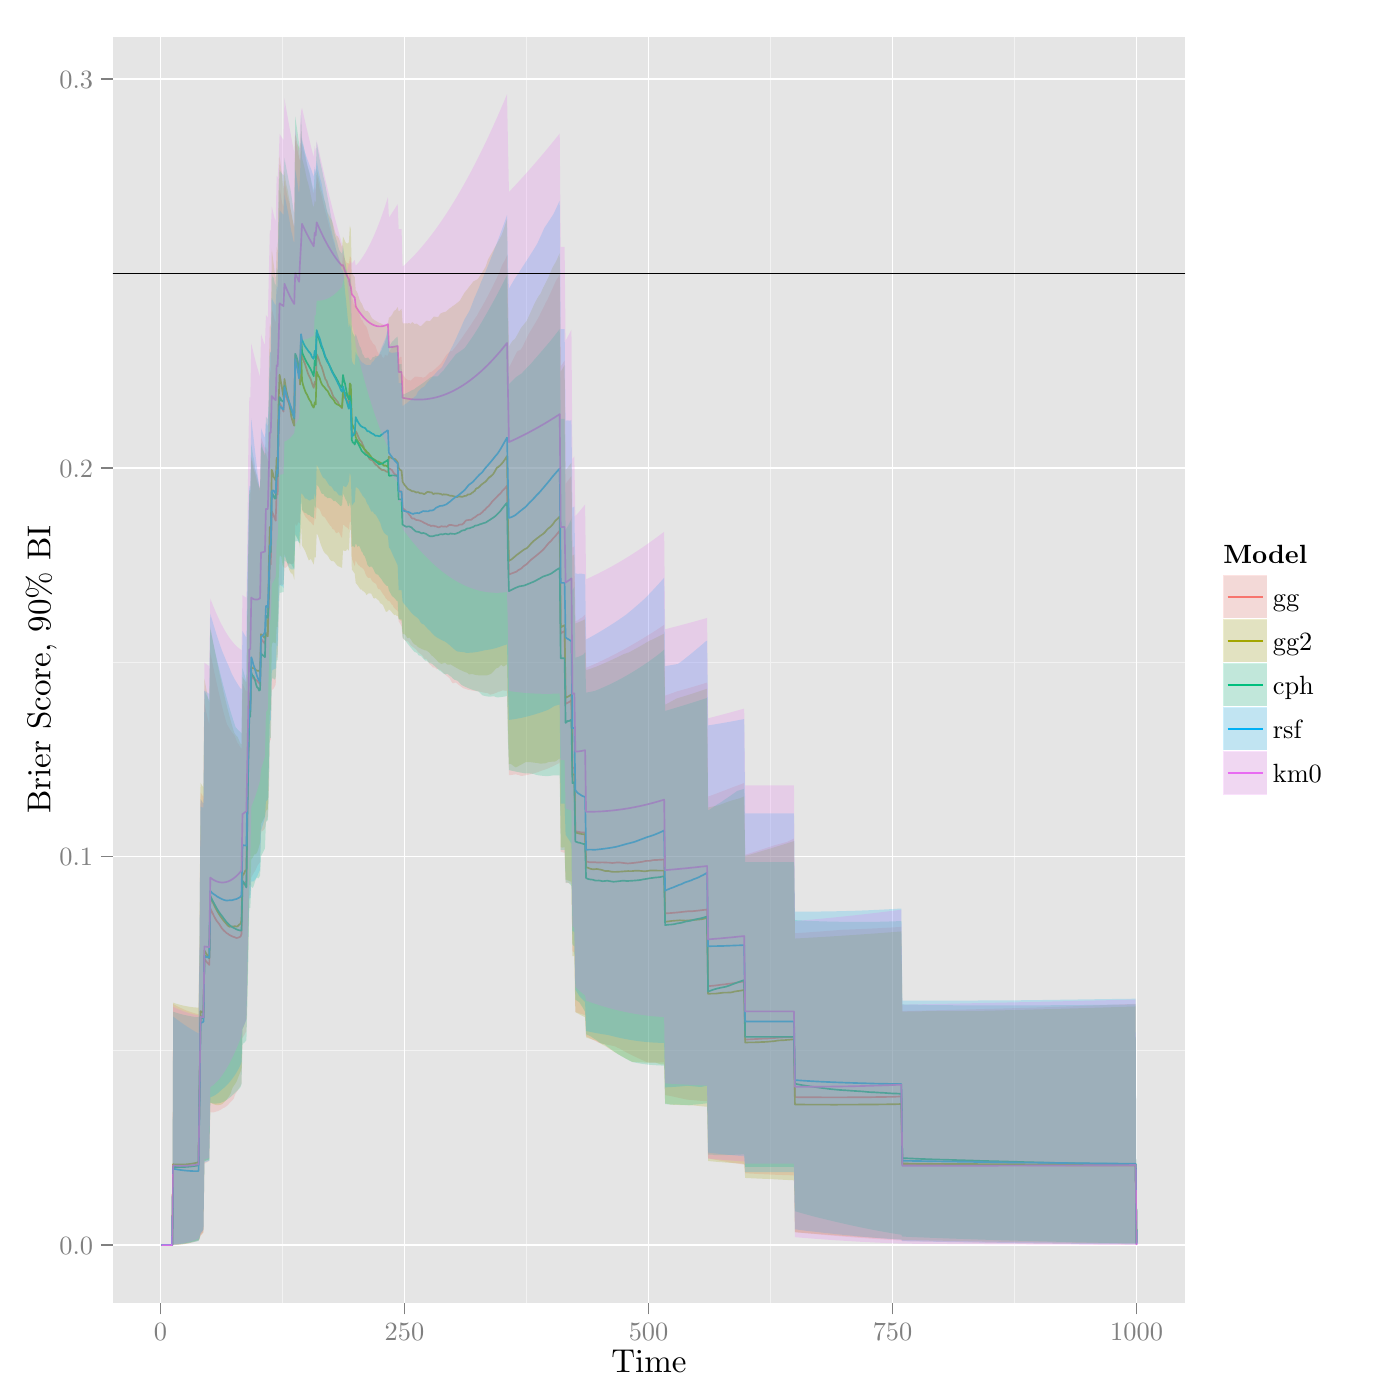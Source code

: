 % Created by tikzDevice version 0.7.0 on 2015-01-16 16:19:39
% !TEX encoding = UTF-8 Unicode
\documentclass[11pt]{memoir}
\nonstopmode

\usepackage{tikz}

\usepackage[active,tightpage,psfixbb]{preview}

\PreviewEnvironment{pgfpicture}

\setlength\PreviewBorder{0pt}

\usepackage{amsmath}
\newcommand{\SweaveOpts}[1]{}  % do not interfere with LaTeX
\newcommand{\SweaveInput}[1]{} % because they are not real TeX commands
\newcommand{\Sexpr}[1]{}       % will only be parsed by R


\usepackage{geometry}
\usepackage{amsmath}
\usepackage{lscape}
\geometry{verbose,tmargin=2.5cm,bmargin=2.5cm,lmargin=2.5cm,rmargin=2.5cm}


\begin{document}

\begin{tikzpicture}[x=1pt,y=1pt]
\definecolor[named]{fillColor}{rgb}{1.00,1.00,1.00}
\path[use as bounding box,fill=fillColor,fill opacity=0.00] (0,0) rectangle (505.89,505.89);
\begin{scope}
\path[clip] (  0.00,  0.00) rectangle (505.89,505.89);
\definecolor[named]{drawColor}{rgb}{1.00,1.00,1.00}
\definecolor[named]{fillColor}{rgb}{1.00,1.00,1.00}

\path[draw=drawColor,line width= 0.6pt,line join=round,line cap=round,fill=fillColor] (  0.00,  0.00) rectangle (505.89,505.89);
\end{scope}
\begin{scope}
\path[clip] ( 40.73, 35.17) rectangle (428.32,492.64);
\definecolor[named]{fillColor}{rgb}{0.90,0.90,0.90}

\path[fill=fillColor] ( 40.73, 35.17) rectangle (428.32,492.64);
\definecolor[named]{drawColor}{rgb}{0.95,0.95,0.95}

\path[draw=drawColor,line width= 0.3pt,line join=round] ( 40.73,126.18) --
	(428.32,126.18);

\path[draw=drawColor,line width= 0.3pt,line join=round] ( 40.73,266.60) --
	(428.32,266.60);

\path[draw=drawColor,line width= 0.3pt,line join=round] ( 40.73,407.02) --
	(428.32,407.02);

\path[draw=drawColor,line width= 0.3pt,line join=round] (102.09, 35.17) --
	(102.09,492.64);

\path[draw=drawColor,line width= 0.3pt,line join=round] (190.26, 35.17) --
	(190.26,492.64);

\path[draw=drawColor,line width= 0.3pt,line join=round] (278.44, 35.17) --
	(278.44,492.64);

\path[draw=drawColor,line width= 0.3pt,line join=round] (366.61, 35.17) --
	(366.61,492.64);
\definecolor[named]{drawColor}{rgb}{1.00,1.00,1.00}

\path[draw=drawColor,line width= 0.6pt,line join=round] ( 40.73, 55.97) --
	(428.32, 55.97);

\path[draw=drawColor,line width= 0.6pt,line join=round] ( 40.73,196.39) --
	(428.32,196.39);

\path[draw=drawColor,line width= 0.6pt,line join=round] ( 40.73,336.81) --
	(428.32,336.81);

\path[draw=drawColor,line width= 0.6pt,line join=round] ( 40.73,477.24) --
	(428.32,477.24);

\path[draw=drawColor,line width= 0.6pt,line join=round] ( 58.00, 35.17) --
	( 58.00,492.64);

\path[draw=drawColor,line width= 0.6pt,line join=round] (146.17, 35.17) --
	(146.17,492.64);

\path[draw=drawColor,line width= 0.6pt,line join=round] (234.35, 35.17) --
	(234.35,492.64);

\path[draw=drawColor,line width= 0.6pt,line join=round] (322.52, 35.17) --
	(322.52,492.64);

\path[draw=drawColor,line width= 0.6pt,line join=round] (410.70, 35.17) --
	(410.70,492.64);
\definecolor[named]{drawColor}{rgb}{0.97,0.46,0.43}

\path[draw=drawColor,line width= 0.6pt,line join=round] ( 58.35, 55.97) --
	( 58.70, 55.97) --
	( 59.06, 55.97) --
	( 59.41, 55.97) --
	( 59.76, 55.97) --
	( 60.11, 55.97) --
	( 60.47, 55.97) --
	( 60.82, 55.97) --
	( 61.17, 55.97) --
	( 61.52, 55.97) --
	( 61.88, 55.97) --
	( 62.23, 55.97) --
	( 62.58, 85.01) --
	( 62.94, 84.95) --
	( 63.29, 84.89) --
	( 63.64, 84.84) --
	( 63.99, 84.80) --
	( 64.35, 84.76) --
	( 64.70, 84.73) --
	( 65.05, 84.70) --
	( 65.40, 84.68) --
	( 65.76, 84.66) --
	( 66.11, 84.64) --
	( 66.46, 84.64) --
	( 66.82, 84.63) --
	( 67.17, 84.63) --
	( 67.52, 84.64) --
	( 67.87, 84.65) --
	( 68.23, 84.67) --
	( 68.58, 84.69) --
	( 68.93, 84.72) --
	( 69.28, 84.75) --
	( 69.64, 84.78) --
	( 69.99, 84.82) --
	( 70.34, 84.87) --
	( 70.69, 84.92) --
	( 71.05, 84.98) --
	( 71.40, 85.04) --
	( 71.75, 85.11) --
	( 72.11,111.85) --
	( 72.46,138.81) --
	( 72.81,138.60) --
	( 73.16,138.44) --
	( 73.52,138.28) --
	( 73.87,159.47) --
	( 74.22,158.94) --
	( 74.57,158.43) --
	( 74.93,157.99) --
	( 75.28,157.60) --
	( 75.63,157.22) --
	( 75.99,177.64) --
	( 76.34,176.91) --
	( 76.69,176.18) --
	( 77.04,175.43) --
	( 77.40,174.70) --
	( 77.75,174.04) --
	( 78.10,173.44) --
	( 78.45,172.93) --
	( 78.81,172.49) --
	( 79.16,172.02) --
	( 79.51,171.50) --
	( 79.87,170.91) --
	( 80.22,170.39) --
	( 80.57,169.99) --
	( 80.92,169.63) --
	( 81.28,169.29) --
	( 81.63,168.94) --
	( 81.98,168.66) --
	( 82.33,168.48) --
	( 82.69,168.18) --
	( 83.04,167.97) --
	( 83.39,167.79) --
	( 83.74,167.61) --
	( 84.10,167.46) --
	( 84.45,167.33) --
	( 84.80,167.22) --
	( 85.16,167.03) --
	( 85.51,166.95) --
	( 85.86,167.02) --
	( 86.21,167.12) --
	( 86.57,167.27) --
	( 86.92,167.51) --
	( 87.27,168.42) --
	( 87.62,186.17) --
	( 87.98,186.39) --
	( 88.33,186.75) --
	( 88.68,187.06) --
	( 89.04,187.48) --
	( 89.39,212.73) --
	( 89.74,233.15) --
	( 90.09,250.64) --
	( 90.45,250.26) --
	( 90.80,261.55) --
	( 91.15,261.38) --
	( 91.50,260.88) --
	( 91.86,260.57) --
	( 92.21,260.40) --
	( 92.56,260.10) --
	( 92.92,259.88) --
	( 93.27,259.49) --
	( 93.62,259.11) --
	( 93.97,258.76) --
	( 94.33,274.99) --
	( 94.68,274.63) --
	( 95.03,274.14) --
	( 95.38,273.75) --
	( 95.74,273.25) --
	( 96.09,277.19) --
	( 96.44,276.93) --
	( 96.79,276.83) --
	( 97.15,288.13) --
	( 97.50,302.81) --
	( 97.85,301.96) --
	( 98.21,321.09) --
	( 98.56,320.35) --
	( 98.91,319.67) --
	( 99.26,318.63) --
	( 99.62,317.73) --
	( 99.97,328.44) --
	(100.32,327.27) --
	(100.67,348.28) --
	(101.03,360.21) --
	(101.38,359.64) --
	(101.73,358.78) --
	(102.09,358.16) --
	(102.44,357.15) --
	(102.79,364.40) --
	(103.14,363.29) --
	(103.50,362.33) --
	(103.85,361.30) --
	(104.20,360.51) --
	(104.55,359.83) --
	(104.91,358.89) --
	(105.26,357.95) --
	(105.61,357.38) --
	(105.97,356.80) --
	(106.32,356.56) --
	(106.67,377.50) --
	(107.02,376.59) --
	(107.38,375.72) --
	(107.73,374.88) --
	(108.08,374.02) --
	(108.43,373.07) --
	(108.79,383.74) --
	(109.14,377.37) --
	(109.49,376.06) --
	(109.84,375.19) --
	(110.20,374.42) --
	(110.55,373.23) --
	(110.90,372.15) --
	(111.26,371.04) --
	(111.61,370.17) --
	(111.96,369.48) --
	(112.31,368.84) --
	(112.67,367.60) --
	(113.02,366.58) --
	(113.37,365.74) --
	(113.72,367.92) --
	(114.08,366.94) --
	(114.43,377.89) --
	(114.78,377.16) --
	(115.14,376.24) --
	(115.49,375.06) --
	(115.84,374.04) --
	(116.19,373.45) --
	(116.55,372.30) --
	(116.90,371.13) --
	(117.25,369.81) --
	(117.60,368.81) --
	(117.96,368.38) --
	(118.31,367.44) --
	(118.66,366.39) --
	(119.02,365.84) --
	(119.37,365.11) --
	(119.72,364.52) --
	(120.07,363.49) --
	(120.43,362.60) --
	(120.78,362.15) --
	(121.13,361.85) --
	(121.48,361.29) --
	(121.84,360.93) --
	(122.19,360.43) --
	(122.54,359.54) --
	(122.89,359.16) --
	(123.25,358.78) --
	(123.60,358.37) --
	(123.95,363.44) --
	(124.31,362.75) --
	(124.66,362.07) --
	(125.01,361.77) --
	(125.36,361.11) --
	(125.72,360.54) --
	(126.07,359.86) --
	(126.42,363.19) --
	(126.77,362.91) --
	(127.13,350.09) --
	(127.48,349.49) --
	(127.83,349.21) --
	(128.19,348.63) --
	(128.54,350.06) --
	(128.89,349.46) --
	(129.24,348.64) --
	(129.60,347.78) --
	(129.95,347.00) --
	(130.30,346.59) --
	(130.65,346.24) --
	(131.01,345.27) --
	(131.36,344.65) --
	(131.71,343.35) --
	(132.07,342.60) --
	(132.42,342.25) --
	(132.77,341.47) --
	(133.12,340.80) --
	(133.48,340.09) --
	(133.83,339.78) --
	(134.18,339.67) --
	(134.53,339.64) --
	(134.89,339.17) --
	(135.24,338.64) --
	(135.59,338.19) --
	(135.94,337.85) --
	(136.30,337.72) --
	(136.65,337.23) --
	(137.00,336.84) --
	(137.36,336.59) --
	(137.71,336.29) --
	(138.06,336.03) --
	(138.41,336.10) --
	(138.77,336.02) --
	(139.12,335.82) --
	(139.47,335.55) --
	(139.82,335.42) --
	(140.18,335.33) --
	(140.53,336.55) --
	(140.88,336.49) --
	(141.24,336.23) --
	(141.59,336.10) --
	(141.94,335.47) --
	(142.29,334.89) --
	(142.65,334.58) --
	(143.00,334.19) --
	(143.35,334.26) --
	(143.70,334.22) --
	(144.06,328.61) --
	(144.41,328.36) --
	(144.76,328.42) --
	(145.11,328.12) --
	(145.47,322.32) --
	(145.82,322.01) --
	(146.17,321.75) --
	(146.53,321.45) --
	(146.88,321.01) --
	(147.23,320.80) --
	(147.58,320.30) --
	(147.94,319.84) --
	(148.29,319.48) --
	(148.64,318.86) --
	(148.99,318.47) --
	(149.35,318.53) --
	(149.70,318.53) --
	(150.05,318.13) --
	(150.41,318.01) --
	(150.76,317.93) --
	(151.11,317.92) --
	(151.46,317.80) --
	(151.82,317.73) --
	(152.17,317.55) --
	(152.52,317.41) --
	(152.87,317.21) --
	(153.23,316.96) --
	(153.58,316.82) --
	(153.93,316.69) --
	(154.29,316.49) --
	(154.64,316.22) --
	(154.99,316.20) --
	(155.34,316.06) --
	(155.70,315.81) --
	(156.05,315.90) --
	(156.40,315.91) --
	(156.75,315.92) --
	(157.11,315.67) --
	(157.46,315.72) --
	(157.81,315.60) --
	(158.16,315.42) --
	(158.52,315.35) --
	(158.87,315.44) --
	(159.22,315.61) --
	(159.58,315.73) --
	(159.93,315.66) --
	(160.28,315.57) --
	(160.63,315.62) --
	(160.99,315.63) --
	(161.34,315.54) --
	(161.69,315.69) --
	(162.04,316.03) --
	(162.40,316.19) --
	(162.75,316.19) --
	(163.10,316.17) --
	(163.46,316.10) --
	(163.81,316.05) --
	(164.16,315.95) --
	(164.51,315.88) --
	(164.87,315.93) --
	(165.22,315.92) --
	(165.57,316.02) --
	(165.92,316.31) --
	(166.28,316.30) --
	(166.63,316.38) --
	(166.98,316.36) --
	(167.34,316.65) --
	(167.69,316.98) --
	(168.04,317.47) --
	(168.39,317.81) --
	(168.75,317.92) --
	(169.10,317.96) --
	(169.45,318.00) --
	(169.80,318.06) --
	(170.16,318.01) --
	(170.51,318.25) --
	(170.86,318.56) --
	(171.21,318.78) --
	(171.57,318.99) --
	(171.92,319.22) --
	(172.27,319.51) --
	(172.63,319.80) --
	(172.98,319.95) --
	(173.33,320.03) --
	(173.68,320.29) --
	(174.04,320.62) --
	(174.39,320.88) --
	(174.74,321.36) --
	(175.09,321.56) --
	(175.45,321.92) --
	(175.80,322.39) --
	(176.15,322.69) --
	(176.51,322.93) --
	(176.86,323.35) --
	(177.21,323.78) --
	(177.56,324.22) --
	(177.92,324.73) --
	(178.27,325.09) --
	(178.62,325.44) --
	(178.97,325.78) --
	(179.33,326.14) --
	(179.68,326.50) --
	(180.03,326.87) --
	(180.39,327.25) --
	(180.74,327.48) --
	(181.09,327.90) --
	(181.44,328.41) --
	(181.80,328.78) --
	(182.15,329.07) --
	(182.50,329.47) --
	(182.85,329.91) --
	(183.21,330.36) --
	(183.56,310.66) --
	(183.91,298.32) --
	(184.26,298.44) --
	(184.62,298.57) --
	(184.97,298.70) --
	(185.32,298.83) --
	(185.68,298.96) --
	(186.03,299.10) --
	(186.38,299.22) --
	(186.73,299.37) --
	(187.09,299.72) --
	(187.44,299.96) --
	(187.79,300.15) --
	(188.14,300.33) --
	(188.50,300.57) --
	(188.85,300.94) --
	(189.20,301.28) --
	(189.56,301.54) --
	(189.91,301.75) --
	(190.26,301.99) --
	(190.61,302.32) --
	(190.97,302.72) --
	(191.32,303.07) --
	(191.67,303.40) --
	(192.02,303.72) --
	(192.38,303.99) --
	(192.73,304.27) --
	(193.08,304.55) --
	(193.44,304.83) --
	(193.79,305.12) --
	(194.14,305.41) --
	(194.49,305.71) --
	(194.85,306.00) --
	(195.20,306.31) --
	(195.55,306.61) --
	(195.90,306.92) --
	(196.26,307.24) --
	(196.61,307.62) --
	(196.96,308.05) --
	(197.31,308.48) --
	(197.67,308.92) --
	(198.02,309.35) --
	(198.37,309.74) --
	(198.73,310.08) --
	(199.08,310.35) --
	(199.43,310.78) --
	(199.78,311.23) --
	(200.14,311.62) --
	(200.49,311.98) --
	(200.84,312.36) --
	(201.19,312.81) --
	(201.55,313.26) --
	(201.90,313.71) --
	(202.25,314.16) --
	(202.61,276.88) --
	(202.96,277.23) --
	(203.31,277.48) --
	(203.66,277.67) --
	(204.02,277.87) --
	(204.37,251.53) --
	(204.72,251.73) --
	(205.07,251.90) --
	(205.43,252.08) --
	(205.78,252.31) --
	(206.13,252.56) --
	(206.49,252.82) --
	(206.84,228.40) --
	(207.19,228.45) --
	(207.54,228.50) --
	(207.90,205.49) --
	(208.25,205.44) --
	(208.60,205.37) --
	(208.95,205.30) --
	(209.31,205.23) --
	(209.66,205.17) --
	(210.01,205.11) --
	(210.36,205.11) --
	(210.72,205.12) --
	(211.07,205.08) --
	(211.42,205.02) --
	(211.78,194.55) --
	(212.13,194.52) --
	(212.48,194.45) --
	(212.83,194.36) --
	(213.19,194.32) --
	(213.54,194.31) --
	(213.89,194.29) --
	(214.24,194.29) --
	(214.60,194.33) --
	(214.95,194.32) --
	(215.30,194.28) --
	(215.66,194.23) --
	(216.01,194.21) --
	(216.36,194.20) --
	(216.71,194.21) --
	(217.07,194.24) --
	(217.42,194.28) --
	(217.77,194.27) --
	(218.12,194.25) --
	(218.48,194.23) --
	(218.83,194.22) --
	(219.18,194.20) --
	(219.54,194.19) --
	(219.89,194.17) --
	(220.24,194.16) --
	(220.59,194.12) --
	(220.95,194.08) --
	(221.30,194.04) --
	(221.65,194.08) --
	(222.00,194.12) --
	(222.36,194.16) --
	(222.71,194.20) --
	(223.06,194.24) --
	(223.41,194.23) --
	(223.77,194.23) --
	(224.12,194.20) --
	(224.47,194.15) --
	(224.83,194.11) --
	(225.18,194.06) --
	(225.53,194.02) --
	(225.88,193.98) --
	(226.24,193.94) --
	(226.59,193.90) --
	(226.94,193.88) --
	(227.29,193.91) --
	(227.65,193.94) --
	(228.00,193.98) --
	(228.35,194.02) --
	(228.71,194.05) --
	(229.06,194.09) --
	(229.41,194.13) --
	(229.76,194.18) --
	(230.12,194.22) --
	(230.47,194.26) --
	(230.82,194.31) --
	(231.17,194.35) --
	(231.53,194.40) --
	(231.88,194.45) --
	(232.23,194.52) --
	(232.59,194.60) --
	(232.94,194.68) --
	(233.29,194.76) --
	(233.64,194.81) --
	(234.00,194.81) --
	(234.35,194.80) --
	(234.70,194.80) --
	(235.05,194.89) --
	(235.41,194.96) --
	(235.76,195.04) --
	(236.11,195.09) --
	(236.46,195.11) --
	(236.82,195.12) --
	(237.17,195.13) --
	(237.52,195.15) --
	(237.88,195.17) --
	(238.23,195.19) --
	(238.58,195.21) --
	(238.93,195.23) --
	(239.29,195.25) --
	(239.64,195.28) --
	(239.99,195.31) --
	(240.34,175.84) --
	(240.70,175.86) --
	(241.05,175.88) --
	(241.40,175.90) --
	(241.76,175.92) --
	(242.11,175.94) --
	(242.46,175.97) --
	(242.81,176.00) --
	(243.17,176.03) --
	(243.52,176.06) --
	(243.87,176.09) --
	(244.22,176.12) --
	(244.58,176.15) --
	(244.93,176.18) --
	(245.28,176.22) --
	(245.64,176.25) --
	(245.99,176.30) --
	(246.34,176.35) --
	(246.69,176.39) --
	(247.05,176.43) --
	(247.40,176.47) --
	(247.75,176.51) --
	(248.10,176.54) --
	(248.46,176.58) --
	(248.81,176.62) --
	(249.16,176.61) --
	(249.51,176.60) --
	(249.87,176.59) --
	(250.22,176.62) --
	(250.57,176.66) --
	(250.93,176.69) --
	(251.28,176.73) --
	(251.63,176.77) --
	(251.98,176.81) --
	(252.34,176.85) --
	(252.69,176.89) --
	(253.04,176.93) --
	(253.39,176.97) --
	(253.75,177.02) --
	(254.10,177.06) --
	(254.45,177.10) --
	(254.81,177.15) --
	(255.16,177.20) --
	(255.51,177.26) --
	(255.86,149.54) --
	(256.22,149.57) --
	(256.57,149.60) --
	(256.92,149.63) --
	(257.27,149.66) --
	(257.63,149.69) --
	(257.98,149.72) --
	(258.33,149.76) --
	(258.68,149.81) --
	(259.04,149.85) --
	(259.39,149.89) --
	(259.74,149.94) --
	(260.10,150.00) --
	(260.45,150.06) --
	(260.80,150.09) --
	(261.15,150.12) --
	(261.51,150.15) --
	(261.86,150.19) --
	(262.21,150.24) --
	(262.56,150.30) --
	(262.92,150.35) --
	(263.27,150.39) --
	(263.62,150.43) --
	(263.98,150.46) --
	(264.33,150.51) --
	(264.68,150.56) --
	(265.03,150.61) --
	(265.39,150.67) --
	(265.74,150.74) --
	(266.09,150.81) --
	(266.44,150.87) --
	(266.80,150.94) --
	(267.15,151.00) --
	(267.50,151.05) --
	(267.86,151.09) --
	(268.21,151.13) --
	(268.56,151.18) --
	(268.91,151.22) --
	(269.27,130.24) --
	(269.62,130.26) --
	(269.97,130.27) --
	(270.32,130.29) --
	(270.68,130.31) --
	(271.03,130.32) --
	(271.38,130.34) --
	(271.73,130.36) --
	(272.09,130.38) --
	(272.44,130.40) --
	(272.79,130.42) --
	(273.15,130.44) --
	(273.50,130.45) --
	(273.85,130.47) --
	(274.20,130.50) --
	(274.56,130.52) --
	(274.91,130.54) --
	(275.26,130.56) --
	(275.61,130.58) --
	(275.97,130.59) --
	(276.32,130.61) --
	(276.67,130.62) --
	(277.03,130.63) --
	(277.38,130.65) --
	(277.73,130.66) --
	(278.08,130.68) --
	(278.44,130.70) --
	(278.79,130.73) --
	(279.14,130.76) --
	(279.49,130.79) --
	(279.85,130.82) --
	(280.20,130.84) --
	(280.55,130.87) --
	(280.91,130.90) --
	(281.26,130.93) --
	(281.61,130.96) --
	(281.96,130.98) --
	(282.32,131.00) --
	(282.67,131.01) --
	(283.02,131.03) --
	(283.37,131.04) --
	(283.73,131.06) --
	(284.08,131.08) --
	(284.43,131.10) --
	(284.78,131.12) --
	(285.14,131.14) --
	(285.49,131.15) --
	(285.84,131.18) --
	(286.20,131.20) --
	(286.55,131.23) --
	(286.90,131.26) --
	(287.25,109.45) --
	(287.61,109.44) --
	(287.96,109.43) --
	(288.31,109.42) --
	(288.66,109.42) --
	(289.02,109.41) --
	(289.37,109.41) --
	(289.72,109.40) --
	(290.08,109.39) --
	(290.43,109.39) --
	(290.78,109.39) --
	(291.13,109.39) --
	(291.49,109.38) --
	(291.84,109.39) --
	(292.19,109.40) --
	(292.54,109.41) --
	(292.90,109.41) --
	(293.25,109.41) --
	(293.60,109.40) --
	(293.96,109.39) --
	(294.31,109.39) --
	(294.66,109.38) --
	(295.01,109.37) --
	(295.37,109.37) --
	(295.72,109.37) --
	(296.07,109.37) --
	(296.42,109.37) --
	(296.78,109.37) --
	(297.13,109.36) --
	(297.48,109.36) --
	(297.83,109.36) --
	(298.19,109.35) --
	(298.54,109.35) --
	(298.89,109.35) --
	(299.25,109.36) --
	(299.60,109.36) --
	(299.95,109.36) --
	(300.30,109.36) --
	(300.66,109.36) --
	(301.01,109.36) --
	(301.36,109.36) --
	(301.71,109.36) --
	(302.07,109.36) --
	(302.42,109.36) --
	(302.77,109.35) --
	(303.13,109.35) --
	(303.48,109.35) --
	(303.83,109.35) --
	(304.18,109.35) --
	(304.54,109.36) --
	(304.89,109.36) --
	(305.24,109.36) --
	(305.59,109.36) --
	(305.95,109.36) --
	(306.30,109.37) --
	(306.65,109.37) --
	(307.01,109.37) --
	(307.36,109.37) --
	(307.71,109.37) --
	(308.06,109.37) --
	(308.42,109.38) --
	(308.77,109.38) --
	(309.12,109.38) --
	(309.47,109.38) --
	(309.83,109.38) --
	(310.18,109.38) --
	(310.53,109.39) --
	(310.88,109.39) --
	(311.24,109.39) --
	(311.59,109.39) --
	(311.94,109.39) --
	(312.30,109.40) --
	(312.65,109.39) --
	(313.00,109.39) --
	(313.35,109.40) --
	(313.71,109.40) --
	(314.06,109.41) --
	(314.41,109.42) --
	(314.76,109.42) --
	(315.12,109.43) --
	(315.47,109.44) --
	(315.82,109.44) --
	(316.18,109.45) --
	(316.53,109.46) --
	(316.88,109.46) --
	(317.23,109.47) --
	(317.59,109.48) --
	(317.94,109.49) --
	(318.29,109.49) --
	(318.64,109.50) --
	(319.00,109.51) --
	(319.35,109.51) --
	(319.70,109.51) --
	(320.06,109.51) --
	(320.41,109.52) --
	(320.76,109.52) --
	(321.11,109.52) --
	(321.47,109.53) --
	(321.82,109.53) --
	(322.17,109.54) --
	(322.52,109.56) --
	(322.88,109.57) --
	(323.23,109.58) --
	(323.58,109.60) --
	(323.93,109.61) --
	(324.29,109.63) --
	(324.64,109.64) --
	(324.99,109.65) --
	(325.35,109.67) --
	(325.70,109.68) --
	(326.05, 85.10) --
	(326.40, 85.10) --
	(326.76, 85.09) --
	(327.11, 85.09) --
	(327.46, 85.08) --
	(327.81, 85.07) --
	(328.17, 85.07) --
	(328.52, 85.06) --
	(328.87, 85.06) --
	(329.23, 85.06) --
	(329.58, 85.05) --
	(329.93, 85.05) --
	(330.28, 85.05) --
	(330.64, 85.05) --
	(330.99, 85.04) --
	(331.34, 85.04) --
	(331.69, 85.04) --
	(332.05, 85.04) --
	(332.40, 85.03) --
	(332.75, 85.03) --
	(333.11, 85.03) --
	(333.46, 85.02) --
	(333.81, 85.02) --
	(334.16, 85.02) --
	(334.52, 85.01) --
	(334.87, 85.01) --
	(335.22, 85.01) --
	(335.57, 85.01) --
	(335.93, 85.01) --
	(336.28, 85.00) --
	(336.63, 85.00) --
	(336.98, 85.00) --
	(337.34, 84.99) --
	(337.69, 84.99) --
	(338.04, 84.99) --
	(338.40, 84.99) --
	(338.75, 84.98) --
	(339.10, 84.98) --
	(339.45, 84.98) --
	(339.81, 84.97) --
	(340.16, 84.97) --
	(340.51, 84.97) --
	(340.86, 84.96) --
	(341.22, 84.96) --
	(341.57, 84.95) --
	(341.92, 84.95) --
	(342.28, 84.95) --
	(342.63, 84.95) --
	(342.98, 84.94) --
	(343.33, 84.94) --
	(343.69, 84.94) --
	(344.04, 84.94) --
	(344.39, 84.93) --
	(344.74, 84.93) --
	(345.10, 84.92) --
	(345.45, 84.92) --
	(345.80, 84.92) --
	(346.16, 84.91) --
	(346.51, 84.91) --
	(346.86, 84.91) --
	(347.21, 84.91) --
	(347.57, 84.90) --
	(347.92, 84.90) --
	(348.27, 84.90) --
	(348.62, 84.90) --
	(348.98, 84.90) --
	(349.33, 84.89) --
	(349.68, 84.89) --
	(350.03, 84.89) --
	(350.39, 84.89) --
	(350.74, 84.89) --
	(351.09, 84.89) --
	(351.45, 84.89) --
	(351.80, 84.89) --
	(352.15, 84.89) --
	(352.50, 84.89) --
	(352.86, 84.89) --
	(353.21, 84.89) --
	(353.56, 84.88) --
	(353.91, 84.88) --
	(354.27, 84.88) --
	(354.62, 84.88) --
	(354.97, 84.88) --
	(355.33, 84.88) --
	(355.68, 84.88) --
	(356.03, 84.87) --
	(356.38, 84.87) --
	(356.74, 84.87) --
	(357.09, 84.87) --
	(357.44, 84.87) --
	(357.79, 84.87) --
	(358.15, 84.87) --
	(358.50, 84.87) --
	(358.85, 84.87) --
	(359.21, 84.87) --
	(359.56, 84.87) --
	(359.91, 84.87) --
	(360.26, 84.87) --
	(360.62, 84.87) --
	(360.97, 84.87) --
	(361.32, 84.87) --
	(361.67, 84.87) --
	(362.03, 84.87) --
	(362.38, 84.87) --
	(362.73, 84.87) --
	(363.08, 84.87) --
	(363.44, 84.87) --
	(363.79, 84.87) --
	(364.14, 84.87) --
	(364.50, 84.87) --
	(364.85, 84.87) --
	(365.20, 84.87) --
	(365.55, 84.87) --
	(365.91, 84.87) --
	(366.26, 84.87) --
	(366.61, 84.87) --
	(366.96, 84.87) --
	(367.32, 84.87) --
	(367.67, 84.87) --
	(368.02, 84.87) --
	(368.38, 84.87) --
	(368.73, 84.87) --
	(369.08, 84.87) --
	(369.43, 84.87) --
	(369.79, 84.86) --
	(370.14, 84.86) --
	(370.49, 84.86) --
	(370.84, 84.86) --
	(371.20, 84.85) --
	(371.55, 84.85) --
	(371.90, 84.84) --
	(372.25, 84.84) --
	(372.61, 84.84) --
	(372.96, 84.83) --
	(373.31, 84.83) --
	(373.67, 84.83) --
	(374.02, 84.82) --
	(374.37, 84.82) --
	(374.72, 84.82) --
	(375.08, 84.81) --
	(375.43, 84.81) --
	(375.78, 84.81) --
	(376.13, 84.80) --
	(376.49, 84.80) --
	(376.84, 84.80) --
	(377.19, 84.80) --
	(377.55, 84.80) --
	(377.90, 84.80) --
	(378.25, 84.79) --
	(378.60, 84.79) --
	(378.96, 84.79) --
	(379.31, 84.79) --
	(379.66, 84.79) --
	(380.01, 84.79) --
	(380.37, 84.79) --
	(380.72, 84.79) --
	(381.07, 84.78) --
	(381.43, 84.78) --
	(381.78, 84.78) --
	(382.13, 84.78) --
	(382.48, 84.78) --
	(382.84, 84.78) --
	(383.19, 84.78) --
	(383.54, 84.78) --
	(383.89, 84.77) --
	(384.25, 84.77) --
	(384.60, 84.77) --
	(384.95, 84.77) --
	(385.30, 84.76) --
	(385.66, 84.76) --
	(386.01, 84.76) --
	(386.36, 84.76) --
	(386.72, 84.76) --
	(387.07, 84.75) --
	(387.42, 84.75) --
	(387.77, 84.75) --
	(388.13, 84.75) --
	(388.48, 84.74) --
	(388.83, 84.74) --
	(389.18, 84.74) --
	(389.54, 84.74) --
	(389.89, 84.74) --
	(390.24, 84.73) --
	(390.60, 84.73) --
	(390.95, 84.73) --
	(391.30, 84.73) --
	(391.65, 84.73) --
	(392.01, 84.73) --
	(392.36, 84.73) --
	(392.71, 84.72) --
	(393.06, 84.72) --
	(393.42, 84.72) --
	(393.77, 84.72) --
	(394.12, 84.72) --
	(394.48, 84.72) --
	(394.83, 84.72) --
	(395.18, 84.72) --
	(395.53, 84.72) --
	(395.89, 84.71) --
	(396.24, 84.71) --
	(396.59, 84.71) --
	(396.94, 84.71) --
	(397.30, 84.71) --
	(397.65, 84.71) --
	(398.00, 84.71) --
	(398.35, 84.71) --
	(398.71, 84.71) --
	(399.06, 84.71) --
	(399.41, 84.71) --
	(399.77, 84.71) --
	(400.12, 84.71) --
	(400.47, 84.70) --
	(400.82, 84.70) --
	(401.18, 84.70) --
	(401.53, 84.70) --
	(401.88, 84.70) --
	(402.23, 84.70) --
	(402.59, 84.70) --
	(402.94, 84.70) --
	(403.29, 84.70) --
	(403.65, 84.70) --
	(404.00, 84.70) --
	(404.35, 84.70) --
	(404.70, 84.70) --
	(405.06, 84.70) --
	(405.41, 84.70) --
	(405.76, 84.70) --
	(406.11, 84.70) --
	(406.47, 84.70) --
	(406.82, 84.70) --
	(407.17, 84.70) --
	(407.53, 84.70) --
	(407.88, 84.70) --
	(408.23, 84.70) --
	(408.58, 84.70) --
	(408.94, 84.70) --
	(409.29, 84.70) --
	(409.64, 84.70) --
	(409.99, 84.70) --
	(410.35, 84.70) --
	(410.70, 56.24);
\definecolor[named]{drawColor}{rgb}{0.64,0.65,0.00}

\path[draw=drawColor,line width= 0.6pt,line join=round] ( 58.35, 55.97) --
	( 58.70, 55.97) --
	( 59.06, 55.97) --
	( 59.41, 55.97) --
	( 59.76, 55.97) --
	( 60.11, 55.97) --
	( 60.47, 55.97) --
	( 60.82, 55.97) --
	( 61.17, 55.97) --
	( 61.52, 55.97) --
	( 61.88, 55.97) --
	( 62.23, 55.97) --
	( 62.58, 85.18) --
	( 62.94, 85.15) --
	( 63.29, 85.13) --
	( 63.64, 85.11) --
	( 63.99, 85.09) --
	( 64.35, 85.08) --
	( 64.70, 85.07) --
	( 65.05, 85.07) --
	( 65.40, 85.07) --
	( 65.76, 85.08) --
	( 66.11, 85.09) --
	( 66.46, 85.11) --
	( 66.82, 85.12) --
	( 67.17, 85.15) --
	( 67.52, 85.18) --
	( 67.87, 85.21) --
	( 68.23, 85.25) --
	( 68.58, 85.29) --
	( 68.93, 85.34) --
	( 69.28, 85.40) --
	( 69.64, 85.45) --
	( 69.99, 85.52) --
	( 70.34, 85.58) --
	( 70.69, 85.66) --
	( 71.05, 85.73) --
	( 71.40, 85.81) --
	( 71.75, 85.90) --
	( 72.11,113.08) --
	( 72.46,140.51) --
	( 72.81,140.29) --
	( 73.16,140.09) --
	( 73.52,139.92) --
	( 73.87,162.45) --
	( 74.22,161.83) --
	( 74.57,161.23) --
	( 74.93,160.65) --
	( 75.28,160.14) --
	( 75.63,159.65) --
	( 75.99,182.23) --
	( 76.34,181.28) --
	( 76.69,180.37) --
	( 77.04,179.51) --
	( 77.40,178.76) --
	( 77.75,178.04) --
	( 78.10,177.36) --
	( 78.45,176.72) --
	( 78.81,176.11) --
	( 79.16,175.54) --
	( 79.51,175.00) --
	( 79.87,174.50) --
	( 80.22,174.00) --
	( 80.57,173.53) --
	( 80.92,173.08) --
	( 81.28,172.67) --
	( 81.63,172.24) --
	( 81.98,171.84) --
	( 82.33,171.47) --
	( 82.69,171.14) --
	( 83.04,171.00) --
	( 83.39,171.11) --
	( 83.74,171.04) --
	( 84.10,171.09) --
	( 84.45,171.13) --
	( 84.80,171.19) --
	( 85.16,171.15) --
	( 85.51,171.09) --
	( 85.86,171.15) --
	( 86.21,171.56) --
	( 86.57,171.89) --
	( 86.92,172.08) --
	( 87.27,173.39) --
	( 87.62,189.59) --
	( 87.98,189.84) --
	( 88.33,190.60) --
	( 88.68,191.35) --
	( 89.04,191.28) --
	( 89.39,217.01) --
	( 89.74,237.55) --
	( 90.09,252.47) --
	( 90.45,252.18) --
	( 90.80,264.98) --
	( 91.15,264.47) --
	( 91.50,264.44) --
	( 91.86,264.37) --
	( 92.21,264.01) --
	( 92.56,263.74) --
	( 92.92,263.45) --
	( 93.27,263.51) --
	( 93.62,263.53) --
	( 93.97,262.98) --
	( 94.33,276.71) --
	( 94.68,276.51) --
	( 95.03,276.20) --
	( 95.38,275.68) --
	( 95.74,275.34) --
	( 96.09,276.72) --
	( 96.44,276.35) --
	( 96.79,276.00) --
	( 97.15,302.18) --
	( 97.50,315.44) --
	( 97.85,314.47) --
	( 98.21,336.11) --
	( 98.56,335.05) --
	( 98.91,333.52) --
	( 99.26,332.98) --
	( 99.62,332.30) --
	( 99.97,340.44) --
	(100.32,338.69) --
	(100.67,360.32) --
	(101.03,370.48) --
	(101.38,368.55) --
	(101.73,366.81) --
	(102.09,364.39) --
	(102.44,362.42) --
	(102.79,368.93) --
	(103.14,366.74) --
	(103.50,364.60) --
	(103.85,363.12) --
	(104.20,361.55) --
	(104.55,359.52) --
	(104.91,357.78) --
	(105.26,355.29) --
	(105.61,354.10) --
	(105.97,352.95) --
	(106.32,352.04) --
	(106.67,375.99) --
	(107.02,375.19) --
	(107.38,373.89) --
	(107.73,372.51) --
	(108.08,371.70) --
	(108.43,366.94) --
	(108.79,378.71) --
	(109.14,368.43) --
	(109.49,366.84) --
	(109.84,365.74) --
	(110.20,364.71) --
	(110.55,363.87) --
	(110.90,363.38) --
	(111.26,362.56) --
	(111.61,361.79) --
	(111.96,361.17) --
	(112.31,360.74) --
	(112.67,359.66) --
	(113.02,359.02) --
	(113.37,358.57) --
	(113.72,360.47) --
	(114.08,359.70) --
	(114.43,371.60) --
	(114.78,370.61) --
	(115.14,369.93) --
	(115.49,369.36) --
	(115.84,368.18) --
	(116.19,367.27) --
	(116.55,366.69) --
	(116.90,366.27) --
	(117.25,365.94) --
	(117.60,365.41) --
	(117.96,365.00) --
	(118.31,364.71) --
	(118.66,364.11) --
	(119.02,363.34) --
	(119.37,362.73) --
	(119.72,362.33) --
	(120.07,361.92) --
	(120.43,361.51) --
	(120.78,361.02) --
	(121.13,360.24) --
	(121.48,360.06) --
	(121.84,359.72) --
	(122.19,359.60) --
	(122.54,359.46) --
	(122.89,359.23) --
	(123.25,359.02) --
	(123.60,358.66) --
	(123.95,364.61) --
	(124.31,364.07) --
	(124.66,363.94) --
	(125.01,363.74) --
	(125.36,362.91) --
	(125.72,362.35) --
	(126.07,361.78) --
	(126.42,367.34) --
	(126.77,366.71) --
	(127.13,352.71) --
	(127.48,352.07) --
	(127.83,351.28) --
	(128.19,350.62) --
	(128.54,347.89) --
	(128.89,347.13) --
	(129.24,346.61) --
	(129.60,346.00) --
	(129.95,345.61) --
	(130.30,345.15) --
	(130.65,344.88) --
	(131.01,344.49) --
	(131.36,343.99) --
	(131.71,343.56) --
	(132.07,343.24) --
	(132.42,342.79) --
	(132.77,342.36) --
	(133.12,342.18) --
	(133.48,341.60) --
	(133.83,341.23) --
	(134.18,340.69) --
	(134.53,340.20) --
	(134.89,340.14) --
	(135.24,339.77) --
	(135.59,339.64) --
	(135.94,339.39) --
	(136.30,339.12) --
	(136.65,339.13) --
	(137.00,338.90) --
	(137.36,338.76) --
	(137.71,338.53) --
	(138.06,338.27) --
	(138.41,337.95) --
	(138.77,337.55) --
	(139.12,337.69) --
	(139.47,337.61) --
	(139.82,337.35) --
	(140.18,337.15) --
	(140.53,340.87) --
	(140.88,340.55) --
	(141.24,340.56) --
	(141.59,340.28) --
	(141.94,340.19) --
	(142.29,339.98) --
	(142.65,340.07) --
	(143.00,339.70) --
	(143.35,339.33) --
	(143.70,338.86) --
	(144.06,336.83) --
	(144.41,336.21) --
	(144.76,335.99) --
	(145.11,335.77) --
	(145.47,331.86) --
	(145.82,331.19) --
	(146.17,330.68) --
	(146.53,330.24) --
	(146.88,329.84) --
	(147.23,329.30) --
	(147.58,329.13) --
	(147.94,328.92) --
	(148.29,328.82) --
	(148.64,328.51) --
	(148.99,328.37) --
	(149.35,328.41) --
	(149.70,328.30) --
	(150.05,328.09) --
	(150.41,327.91) --
	(150.76,328.06) --
	(151.11,328.04) --
	(151.46,327.82) --
	(151.82,327.62) --
	(152.17,327.63) --
	(152.52,327.62) --
	(152.87,327.52) --
	(153.23,327.30) --
	(153.58,327.49) --
	(153.93,327.77) --
	(154.29,328.05) --
	(154.64,328.15) --
	(154.99,328.11) --
	(155.34,327.94) --
	(155.70,327.99) --
	(156.05,327.94) --
	(156.40,327.47) --
	(156.75,327.38) --
	(157.11,327.60) --
	(157.46,327.58) --
	(157.81,327.59) --
	(158.16,327.54) --
	(158.52,327.53) --
	(158.87,327.47) --
	(159.22,327.42) --
	(159.58,327.25) --
	(159.93,327.04) --
	(160.28,327.30) --
	(160.63,327.20) --
	(160.99,327.20) --
	(161.34,327.18) --
	(161.69,327.09) --
	(162.04,327.01) --
	(162.40,326.82) --
	(162.75,326.73) --
	(163.10,326.75) --
	(163.46,326.70) --
	(163.81,326.60) --
	(164.16,326.51) --
	(164.51,326.42) --
	(164.87,326.34) --
	(165.22,326.27) --
	(165.57,326.44) --
	(165.92,326.45) --
	(166.28,326.55) --
	(166.63,326.36) --
	(166.98,326.36) --
	(167.34,326.44) --
	(167.69,326.61) --
	(168.04,326.68) --
	(168.39,326.71) --
	(168.75,326.95) --
	(169.10,327.26) --
	(169.45,327.20) --
	(169.80,327.27) --
	(170.16,327.45) --
	(170.51,327.80) --
	(170.86,327.92) --
	(171.21,328.32) --
	(171.57,328.49) --
	(171.92,329.18) --
	(172.27,329.45) --
	(172.63,329.52) --
	(172.98,329.78) --
	(173.33,330.12) --
	(173.68,330.48) --
	(174.04,330.83) --
	(174.39,331.05) --
	(174.74,331.35) --
	(175.09,331.58) --
	(175.45,331.85) --
	(175.80,332.22) --
	(176.15,332.68) --
	(176.51,333.11) --
	(176.86,333.48) --
	(177.21,333.61) --
	(177.56,333.98) --
	(177.92,334.27) --
	(178.27,334.66) --
	(178.62,335.20) --
	(178.97,335.85) --
	(179.33,336.51) --
	(179.68,337.00) --
	(180.03,337.13) --
	(180.39,337.44) --
	(180.74,337.75) --
	(181.09,338.12) --
	(181.44,338.50) --
	(181.80,338.93) --
	(182.15,339.44) --
	(182.50,339.96) --
	(182.85,340.48) --
	(183.21,341.10) --
	(183.56,316.31) --
	(183.91,303.19) --
	(184.26,303.48) --
	(184.62,303.62) --
	(184.97,303.86) --
	(185.32,304.16) --
	(185.68,304.46) --
	(186.03,304.76) --
	(186.38,305.06) --
	(186.73,305.37) --
	(187.09,305.62) --
	(187.44,305.88) --
	(187.79,306.15) --
	(188.14,306.41) --
	(188.50,306.67) --
	(188.85,306.94) --
	(189.20,307.20) --
	(189.56,307.41) --
	(189.91,307.62) --
	(190.26,307.72) --
	(190.61,308.05) --
	(190.97,308.39) --
	(191.32,308.80) --
	(191.67,309.22) --
	(192.02,309.62) --
	(192.38,309.93) --
	(192.73,310.32) --
	(193.08,310.61) --
	(193.44,310.86) --
	(193.79,311.15) --
	(194.14,311.43) --
	(194.49,311.68) --
	(194.85,311.94) --
	(195.20,312.26) --
	(195.55,312.48) --
	(195.90,312.72) --
	(196.26,312.99) --
	(196.61,313.27) --
	(196.96,313.64) --
	(197.31,314.06) --
	(197.67,314.48) --
	(198.02,314.84) --
	(198.37,315.11) --
	(198.73,315.38) --
	(199.08,315.69) --
	(199.43,316.08) --
	(199.78,316.47) --
	(200.14,316.96) --
	(200.49,317.50) --
	(200.84,317.90) --
	(201.19,318.15) --
	(201.55,318.54) --
	(201.90,318.91) --
	(202.25,319.22) --
	(202.61,279.08) --
	(202.96,279.34) --
	(203.31,279.60) --
	(203.66,279.80) --
	(204.02,279.99) --
	(204.37,253.73) --
	(204.72,253.96) --
	(205.07,254.07) --
	(205.43,254.25) --
	(205.78,254.48) --
	(206.13,254.71) --
	(206.49,254.95) --
	(206.84,226.01) --
	(207.19,226.06) --
	(207.54,226.07) --
	(207.90,205.00) --
	(208.25,204.97) --
	(208.60,204.88) --
	(208.95,204.77) --
	(209.31,204.68) --
	(209.66,204.61) --
	(210.01,204.55) --
	(210.36,204.48) --
	(210.72,204.44) --
	(211.07,204.41) --
	(211.42,204.44) --
	(211.78,192.48) --
	(212.13,192.40) --
	(212.48,192.31) --
	(212.83,192.13) --
	(213.19,192.01) --
	(213.54,191.91) --
	(213.89,191.84) --
	(214.24,191.79) --
	(214.60,191.79) --
	(214.95,191.82) --
	(215.30,191.84) --
	(215.66,191.87) --
	(216.01,191.82) --
	(216.36,191.76) --
	(216.71,191.70) --
	(217.07,191.64) --
	(217.42,191.54) --
	(217.77,191.42) --
	(218.12,191.31) --
	(218.48,191.19) --
	(218.83,191.14) --
	(219.18,191.14) --
	(219.54,191.14) --
	(219.89,191.14) --
	(220.24,191.07) --
	(220.59,190.98) --
	(220.95,190.91) --
	(221.30,190.88) --
	(221.65,190.85) --
	(222.00,190.82) --
	(222.36,190.83) --
	(222.71,190.85) --
	(223.06,190.86) --
	(223.41,190.88) --
	(223.77,190.91) --
	(224.12,190.93) --
	(224.47,190.95) --
	(224.83,190.98) --
	(225.18,191.00) --
	(225.53,191.03) --
	(225.88,191.05) --
	(226.24,191.08) --
	(226.59,191.11) --
	(226.94,191.13) --
	(227.29,191.12) --
	(227.65,191.12) --
	(228.00,191.12) --
	(228.35,191.12) --
	(228.71,191.13) --
	(229.06,191.19) --
	(229.41,191.24) --
	(229.76,191.24) --
	(230.12,191.25) --
	(230.47,191.26) --
	(230.82,191.25) --
	(231.17,191.21) --
	(231.53,191.18) --
	(231.88,191.14) --
	(232.23,191.11) --
	(232.59,191.08) --
	(232.94,191.06) --
	(233.29,191.09) --
	(233.64,191.13) --
	(234.00,191.18) --
	(234.35,191.23) --
	(234.70,191.29) --
	(235.05,191.35) --
	(235.41,191.34) --
	(235.76,191.33) --
	(236.11,191.33) --
	(236.46,191.32) --
	(236.82,191.31) --
	(237.17,191.31) --
	(237.52,191.30) --
	(237.88,191.30) --
	(238.23,191.29) --
	(238.58,191.29) --
	(238.93,191.29) --
	(239.29,191.29) --
	(239.64,191.30) --
	(239.99,191.30) --
	(240.34,172.79) --
	(240.70,172.83) --
	(241.05,172.88) --
	(241.40,172.92) --
	(241.76,172.97) --
	(242.11,173.02) --
	(242.46,173.07) --
	(242.81,173.12) --
	(243.17,173.14) --
	(243.52,173.17) --
	(243.87,173.20) --
	(244.22,173.22) --
	(244.58,173.25) --
	(244.93,173.28) --
	(245.28,173.31) --
	(245.64,173.34) --
	(245.99,173.32) --
	(246.34,173.30) --
	(246.69,173.28) --
	(247.05,173.26) --
	(247.40,173.23) --
	(247.75,173.22) --
	(248.10,173.24) --
	(248.46,173.27) --
	(248.81,173.30) --
	(249.16,173.32) --
	(249.51,173.35) --
	(249.87,173.38) --
	(250.22,173.41) --
	(250.57,173.44) --
	(250.93,173.47) --
	(251.28,173.50) --
	(251.63,173.54) --
	(251.98,173.57) --
	(252.34,173.60) --
	(252.69,173.64) --
	(253.04,173.67) --
	(253.39,173.71) --
	(253.75,173.77) --
	(254.10,173.85) --
	(254.45,173.94) --
	(254.81,174.02) --
	(255.16,174.06) --
	(255.51,174.08) --
	(255.86,146.81) --
	(256.22,146.82) --
	(256.57,146.82) --
	(256.92,146.83) --
	(257.27,146.84) --
	(257.63,146.84) --
	(257.98,146.84) --
	(258.33,146.84) --
	(258.68,146.85) --
	(259.04,146.90) --
	(259.39,146.94) --
	(259.74,146.98) --
	(260.10,147.03) --
	(260.45,147.07) --
	(260.80,147.12) --
	(261.15,147.16) --
	(261.51,147.20) --
	(261.86,147.20) --
	(262.21,147.21) --
	(262.56,147.21) --
	(262.92,147.22) --
	(263.27,147.22) --
	(263.62,147.23) --
	(263.98,147.25) --
	(264.33,147.32) --
	(264.68,147.38) --
	(265.03,147.48) --
	(265.39,147.58) --
	(265.74,147.64) --
	(266.09,147.71) --
	(266.44,147.76) --
	(266.80,147.80) --
	(267.15,147.85) --
	(267.50,147.91) --
	(267.86,147.96) --
	(268.21,148.02) --
	(268.56,148.08) --
	(268.91,148.14) --
	(269.27,129.15) --
	(269.62,129.17) --
	(269.97,129.19) --
	(270.32,129.21) --
	(270.68,129.23) --
	(271.03,129.24) --
	(271.38,129.23) --
	(271.73,129.22) --
	(272.09,129.22) --
	(272.44,129.23) --
	(272.79,129.24) --
	(273.15,129.25) --
	(273.50,129.26) --
	(273.85,129.27) --
	(274.20,129.29) --
	(274.56,129.31) --
	(274.91,129.33) --
	(275.26,129.35) --
	(275.61,129.36) --
	(275.97,129.38) --
	(276.32,129.39) --
	(276.67,129.41) --
	(277.03,129.43) --
	(277.38,129.46) --
	(277.73,129.49) --
	(278.08,129.52) --
	(278.44,129.56) --
	(278.79,129.59) --
	(279.14,129.62) --
	(279.49,129.65) --
	(279.85,129.68) --
	(280.20,129.74) --
	(280.55,129.80) --
	(280.91,129.87) --
	(281.26,129.91) --
	(281.61,129.94) --
	(281.96,129.96) --
	(282.32,129.98) --
	(282.67,130.00) --
	(283.02,130.01) --
	(283.37,130.02) --
	(283.73,130.06) --
	(284.08,130.09) --
	(284.43,130.12) --
	(284.78,130.15) --
	(285.14,130.18) --
	(285.49,130.21) --
	(285.84,130.25) --
	(286.20,130.28) --
	(286.55,130.31) --
	(286.90,130.35) --
	(287.25,106.79) --
	(287.61,106.79) --
	(287.96,106.78) --
	(288.31,106.78) --
	(288.66,106.77) --
	(289.02,106.77) --
	(289.37,106.76) --
	(289.72,106.76) --
	(290.08,106.75) --
	(290.43,106.75) --
	(290.78,106.75) --
	(291.13,106.74) --
	(291.49,106.74) --
	(291.84,106.74) --
	(292.19,106.73) --
	(292.54,106.73) --
	(292.90,106.73) --
	(293.25,106.73) --
	(293.60,106.73) --
	(293.96,106.73) --
	(294.31,106.73) --
	(294.66,106.72) --
	(295.01,106.72) --
	(295.37,106.72) --
	(295.72,106.72) --
	(296.07,106.72) --
	(296.42,106.72) --
	(296.78,106.72) --
	(297.13,106.72) --
	(297.48,106.72) --
	(297.83,106.72) --
	(298.19,106.72) --
	(298.54,106.72) --
	(298.89,106.72) --
	(299.25,106.72) --
	(299.60,106.72) --
	(299.95,106.72) --
	(300.30,106.71) --
	(300.66,106.71) --
	(301.01,106.71) --
	(301.36,106.71) --
	(301.71,106.71) --
	(302.07,106.71) --
	(302.42,106.71) --
	(302.77,106.72) --
	(303.13,106.72) --
	(303.48,106.72) --
	(303.83,106.72) --
	(304.18,106.72) --
	(304.54,106.72) --
	(304.89,106.72) --
	(305.24,106.72) --
	(305.59,106.72) --
	(305.95,106.72) --
	(306.30,106.72) --
	(306.65,106.73) --
	(307.01,106.73) --
	(307.36,106.73) --
	(307.71,106.73) --
	(308.06,106.73) --
	(308.42,106.73) --
	(308.77,106.74) --
	(309.12,106.74) --
	(309.47,106.74) --
	(309.83,106.74) --
	(310.18,106.75) --
	(310.53,106.75) --
	(310.88,106.75) --
	(311.24,106.76) --
	(311.59,106.76) --
	(311.94,106.76) --
	(312.30,106.76) --
	(312.65,106.76) --
	(313.00,106.77) --
	(313.35,106.77) --
	(313.71,106.77) --
	(314.06,106.77) --
	(314.41,106.78) --
	(314.76,106.78) --
	(315.12,106.78) --
	(315.47,106.79) --
	(315.82,106.79) --
	(316.18,106.79) --
	(316.53,106.80) --
	(316.88,106.80) --
	(317.23,106.80) --
	(317.59,106.81) --
	(317.94,106.81) --
	(318.29,106.81) --
	(318.64,106.82) --
	(319.00,106.82) --
	(319.35,106.83) --
	(319.70,106.83) --
	(320.06,106.83) --
	(320.41,106.84) --
	(320.76,106.84) --
	(321.11,106.85) --
	(321.47,106.86) --
	(321.82,106.86) --
	(322.17,106.87) --
	(322.52,106.87) --
	(322.88,106.88) --
	(323.23,106.89) --
	(323.58,106.89) --
	(323.93,106.90) --
	(324.29,106.91) --
	(324.64,106.92) --
	(324.99,106.93) --
	(325.35,106.94) --
	(325.70,106.94) --
	(326.05, 85.45) --
	(326.40, 85.45) --
	(326.76, 85.44) --
	(327.11, 85.44) --
	(327.46, 85.43) --
	(327.81, 85.43) --
	(328.17, 85.43) --
	(328.52, 85.42) --
	(328.87, 85.42) --
	(329.23, 85.41) --
	(329.58, 85.41) --
	(329.93, 85.41) --
	(330.28, 85.40) --
	(330.64, 85.40) --
	(330.99, 85.40) --
	(331.34, 85.39) --
	(331.69, 85.39) --
	(332.05, 85.38) --
	(332.40, 85.38) --
	(332.75, 85.38) --
	(333.11, 85.37) --
	(333.46, 85.37) --
	(333.81, 85.37) --
	(334.16, 85.36) --
	(334.52, 85.36) --
	(334.87, 85.36) --
	(335.22, 85.35) --
	(335.57, 85.35) --
	(335.93, 85.35) --
	(336.28, 85.34) --
	(336.63, 85.34) --
	(336.98, 85.34) --
	(337.34, 85.33) --
	(337.69, 85.33) --
	(338.04, 85.33) --
	(338.40, 85.33) --
	(338.75, 85.32) --
	(339.10, 85.32) --
	(339.45, 85.32) --
	(339.81, 85.31) --
	(340.16, 85.31) --
	(340.51, 85.31) --
	(340.86, 85.31) --
	(341.22, 85.31) --
	(341.57, 85.30) --
	(341.92, 85.30) --
	(342.28, 85.30) --
	(342.63, 85.30) --
	(342.98, 85.30) --
	(343.33, 85.29) --
	(343.69, 85.29) --
	(344.04, 85.29) --
	(344.39, 85.29) --
	(344.74, 85.29) --
	(345.10, 85.28) --
	(345.45, 85.28) --
	(345.80, 85.28) --
	(346.16, 85.28) --
	(346.51, 85.28) --
	(346.86, 85.27) --
	(347.21, 85.27) --
	(347.57, 85.27) --
	(347.92, 85.27) --
	(348.27, 85.27) --
	(348.62, 85.27) --
	(348.98, 85.26) --
	(349.33, 85.26) --
	(349.68, 85.26) --
	(350.03, 85.26) --
	(350.39, 85.26) --
	(350.74, 85.26) --
	(351.09, 85.25) --
	(351.45, 85.25) --
	(351.80, 85.25) --
	(352.15, 85.25) --
	(352.50, 85.25) --
	(352.86, 85.25) --
	(353.21, 85.25) --
	(353.56, 85.24) --
	(353.91, 85.24) --
	(354.27, 85.24) --
	(354.62, 85.24) --
	(354.97, 85.24) --
	(355.33, 85.24) --
	(355.68, 85.24) --
	(356.03, 85.23) --
	(356.38, 85.23) --
	(356.74, 85.23) --
	(357.09, 85.23) --
	(357.44, 85.23) --
	(357.79, 85.23) --
	(358.15, 85.23) --
	(358.50, 85.22) --
	(358.85, 85.22) --
	(359.21, 85.22) --
	(359.56, 85.22) --
	(359.91, 85.22) --
	(360.26, 85.21) --
	(360.62, 85.21) --
	(360.97, 85.21) --
	(361.32, 85.21) --
	(361.67, 85.21) --
	(362.03, 85.20) --
	(362.38, 85.20) --
	(362.73, 85.20) --
	(363.08, 85.20) --
	(363.44, 85.20) --
	(363.79, 85.20) --
	(364.14, 85.20) --
	(364.50, 85.19) --
	(364.85, 85.19) --
	(365.20, 85.19) --
	(365.55, 85.19) --
	(365.91, 85.19) --
	(366.26, 85.19) --
	(366.61, 85.18) --
	(366.96, 85.18) --
	(367.32, 85.18) --
	(367.67, 85.18) --
	(368.02, 85.18) --
	(368.38, 85.17) --
	(368.73, 85.17) --
	(369.08, 85.17) --
	(369.43, 85.16) --
	(369.79, 85.16) --
	(370.14, 85.16) --
	(370.49, 85.16) --
	(370.84, 85.15) --
	(371.20, 85.15) --
	(371.55, 85.15) --
	(371.90, 85.15) --
	(372.25, 85.15) --
	(372.61, 85.14) --
	(372.96, 85.14) --
	(373.31, 85.14) --
	(373.67, 85.14) --
	(374.02, 85.14) --
	(374.37, 85.13) --
	(374.72, 85.13) --
	(375.08, 85.13) --
	(375.43, 85.13) --
	(375.78, 85.13) --
	(376.13, 85.13) --
	(376.49, 85.13) --
	(376.84, 85.13) --
	(377.19, 85.13) --
	(377.55, 85.13) --
	(377.90, 85.12) --
	(378.25, 85.12) --
	(378.60, 85.12) --
	(378.96, 85.12) --
	(379.31, 85.12) --
	(379.66, 85.12) --
	(380.01, 85.12) --
	(380.37, 85.12) --
	(380.72, 85.12) --
	(381.07, 85.12) --
	(381.43, 85.12) --
	(381.78, 85.12) --
	(382.13, 85.12) --
	(382.48, 85.12) --
	(382.84, 85.12) --
	(383.19, 85.11) --
	(383.54, 85.11) --
	(383.89, 85.11) --
	(384.25, 85.11) --
	(384.60, 85.11) --
	(384.95, 85.11) --
	(385.30, 85.11) --
	(385.66, 85.11) --
	(386.01, 85.11) --
	(386.36, 85.11) --
	(386.72, 85.11) --
	(387.07, 85.11) --
	(387.42, 85.11) --
	(387.77, 85.11) --
	(388.13, 85.11) --
	(388.48, 85.12) --
	(388.83, 85.12) --
	(389.18, 85.12) --
	(389.54, 85.12) --
	(389.89, 85.12) --
	(390.24, 85.12) --
	(390.60, 85.12) --
	(390.95, 85.12) --
	(391.30, 85.12) --
	(391.65, 85.12) --
	(392.01, 85.12) --
	(392.36, 85.13) --
	(392.71, 85.13) --
	(393.06, 85.13) --
	(393.42, 85.13) --
	(393.77, 85.13) --
	(394.12, 85.13) --
	(394.48, 85.13) --
	(394.83, 85.13) --
	(395.18, 85.13) --
	(395.53, 85.13) --
	(395.89, 85.13) --
	(396.24, 85.13) --
	(396.59, 85.13) --
	(396.94, 85.13) --
	(397.30, 85.13) --
	(397.65, 85.13) --
	(398.00, 85.13) --
	(398.35, 85.14) --
	(398.71, 85.14) --
	(399.06, 85.14) --
	(399.41, 85.14) --
	(399.77, 85.14) --
	(400.12, 85.14) --
	(400.47, 85.14) --
	(400.82, 85.14) --
	(401.18, 85.14) --
	(401.53, 85.14) --
	(401.88, 85.14) --
	(402.23, 85.14) --
	(402.59, 85.14) --
	(402.94, 85.14) --
	(403.29, 85.14) --
	(403.65, 85.14) --
	(404.00, 85.14) --
	(404.35, 85.14) --
	(404.70, 85.14) --
	(405.06, 85.14) --
	(405.41, 85.14) --
	(405.76, 85.14) --
	(406.11, 85.14) --
	(406.47, 85.14) --
	(406.82, 85.14) --
	(407.17, 85.14) --
	(407.53, 85.14) --
	(407.88, 85.14) --
	(408.23, 85.14) --
	(408.58, 85.15) --
	(408.94, 85.15) --
	(409.29, 85.15) --
	(409.64, 85.15) --
	(409.99, 85.15) --
	(410.35, 85.15) --
	(410.70, 57.01);
\definecolor[named]{drawColor}{rgb}{0.00,0.75,0.49}

\path[draw=drawColor,line width= 0.6pt,line join=round] ( 58.35, 55.97) --
	( 58.70, 55.97) --
	( 59.06, 55.97) --
	( 59.41, 55.97) --
	( 59.76, 55.97) --
	( 60.11, 55.97) --
	( 60.47, 55.97) --
	( 60.82, 55.97) --
	( 61.17, 55.97) --
	( 61.52, 55.97) --
	( 61.88, 55.97) --
	( 62.23, 55.97) --
	( 62.58, 84.26) --
	( 62.94, 84.23) --
	( 63.29, 84.21) --
	( 63.64, 84.19) --
	( 63.99, 84.18) --
	( 64.35, 84.17) --
	( 64.70, 84.16) --
	( 65.05, 84.16) --
	( 65.40, 84.16) --
	( 65.76, 84.17) --
	( 66.11, 84.18) --
	( 66.46, 84.20) --
	( 66.82, 84.21) --
	( 67.17, 84.23) --
	( 67.52, 84.25) --
	( 67.87, 84.28) --
	( 68.23, 84.31) --
	( 68.58, 84.35) --
	( 68.93, 84.38) --
	( 69.28, 84.42) --
	( 69.64, 84.47) --
	( 69.99, 84.51) --
	( 70.34, 84.56) --
	( 70.69, 84.62) --
	( 71.05, 84.68) --
	( 71.40, 84.74) --
	( 71.75, 84.81) --
	( 72.11,111.63) --
	( 72.46,138.22) --
	( 72.81,138.13) --
	( 73.16,138.05) --
	( 73.52,137.99) --
	( 73.87,160.63) --
	( 74.22,160.40) --
	( 74.57,160.26) --
	( 74.93,160.11) --
	( 75.28,159.93) --
	( 75.63,159.74) --
	( 75.99,182.03) --
	( 76.34,181.36) --
	( 76.69,180.70) --
	( 77.04,180.01) --
	( 77.40,179.35) --
	( 77.75,178.72) --
	( 78.10,178.06) --
	( 78.45,177.44) --
	( 78.81,176.84) --
	( 79.16,176.28) --
	( 79.51,175.80) --
	( 79.87,175.33) --
	( 80.22,174.89) --
	( 80.57,174.43) --
	( 80.92,173.92) --
	( 81.28,173.44) --
	( 81.63,172.97) --
	( 81.98,172.54) --
	( 82.33,172.18) --
	( 82.69,171.85) --
	( 83.04,171.54) --
	( 83.39,171.25) --
	( 83.74,170.99) --
	( 84.10,170.76) --
	( 84.45,170.58) --
	( 84.80,170.42) --
	( 85.16,170.23) --
	( 85.51,170.02) --
	( 85.86,169.92) --
	( 86.21,169.80) --
	( 86.57,169.70) --
	( 86.92,169.60) --
	( 87.27,169.68) --
	( 87.62,187.59) --
	( 87.98,187.16) --
	( 88.33,186.58) --
	( 88.68,185.91) --
	( 89.04,185.20) --
	( 89.39,211.00) --
	( 89.74,230.54) --
	( 90.09,246.88) --
	( 90.45,246.88) --
	( 90.80,262.97) --
	( 91.15,261.84) --
	( 91.50,261.65) --
	( 91.86,260.92) --
	( 92.21,259.92) --
	( 92.56,258.50) --
	( 92.92,257.44) --
	( 93.27,257.28) --
	( 93.62,256.36) --
	( 93.97,256.58) --
	( 94.33,269.81) --
	( 94.68,269.33) --
	( 95.03,269.07) --
	( 95.38,268.76) --
	( 95.74,268.43) --
	( 96.09,283.42) --
	( 96.44,282.95) --
	( 96.79,282.63) --
	( 97.15,291.19) --
	( 97.50,306.31) --
	( 97.85,306.31) --
	( 98.21,328.00) --
	( 98.56,327.31) --
	( 98.91,326.55) --
	( 99.26,325.71) --
	( 99.62,325.70) --
	( 99.97,334.85) --
	(100.32,333.73) --
	(100.67,353.80) --
	(101.03,362.38) --
	(101.38,361.91) --
	(101.73,361.16) --
	(102.09,360.88) --
	(102.44,360.83) --
	(102.79,366.53) --
	(103.14,365.07) --
	(103.50,363.65) --
	(103.85,362.43) --
	(104.20,361.18) --
	(104.55,360.24) --
	(104.91,358.76) --
	(105.26,357.58) --
	(105.61,356.63) --
	(105.97,355.62) --
	(106.32,354.55) --
	(106.67,378.07) --
	(107.02,377.34) --
	(107.38,376.11) --
	(107.73,374.34) --
	(108.08,372.93) --
	(108.43,371.04) --
	(108.79,384.47) --
	(109.14,378.73) --
	(109.49,377.74) --
	(109.84,376.96) --
	(110.20,376.20) --
	(110.55,375.45) --
	(110.90,374.81) --
	(111.26,374.25) --
	(111.61,373.63) --
	(111.96,372.99) --
	(112.31,372.37) --
	(112.67,371.58) --
	(113.02,370.77) --
	(113.37,369.96) --
	(113.72,375.62) --
	(114.08,373.84) --
	(114.43,385.82) --
	(114.78,384.87) --
	(115.14,383.87) --
	(115.49,382.61) --
	(115.84,381.52) --
	(116.19,380.31) --
	(116.55,379.75) --
	(116.90,378.78) --
	(117.25,377.55) --
	(117.60,376.58) --
	(117.96,376.22) --
	(118.31,375.45) --
	(118.66,374.68) --
	(119.02,373.83) --
	(119.37,373.20) --
	(119.72,372.45) --
	(120.07,371.67) --
	(120.43,371.00) --
	(120.78,370.43) --
	(121.13,369.84) --
	(121.48,369.25) --
	(121.84,368.59) --
	(122.19,367.91) --
	(122.54,367.12) --
	(122.89,366.57) --
	(123.25,366.21) --
	(123.60,365.93) --
	(123.95,370.37) --
	(124.31,368.42) --
	(124.66,367.31) --
	(125.01,365.42) --
	(125.36,363.64) --
	(125.72,362.77) --
	(126.07,361.50) --
	(126.42,362.88) --
	(126.77,361.21) --
	(127.13,346.88) --
	(127.48,345.98) --
	(127.83,345.87) --
	(128.19,345.26) --
	(128.54,346.91) --
	(128.89,346.50) --
	(129.24,345.90) --
	(129.60,345.26) --
	(129.95,344.56) --
	(130.30,343.85) --
	(130.65,343.01) --
	(131.01,342.64) --
	(131.36,342.27) --
	(131.71,342.00) --
	(132.07,341.57) --
	(132.42,341.45) --
	(132.77,341.29) --
	(133.12,340.88) --
	(133.48,340.66) --
	(133.83,340.47) --
	(134.18,340.37) --
	(134.53,340.14) --
	(134.89,339.76) --
	(135.24,339.56) --
	(135.59,339.28) --
	(135.94,338.95) --
	(136.30,338.72) --
	(136.65,338.47) --
	(137.00,338.11) --
	(137.36,338.22) --
	(137.71,338.31) --
	(138.06,338.41) --
	(138.41,338.44) --
	(138.77,338.81) --
	(139.12,339.00) --
	(139.47,339.19) --
	(139.82,339.47) --
	(140.18,339.71) --
	(140.53,334.01) --
	(140.88,333.98) --
	(141.24,334.05) --
	(141.59,334.09) --
	(141.94,334.11) --
	(142.29,334.11) --
	(142.65,334.07) --
	(143.00,334.01) --
	(143.35,333.90) --
	(143.70,333.93) --
	(144.06,325.44) --
	(144.41,325.44) --
	(144.76,325.44) --
	(145.11,325.44) --
	(145.47,316.34) --
	(145.82,316.12) --
	(146.17,315.86) --
	(146.53,315.70) --
	(146.88,315.50) --
	(147.23,315.61) --
	(147.58,315.68) --
	(147.94,315.66) --
	(148.29,315.42) --
	(148.64,315.38) --
	(148.99,314.99) --
	(149.35,314.62) --
	(149.70,314.36) --
	(150.05,314.03) --
	(150.41,313.79) --
	(150.76,313.74) --
	(151.11,313.71) --
	(151.46,313.62) --
	(151.82,313.45) --
	(152.17,313.23) --
	(152.52,313.18) --
	(152.87,313.29) --
	(153.23,313.25) --
	(153.58,313.09) --
	(153.93,312.98) --
	(154.29,312.73) --
	(154.64,312.51) --
	(154.99,312.27) --
	(155.34,312.13) --
	(155.70,312.13) --
	(156.05,312.10) --
	(156.40,312.14) --
	(156.75,312.20) --
	(157.11,312.32) --
	(157.46,312.45) --
	(157.81,312.45) --
	(158.16,312.46) --
	(158.52,312.60) --
	(158.87,312.76) --
	(159.22,312.81) --
	(159.58,312.87) --
	(159.93,312.75) --
	(160.28,312.83) --
	(160.63,312.96) --
	(160.99,313.02) --
	(161.34,312.97) --
	(161.69,312.85) --
	(162.04,312.81) --
	(162.40,312.93) --
	(162.75,313.13) --
	(163.10,313.03) --
	(163.46,313.00) --
	(163.81,312.97) --
	(164.16,312.95) --
	(164.51,312.96) --
	(164.87,313.10) --
	(165.22,313.24) --
	(165.57,313.38) --
	(165.92,313.50) --
	(166.28,313.72) --
	(166.63,313.97) --
	(166.98,314.17) --
	(167.34,314.25) --
	(167.69,314.27) --
	(168.04,314.39) --
	(168.39,314.66) --
	(168.75,314.89) --
	(169.10,314.94) --
	(169.45,314.97) --
	(169.80,315.03) --
	(170.16,315.23) --
	(170.51,315.33) --
	(170.86,315.41) --
	(171.21,315.60) --
	(171.57,315.87) --
	(171.92,316.02) --
	(172.27,316.02) --
	(172.63,316.08) --
	(172.98,316.24) --
	(173.33,316.40) --
	(173.68,316.50) --
	(174.04,316.61) --
	(174.39,316.73) --
	(174.74,316.85) --
	(175.09,316.95) --
	(175.45,317.06) --
	(175.80,317.25) --
	(176.15,317.49) --
	(176.51,317.71) --
	(176.86,317.94) --
	(177.21,318.17) --
	(177.56,318.40) --
	(177.92,318.64) --
	(178.27,318.86) --
	(178.62,319.11) --
	(178.97,319.36) --
	(179.33,319.72) --
	(179.68,320.05) --
	(180.03,320.41) --
	(180.39,320.75) --
	(180.74,321.14) --
	(181.09,321.59) --
	(181.44,322.08) --
	(181.80,322.52) --
	(182.15,322.96) --
	(182.50,323.39) --
	(182.85,323.82) --
	(183.21,324.16) --
	(183.56,304.24) --
	(183.91,292.28) --
	(184.26,292.45) --
	(184.62,292.62) --
	(184.97,292.80) --
	(185.32,292.97) --
	(185.68,293.15) --
	(186.03,293.33) --
	(186.38,293.50) --
	(186.73,293.63) --
	(187.09,293.78) --
	(187.44,293.92) --
	(187.79,294.03) --
	(188.14,294.08) --
	(188.50,294.14) --
	(188.85,294.20) --
	(189.20,294.26) --
	(189.56,294.35) --
	(189.91,294.49) --
	(190.26,294.63) --
	(190.61,294.77) --
	(190.97,294.92) --
	(191.32,295.06) --
	(191.67,295.21) --
	(192.02,295.35) --
	(192.38,295.50) --
	(192.73,295.65) --
	(193.08,295.81) --
	(193.44,295.98) --
	(193.79,296.17) --
	(194.14,296.37) --
	(194.49,296.56) --
	(194.85,296.76) --
	(195.20,296.95) --
	(195.55,297.15) --
	(195.90,297.35) --
	(196.26,297.55) --
	(196.61,297.68) --
	(196.96,297.79) --
	(197.31,297.90) --
	(197.67,298.01) --
	(198.02,298.13) --
	(198.37,298.27) --
	(198.73,298.44) --
	(199.08,298.61) --
	(199.43,298.80) --
	(199.78,299.05) --
	(200.14,299.29) --
	(200.49,299.54) --
	(200.84,299.79) --
	(201.19,300.04) --
	(201.55,300.25) --
	(201.90,300.45) --
	(202.25,300.66) --
	(202.61,268.03) --
	(202.96,268.03) --
	(203.31,268.03) --
	(203.66,268.03) --
	(204.02,268.03) --
	(204.37,244.69) --
	(204.72,244.94) --
	(205.07,245.37) --
	(205.43,245.29) --
	(205.78,245.40) --
	(206.13,245.68) --
	(206.49,245.80) --
	(206.84,222.91) --
	(207.19,223.05) --
	(207.54,223.24) --
	(207.90,201.80) --
	(208.25,201.68) --
	(208.60,201.56) --
	(208.95,201.41) --
	(209.31,201.35) --
	(209.66,201.32) --
	(210.01,201.17) --
	(210.36,201.06) --
	(210.72,200.94) --
	(211.07,200.90) --
	(211.42,200.88) --
	(211.78,188.57) --
	(212.13,188.43) --
	(212.48,188.29) --
	(212.83,188.17) --
	(213.19,188.12) --
	(213.54,188.08) --
	(213.89,188.04) --
	(214.24,188.00) --
	(214.60,187.88) --
	(214.95,187.73) --
	(215.30,187.70) --
	(215.66,187.68) --
	(216.01,187.69) --
	(216.36,187.70) --
	(216.71,187.68) --
	(217.07,187.61) --
	(217.42,187.53) --
	(217.77,187.46) --
	(218.12,187.50) --
	(218.48,187.53) --
	(218.83,187.57) --
	(219.18,187.61) --
	(219.54,187.63) --
	(219.89,187.56) --
	(220.24,187.50) --
	(220.59,187.44) --
	(220.95,187.38) --
	(221.30,187.33) --
	(221.65,187.27) --
	(222.00,187.30) --
	(222.36,187.33) --
	(222.71,187.37) --
	(223.06,187.40) --
	(223.41,187.44) --
	(223.77,187.48) --
	(224.12,187.53) --
	(224.47,187.57) --
	(224.83,187.62) --
	(225.18,187.62) --
	(225.53,187.61) --
	(225.88,187.61) --
	(226.24,187.55) --
	(226.59,187.54) --
	(226.94,187.56) --
	(227.29,187.57) --
	(227.65,187.59) --
	(228.00,187.61) --
	(228.35,187.63) --
	(228.71,187.66) --
	(229.06,187.68) --
	(229.41,187.71) --
	(229.76,187.74) --
	(230.12,187.77) --
	(230.47,187.81) --
	(230.82,187.84) --
	(231.17,187.88) --
	(231.53,187.94) --
	(231.88,188.02) --
	(232.23,188.09) --
	(232.59,188.15) --
	(232.94,188.20) --
	(233.29,188.26) --
	(233.64,188.32) --
	(234.00,188.38) --
	(234.35,188.45) --
	(234.70,188.51) --
	(235.05,188.58) --
	(235.41,188.60) --
	(235.76,188.64) --
	(236.11,188.70) --
	(236.46,188.75) --
	(236.82,188.79) --
	(237.17,188.82) --
	(237.52,188.85) --
	(237.88,188.88) --
	(238.23,188.92) --
	(238.58,188.97) --
	(238.93,189.07) --
	(239.29,189.14) --
	(239.64,189.15) --
	(239.99,189.18) --
	(240.34,171.61) --
	(240.70,171.65) --
	(241.05,171.69) --
	(241.40,171.73) --
	(241.76,171.77) --
	(242.11,171.76) --
	(242.46,171.79) --
	(242.81,171.84) --
	(243.17,171.88) --
	(243.52,171.93) --
	(243.87,171.99) --
	(244.22,172.09) --
	(244.58,172.20) --
	(244.93,172.25) --
	(245.28,172.30) --
	(245.64,172.35) --
	(245.99,172.40) --
	(246.34,172.47) --
	(246.69,172.57) --
	(247.05,172.68) --
	(247.40,172.79) --
	(247.75,172.90) --
	(248.10,172.96) --
	(248.46,173.01) --
	(248.81,173.07) --
	(249.16,173.13) --
	(249.51,173.19) --
	(249.87,173.29) --
	(250.22,173.39) --
	(250.57,173.49) --
	(250.93,173.60) --
	(251.28,173.67) --
	(251.63,173.74) --
	(251.98,173.80) --
	(252.34,173.87) --
	(252.69,173.94) --
	(253.04,174.01) --
	(253.39,174.08) --
	(253.75,174.18) --
	(254.10,174.29) --
	(254.45,174.40) --
	(254.81,174.48) --
	(255.16,174.59) --
	(255.51,174.66) --
	(255.86,147.57) --
	(256.22,147.70) --
	(256.57,147.84) --
	(256.92,147.97) --
	(257.27,148.11) --
	(257.63,148.24) --
	(257.98,148.35) --
	(258.33,148.45) --
	(258.68,148.55) --
	(259.04,148.65) --
	(259.39,148.75) --
	(259.74,148.81) --
	(260.10,148.90) --
	(260.45,148.98) --
	(260.80,149.04) --
	(261.15,149.11) --
	(261.51,149.18) --
	(261.86,149.25) --
	(262.21,149.32) --
	(262.56,149.42) --
	(262.92,149.54) --
	(263.27,149.67) --
	(263.62,149.79) --
	(263.98,149.92) --
	(264.33,150.07) --
	(264.68,150.22) --
	(265.03,150.35) --
	(265.39,150.47) --
	(265.74,150.60) --
	(266.09,150.73) --
	(266.44,150.86) --
	(266.80,150.99) --
	(267.15,151.12) --
	(267.50,151.25) --
	(267.86,151.38) --
	(268.21,151.51) --
	(268.56,151.61) --
	(268.91,151.68) --
	(269.27,131.21) --
	(269.62,131.21) --
	(269.97,131.21) --
	(270.32,131.21) --
	(270.68,131.21) --
	(271.03,131.21) --
	(271.38,131.21) --
	(271.73,131.21) --
	(272.09,131.21) --
	(272.44,131.21) --
	(272.79,131.21) --
	(273.15,131.21) --
	(273.50,131.21) --
	(273.85,131.21) --
	(274.20,131.21) --
	(274.56,131.21) --
	(274.91,131.21) --
	(275.26,131.21) --
	(275.61,131.21) --
	(275.97,131.21) --
	(276.32,131.21) --
	(276.67,131.21) --
	(277.03,131.21) --
	(277.38,131.21) --
	(277.73,131.21) --
	(278.08,131.21) --
	(278.44,131.21) --
	(278.79,131.21) --
	(279.14,131.21) --
	(279.49,131.21) --
	(279.85,131.21) --
	(280.20,131.21) --
	(280.55,131.21) --
	(280.91,131.21) --
	(281.26,131.21) --
	(281.61,131.21) --
	(281.96,131.21) --
	(282.32,131.21) --
	(282.67,131.21) --
	(283.02,131.21) --
	(283.37,131.21) --
	(283.73,131.21) --
	(284.08,131.21) --
	(284.43,131.21) --
	(284.78,131.21) --
	(285.14,131.21) --
	(285.49,131.21) --
	(285.84,131.21) --
	(286.20,131.21) --
	(286.55,131.21) --
	(286.90,131.21) --
	(287.25,114.28) --
	(287.61,114.22) --
	(287.96,114.15) --
	(288.31,114.08) --
	(288.66,114.01) --
	(289.02,113.94) --
	(289.37,113.87) --
	(289.72,113.80) --
	(290.08,113.74) --
	(290.43,113.68) --
	(290.78,113.63) --
	(291.13,113.57) --
	(291.49,113.52) --
	(291.84,113.47) --
	(292.19,113.41) --
	(292.54,113.36) --
	(292.90,113.31) --
	(293.25,113.26) --
	(293.60,113.21) --
	(293.96,113.16) --
	(294.31,113.11) --
	(294.66,113.06) --
	(295.01,113.01) --
	(295.37,112.96) --
	(295.72,112.91) --
	(296.07,112.86) --
	(296.42,112.82) --
	(296.78,112.77) --
	(297.13,112.72) --
	(297.48,112.68) --
	(297.83,112.64) --
	(298.19,112.60) --
	(298.54,112.55) --
	(298.89,112.50) --
	(299.25,112.46) --
	(299.60,112.41) --
	(299.95,112.37) --
	(300.30,112.33) --
	(300.66,112.29) --
	(301.01,112.26) --
	(301.36,112.23) --
	(301.71,112.19) --
	(302.07,112.16) --
	(302.42,112.13) --
	(302.77,112.09) --
	(303.13,112.06) --
	(303.48,112.03) --
	(303.83,112.01) --
	(304.18,111.99) --
	(304.54,111.97) --
	(304.89,111.94) --
	(305.24,111.92) --
	(305.59,111.90) --
	(305.95,111.88) --
	(306.30,111.85) --
	(306.65,111.82) --
	(307.01,111.80) --
	(307.36,111.77) --
	(307.71,111.75) --
	(308.06,111.72) --
	(308.42,111.70) --
	(308.77,111.68) --
	(309.12,111.65) --
	(309.47,111.63) --
	(309.83,111.61) --
	(310.18,111.59) --
	(310.53,111.56) --
	(310.88,111.54) --
	(311.24,111.52) --
	(311.59,111.50) --
	(311.94,111.47) --
	(312.30,111.43) --
	(312.65,111.40) --
	(313.00,111.36) --
	(313.35,111.33) --
	(313.71,111.29) --
	(314.06,111.26) --
	(314.41,111.25) --
	(314.76,111.23) --
	(315.12,111.22) --
	(315.47,111.21) --
	(315.82,111.19) --
	(316.18,111.17) --
	(316.53,111.14) --
	(316.88,111.12) --
	(317.23,111.10) --
	(317.59,111.08) --
	(317.94,111.06) --
	(318.29,111.04) --
	(318.64,111.02) --
	(319.00,111.01) --
	(319.35,110.99) --
	(319.70,110.97) --
	(320.06,110.94) --
	(320.41,110.91) --
	(320.76,110.89) --
	(321.11,110.86) --
	(321.47,110.84) --
	(321.82,110.81) --
	(322.17,110.79) --
	(322.52,110.77) --
	(322.88,110.76) --
	(323.23,110.76) --
	(323.58,110.75) --
	(323.93,110.73) --
	(324.29,110.72) --
	(324.64,110.70) --
	(324.99,110.68) --
	(325.35,110.66) --
	(325.70,110.65) --
	(326.05, 87.40) --
	(326.40, 87.38) --
	(326.76, 87.37) --
	(327.11, 87.35) --
	(327.46, 87.34) --
	(327.81, 87.33) --
	(328.17, 87.32) --
	(328.52, 87.30) --
	(328.87, 87.29) --
	(329.23, 87.27) --
	(329.58, 87.25) --
	(329.93, 87.24) --
	(330.28, 87.22) --
	(330.64, 87.21) --
	(330.99, 87.19) --
	(331.34, 87.17) --
	(331.69, 87.16) --
	(332.05, 87.14) --
	(332.40, 87.13) --
	(332.75, 87.11) --
	(333.11, 87.10) --
	(333.46, 87.08) --
	(333.81, 87.07) --
	(334.16, 87.06) --
	(334.52, 87.05) --
	(334.87, 87.03) --
	(335.22, 87.02) --
	(335.57, 87.01) --
	(335.93, 87.00) --
	(336.28, 86.98) --
	(336.63, 86.97) --
	(336.98, 86.96) --
	(337.34, 86.95) --
	(337.69, 86.93) --
	(338.04, 86.92) --
	(338.40, 86.91) --
	(338.75, 86.90) --
	(339.10, 86.89) --
	(339.45, 86.88) --
	(339.81, 86.87) --
	(340.16, 86.86) --
	(340.51, 86.85) --
	(340.86, 86.84) --
	(341.22, 86.83) --
	(341.57, 86.82) --
	(341.92, 86.81) --
	(342.28, 86.80) --
	(342.63, 86.79) --
	(342.98, 86.78) --
	(343.33, 86.77) --
	(343.69, 86.76) --
	(344.04, 86.75) --
	(344.39, 86.74) --
	(344.74, 86.73) --
	(345.10, 86.71) --
	(345.45, 86.70) --
	(345.80, 86.69) --
	(346.16, 86.68) --
	(346.51, 86.66) --
	(346.86, 86.65) --
	(347.21, 86.65) --
	(347.57, 86.64) --
	(347.92, 86.63) --
	(348.27, 86.62) --
	(348.62, 86.61) --
	(348.98, 86.60) --
	(349.33, 86.59) --
	(349.68, 86.58) --
	(350.03, 86.57) --
	(350.39, 86.56) --
	(350.74, 86.55) --
	(351.09, 86.54) --
	(351.45, 86.52) --
	(351.80, 86.51) --
	(352.15, 86.49) --
	(352.50, 86.48) --
	(352.86, 86.47) --
	(353.21, 86.45) --
	(353.56, 86.44) --
	(353.91, 86.43) --
	(354.27, 86.41) --
	(354.62, 86.40) --
	(354.97, 86.39) --
	(355.33, 86.38) --
	(355.68, 86.38) --
	(356.03, 86.37) --
	(356.38, 86.36) --
	(356.74, 86.35) --
	(357.09, 86.34) --
	(357.44, 86.33) --
	(357.79, 86.32) --
	(358.15, 86.31) --
	(358.50, 86.30) --
	(358.85, 86.29) --
	(359.21, 86.28) --
	(359.56, 86.28) --
	(359.91, 86.27) --
	(360.26, 86.25) --
	(360.62, 86.25) --
	(360.97, 86.24) --
	(361.32, 86.23) --
	(361.67, 86.22) --
	(362.03, 86.22) --
	(362.38, 86.21) --
	(362.73, 86.20) --
	(363.08, 86.19) --
	(363.44, 86.18) --
	(363.79, 86.17) --
	(364.14, 86.16) --
	(364.50, 86.15) --
	(364.85, 86.14) --
	(365.20, 86.13) --
	(365.55, 86.12) --
	(365.91, 86.11) --
	(366.26, 86.10) --
	(366.61, 86.09) --
	(366.96, 86.08) --
	(367.32, 86.07) --
	(367.67, 86.06) --
	(368.02, 86.04) --
	(368.38, 86.03) --
	(368.73, 86.02) --
	(369.08, 86.01) --
	(369.43, 85.99) --
	(369.79, 85.98) --
	(370.14, 85.97) --
	(370.49, 85.96) --
	(370.84, 85.96) --
	(371.20, 85.95) --
	(371.55, 85.94) --
	(371.90, 85.93) --
	(372.25, 85.92) --
	(372.61, 85.91) --
	(372.96, 85.90) --
	(373.31, 85.89) --
	(373.67, 85.88) --
	(374.02, 85.87) --
	(374.37, 85.86) --
	(374.72, 85.85) --
	(375.08, 85.84) --
	(375.43, 85.83) --
	(375.78, 85.82) --
	(376.13, 85.82) --
	(376.49, 85.81) --
	(376.84, 85.80) --
	(377.19, 85.79) --
	(377.55, 85.78) --
	(377.90, 85.78) --
	(378.25, 85.77) --
	(378.60, 85.76) --
	(378.96, 85.75) --
	(379.31, 85.74) --
	(379.66, 85.73) --
	(380.01, 85.72) --
	(380.37, 85.71) --
	(380.72, 85.71) --
	(381.07, 85.70) --
	(381.43, 85.69) --
	(381.78, 85.68) --
	(382.13, 85.67) --
	(382.48, 85.66) --
	(382.84, 85.66) --
	(383.19, 85.65) --
	(383.54, 85.64) --
	(383.89, 85.64) --
	(384.25, 85.63) --
	(384.60, 85.62) --
	(384.95, 85.61) --
	(385.30, 85.60) --
	(385.66, 85.59) --
	(386.01, 85.58) --
	(386.36, 85.58) --
	(386.72, 85.57) --
	(387.07, 85.56) --
	(387.42, 85.55) --
	(387.77, 85.54) --
	(388.13, 85.53) --
	(388.48, 85.52) --
	(388.83, 85.51) --
	(389.18, 85.50) --
	(389.54, 85.50) --
	(389.89, 85.49) --
	(390.24, 85.48) --
	(390.60, 85.48) --
	(390.95, 85.47) --
	(391.30, 85.46) --
	(391.65, 85.46) --
	(392.01, 85.45) --
	(392.36, 85.45) --
	(392.71, 85.44) --
	(393.06, 85.44) --
	(393.42, 85.43) --
	(393.77, 85.42) --
	(394.12, 85.41) --
	(394.48, 85.41) --
	(394.83, 85.40) --
	(395.18, 85.40) --
	(395.53, 85.39) --
	(395.89, 85.39) --
	(396.24, 85.38) --
	(396.59, 85.38) --
	(396.94, 85.37) --
	(397.30, 85.37) --
	(397.65, 85.36) --
	(398.00, 85.36) --
	(398.35, 85.35) --
	(398.71, 85.35) --
	(399.06, 85.35) --
	(399.41, 85.35) --
	(399.77, 85.34) --
	(400.12, 85.34) --
	(400.47, 85.33) --
	(400.82, 85.32) --
	(401.18, 85.32) --
	(401.53, 85.31) --
	(401.88, 85.31) --
	(402.23, 85.30) --
	(402.59, 85.30) --
	(402.94, 85.30) --
	(403.29, 85.30) --
	(403.65, 85.29) --
	(404.00, 85.29) --
	(404.35, 85.29) --
	(404.70, 85.28) --
	(405.06, 85.28) --
	(405.41, 85.27) --
	(405.76, 85.27) --
	(406.11, 85.27) --
	(406.47, 85.27) --
	(406.82, 85.27) --
	(407.17, 85.26) --
	(407.53, 85.26) --
	(407.88, 85.26) --
	(408.23, 85.26) --
	(408.58, 85.26) --
	(408.94, 85.26) --
	(409.29, 85.25) --
	(409.64, 85.25) --
	(409.99, 85.25) --
	(410.35, 85.25) --
	(410.70, 56.81);
\definecolor[named]{drawColor}{rgb}{0.00,0.69,0.96}

\path[draw=drawColor,line width= 0.6pt,line join=round] ( 58.35, 55.97) --
	( 58.70, 55.97) --
	( 59.06, 55.97) --
	( 59.41, 55.97) --
	( 59.76, 55.97) --
	( 60.11, 55.97) --
	( 60.47, 55.97) --
	( 60.82, 55.97) --
	( 61.17, 55.97) --
	( 61.52, 55.97) --
	( 61.88, 55.97) --
	( 62.23, 55.97) --
	( 62.58, 83.60) --
	( 62.94, 83.52) --
	( 63.29, 83.45) --
	( 63.64, 83.38) --
	( 63.99, 83.32) --
	( 64.35, 83.26) --
	( 64.70, 83.20) --
	( 65.05, 83.15) --
	( 65.40, 83.10) --
	( 65.76, 83.05) --
	( 66.11, 83.01) --
	( 66.46, 82.97) --
	( 66.82, 82.93) --
	( 67.17, 82.89) --
	( 67.52, 82.86) --
	( 67.87, 82.83) --
	( 68.23, 82.80) --
	( 68.58, 82.78) --
	( 68.93, 82.75) --
	( 69.28, 82.73) --
	( 69.64, 82.72) --
	( 69.99, 82.71) --
	( 70.34, 82.71) --
	( 70.69, 82.71) --
	( 71.05, 82.71) --
	( 71.40, 82.71) --
	( 71.75, 82.72) --
	( 72.11,109.89) --
	( 72.46,136.29) --
	( 72.81,136.35) --
	( 73.16,136.49) --
	( 73.52,136.70) --
	( 73.87,160.11) --
	( 74.22,160.05) --
	( 74.57,160.02) --
	( 74.93,159.98) --
	( 75.28,159.95) --
	( 75.63,159.99) --
	( 75.99,183.97) --
	( 76.34,183.59) --
	( 76.69,183.21) --
	( 77.04,182.93) --
	( 77.40,182.68) --
	( 77.75,182.46) --
	( 78.10,182.23) --
	( 78.45,181.93) --
	( 78.81,181.74) --
	( 79.16,181.55) --
	( 79.51,181.33) --
	( 79.87,181.19) --
	( 80.22,181.00) --
	( 80.57,180.84) --
	( 80.92,180.71) --
	( 81.28,180.61) --
	( 81.63,180.51) --
	( 81.98,180.48) --
	( 82.33,180.51) --
	( 82.69,180.54) --
	( 83.04,180.58) --
	( 83.39,180.55) --
	( 83.74,180.57) --
	( 84.10,180.67) --
	( 84.45,180.77) --
	( 84.80,180.90) --
	( 85.16,180.97) --
	( 85.51,181.04) --
	( 85.86,181.22) --
	( 86.21,181.41) --
	( 86.57,181.61) --
	( 86.92,181.84) --
	( 87.27,182.51) --
	( 87.62,200.40) --
	( 87.98,200.44) --
	( 88.33,200.41) --
	( 88.68,200.34) --
	( 89.04,200.31) --
	( 89.39,219.51) --
	( 89.74,237.95) --
	( 90.09,249.43) --
	( 90.45,249.43) --
	( 90.80,268.40) --
	( 91.15,267.44) --
	( 91.50,265.90) --
	( 91.86,264.95) --
	( 92.21,263.78) --
	( 92.56,262.61) --
	( 92.92,261.47) --
	( 93.27,260.62) --
	( 93.62,259.91) --
	( 93.97,259.65) --
	( 94.33,275.89) --
	( 94.68,276.08) --
	( 95.03,276.32) --
	( 95.38,276.84) --
	( 95.74,277.54) --
	( 96.09,286.88) --
	( 96.44,286.88) --
	( 96.79,286.46) --
	( 97.15,296.56) --
	( 97.50,308.88) --
	( 97.85,308.88) --
	( 98.21,328.34) --
	( 98.56,328.72) --
	( 98.91,328.53) --
	( 99.26,327.85) --
	( 99.62,327.76) --
	( 99.97,335.91) --
	(100.32,334.97) --
	(100.67,352.33) --
	(101.03,359.14) --
	(101.38,358.87) --
	(101.73,358.55) --
	(102.09,358.08) --
	(102.44,357.83) --
	(102.79,365.84) --
	(103.14,364.67) --
	(103.50,363.17) --
	(103.85,362.19) --
	(104.20,361.43) --
	(104.55,360.43) --
	(104.91,359.45) --
	(105.26,358.50) --
	(105.61,357.41) --
	(105.97,356.27) --
	(106.32,355.17) --
	(106.67,376.12) --
	(107.02,374.43) --
	(107.38,372.98) --
	(107.73,371.07) --
	(108.08,369.12) --
	(108.43,374.01) --
	(108.79,385.13) --
	(109.14,383.05) --
	(109.49,382.28) --
	(109.84,381.48) --
	(110.20,380.78) --
	(110.55,380.28) --
	(110.90,379.78) --
	(111.26,379.26) --
	(111.61,378.77) --
	(111.96,378.42) --
	(112.31,377.95) --
	(112.67,376.97) --
	(113.02,376.55) --
	(113.37,376.18) --
	(113.72,379.11) --
	(114.08,377.51) --
	(114.43,386.58) --
	(114.78,385.39) --
	(115.14,384.44) --
	(115.49,383.65) --
	(115.84,382.45) --
	(116.19,381.13) --
	(116.55,380.23) --
	(116.90,379.09) --
	(117.25,378.02) --
	(117.60,376.94) --
	(117.96,375.76) --
	(118.31,375.09) --
	(118.66,374.56) --
	(119.02,374.03) --
	(119.37,372.95) --
	(119.72,372.12) --
	(120.07,371.36) --
	(120.43,370.71) --
	(120.78,370.03) --
	(121.13,369.41) --
	(121.48,368.69) --
	(121.84,367.96) --
	(122.19,367.20) --
	(122.54,366.59) --
	(122.89,365.72) --
	(123.25,364.81) --
	(123.60,364.34) --
	(123.95,366.23) --
	(124.31,364.87) --
	(124.66,363.20) --
	(125.01,361.54) --
	(125.36,360.49) --
	(125.72,359.19) --
	(126.07,358.17) --
	(126.42,360.82) --
	(126.77,358.65) --
	(127.13,348.09) --
	(127.48,348.43) --
	(127.83,348.89) --
	(128.19,349.41) --
	(128.54,355.15) --
	(128.89,354.37) --
	(129.24,353.63) --
	(129.60,353.00) --
	(129.95,352.51) --
	(130.30,352.02) --
	(130.65,351.82) --
	(131.01,351.54) --
	(131.36,351.39) --
	(131.71,351.35) --
	(132.07,351.03) --
	(132.42,350.54) --
	(132.77,350.05) --
	(133.12,350.06) --
	(133.48,349.96) --
	(133.83,349.58) --
	(134.18,349.44) --
	(134.53,349.14) --
	(134.89,349.08) --
	(135.24,348.77) --
	(135.59,348.45) --
	(135.94,348.46) --
	(136.30,348.43) --
	(136.65,348.36) --
	(137.00,348.22) --
	(137.36,348.35) --
	(137.71,348.70) --
	(138.06,348.89) --
	(138.41,349.17) --
	(138.77,349.54) --
	(139.12,349.71) --
	(139.47,349.92) --
	(139.82,350.32) --
	(140.18,350.33) --
	(140.53,342.32) --
	(140.88,341.78) --
	(141.24,341.27) --
	(141.59,340.82) --
	(141.94,340.32) --
	(142.29,339.85) --
	(142.65,339.42) --
	(143.00,339.09) --
	(143.35,338.74) --
	(143.70,338.40) --
	(144.06,328.24) --
	(144.41,328.24) --
	(144.76,328.24) --
	(145.11,328.24) --
	(145.47,321.33) --
	(145.82,321.31) --
	(146.17,321.24) --
	(146.53,321.16) --
	(146.88,320.99) --
	(147.23,321.00) --
	(147.58,320.87) --
	(147.94,320.76) --
	(148.29,320.53) --
	(148.64,320.37) --
	(148.99,320.27) --
	(149.35,320.15) --
	(149.70,320.38) --
	(150.05,320.43) --
	(150.41,320.46) --
	(150.76,320.52) --
	(151.11,320.46) --
	(151.46,320.42) --
	(151.82,320.69) --
	(152.17,320.82) --
	(152.52,320.99) --
	(152.87,321.22) --
	(153.23,321.18) --
	(153.58,321.13) --
	(153.93,321.14) --
	(154.29,321.11) --
	(154.64,321.09) --
	(154.99,321.24) --
	(155.34,321.44) --
	(155.70,321.40) --
	(156.05,321.38) --
	(156.40,321.52) --
	(156.75,321.68) --
	(157.11,321.96) --
	(157.46,322.35) --
	(157.81,322.53) --
	(158.16,322.65) --
	(158.52,322.87) --
	(158.87,323.03) --
	(159.22,323.10) --
	(159.58,323.10) --
	(159.93,323.15) --
	(160.28,323.25) --
	(160.63,323.39) --
	(160.99,323.53) --
	(161.34,323.69) --
	(161.69,323.94) --
	(162.04,324.21) --
	(162.40,324.49) --
	(162.75,324.71) --
	(163.10,325.07) --
	(163.46,325.37) --
	(163.81,325.67) --
	(164.16,325.93) --
	(164.51,326.23) --
	(164.87,326.44) --
	(165.22,326.61) --
	(165.57,326.86) --
	(165.92,327.14) --
	(166.28,327.45) --
	(166.63,327.72) --
	(166.98,328.02) --
	(167.34,328.32) --
	(167.69,328.64) --
	(168.04,328.99) --
	(168.39,329.42) --
	(168.75,329.86) --
	(169.10,330.31) --
	(169.45,330.70) --
	(169.80,330.95) --
	(170.16,331.22) --
	(170.51,331.48) --
	(170.86,331.75) --
	(171.21,332.14) --
	(171.57,332.54) --
	(171.92,332.92) --
	(172.27,333.33) --
	(172.63,333.72) --
	(172.98,334.08) --
	(173.33,334.44) --
	(173.68,334.75) --
	(174.04,335.01) --
	(174.39,335.40) --
	(174.74,335.89) --
	(175.09,336.39) --
	(175.45,336.82) --
	(175.80,337.21) --
	(176.15,337.61) --
	(176.51,338.02) --
	(176.86,338.43) --
	(177.21,338.84) --
	(177.56,339.27) --
	(177.92,339.69) --
	(178.27,340.13) --
	(178.62,340.58) --
	(178.97,341.01) --
	(179.33,341.42) --
	(179.68,341.84) --
	(180.03,342.31) --
	(180.39,342.88) --
	(180.74,343.43) --
	(181.09,344.01) --
	(181.44,344.63) --
	(181.80,345.25) --
	(182.15,345.88) --
	(182.50,346.50) --
	(182.85,347.13) --
	(183.21,347.77) --
	(183.56,331.33) --
	(183.91,318.72) --
	(184.26,318.85) --
	(184.62,318.97) --
	(184.97,319.10) --
	(185.32,319.27) --
	(185.68,319.45) --
	(186.03,319.63) --
	(186.38,319.88) --
	(186.73,320.16) --
	(187.09,320.45) --
	(187.44,320.76) --
	(187.79,321.04) --
	(188.14,321.32) --
	(188.50,321.60) --
	(188.85,321.88) --
	(189.20,322.17) --
	(189.56,322.42) --
	(189.91,322.69) --
	(190.26,323.06) --
	(190.61,323.46) --
	(190.97,323.86) --
	(191.32,324.24) --
	(191.67,324.58) --
	(192.02,324.93) --
	(192.38,325.29) --
	(192.73,325.64) --
	(193.08,326.00) --
	(193.44,326.40) --
	(193.79,326.82) --
	(194.14,327.18) --
	(194.49,327.50) --
	(194.85,327.87) --
	(195.20,328.27) --
	(195.55,328.68) --
	(195.90,329.09) --
	(196.26,329.51) --
	(196.61,329.92) --
	(196.96,330.34) --
	(197.31,330.76) --
	(197.67,331.18) --
	(198.02,331.61) --
	(198.37,332.03) --
	(198.73,332.46) --
	(199.08,332.92) --
	(199.43,333.39) --
	(199.78,333.80) --
	(200.14,334.20) --
	(200.49,334.61) --
	(200.84,335.01) --
	(201.19,335.42) --
	(201.55,335.83) --
	(201.90,336.20) --
	(202.25,336.50) --
	(202.61,295.27) --
	(202.96,295.27) --
	(203.31,295.27) --
	(203.66,295.27) --
	(204.02,295.27) --
	(204.37,275.59) --
	(204.72,275.29) --
	(205.07,275.07) --
	(205.43,274.88) --
	(205.78,274.67) --
	(206.13,274.36) --
	(206.49,274.14) --
	(206.84,242.82) --
	(207.19,242.83) --
	(207.54,242.80) --
	(207.90,220.36) --
	(208.25,219.96) --
	(208.60,219.50) --
	(208.95,219.22) --
	(209.31,218.98) --
	(209.66,218.75) --
	(210.01,218.51) --
	(210.36,218.32) --
	(210.72,218.16) --
	(211.07,218.03) --
	(211.42,217.90) --
	(211.78,198.83) --
	(212.13,198.84) --
	(212.48,198.85) --
	(212.83,198.87) --
	(213.19,198.87) --
	(213.54,198.86) --
	(213.89,198.86) --
	(214.24,198.85) --
	(214.60,198.85) --
	(214.95,198.85) --
	(215.30,198.86) --
	(215.66,198.89) --
	(216.01,198.93) --
	(216.36,198.96) --
	(216.71,199.01) --
	(217.07,199.05) --
	(217.42,199.09) --
	(217.77,199.14) --
	(218.12,199.18) --
	(218.48,199.22) --
	(218.83,199.27) --
	(219.18,199.32) --
	(219.54,199.37) --
	(219.89,199.42) --
	(220.24,199.48) --
	(220.59,199.53) --
	(220.95,199.59) --
	(221.30,199.65) --
	(221.65,199.71) --
	(222.00,199.77) --
	(222.36,199.83) --
	(222.71,199.91) --
	(223.06,200.00) --
	(223.41,200.10) --
	(223.77,200.19) --
	(224.12,200.29) --
	(224.47,200.39) --
	(224.83,200.49) --
	(225.18,200.59) --
	(225.53,200.69) --
	(225.88,200.79) --
	(226.24,200.89) --
	(226.59,200.98) --
	(226.94,201.07) --
	(227.29,201.16) --
	(227.65,201.25) --
	(228.00,201.33) --
	(228.35,201.43) --
	(228.71,201.52) --
	(229.06,201.62) --
	(229.41,201.73) --
	(229.76,201.86) --
	(230.12,201.99) --
	(230.47,202.12) --
	(230.82,202.26) --
	(231.17,202.39) --
	(231.53,202.53) --
	(231.88,202.66) --
	(232.23,202.79) --
	(232.59,202.92) --
	(232.94,203.05) --
	(233.29,203.19) --
	(233.64,203.32) --
	(234.00,203.44) --
	(234.35,203.55) --
	(234.70,203.66) --
	(235.05,203.78) --
	(235.41,203.89) --
	(235.76,204.01) --
	(236.11,204.13) --
	(236.46,204.26) --
	(236.82,204.40) --
	(237.17,204.54) --
	(237.52,204.69) --
	(237.88,204.83) --
	(238.23,204.98) --
	(238.58,205.14) --
	(238.93,205.30) --
	(239.29,205.47) --
	(239.64,205.64) --
	(239.99,205.81) --
	(240.34,184.04) --
	(240.70,184.19) --
	(241.05,184.37) --
	(241.40,184.52) --
	(241.76,184.67) --
	(242.11,184.81) --
	(242.46,184.96) --
	(242.81,185.05) --
	(243.17,185.18) --
	(243.52,185.33) --
	(243.87,185.50) --
	(244.22,185.66) --
	(244.58,185.75) --
	(244.93,185.94) --
	(245.28,186.12) --
	(245.64,186.20) --
	(245.99,186.29) --
	(246.34,186.43) --
	(246.69,186.62) --
	(247.05,186.81) --
	(247.40,186.98) --
	(247.75,187.10) --
	(248.10,187.22) --
	(248.46,187.34) --
	(248.81,187.42) --
	(249.16,187.59) --
	(249.51,187.70) --
	(249.87,187.82) --
	(250.22,188.00) --
	(250.57,188.17) --
	(250.93,188.29) --
	(251.28,188.41) --
	(251.63,188.54) --
	(251.98,188.69) --
	(252.34,188.82) --
	(252.69,189.00) --
	(253.04,189.19) --
	(253.39,189.39) --
	(253.75,189.52) --
	(254.10,189.69) --
	(254.45,189.92) --
	(254.81,190.11) --
	(255.16,190.31) --
	(255.51,190.48) --
	(255.86,163.93) --
	(256.22,163.95) --
	(256.57,163.96) --
	(256.92,163.98) --
	(257.27,164.00) --
	(257.63,164.01) --
	(257.98,164.01) --
	(258.33,164.01) --
	(258.68,164.02) --
	(259.04,164.02) --
	(259.39,164.03) --
	(259.74,164.03) --
	(260.10,164.04) --
	(260.45,164.05) --
	(260.80,164.06) --
	(261.15,164.06) --
	(261.51,164.07) --
	(261.86,164.09) --
	(262.21,164.10) --
	(262.56,164.12) --
	(262.92,164.13) --
	(263.27,164.15) --
	(263.62,164.16) --
	(263.98,164.18) --
	(264.33,164.19) --
	(264.68,164.20) --
	(265.03,164.22) --
	(265.39,164.23) --
	(265.74,164.25) --
	(266.09,164.26) --
	(266.44,164.27) --
	(266.80,164.28) --
	(267.15,164.29) --
	(267.50,164.31) --
	(267.86,164.33) --
	(268.21,164.35) --
	(268.56,164.37) --
	(268.91,164.37) --
	(269.27,136.76) --
	(269.62,136.76) --
	(269.97,136.76) --
	(270.32,136.76) --
	(270.68,136.76) --
	(271.03,136.76) --
	(271.38,136.76) --
	(271.73,136.76) --
	(272.09,136.76) --
	(272.44,136.76) --
	(272.79,136.76) --
	(273.15,136.76) --
	(273.50,136.76) --
	(273.85,136.76) --
	(274.20,136.76) --
	(274.56,136.76) --
	(274.91,136.76) --
	(275.26,136.76) --
	(275.61,136.76) --
	(275.97,136.76) --
	(276.32,136.76) --
	(276.67,136.76) --
	(277.03,136.76) --
	(277.38,136.76) --
	(277.73,136.76) --
	(278.08,136.76) --
	(278.44,136.76) --
	(278.79,136.76) --
	(279.14,136.76) --
	(279.49,136.76) --
	(279.85,136.76) --
	(280.20,136.76) --
	(280.55,136.76) --
	(280.91,136.76) --
	(281.26,136.76) --
	(281.61,136.76) --
	(281.96,136.76) --
	(282.32,136.76) --
	(282.67,136.76) --
	(283.02,136.76) --
	(283.37,136.76) --
	(283.73,136.76) --
	(284.08,136.76) --
	(284.43,136.76) --
	(284.78,136.76) --
	(285.14,136.76) --
	(285.49,136.76) --
	(285.84,136.76) --
	(286.20,136.76) --
	(286.55,136.76) --
	(286.90,136.76) --
	(287.25,115.59) --
	(287.61,115.57) --
	(287.96,115.54) --
	(288.31,115.52) --
	(288.66,115.50) --
	(289.02,115.47) --
	(289.37,115.45) --
	(289.72,115.42) --
	(290.08,115.40) --
	(290.43,115.38) --
	(290.78,115.36) --
	(291.13,115.33) --
	(291.49,115.31) --
	(291.84,115.29) --
	(292.19,115.27) --
	(292.54,115.25) --
	(292.90,115.22) --
	(293.25,115.20) --
	(293.60,115.18) --
	(293.96,115.16) --
	(294.31,115.14) --
	(294.66,115.12) --
	(295.01,115.11) --
	(295.37,115.09) --
	(295.72,115.07) --
	(296.07,115.05) --
	(296.42,115.04) --
	(296.78,115.02) --
	(297.13,115.00) --
	(297.48,114.99) --
	(297.83,114.97) --
	(298.19,114.96) --
	(298.54,114.94) --
	(298.89,114.92) --
	(299.25,114.91) --
	(299.60,114.89) --
	(299.95,114.88) --
	(300.30,114.86) --
	(300.66,114.85) --
	(301.01,114.84) --
	(301.36,114.82) --
	(301.71,114.81) --
	(302.07,114.79) --
	(302.42,114.77) --
	(302.77,114.76) --
	(303.13,114.75) --
	(303.48,114.73) --
	(303.83,114.72) --
	(304.18,114.71) --
	(304.54,114.70) --
	(304.89,114.68) --
	(305.24,114.67) --
	(305.59,114.66) --
	(305.95,114.65) --
	(306.30,114.64) --
	(306.65,114.63) --
	(307.01,114.61) --
	(307.36,114.60) --
	(307.71,114.59) --
	(308.06,114.58) --
	(308.42,114.57) --
	(308.77,114.55) --
	(309.12,114.54) --
	(309.47,114.53) --
	(309.83,114.52) --
	(310.18,114.51) --
	(310.53,114.50) --
	(310.88,114.49) --
	(311.24,114.48) --
	(311.59,114.47) --
	(311.94,114.46) --
	(312.30,114.45) --
	(312.65,114.44) --
	(313.00,114.43) --
	(313.35,114.42) --
	(313.71,114.41) --
	(314.06,114.40) --
	(314.41,114.39) --
	(314.76,114.38) --
	(315.12,114.37) --
	(315.47,114.36) --
	(315.82,114.34) --
	(316.18,114.33) --
	(316.53,114.33) --
	(316.88,114.32) --
	(317.23,114.31) --
	(317.59,114.30) --
	(317.94,114.30) --
	(318.29,114.29) --
	(318.64,114.28) --
	(319.00,114.28) --
	(319.35,114.27) --
	(319.70,114.27) --
	(320.06,114.26) --
	(320.41,114.25) --
	(320.76,114.25) --
	(321.11,114.24) --
	(321.47,114.23) --
	(321.82,114.23) --
	(322.17,114.22) --
	(322.52,114.21) --
	(322.88,114.21) --
	(323.23,114.20) --
	(323.58,114.19) --
	(323.93,114.19) --
	(324.29,114.19) --
	(324.64,114.18) --
	(324.99,114.18) --
	(325.35,114.18) --
	(325.70,114.18) --
	(326.05, 86.45) --
	(326.40, 86.44) --
	(326.76, 86.44) --
	(327.11, 86.43) --
	(327.46, 86.42) --
	(327.81, 86.42) --
	(328.17, 86.41) --
	(328.52, 86.41) --
	(328.87, 86.40) --
	(329.23, 86.40) --
	(329.58, 86.39) --
	(329.93, 86.38) --
	(330.28, 86.38) --
	(330.64, 86.37) --
	(330.99, 86.37) --
	(331.34, 86.36) --
	(331.69, 86.36) --
	(332.05, 86.35) --
	(332.40, 86.35) --
	(332.75, 86.34) --
	(333.11, 86.33) --
	(333.46, 86.32) --
	(333.81, 86.32) --
	(334.16, 86.32) --
	(334.52, 86.31) --
	(334.87, 86.30) --
	(335.22, 86.30) --
	(335.57, 86.29) --
	(335.93, 86.29) --
	(336.28, 86.28) --
	(336.63, 86.27) --
	(336.98, 86.27) --
	(337.34, 86.26) --
	(337.69, 86.25) --
	(338.04, 86.25) --
	(338.40, 86.24) --
	(338.75, 86.24) --
	(339.10, 86.23) --
	(339.45, 86.22) --
	(339.81, 86.22) --
	(340.16, 86.21) --
	(340.51, 86.20) --
	(340.86, 86.20) --
	(341.22, 86.19) --
	(341.57, 86.19) --
	(341.92, 86.18) --
	(342.28, 86.18) --
	(342.63, 86.17) --
	(342.98, 86.17) --
	(343.33, 86.16) --
	(343.69, 86.15) --
	(344.04, 86.15) --
	(344.39, 86.14) --
	(344.74, 86.14) --
	(345.10, 86.13) --
	(345.45, 86.13) --
	(345.80, 86.12) --
	(346.16, 86.11) --
	(346.51, 86.10) --
	(346.86, 86.10) --
	(347.21, 86.09) --
	(347.57, 86.09) --
	(347.92, 86.08) --
	(348.27, 86.08) --
	(348.62, 86.07) --
	(348.98, 86.07) --
	(349.33, 86.06) --
	(349.68, 86.06) --
	(350.03, 86.05) --
	(350.39, 86.05) --
	(350.74, 86.04) --
	(351.09, 86.04) --
	(351.45, 86.03) --
	(351.80, 86.03) --
	(352.15, 86.02) --
	(352.50, 86.02) --
	(352.86, 86.01) --
	(353.21, 86.00) --
	(353.56, 86.00) --
	(353.91, 85.99) --
	(354.27, 85.99) --
	(354.62, 85.98) --
	(354.97, 85.98) --
	(355.33, 85.97) --
	(355.68, 85.97) --
	(356.03, 85.96) --
	(356.38, 85.96) --
	(356.74, 85.95) --
	(357.09, 85.95) --
	(357.44, 85.94) --
	(357.79, 85.94) --
	(358.15, 85.93) --
	(358.50, 85.93) --
	(358.85, 85.92) --
	(359.21, 85.92) --
	(359.56, 85.92) --
	(359.91, 85.91) --
	(360.26, 85.91) --
	(360.62, 85.90) --
	(360.97, 85.90) --
	(361.32, 85.89) --
	(361.67, 85.89) --
	(362.03, 85.88) --
	(362.38, 85.88) --
	(362.73, 85.87) --
	(363.08, 85.86) --
	(363.44, 85.85) --
	(363.79, 85.85) --
	(364.14, 85.84) --
	(364.50, 85.83) --
	(364.85, 85.83) --
	(365.20, 85.82) --
	(365.55, 85.82) --
	(365.91, 85.81) --
	(366.26, 85.81) --
	(366.61, 85.80) --
	(366.96, 85.80) --
	(367.32, 85.80) --
	(367.67, 85.79) --
	(368.02, 85.79) --
	(368.38, 85.79) --
	(368.73, 85.79) --
	(369.08, 85.79) --
	(369.43, 85.79) --
	(369.79, 85.78) --
	(370.14, 85.78) --
	(370.49, 85.77) --
	(370.84, 85.77) --
	(371.20, 85.77) --
	(371.55, 85.77) --
	(371.90, 85.77) --
	(372.25, 85.77) --
	(372.61, 85.77) --
	(372.96, 85.77) --
	(373.31, 85.77) --
	(373.67, 85.77) --
	(374.02, 85.77) --
	(374.37, 85.77) --
	(374.72, 85.76) --
	(375.08, 85.76) --
	(375.43, 85.75) --
	(375.78, 85.75) --
	(376.13, 85.75) --
	(376.49, 85.75) --
	(376.84, 85.74) --
	(377.19, 85.74) --
	(377.55, 85.73) --
	(377.90, 85.72) --
	(378.25, 85.72) --
	(378.60, 85.71) --
	(378.96, 85.71) --
	(379.31, 85.70) --
	(379.66, 85.70) --
	(380.01, 85.69) --
	(380.37, 85.69) --
	(380.72, 85.68) --
	(381.07, 85.68) --
	(381.43, 85.67) --
	(381.78, 85.67) --
	(382.13, 85.66) --
	(382.48, 85.66) --
	(382.84, 85.65) --
	(383.19, 85.65) --
	(383.54, 85.64) --
	(383.89, 85.64) --
	(384.25, 85.63) --
	(384.60, 85.63) --
	(384.95, 85.62) --
	(385.30, 85.62) --
	(385.66, 85.61) --
	(386.01, 85.61) --
	(386.36, 85.60) --
	(386.72, 85.60) --
	(387.07, 85.60) --
	(387.42, 85.59) --
	(387.77, 85.59) --
	(388.13, 85.58) --
	(388.48, 85.58) --
	(388.83, 85.57) --
	(389.18, 85.57) --
	(389.54, 85.57) --
	(389.89, 85.56) --
	(390.24, 85.56) --
	(390.60, 85.55) --
	(390.95, 85.55) --
	(391.30, 85.54) --
	(391.65, 85.54) --
	(392.01, 85.54) --
	(392.36, 85.53) --
	(392.71, 85.53) --
	(393.06, 85.53) --
	(393.42, 85.52) --
	(393.77, 85.52) --
	(394.12, 85.51) --
	(394.48, 85.51) --
	(394.83, 85.51) --
	(395.18, 85.50) --
	(395.53, 85.50) --
	(395.89, 85.50) --
	(396.24, 85.49) --
	(396.59, 85.49) --
	(396.94, 85.49) --
	(397.30, 85.48) --
	(397.65, 85.48) --
	(398.00, 85.48) --
	(398.35, 85.47) --
	(398.71, 85.47) --
	(399.06, 85.47) --
	(399.41, 85.46) --
	(399.77, 85.46) --
	(400.12, 85.46) --
	(400.47, 85.45) --
	(400.82, 85.45) --
	(401.18, 85.45) --
	(401.53, 85.44) --
	(401.88, 85.44) --
	(402.23, 85.44) --
	(402.59, 85.44) --
	(402.94, 85.43) --
	(403.29, 85.43) --
	(403.65, 85.43) --
	(404.00, 85.43) --
	(404.35, 85.42) --
	(404.70, 85.42) --
	(405.06, 85.42) --
	(405.41, 85.42) --
	(405.76, 85.41) --
	(406.11, 85.41) --
	(406.47, 85.41) --
	(406.82, 85.41) --
	(407.17, 85.40) --
	(407.53, 85.40) --
	(407.88, 85.40) --
	(408.23, 85.40) --
	(408.58, 85.39) --
	(408.94, 85.39) --
	(409.29, 85.39) --
	(409.64, 85.39) --
	(409.99, 85.39) --
	(410.35, 85.38) --
	(410.70, 56.31);
\definecolor[named]{drawColor}{rgb}{0.91,0.42,0.95}

\path[draw=drawColor,line width= 0.6pt,line join=round] ( 58.35, 55.97) --
	( 58.70, 55.97) --
	( 59.06, 55.97) --
	( 59.41, 55.97) --
	( 59.76, 55.97) --
	( 60.11, 55.97) --
	( 60.47, 55.97) --
	( 60.82, 55.97) --
	( 61.17, 55.97) --
	( 61.52, 55.97) --
	( 61.88, 55.97) --
	( 62.23, 55.97) --
	( 62.58, 84.77) --
	( 62.94, 84.73) --
	( 63.29, 84.70) --
	( 63.64, 84.68) --
	( 63.99, 84.66) --
	( 64.35, 84.64) --
	( 64.70, 84.63) --
	( 65.05, 84.62) --
	( 65.40, 84.61) --
	( 65.76, 84.61) --
	( 66.11, 84.61) --
	( 66.46, 84.62) --
	( 66.82, 84.63) --
	( 67.17, 84.64) --
	( 67.52, 84.66) --
	( 67.87, 84.68) --
	( 68.23, 84.71) --
	( 68.58, 84.73) --
	( 68.93, 84.77) --
	( 69.28, 84.80) --
	( 69.64, 84.84) --
	( 69.99, 84.89) --
	( 70.34, 84.94) --
	( 70.69, 84.99) --
	( 71.05, 85.05) --
	( 71.40, 85.11) --
	( 71.75, 85.17) --
	( 72.11,112.08) --
	( 72.46,138.40) --
	( 72.81,138.32) --
	( 73.16,138.28) --
	( 73.52,138.25) --
	( 73.87,163.88) --
	( 74.22,163.83) --
	( 74.57,163.78) --
	( 74.93,163.73) --
	( 75.28,163.69) --
	( 75.63,163.65) --
	( 75.99,188.76) --
	( 76.34,188.49) --
	( 76.69,188.24) --
	( 77.04,188.02) --
	( 77.40,187.81) --
	( 77.75,187.63) --
	( 78.10,187.48) --
	( 78.45,187.34) --
	( 78.81,187.23) --
	( 79.16,187.14) --
	( 79.51,187.07) --
	( 79.87,187.03) --
	( 80.22,187.01) --
	( 80.57,187.01) --
	( 80.92,187.03) --
	( 81.28,187.08) --
	( 81.63,187.15) --
	( 81.98,187.24) --
	( 82.33,187.35) --
	( 82.69,187.49) --
	( 83.04,187.65) --
	( 83.39,187.83) --
	( 83.74,188.04) --
	( 84.10,188.26) --
	( 84.45,188.51) --
	( 84.80,188.79) --
	( 85.16,189.08) --
	( 85.51,189.40) --
	( 85.86,189.74) --
	( 86.21,190.11) --
	( 86.57,190.49) --
	( 86.92,190.90) --
	( 87.27,191.42) --
	( 87.62,211.71) --
	( 87.98,211.95) --
	( 88.33,212.21) --
	( 88.68,212.48) --
	( 89.04,212.76) --
	( 89.39,232.15) --
	( 89.74,251.26) --
	( 90.09,271.26) --
	( 90.45,271.26) --
	( 90.80,289.92) --
	( 91.15,289.67) --
	( 91.50,289.47) --
	( 91.86,289.33) --
	( 92.21,289.25) --
	( 92.56,289.23) --
	( 92.92,289.26) --
	( 93.27,289.34) --
	( 93.62,289.49) --
	( 93.97,289.69) --
	( 94.33,306.27) --
	( 94.68,306.30) --
	( 95.03,306.36) --
	( 95.38,306.46) --
	( 95.74,306.60) --
	( 96.09,321.97) --
	( 96.44,321.96) --
	( 96.79,321.96) --
	( 97.15,336.15) --
	( 97.50,349.51) --
	( 97.85,349.51) --
	( 98.21,362.79) --
	( 98.56,362.36) --
	( 98.91,361.96) --
	( 99.26,361.60) --
	( 99.62,361.28) --
	( 99.97,373.87) --
	(100.32,373.57) --
	(100.67,382.22) --
	(101.03,396.26) --
	(101.38,396.02) --
	(101.73,395.77) --
	(102.09,395.53) --
	(102.44,395.29) --
	(102.79,403.35) --
	(103.14,402.46) --
	(103.50,401.60) --
	(103.85,400.78) --
	(104.20,400.00) --
	(104.55,399.25) --
	(104.91,398.53) --
	(105.26,397.86) --
	(105.61,397.21) --
	(105.97,396.61) --
	(106.32,396.04) --
	(106.67,407.22) --
	(107.02,406.36) --
	(107.38,405.56) --
	(107.73,404.79) --
	(108.08,404.07) --
	(108.43,411.52) --
	(108.79,417.85) --
	(109.14,424.99) --
	(109.49,424.23) --
	(109.84,423.47) --
	(110.20,422.74) --
	(110.55,422.02) --
	(110.90,421.32) --
	(111.26,420.64) --
	(111.61,419.97) --
	(111.96,419.32) --
	(112.31,418.68) --
	(112.67,418.07) --
	(113.02,417.47) --
	(113.37,416.88) --
	(113.72,421.79) --
	(114.08,420.87) --
	(114.43,425.54) --
	(114.78,424.72) --
	(115.14,423.92) --
	(115.49,423.14) --
	(115.84,422.37) --
	(116.19,421.62) --
	(116.55,420.89) --
	(116.90,420.17) --
	(117.25,419.47) --
	(117.60,418.79) --
	(117.96,418.13) --
	(118.31,417.48) --
	(118.66,416.85) --
	(119.02,416.24) --
	(119.37,415.65) --
	(119.72,415.07) --
	(120.07,414.51) --
	(120.43,413.96) --
	(120.78,413.44) --
	(121.13,412.93) --
	(121.48,412.44) --
	(121.84,411.96) --
	(122.19,411.51) --
	(122.54,411.07) --
	(122.89,410.64) --
	(123.25,410.24) --
	(123.60,409.85) --
	(123.95,410.08) --
	(124.31,409.00) --
	(124.66,408.01) --
	(125.01,407.11) --
	(125.36,406.31) --
	(125.72,405.59) --
	(126.07,404.98) --
	(126.42,403.02) --
	(126.77,402.16) --
	(127.13,399.54) --
	(127.48,399.11) --
	(127.83,398.69) --
	(128.19,398.30) --
	(128.54,395.17) --
	(128.89,394.60) --
	(129.24,394.05) --
	(129.60,393.53) --
	(129.95,393.03) --
	(130.30,392.55) --
	(130.65,392.09) --
	(131.01,391.66) --
	(131.36,391.26) --
	(131.71,390.88) --
	(132.07,390.52) --
	(132.42,390.18) --
	(132.77,389.87) --
	(133.12,389.58) --
	(133.48,389.31) --
	(133.83,389.07) --
	(134.18,388.85) --
	(134.53,388.66) --
	(134.89,388.49) --
	(135.24,388.34) --
	(135.59,388.21) --
	(135.94,388.11) --
	(136.30,388.03) --
	(136.65,387.98) --
	(137.00,387.95) --
	(137.36,387.94) --
	(137.71,387.96) --
	(138.06,388.00) --
	(138.41,388.06) --
	(138.77,388.15) --
	(139.12,388.26) --
	(139.47,388.39) --
	(139.82,388.55) --
	(140.18,388.73) --
	(140.53,380.40) --
	(140.88,380.42) --
	(141.24,380.45) --
	(141.59,380.49) --
	(141.94,380.53) --
	(142.29,380.58) --
	(142.65,380.64) --
	(143.00,380.70) --
	(143.35,380.77) --
	(143.70,380.84) --
	(144.06,371.45) --
	(144.41,371.45) --
	(144.76,371.45) --
	(145.11,371.45) --
	(145.47,362.16) --
	(145.82,362.08) --
	(146.17,362.01) --
	(146.53,361.94) --
	(146.88,361.88) --
	(147.23,361.82) --
	(147.58,361.76) --
	(147.94,361.71) --
	(148.29,361.67) --
	(148.64,361.63) --
	(148.99,361.60) --
	(149.35,361.57) --
	(149.70,361.54) --
	(150.05,361.52) --
	(150.41,361.51) --
	(150.76,361.50) --
	(151.11,361.50) --
	(151.46,361.50) --
	(151.82,361.50) --
	(152.17,361.51) --
	(152.52,361.53) --
	(152.87,361.55) --
	(153.23,361.58) --
	(153.58,361.61) --
	(153.93,361.64) --
	(154.29,361.68) --
	(154.64,361.73) --
	(154.99,361.78) --
	(155.34,361.83) --
	(155.70,361.90) --
	(156.05,361.96) --
	(156.40,362.03) --
	(156.75,362.11) --
	(157.11,362.19) --
	(157.46,362.27) --
	(157.81,362.36) --
	(158.16,362.46) --
	(158.52,362.56) --
	(158.87,362.66) --
	(159.22,362.77) --
	(159.58,362.89) --
	(159.93,363.01) --
	(160.28,363.13) --
	(160.63,363.27) --
	(160.99,363.40) --
	(161.34,363.54) --
	(161.69,363.69) --
	(162.04,363.84) --
	(162.40,363.99) --
	(162.75,364.15) --
	(163.10,364.32) --
	(163.46,364.49) --
	(163.81,364.66) --
	(164.16,364.84) --
	(164.51,365.03) --
	(164.87,365.22) --
	(165.22,365.41) --
	(165.57,365.61) --
	(165.92,365.82) --
	(166.28,366.03) --
	(166.63,366.24) --
	(166.98,366.46) --
	(167.34,366.68) --
	(167.69,366.91) --
	(168.04,367.15) --
	(168.39,367.39) --
	(168.75,367.63) --
	(169.10,367.88) --
	(169.45,368.14) --
	(169.80,368.40) --
	(170.16,368.66) --
	(170.51,368.93) --
	(170.86,369.21) --
	(171.21,369.49) --
	(171.57,369.77) --
	(171.92,370.06) --
	(172.27,370.35) --
	(172.63,370.65) --
	(172.98,370.96) --
	(173.33,371.27) --
	(173.68,371.58) --
	(174.04,371.90) --
	(174.39,372.23) --
	(174.74,372.55) --
	(175.09,372.89) --
	(175.45,373.23) --
	(175.80,373.57) --
	(176.15,373.92) --
	(176.51,374.28) --
	(176.86,374.64) --
	(177.21,375.00) --
	(177.56,375.37) --
	(177.92,375.74) --
	(178.27,376.12) --
	(178.62,376.51) --
	(178.97,376.90) --
	(179.33,377.29) --
	(179.68,377.69) --
	(180.03,378.09) --
	(180.39,378.50) --
	(180.74,378.91) --
	(181.09,379.33) --
	(181.44,379.76) --
	(181.80,380.19) --
	(182.15,380.62) --
	(182.50,381.06) --
	(182.85,381.50) --
	(183.21,381.95) --
	(183.56,363.90) --
	(183.91,346.15) --
	(184.26,346.30) --
	(184.62,346.46) --
	(184.97,346.62) --
	(185.32,346.79) --
	(185.68,346.95) --
	(186.03,347.11) --
	(186.38,347.28) --
	(186.73,347.45) --
	(187.09,347.62) --
	(187.44,347.79) --
	(187.79,347.96) --
	(188.14,348.13) --
	(188.50,348.31) --
	(188.85,348.49) --
	(189.20,348.66) --
	(189.56,348.84) --
	(189.91,349.02) --
	(190.26,349.21) --
	(190.61,349.39) --
	(190.97,349.57) --
	(191.32,349.76) --
	(191.67,349.95) --
	(192.02,350.14) --
	(192.38,350.33) --
	(192.73,350.52) --
	(193.08,350.71) --
	(193.44,350.91) --
	(193.79,351.10) --
	(194.14,351.30) --
	(194.49,351.50) --
	(194.85,351.70) --
	(195.20,351.90) --
	(195.55,352.11) --
	(195.90,352.31) --
	(196.26,352.52) --
	(196.61,352.72) --
	(196.96,352.93) --
	(197.31,353.14) --
	(197.67,353.35) --
	(198.02,353.57) --
	(198.37,353.78) --
	(198.73,354.00) --
	(199.08,354.21) --
	(199.43,354.43) --
	(199.78,354.65) --
	(200.14,354.87) --
	(200.49,355.10) --
	(200.84,355.32) --
	(201.19,355.55) --
	(201.55,355.77) --
	(201.90,356.00) --
	(202.25,356.23) --
	(202.61,315.45) --
	(202.96,315.45) --
	(203.31,315.45) --
	(203.66,315.45) --
	(204.02,315.45) --
	(204.37,295.36) --
	(204.72,295.59) --
	(205.07,295.84) --
	(205.43,296.09) --
	(205.78,296.35) --
	(206.13,296.62) --
	(206.49,296.89) --
	(206.84,255.14) --
	(207.19,255.24) --
	(207.54,255.35) --
	(207.90,234.27) --
	(208.25,234.30) --
	(208.60,234.33) --
	(208.95,234.36) --
	(209.31,234.41) --
	(209.66,234.46) --
	(210.01,234.51) --
	(210.36,234.57) --
	(210.72,234.64) --
	(211.07,234.72) --
	(211.42,234.80) --
	(211.78,212.53) --
	(212.13,212.53) --
	(212.48,212.54) --
	(212.83,212.54) --
	(213.19,212.54) --
	(213.54,212.55) --
	(213.89,212.55) --
	(214.24,212.56) --
	(214.60,212.57) --
	(214.95,212.58) --
	(215.30,212.60) --
	(215.66,212.61) --
	(216.01,212.62) --
	(216.36,212.64) --
	(216.71,212.66) --
	(217.07,212.68) --
	(217.42,212.70) --
	(217.77,212.72) --
	(218.12,212.74) --
	(218.48,212.77) --
	(218.83,212.80) --
	(219.18,212.82) --
	(219.54,212.85) --
	(219.89,212.88) --
	(220.24,212.92) --
	(220.59,212.95) --
	(220.95,212.98) --
	(221.30,213.02) --
	(221.65,213.06) --
	(222.00,213.10) --
	(222.36,213.14) --
	(222.71,213.18) --
	(223.06,213.22) --
	(223.41,213.27) --
	(223.77,213.31) --
	(224.12,213.36) --
	(224.47,213.41) --
	(224.83,213.46) --
	(225.18,213.51) --
	(225.53,213.56) --
	(225.88,213.62) --
	(226.24,213.67) --
	(226.59,213.73) --
	(226.94,213.79) --
	(227.29,213.85) --
	(227.65,213.91) --
	(228.00,213.97) --
	(228.35,214.04) --
	(228.71,214.10) --
	(229.06,214.17) --
	(229.41,214.24) --
	(229.76,214.31) --
	(230.12,214.38) --
	(230.47,214.45) --
	(230.82,214.53) --
	(231.17,214.60) --
	(231.53,214.68) --
	(231.88,214.76) --
	(232.23,214.84) --
	(232.59,214.92) --
	(232.94,215.00) --
	(233.29,215.08) --
	(233.64,215.17) --
	(234.00,215.26) --
	(234.35,215.34) --
	(234.70,215.43) --
	(235.05,215.52) --
	(235.41,215.62) --
	(235.76,215.71) --
	(236.11,215.80) --
	(236.46,215.90) --
	(236.82,216.00) --
	(237.17,216.10) --
	(237.52,216.20) --
	(237.88,216.30) --
	(238.23,216.40) --
	(238.58,216.51) --
	(238.93,216.62) --
	(239.29,216.72) --
	(239.64,216.83) --
	(239.99,216.94) --
	(240.34,191.45) --
	(240.70,191.48) --
	(241.05,191.51) --
	(241.40,191.54) --
	(241.76,191.57) --
	(242.11,191.60) --
	(242.46,191.64) --
	(242.81,191.67) --
	(243.17,191.70) --
	(243.52,191.73) --
	(243.87,191.76) --
	(244.22,191.79) --
	(244.58,191.83) --
	(244.93,191.86) --
	(245.28,191.89) --
	(245.64,191.92) --
	(245.99,191.96) --
	(246.34,191.99) --
	(246.69,192.03) --
	(247.05,192.06) --
	(247.40,192.09) --
	(247.75,192.13) --
	(248.10,192.16) --
	(248.46,192.20) --
	(248.81,192.23) --
	(249.16,192.27) --
	(249.51,192.31) --
	(249.87,192.34) --
	(250.22,192.38) --
	(250.57,192.41) --
	(250.93,192.45) --
	(251.28,192.49) --
	(251.63,192.53) --
	(251.98,192.56) --
	(252.34,192.60) --
	(252.69,192.64) --
	(253.04,192.68) --
	(253.39,192.72) --
	(253.75,192.75) --
	(254.10,192.79) --
	(254.45,192.83) --
	(254.81,192.87) --
	(255.16,192.91) --
	(255.51,192.95) --
	(255.86,166.46) --
	(256.22,166.48) --
	(256.57,166.51) --
	(256.92,166.54) --
	(257.27,166.56) --
	(257.63,166.59) --
	(257.98,166.62) --
	(258.33,166.65) --
	(258.68,166.68) --
	(259.04,166.70) --
	(259.39,166.73) --
	(259.74,166.76) --
	(260.10,166.79) --
	(260.45,166.82) --
	(260.80,166.85) --
	(261.15,166.89) --
	(261.51,166.92) --
	(261.86,166.95) --
	(262.21,166.98) --
	(262.56,167.01) --
	(262.92,167.05) --
	(263.27,167.08) --
	(263.62,167.11) --
	(263.98,167.15) --
	(264.33,167.18) --
	(264.68,167.21) --
	(265.03,167.25) --
	(265.39,167.28) --
	(265.74,167.32) --
	(266.09,167.35) --
	(266.44,167.39) --
	(266.80,167.43) --
	(267.15,167.46) --
	(267.50,167.50) --
	(267.86,167.54) --
	(268.21,167.58) --
	(268.56,167.61) --
	(268.91,167.65) --
	(269.27,140.44) --
	(269.62,140.44) --
	(269.97,140.44) --
	(270.32,140.44) --
	(270.68,140.44) --
	(271.03,140.44) --
	(271.38,140.44) --
	(271.73,140.44) --
	(272.09,140.44) --
	(272.44,140.44) --
	(272.79,140.44) --
	(273.15,140.44) --
	(273.50,140.44) --
	(273.85,140.44) --
	(274.20,140.44) --
	(274.56,140.44) --
	(274.91,140.44) --
	(275.26,140.44) --
	(275.61,140.44) --
	(275.97,140.44) --
	(276.32,140.44) --
	(276.67,140.44) --
	(277.03,140.44) --
	(277.38,140.44) --
	(277.73,140.44) --
	(278.08,140.44) --
	(278.44,140.44) --
	(278.79,140.44) --
	(279.14,140.44) --
	(279.49,140.44) --
	(279.85,140.44) --
	(280.20,140.44) --
	(280.55,140.44) --
	(280.91,140.44) --
	(281.26,140.44) --
	(281.61,140.44) --
	(281.96,140.44) --
	(282.32,140.44) --
	(282.67,140.44) --
	(283.02,140.44) --
	(283.37,140.44) --
	(283.73,140.44) --
	(284.08,140.44) --
	(284.43,140.44) --
	(284.78,140.44) --
	(285.14,140.44) --
	(285.49,140.44) --
	(285.84,140.44) --
	(286.20,140.44) --
	(286.55,140.44) --
	(286.90,140.44) --
	(287.25,113.21) --
	(287.61,113.21) --
	(287.96,113.21) --
	(288.31,113.21) --
	(288.66,113.21) --
	(289.02,113.21) --
	(289.37,113.20) --
	(289.72,113.20) --
	(290.08,113.20) --
	(290.43,113.20) --
	(290.78,113.20) --
	(291.13,113.20) --
	(291.49,113.20) --
	(291.84,113.20) --
	(292.19,113.20) --
	(292.54,113.20) --
	(292.90,113.20) --
	(293.25,113.20) --
	(293.60,113.21) --
	(293.96,113.21) --
	(294.31,113.21) --
	(294.66,113.21) --
	(295.01,113.21) --
	(295.37,113.21) --
	(295.72,113.21) --
	(296.07,113.22) --
	(296.42,113.22) --
	(296.78,113.22) --
	(297.13,113.22) --
	(297.48,113.23) --
	(297.83,113.23) --
	(298.19,113.23) --
	(298.54,113.24) --
	(298.89,113.24) --
	(299.25,113.24) --
	(299.60,113.25) --
	(299.95,113.25) --
	(300.30,113.25) --
	(300.66,113.26) --
	(301.01,113.26) --
	(301.36,113.27) --
	(301.71,113.27) --
	(302.07,113.28) --
	(302.42,113.28) --
	(302.77,113.29) --
	(303.13,113.29) --
	(303.48,113.30) --
	(303.83,113.30) --
	(304.18,113.31) --
	(304.54,113.31) --
	(304.89,113.32) --
	(305.24,113.32) --
	(305.59,113.33) --
	(305.95,113.34) --
	(306.30,113.34) --
	(306.65,113.35) --
	(307.01,113.36) --
	(307.36,113.36) --
	(307.71,113.37) --
	(308.06,113.38) --
	(308.42,113.39) --
	(308.77,113.39) --
	(309.12,113.40) --
	(309.47,113.41) --
	(309.83,113.42) --
	(310.18,113.43) --
	(310.53,113.43) --
	(310.88,113.44) --
	(311.24,113.45) --
	(311.59,113.46) --
	(311.94,113.47) --
	(312.30,113.48) --
	(312.65,113.49) --
	(313.00,113.50) --
	(313.35,113.51) --
	(313.71,113.52) --
	(314.06,113.53) --
	(314.41,113.54) --
	(314.76,113.55) --
	(315.12,113.56) --
	(315.47,113.57) --
	(315.82,113.58) --
	(316.18,113.59) --
	(316.53,113.60) --
	(316.88,113.61) --
	(317.23,113.62) --
	(317.59,113.64) --
	(317.94,113.65) --
	(318.29,113.66) --
	(318.64,113.67) --
	(319.00,113.68) --
	(319.35,113.70) --
	(319.70,113.71) --
	(320.06,113.72) --
	(320.41,113.73) --
	(320.76,113.75) --
	(321.11,113.76) --
	(321.47,113.77) --
	(321.82,113.79) --
	(322.17,113.80) --
	(322.52,113.81) --
	(322.88,113.83) --
	(323.23,113.84) --
	(323.58,113.85) --
	(323.93,113.87) --
	(324.29,113.88) --
	(324.64,113.90) --
	(324.99,113.91) --
	(325.35,113.93) --
	(325.70,113.94) --
	(326.05, 84.61) --
	(326.40, 84.61) --
	(326.76, 84.61) --
	(327.11, 84.61) --
	(327.46, 84.61) --
	(327.81, 84.61) --
	(328.17, 84.62) --
	(328.52, 84.62) --
	(328.87, 84.62) --
	(329.23, 84.62) --
	(329.58, 84.62) --
	(329.93, 84.62) --
	(330.28, 84.62) --
	(330.64, 84.62) --
	(330.99, 84.62) --
	(331.34, 84.62) --
	(331.69, 84.62) --
	(332.05, 84.62) --
	(332.40, 84.62) --
	(332.75, 84.62) --
	(333.11, 84.62) --
	(333.46, 84.62) --
	(333.81, 84.62) --
	(334.16, 84.62) --
	(334.52, 84.62) --
	(334.87, 84.62) --
	(335.22, 84.62) --
	(335.57, 84.62) --
	(335.93, 84.62) --
	(336.28, 84.62) --
	(336.63, 84.62) --
	(336.98, 84.62) --
	(337.34, 84.62) --
	(337.69, 84.63) --
	(338.04, 84.63) --
	(338.40, 84.63) --
	(338.75, 84.63) --
	(339.10, 84.63) --
	(339.45, 84.63) --
	(339.81, 84.63) --
	(340.16, 84.63) --
	(340.51, 84.63) --
	(340.86, 84.63) --
	(341.22, 84.63) --
	(341.57, 84.63) --
	(341.92, 84.63) --
	(342.28, 84.63) --
	(342.63, 84.63) --
	(342.98, 84.63) --
	(343.33, 84.63) --
	(343.69, 84.63) --
	(344.04, 84.64) --
	(344.39, 84.64) --
	(344.74, 84.64) --
	(345.10, 84.64) --
	(345.45, 84.64) --
	(345.80, 84.64) --
	(346.16, 84.64) --
	(346.51, 84.64) --
	(346.86, 84.64) --
	(347.21, 84.64) --
	(347.57, 84.64) --
	(347.92, 84.64) --
	(348.27, 84.64) --
	(348.62, 84.64) --
	(348.98, 84.65) --
	(349.33, 84.65) --
	(349.68, 84.65) --
	(350.03, 84.65) --
	(350.39, 84.65) --
	(350.74, 84.65) --
	(351.09, 84.65) --
	(351.45, 84.65) --
	(351.80, 84.65) --
	(352.15, 84.65) --
	(352.50, 84.65) --
	(352.86, 84.65) --
	(353.21, 84.65) --
	(353.56, 84.66) --
	(353.91, 84.66) --
	(354.27, 84.66) --
	(354.62, 84.66) --
	(354.97, 84.66) --
	(355.33, 84.66) --
	(355.68, 84.66) --
	(356.03, 84.66) --
	(356.38, 84.66) --
	(356.74, 84.66) --
	(357.09, 84.66) --
	(357.44, 84.67) --
	(357.79, 84.67) --
	(358.15, 84.67) --
	(358.50, 84.67) --
	(358.85, 84.67) --
	(359.21, 84.67) --
	(359.56, 84.67) --
	(359.91, 84.67) --
	(360.26, 84.67) --
	(360.62, 84.67) --
	(360.97, 84.68) --
	(361.32, 84.68) --
	(361.67, 84.68) --
	(362.03, 84.68) --
	(362.38, 84.68) --
	(362.73, 84.68) --
	(363.08, 84.68) --
	(363.44, 84.68) --
	(363.79, 84.68) --
	(364.14, 84.68) --
	(364.50, 84.69) --
	(364.85, 84.69) --
	(365.20, 84.69) --
	(365.55, 84.69) --
	(365.91, 84.69) --
	(366.26, 84.69) --
	(366.61, 84.69) --
	(366.96, 84.69) --
	(367.32, 84.69) --
	(367.67, 84.70) --
	(368.02, 84.70) --
	(368.38, 84.70) --
	(368.73, 84.70) --
	(369.08, 84.70) --
	(369.43, 84.70) --
	(369.79, 84.70) --
	(370.14, 84.70) --
	(370.49, 84.71) --
	(370.84, 84.71) --
	(371.20, 84.71) --
	(371.55, 84.71) --
	(371.90, 84.71) --
	(372.25, 84.71) --
	(372.61, 84.71) --
	(372.96, 84.71) --
	(373.31, 84.72) --
	(373.67, 84.72) --
	(374.02, 84.72) --
	(374.37, 84.72) --
	(374.72, 84.72) --
	(375.08, 84.72) --
	(375.43, 84.72) --
	(375.78, 84.73) --
	(376.13, 84.73) --
	(376.49, 84.73) --
	(376.84, 84.73) --
	(377.19, 84.73) --
	(377.55, 84.73) --
	(377.90, 84.73) --
	(378.25, 84.74) --
	(378.60, 84.74) --
	(378.96, 84.74) --
	(379.31, 84.74) --
	(379.66, 84.74) --
	(380.01, 84.74) --
	(380.37, 84.74) --
	(380.72, 84.75) --
	(381.07, 84.75) --
	(381.43, 84.75) --
	(381.78, 84.75) --
	(382.13, 84.75) --
	(382.48, 84.75) --
	(382.84, 84.75) --
	(383.19, 84.76) --
	(383.54, 84.76) --
	(383.89, 84.76) --
	(384.25, 84.76) --
	(384.60, 84.76) --
	(384.95, 84.76) --
	(385.30, 84.77) --
	(385.66, 84.77) --
	(386.01, 84.77) --
	(386.36, 84.77) --
	(386.72, 84.77) --
	(387.07, 84.77) --
	(387.42, 84.77) --
	(387.77, 84.78) --
	(388.13, 84.78) --
	(388.48, 84.78) --
	(388.83, 84.78) --
	(389.18, 84.78) --
	(389.54, 84.78) --
	(389.89, 84.79) --
	(390.24, 84.79) --
	(390.60, 84.79) --
	(390.95, 84.79) --
	(391.30, 84.79) --
	(391.65, 84.80) --
	(392.01, 84.80) --
	(392.36, 84.80) --
	(392.71, 84.80) --
	(393.06, 84.80) --
	(393.42, 84.80) --
	(393.77, 84.81) --
	(394.12, 84.81) --
	(394.48, 84.81) --
	(394.83, 84.81) --
	(395.18, 84.81) --
	(395.53, 84.81) --
	(395.89, 84.82) --
	(396.24, 84.82) --
	(396.59, 84.82) --
	(396.94, 84.82) --
	(397.30, 84.82) --
	(397.65, 84.83) --
	(398.00, 84.83) --
	(398.35, 84.83) --
	(398.71, 84.83) --
	(399.06, 84.83) --
	(399.41, 84.84) --
	(399.77, 84.84) --
	(400.12, 84.84) --
	(400.47, 84.84) --
	(400.82, 84.84) --
	(401.18, 84.84) --
	(401.53, 84.85) --
	(401.88, 84.85) --
	(402.23, 84.85) --
	(402.59, 84.85) --
	(402.94, 84.85) --
	(403.29, 84.86) --
	(403.65, 84.86) --
	(404.00, 84.86) --
	(404.35, 84.86) --
	(404.70, 84.86) --
	(405.06, 84.87) --
	(405.41, 84.87) --
	(405.76, 84.87) --
	(406.11, 84.87) --
	(406.47, 84.88) --
	(406.82, 84.88) --
	(407.17, 84.88) --
	(407.53, 84.88) --
	(407.88, 84.88) --
	(408.23, 84.89) --
	(408.58, 84.89) --
	(408.94, 84.89) --
	(409.29, 84.89) --
	(409.64, 84.89) --
	(409.99, 84.90) --
	(410.35, 84.90) --
	(410.70, 56.02);
\definecolor[named]{fillColor}{rgb}{0.97,0.46,0.43}

\path[fill=fillColor,fill opacity=0.20] ( 58.35, 55.97) --
	( 58.70, 55.97) --
	( 59.06, 55.97) --
	( 59.41, 55.97) --
	( 59.76, 55.97) --
	( 60.11, 55.97) --
	( 60.47, 55.97) --
	( 60.82, 55.97) --
	( 61.17, 55.97) --
	( 61.52, 55.97) --
	( 61.88, 55.97) --
	( 62.23, 55.97) --
	( 62.58,143.06) --
	( 62.94,142.86) --
	( 63.29,142.67) --
	( 63.64,142.48) --
	( 63.99,142.29) --
	( 64.35,142.11) --
	( 64.70,141.93) --
	( 65.05,141.76) --
	( 65.40,141.59) --
	( 65.76,141.43) --
	( 66.11,141.28) --
	( 66.46,141.12) --
	( 66.82,140.97) --
	( 67.17,140.83) --
	( 67.52,140.69) --
	( 67.87,140.56) --
	( 68.23,140.43) --
	( 68.58,140.30) --
	( 68.93,140.18) --
	( 69.28,140.07) --
	( 69.64,139.95) --
	( 69.99,139.85) --
	( 70.34,139.75) --
	( 70.69,139.65) --
	( 71.05,139.55) --
	( 71.40,139.47) --
	( 71.75,139.38) --
	( 72.11,166.22) --
	( 72.46,219.55) --
	( 72.81,218.99) --
	( 73.16,218.44) --
	( 73.52,217.91) --
	( 73.87,251.50) --
	( 74.22,249.93) --
	( 74.57,248.37) --
	( 74.93,246.84) --
	( 75.28,245.33) --
	( 75.63,243.85) --
	( 75.99,270.17) --
	( 76.34,268.38) --
	( 76.69,266.62) --
	( 77.04,264.90) --
	( 77.40,263.20) --
	( 77.75,261.54) --
	( 78.10,259.91) --
	( 78.45,258.30) --
	( 78.81,256.73) --
	( 79.16,255.19) --
	( 79.51,253.68) --
	( 79.87,252.20) --
	( 80.22,250.75) --
	( 80.57,249.33) --
	( 80.92,247.94) --
	( 81.28,246.59) --
	( 81.63,245.35) --
	( 81.98,244.22) --
	( 82.33,243.59) --
	( 82.69,242.99) --
	( 83.04,242.42) --
	( 83.39,241.88) --
	( 83.74,241.37) --
	( 84.10,240.88) --
	( 84.45,240.43) --
	( 84.80,240.00) --
	( 85.16,239.05) --
	( 85.51,238.10) --
	( 85.86,237.41) --
	( 86.21,236.96) --
	( 86.57,236.36) --
	( 86.92,235.73) --
	( 87.27,235.18) --
	( 87.62,258.89) --
	( 87.98,258.05) --
	( 88.33,257.24) --
	( 88.68,256.46) --
	( 89.04,255.72) --
	( 89.39,287.43) --
	( 89.74,307.71) --
	( 90.09,325.41) --
	( 90.45,324.52) --
	( 90.80,340.96) --
	( 91.15,339.84) --
	( 91.50,338.50) --
	( 91.86,337.11) --
	( 92.21,335.92) --
	( 92.56,334.76) --
	( 92.92,333.43) --
	( 93.27,331.61) --
	( 93.62,330.44) --
	( 93.97,329.09) --
	( 94.33,347.89) --
	( 94.68,346.86) --
	( 95.03,345.83) --
	( 95.38,344.83) --
	( 95.74,343.85) --
	( 96.09,344.46) --
	( 96.44,343.20) --
	( 96.79,341.96) --
	( 97.15,353.80) --
	( 97.50,372.39) --
	( 97.85,370.88) --
	( 98.21,394.09) --
	( 98.56,393.08) --
	( 98.91,391.65) --
	( 99.26,390.25) --
	( 99.62,389.01) --
	( 99.97,401.67) --
	(100.32,399.70) --
	(100.67,423.09) --
	(101.03,438.17) --
	(101.38,435.87) --
	(101.73,433.60) --
	(102.09,432.18) --
	(102.44,431.19) --
	(102.79,440.47) --
	(103.14,438.59) --
	(103.50,436.70) --
	(103.85,434.83) --
	(104.20,433.46) --
	(104.55,432.75) --
	(104.91,430.95) --
	(105.26,428.83) --
	(105.61,426.74) --
	(105.97,425.33) --
	(106.32,424.12) --
	(106.67,455.20) --
	(107.02,453.80) --
	(107.38,451.93) --
	(107.73,450.32) --
	(108.08,448.91) --
	(108.43,447.74) --
	(108.79,462.22) --
	(109.14,453.60) --
	(109.49,452.06) --
	(109.84,450.63) --
	(110.20,449.22) --
	(110.55,447.83) --
	(110.90,446.44) --
	(111.26,445.08) --
	(111.61,443.72) --
	(111.96,442.38) --
	(112.31,440.70) --
	(112.67,438.73) --
	(113.02,436.86) --
	(113.37,435.80) --
	(113.72,438.31) --
	(114.08,437.07) --
	(114.43,442.68) --
	(114.78,441.10) --
	(115.14,439.51) --
	(115.49,437.47) --
	(115.84,436.39) --
	(116.19,435.01) --
	(116.55,433.55) --
	(116.90,432.13) --
	(117.25,430.71) --
	(117.60,429.32) --
	(117.96,427.96) --
	(118.31,426.54) --
	(118.66,425.11) --
	(119.02,423.72) --
	(119.37,422.66) --
	(119.72,421.51) --
	(120.07,419.97) --
	(120.43,418.69) --
	(120.78,417.58) --
	(121.13,416.50) --
	(121.48,415.44) --
	(121.84,414.51) --
	(122.19,413.50) --
	(122.54,412.47) --
	(122.89,411.47) --
	(123.25,410.51) --
	(123.60,409.58) --
	(123.95,414.03) --
	(124.31,413.10) --
	(124.66,412.12) --
	(125.01,411.30) --
	(125.36,410.78) --
	(125.72,410.83) --
	(126.07,410.45) --
	(126.42,413.33) --
	(126.77,412.81) --
	(127.13,398.75) --
	(127.48,397.34) --
	(127.83,395.99) --
	(128.19,395.25) --
	(128.54,396.65) --
	(128.89,395.38) --
	(129.24,394.13) --
	(129.60,393.43) --
	(129.95,392.03) --
	(130.30,391.03) --
	(130.65,390.22) --
	(131.01,390.08) --
	(131.36,389.16) --
	(131.71,388.58) --
	(132.07,388.22) --
	(132.42,387.78) --
	(132.77,386.73) --
	(133.12,385.46) --
	(133.48,384.20) --
	(133.83,383.26) --
	(134.18,382.83) --
	(134.53,382.14) --
	(134.89,381.63) --
	(135.24,381.33) --
	(135.59,381.02) --
	(135.94,380.10) --
	(136.30,378.96) --
	(136.65,378.47) --
	(137.00,377.71) --
	(137.36,377.74) --
	(137.71,377.98) --
	(138.06,376.97) --
	(138.41,376.61) --
	(138.77,376.59) --
	(139.12,377.68) --
	(139.47,377.67) --
	(139.82,377.21) --
	(140.18,377.50) --
	(140.53,378.87) --
	(140.88,379.13) --
	(141.24,379.67) --
	(141.59,380.20) --
	(141.94,380.39) --
	(142.29,380.62) --
	(142.65,380.84) --
	(143.00,380.43) --
	(143.35,380.41) --
	(143.70,380.86) --
	(144.06,376.32) --
	(144.41,376.69) --
	(144.76,376.95) --
	(145.11,376.85) --
	(145.47,370.29) --
	(145.82,370.24) --
	(146.17,369.71) --
	(146.53,369.17) --
	(146.88,368.89) --
	(147.23,368.71) --
	(147.58,368.42) --
	(147.94,368.56) --
	(148.29,368.30) --
	(148.64,368.57) --
	(148.99,368.90) --
	(149.35,369.23) --
	(149.70,369.56) --
	(150.05,369.83) --
	(150.41,369.79) --
	(150.76,369.76) --
	(151.11,369.71) --
	(151.46,369.66) --
	(151.82,369.63) --
	(152.17,369.60) --
	(152.52,369.55) --
	(152.87,369.37) --
	(153.23,369.56) --
	(153.58,369.62) --
	(153.93,369.96) --
	(154.29,370.32) --
	(154.64,370.69) --
	(154.99,371.05) --
	(155.34,371.40) --
	(155.70,371.42) --
	(156.05,371.57) --
	(156.40,371.86) --
	(156.75,372.16) --
	(157.11,372.46) --
	(157.46,372.77) --
	(157.81,373.09) --
	(158.16,373.42) --
	(158.52,373.75) --
	(158.87,374.09) --
	(159.22,374.43) --
	(159.58,374.92) --
	(159.93,375.47) --
	(160.28,376.03) --
	(160.63,376.59) --
	(160.99,377.16) --
	(161.34,377.62) --
	(161.69,377.98) --
	(162.04,378.34) --
	(162.40,378.68) --
	(162.75,378.98) --
	(163.10,379.03) --
	(163.46,379.13) --
	(163.81,379.57) --
	(164.16,380.02) --
	(164.51,380.48) --
	(164.87,380.94) --
	(165.22,381.42) --
	(165.57,381.90) --
	(165.92,382.39) --
	(166.28,382.88) --
	(166.63,383.38) --
	(166.98,383.87) --
	(167.34,384.40) --
	(167.69,384.94) --
	(168.04,385.45) --
	(168.39,385.94) --
	(168.75,386.44) --
	(169.10,386.95) --
	(169.45,387.47) --
	(169.80,387.99) --
	(170.16,388.52) --
	(170.51,389.06) --
	(170.86,389.61) --
	(171.21,390.16) --
	(171.57,390.71) --
	(171.92,391.27) --
	(172.27,391.69) --
	(172.63,392.35) --
	(172.98,393.02) --
	(173.33,393.62) --
	(173.68,394.23) --
	(174.04,394.85) --
	(174.39,395.47) --
	(174.74,396.10) --
	(175.09,396.68) --
	(175.45,397.38) --
	(175.80,398.06) --
	(176.15,398.72) --
	(176.51,399.40) --
	(176.86,400.08) --
	(177.21,400.76) --
	(177.56,401.46) --
	(177.92,402.16) --
	(178.27,402.88) --
	(178.62,403.59) --
	(178.97,404.32) --
	(179.33,405.06) --
	(179.68,405.80) --
	(180.03,406.55) --
	(180.39,407.35) --
	(180.74,408.27) --
	(181.09,409.17) --
	(181.44,410.09) --
	(181.80,410.83) --
	(182.15,411.29) --
	(182.50,411.97) --
	(182.85,412.79) --
	(183.21,413.61) --
	(183.56,393.23) --
	(183.91,373.16) --
	(184.26,373.72) --
	(184.62,374.43) --
	(184.97,375.14) --
	(185.32,375.84) --
	(185.68,376.55) --
	(186.03,377.27) --
	(186.38,377.98) --
	(186.73,378.60) --
	(187.09,379.05) --
	(187.44,379.20) --
	(187.79,379.35) --
	(188.14,379.52) --
	(188.50,380.08) --
	(188.85,380.64) --
	(189.20,381.37) --
	(189.56,382.11) --
	(189.91,382.85) --
	(190.26,383.60) --
	(190.61,384.35) --
	(190.97,385.08) --
	(191.32,385.65) --
	(191.67,386.23) --
	(192.02,386.81) --
	(192.38,387.40) --
	(192.73,387.99) --
	(193.08,388.58) --
	(193.44,389.18) --
	(193.79,389.78) --
	(194.14,390.38) --
	(194.49,390.99) --
	(194.85,391.67) --
	(195.20,392.40) --
	(195.55,393.12) --
	(195.90,393.83) --
	(196.26,394.55) --
	(196.61,395.27) --
	(196.96,395.99) --
	(197.31,396.72) --
	(197.67,397.29) --
	(198.02,398.06) --
	(198.37,398.83) --
	(198.73,399.60) --
	(199.08,400.38) --
	(199.43,401.16) --
	(199.78,401.95) --
	(200.14,402.73) --
	(200.49,403.52) --
	(200.84,404.31) --
	(201.19,404.87) --
	(201.55,405.44) --
	(201.90,406.02) --
	(202.25,406.60) --
	(202.61,373.48) --
	(202.96,374.00) --
	(203.31,374.51) --
	(203.66,375.04) --
	(204.02,375.55) --
	(204.37,330.83) --
	(204.72,331.51) --
	(205.07,332.00) --
	(205.43,332.45) --
	(205.78,332.91) --
	(206.13,333.36) --
	(206.49,333.81) --
	(206.84,307.97) --
	(207.19,308.23) --
	(207.54,308.48) --
	(207.90,281.43) --
	(208.25,281.53) --
	(208.60,281.64) --
	(208.95,281.88) --
	(209.31,282.16) --
	(209.66,282.40) --
	(210.01,282.58) --
	(210.36,282.77) --
	(210.72,283.11) --
	(211.07,283.46) --
	(211.42,283.82) --
	(211.78,264.58) --
	(212.13,264.73) --
	(212.48,264.88) --
	(212.83,265.03) --
	(213.19,265.18) --
	(213.54,265.34) --
	(213.89,265.49) --
	(214.24,265.65) --
	(214.60,265.81) --
	(214.95,265.97) --
	(215.30,266.13) --
	(215.66,266.29) --
	(216.01,266.45) --
	(216.36,266.61) --
	(216.71,266.78) --
	(217.07,266.94) --
	(217.42,267.11) --
	(217.77,267.27) --
	(218.12,267.44) --
	(218.48,267.61) --
	(218.83,267.78) --
	(219.18,267.96) --
	(219.54,268.13) --
	(219.89,268.30) --
	(220.24,268.48) --
	(220.59,268.66) --
	(220.95,268.84) --
	(221.30,269.01) --
	(221.65,269.20) --
	(222.00,269.38) --
	(222.36,269.56) --
	(222.71,269.74) --
	(223.06,269.93) --
	(223.41,270.11) --
	(223.77,270.30) --
	(224.12,270.49) --
	(224.47,270.68) --
	(224.83,270.87) --
	(225.18,271.06) --
	(225.53,271.26) --
	(225.88,271.45) --
	(226.24,271.64) --
	(226.59,271.84) --
	(226.94,272.04) --
	(227.29,272.24) --
	(227.65,272.44) --
	(228.00,272.64) --
	(228.35,272.84) --
	(228.71,273.04) --
	(229.06,273.25) --
	(229.41,273.45) --
	(229.76,273.66) --
	(230.12,273.87) --
	(230.47,274.08) --
	(230.82,274.29) --
	(231.17,274.50) --
	(231.53,274.71) --
	(231.88,274.92) --
	(232.23,275.13) --
	(232.59,275.34) --
	(232.94,275.56) --
	(233.29,275.77) --
	(233.64,275.99) --
	(234.00,276.21) --
	(234.35,276.43) --
	(234.70,276.65) --
	(235.05,276.87) --
	(235.41,277.09) --
	(235.76,277.31) --
	(236.11,277.54) --
	(236.46,277.76) --
	(236.82,277.99) --
	(237.17,278.22) --
	(237.52,278.45) --
	(237.88,278.68) --
	(238.23,278.91) --
	(238.58,279.14) --
	(238.93,279.38) --
	(239.29,279.61) --
	(239.64,279.85) --
	(239.99,280.08) --
	(240.34,254.51) --
	(240.70,254.64) --
	(241.05,254.77) --
	(241.40,254.89) --
	(241.76,255.02) --
	(242.11,255.14) --
	(242.46,255.27) --
	(242.81,255.40) --
	(243.17,255.52) --
	(243.52,255.65) --
	(243.87,255.78) --
	(244.22,255.91) --
	(244.58,256.04) --
	(244.93,256.15) --
	(245.28,256.24) --
	(245.64,256.34) --
	(245.99,256.43) --
	(246.34,256.53) --
	(246.69,256.63) --
	(247.05,256.73) --
	(247.40,256.83) --
	(247.75,256.92) --
	(248.10,257.02) --
	(248.46,257.12) --
	(248.81,257.23) --
	(249.16,257.33) --
	(249.51,257.43) --
	(249.87,257.53) --
	(250.22,257.64) --
	(250.57,257.74) --
	(250.93,257.85) --
	(251.28,257.95) --
	(251.63,258.06) --
	(251.98,258.16) --
	(252.34,258.27) --
	(252.69,258.37) --
	(253.04,258.48) --
	(253.39,258.59) --
	(253.75,258.69) --
	(254.10,258.80) --
	(254.45,258.91) --
	(254.81,259.02) --
	(255.16,259.13) --
	(255.51,259.24) --
	(255.86,218.02) --
	(256.22,218.15) --
	(256.57,218.28) --
	(256.92,218.41) --
	(257.27,218.54) --
	(257.63,218.67) --
	(257.98,218.80) --
	(258.33,218.94) --
	(258.68,219.07) --
	(259.04,219.20) --
	(259.39,219.34) --
	(259.74,219.47) --
	(260.10,219.60) --
	(260.45,219.74) --
	(260.80,219.87) --
	(261.15,220.01) --
	(261.51,220.15) --
	(261.86,220.28) --
	(262.21,220.42) --
	(262.56,220.56) --
	(262.92,220.70) --
	(263.27,220.83) --
	(263.62,220.97) --
	(263.98,221.11) --
	(264.33,221.24) --
	(264.68,221.37) --
	(265.03,221.50) --
	(265.39,221.63) --
	(265.74,221.76) --
	(266.09,221.89) --
	(266.44,222.02) --
	(266.80,222.15) --
	(267.15,222.28) --
	(267.50,222.41) --
	(267.86,222.54) --
	(268.21,222.68) --
	(268.56,222.81) --
	(268.91,222.94) --
	(269.27,197.02) --
	(269.62,197.13) --
	(269.97,197.24) --
	(270.32,197.35) --
	(270.68,197.46) --
	(271.03,197.57) --
	(271.38,197.68) --
	(271.73,197.80) --
	(272.09,197.91) --
	(272.44,198.02) --
	(272.79,198.13) --
	(273.15,198.24) --
	(273.50,198.35) --
	(273.85,198.47) --
	(274.20,198.58) --
	(274.56,198.69) --
	(274.91,198.81) --
	(275.26,198.92) --
	(275.61,199.04) --
	(275.97,199.15) --
	(276.32,199.26) --
	(276.67,199.38) --
	(277.03,199.50) --
	(277.38,199.61) --
	(277.73,199.73) --
	(278.08,199.84) --
	(278.44,199.96) --
	(278.79,200.08) --
	(279.14,200.19) --
	(279.49,200.31) --
	(279.85,200.43) --
	(280.20,200.55) --
	(280.55,200.65) --
	(280.91,200.74) --
	(281.26,200.83) --
	(281.61,200.92) --
	(281.96,201.01) --
	(282.32,201.10) --
	(282.67,201.20) --
	(283.02,201.29) --
	(283.37,201.38) --
	(283.73,201.48) --
	(284.08,201.57) --
	(284.43,201.70) --
	(284.78,201.86) --
	(285.14,202.02) --
	(285.49,202.19) --
	(285.84,202.35) --
	(286.20,202.52) --
	(286.55,202.68) --
	(286.90,202.85) --
	(287.25,168.69) --
	(287.61,168.71) --
	(287.96,168.72) --
	(288.31,168.73) --
	(288.66,168.75) --
	(289.02,168.77) --
	(289.37,168.79) --
	(289.72,168.82) --
	(290.08,168.84) --
	(290.43,168.87) --
	(290.78,168.89) --
	(291.13,168.91) --
	(291.49,168.94) --
	(291.84,168.96) --
	(292.19,168.99) --
	(292.54,169.01) --
	(292.90,169.04) --
	(293.25,169.06) --
	(293.60,169.09) --
	(293.96,169.11) --
	(294.31,169.14) --
	(294.66,169.16) --
	(295.01,169.19) --
	(295.37,169.21) --
	(295.72,169.24) --
	(296.07,169.26) --
	(296.42,169.29) --
	(296.78,169.32) --
	(297.13,169.34) --
	(297.48,169.37) --
	(297.83,169.40) --
	(298.19,169.42) --
	(298.54,169.45) --
	(298.89,169.48) --
	(299.25,169.50) --
	(299.60,169.53) --
	(299.95,169.56) --
	(300.30,169.58) --
	(300.66,169.61) --
	(301.01,169.64) --
	(301.36,169.67) --
	(301.71,169.69) --
	(302.07,169.72) --
	(302.42,169.75) --
	(302.77,169.78) --
	(303.13,169.81) --
	(303.48,169.83) --
	(303.83,169.86) --
	(304.18,169.89) --
	(304.54,169.92) --
	(304.89,169.94) --
	(305.24,169.95) --
	(305.59,169.96) --
	(305.95,169.98) --
	(306.30,169.99) --
	(306.65,170.00) --
	(307.01,170.01) --
	(307.36,170.03) --
	(307.71,170.04) --
	(308.06,170.06) --
	(308.42,170.07) --
	(308.77,170.08) --
	(309.12,170.10) --
	(309.47,170.11) --
	(309.83,170.13) --
	(310.18,170.14) --
	(310.53,170.16) --
	(310.88,170.17) --
	(311.24,170.19) --
	(311.59,170.20) --
	(311.94,170.22) --
	(312.30,170.23) --
	(312.65,170.25) --
	(313.00,170.27) --
	(313.35,170.28) --
	(313.71,170.30) --
	(314.06,170.32) --
	(314.41,170.33) --
	(314.76,170.35) --
	(315.12,170.37) --
	(315.47,170.38) --
	(315.82,170.40) --
	(316.18,170.42) --
	(316.53,170.44) --
	(316.88,170.45) --
	(317.23,170.47) --
	(317.59,170.49) --
	(317.94,170.51) --
	(318.29,170.53) --
	(318.64,170.55) --
	(319.00,170.56) --
	(319.35,170.58) --
	(319.70,170.60) --
	(320.06,170.62) --
	(320.41,170.64) --
	(320.76,170.66) --
	(321.11,170.68) --
	(321.47,170.70) --
	(321.82,170.72) --
	(322.17,170.74) --
	(322.52,170.76) --
	(322.88,170.78) --
	(323.23,170.80) --
	(323.58,170.82) --
	(323.93,170.84) --
	(324.29,170.87) --
	(324.64,170.89) --
	(324.99,170.91) --
	(325.35,170.93) --
	(325.70,170.95) --
	(326.05,140.55) --
	(326.40,140.55) --
	(326.76,140.56) --
	(327.11,140.57) --
	(327.46,140.58) --
	(327.81,140.59) --
	(328.17,140.59) --
	(328.52,140.60) --
	(328.87,140.61) --
	(329.23,140.62) --
	(329.58,140.63) --
	(329.93,140.63) --
	(330.28,140.64) --
	(330.64,140.65) --
	(330.99,140.66) --
	(331.34,140.67) --
	(331.69,140.67) --
	(332.05,140.68) --
	(332.40,140.69) --
	(332.75,140.70) --
	(333.11,140.71) --
	(333.46,140.71) --
	(333.81,140.72) --
	(334.16,140.73) --
	(334.52,140.74) --
	(334.87,140.75) --
	(335.22,140.76) --
	(335.57,140.76) --
	(335.93,140.77) --
	(336.28,140.78) --
	(336.63,140.79) --
	(336.98,140.80) --
	(337.34,140.81) --
	(337.69,140.81) --
	(338.04,140.82) --
	(338.40,140.83) --
	(338.75,140.84) --
	(339.10,140.85) --
	(339.45,140.86) --
	(339.81,140.87) --
	(340.16,140.87) --
	(340.51,140.88) --
	(340.86,140.89) --
	(341.22,140.90) --
	(341.57,140.91) --
	(341.92,140.92) --
	(342.28,140.93) --
	(342.63,140.94) --
	(342.98,140.94) --
	(343.33,140.95) --
	(343.69,140.96) --
	(344.04,140.97) --
	(344.39,140.98) --
	(344.74,140.99) --
	(345.10,141.00) --
	(345.45,141.01) --
	(345.80,141.02) --
	(346.16,141.02) --
	(346.51,141.03) --
	(346.86,141.04) --
	(347.21,141.05) --
	(347.57,141.06) --
	(347.92,141.07) --
	(348.27,141.08) --
	(348.62,141.09) --
	(348.98,141.10) --
	(349.33,141.11) --
	(349.68,141.12) --
	(350.03,141.12) --
	(350.39,141.13) --
	(350.74,141.14) --
	(351.09,141.15) --
	(351.45,141.16) --
	(351.80,141.17) --
	(352.15,141.18) --
	(352.50,141.19) --
	(352.86,141.20) --
	(353.21,141.21) --
	(353.56,141.22) --
	(353.91,141.23) --
	(354.27,141.24) --
	(354.62,141.25) --
	(354.97,141.26) --
	(355.33,141.27) --
	(355.68,141.28) --
	(356.03,141.29) --
	(356.38,141.29) --
	(356.74,141.30) --
	(357.09,141.31) --
	(357.44,141.32) --
	(357.79,141.33) --
	(358.15,141.34) --
	(358.50,141.35) --
	(358.85,141.36) --
	(359.21,141.37) --
	(359.56,141.38) --
	(359.91,141.39) --
	(360.26,141.40) --
	(360.62,141.41) --
	(360.97,141.42) --
	(361.32,141.43) --
	(361.67,141.44) --
	(362.03,141.45) --
	(362.38,141.46) --
	(362.73,141.47) --
	(363.08,141.48) --
	(363.44,141.49) --
	(363.79,141.50) --
	(364.14,141.51) --
	(364.50,141.52) --
	(364.85,141.53) --
	(365.20,141.54) --
	(365.55,141.55) --
	(365.91,141.56) --
	(366.26,141.57) --
	(366.61,141.58) --
	(366.96,141.60) --
	(367.32,141.61) --
	(367.67,141.62) --
	(368.02,141.63) --
	(368.38,141.64) --
	(368.73,141.65) --
	(369.08,141.66) --
	(369.43,141.67) --
	(369.79,141.68) --
	(370.14,141.69) --
	(370.49,141.70) --
	(370.84,141.71) --
	(371.20,141.72) --
	(371.55,141.73) --
	(371.90,141.74) --
	(372.25,141.75) --
	(372.61,141.76) --
	(372.96,141.77) --
	(373.31,141.79) --
	(373.67,141.80) --
	(374.02,141.81) --
	(374.37,141.82) --
	(374.72,141.83) --
	(375.08,141.84) --
	(375.43,141.85) --
	(375.78,141.86) --
	(376.13,141.87) --
	(376.49,141.88) --
	(376.84,141.89) --
	(377.19,141.91) --
	(377.55,141.92) --
	(377.90,141.93) --
	(378.25,141.94) --
	(378.60,141.95) --
	(378.96,141.96) --
	(379.31,141.97) --
	(379.66,141.98) --
	(380.01,142.00) --
	(380.37,142.01) --
	(380.72,142.02) --
	(381.07,142.03) --
	(381.43,142.05) --
	(381.78,142.06) --
	(382.13,142.07) --
	(382.48,142.09) --
	(382.84,142.10) --
	(383.19,142.11) --
	(383.54,142.12) --
	(383.89,142.14) --
	(384.25,142.15) --
	(384.60,142.16) --
	(384.95,142.18) --
	(385.30,142.19) --
	(385.66,142.20) --
	(386.01,142.21) --
	(386.36,142.23) --
	(386.72,142.24) --
	(387.07,142.25) --
	(387.42,142.27) --
	(387.77,142.28) --
	(388.13,142.29) --
	(388.48,142.31) --
	(388.83,142.32) --
	(389.18,142.33) --
	(389.54,142.35) --
	(389.89,142.36) --
	(390.24,142.37) --
	(390.60,142.39) --
	(390.95,142.40) --
	(391.30,142.41) --
	(391.65,142.42) --
	(392.01,142.44) --
	(392.36,142.45) --
	(392.71,142.46) --
	(393.06,142.48) --
	(393.42,142.49) --
	(393.77,142.50) --
	(394.12,142.52) --
	(394.48,142.53) --
	(394.83,142.54) --
	(395.18,142.56) --
	(395.53,142.57) --
	(395.89,142.59) --
	(396.24,142.60) --
	(396.59,142.61) --
	(396.94,142.63) --
	(397.30,142.64) --
	(397.65,142.65) --
	(398.00,142.67) --
	(398.35,142.68) --
	(398.71,142.69) --
	(399.06,142.71) --
	(399.41,142.72) --
	(399.77,142.73) --
	(400.12,142.75) --
	(400.47,142.76) --
	(400.82,142.78) --
	(401.18,142.79) --
	(401.53,142.80) --
	(401.88,142.82) --
	(402.23,142.83) --
	(402.59,142.84) --
	(402.94,142.86) --
	(403.29,142.87) --
	(403.65,142.89) --
	(404.00,142.90) --
	(404.35,142.91) --
	(404.70,142.93) --
	(405.06,142.94) --
	(405.41,142.96) --
	(405.76,142.97) --
	(406.11,142.98) --
	(406.47,143.00) --
	(406.82,143.01) --
	(407.17,143.03) --
	(407.53,143.04) --
	(407.88,143.05) --
	(408.23,143.07) --
	(408.58,143.08) --
	(408.94,143.09) --
	(409.29,143.11) --
	(409.64,143.12) --
	(409.99,143.13) --
	(410.35,143.14) --
	(410.70, 56.38) --
	(410.70, 56.12) --
	(410.35, 56.15) --
	(409.99, 56.15) --
	(409.64, 56.15) --
	(409.29, 56.15) --
	(408.94, 56.16) --
	(408.58, 56.16) --
	(408.23, 56.16) --
	(407.88, 56.17) --
	(407.53, 56.17) --
	(407.17, 56.17) --
	(406.82, 56.17) --
	(406.47, 56.18) --
	(406.11, 56.18) --
	(405.76, 56.18) --
	(405.41, 56.18) --
	(405.06, 56.19) --
	(404.70, 56.19) --
	(404.35, 56.19) --
	(404.00, 56.20) --
	(403.65, 56.20) --
	(403.29, 56.20) --
	(402.94, 56.20) --
	(402.59, 56.21) --
	(402.23, 56.21) --
	(401.88, 56.21) --
	(401.53, 56.21) --
	(401.18, 56.22) --
	(400.82, 56.22) --
	(400.47, 56.23) --
	(400.12, 56.23) --
	(399.77, 56.23) --
	(399.41, 56.24) --
	(399.06, 56.24) --
	(398.71, 56.24) --
	(398.35, 56.25) --
	(398.00, 56.25) --
	(397.65, 56.25) --
	(397.30, 56.26) --
	(396.94, 56.26) --
	(396.59, 56.26) --
	(396.24, 56.27) --
	(395.89, 56.27) --
	(395.53, 56.27) --
	(395.18, 56.28) --
	(394.83, 56.28) --
	(394.48, 56.28) --
	(394.12, 56.29) --
	(393.77, 56.29) --
	(393.42, 56.29) --
	(393.06, 56.30) --
	(392.71, 56.30) --
	(392.36, 56.31) --
	(392.01, 56.31) --
	(391.65, 56.31) --
	(391.30, 56.32) --
	(390.95, 56.32) --
	(390.60, 56.32) --
	(390.24, 56.33) --
	(389.89, 56.33) --
	(389.54, 56.34) --
	(389.18, 56.34) --
	(388.83, 56.35) --
	(388.48, 56.35) --
	(388.13, 56.36) --
	(387.77, 56.36) --
	(387.42, 56.36) --
	(387.07, 56.37) --
	(386.72, 56.37) --
	(386.36, 56.38) --
	(386.01, 56.38) --
	(385.66, 56.39) --
	(385.30, 56.39) --
	(384.95, 56.40) --
	(384.60, 56.40) --
	(384.25, 56.41) --
	(383.89, 56.41) --
	(383.54, 56.42) --
	(383.19, 56.42) --
	(382.84, 56.43) --
	(382.48, 56.43) --
	(382.13, 56.44) --
	(381.78, 56.44) --
	(381.43, 56.45) --
	(381.07, 56.45) --
	(380.72, 56.46) --
	(380.37, 56.46) --
	(380.01, 56.47) --
	(379.66, 56.47) --
	(379.31, 56.48) --
	(378.96, 56.48) --
	(378.60, 56.49) --
	(378.25, 56.49) --
	(377.90, 56.50) --
	(377.55, 56.50) --
	(377.19, 56.51) --
	(376.84, 56.51) --
	(376.49, 56.52) --
	(376.13, 56.52) --
	(375.78, 56.53) --
	(375.43, 56.53) --
	(375.08, 56.53) --
	(374.72, 56.54) --
	(374.37, 56.54) --
	(374.02, 56.55) --
	(373.67, 56.55) --
	(373.31, 56.56) --
	(372.96, 56.56) --
	(372.61, 56.57) --
	(372.25, 56.57) --
	(371.90, 56.58) --
	(371.55, 56.58) --
	(371.20, 56.59) --
	(370.84, 56.59) --
	(370.49, 56.60) --
	(370.14, 56.60) --
	(369.79, 56.61) --
	(369.43, 56.61) --
	(369.08, 56.62) --
	(368.73, 56.63) --
	(368.38, 56.63) --
	(368.02, 56.64) --
	(367.67, 56.64) --
	(367.32, 56.65) --
	(366.96, 56.65) --
	(366.61, 56.66) --
	(366.26, 56.66) --
	(365.91, 56.67) --
	(365.55, 56.67) --
	(365.20, 56.68) --
	(364.85, 56.68) --
	(364.50, 56.69) --
	(364.14, 56.69) --
	(363.79, 56.70) --
	(363.44, 56.71) --
	(363.08, 56.71) --
	(362.73, 56.72) --
	(362.38, 56.72) --
	(362.03, 56.73) --
	(361.67, 56.73) --
	(361.32, 56.74) --
	(360.97, 56.74) --
	(360.62, 56.75) --
	(360.26, 56.76) --
	(359.91, 56.76) --
	(359.56, 56.77) --
	(359.21, 56.77) --
	(358.85, 56.78) --
	(358.50, 56.78) --
	(358.15, 56.79) --
	(357.79, 56.80) --
	(357.44, 56.80) --
	(357.09, 56.81) --
	(356.74, 56.81) --
	(356.38, 56.82) --
	(356.03, 56.82) --
	(355.68, 56.83) --
	(355.33, 56.84) --
	(354.97, 56.84) --
	(354.62, 56.85) --
	(354.27, 56.85) --
	(353.91, 56.86) --
	(353.56, 56.87) --
	(353.21, 56.87) --
	(352.86, 56.88) --
	(352.50, 56.89) --
	(352.15, 56.89) --
	(351.80, 56.90) --
	(351.45, 56.91) --
	(351.09, 56.92) --
	(350.74, 56.92) --
	(350.39, 56.93) --
	(350.03, 56.94) --
	(349.68, 56.94) --
	(349.33, 56.95) --
	(348.98, 56.96) --
	(348.62, 56.97) --
	(348.27, 56.97) --
	(347.92, 56.98) --
	(347.57, 56.99) --
	(347.21, 56.99) --
	(346.86, 57.00) --
	(346.51, 57.01) --
	(346.16, 57.02) --
	(345.80, 57.02) --
	(345.45, 57.03) --
	(345.10, 57.04) --
	(344.74, 57.05) --
	(344.39, 57.05) --
	(344.04, 57.06) --
	(343.69, 57.07) --
	(343.33, 57.08) --
	(342.98, 57.08) --
	(342.63, 57.09) --
	(342.28, 57.10) --
	(341.92, 57.11) --
	(341.57, 57.11) --
	(341.22, 57.12) --
	(340.86, 57.13) --
	(340.51, 57.14) --
	(340.16, 57.14) --
	(339.81, 57.15) --
	(339.45, 57.16) --
	(339.10, 57.17) --
	(338.75, 57.17) --
	(338.40, 57.18) --
	(338.04, 57.19) --
	(337.69, 57.19) --
	(337.34, 57.20) --
	(336.98, 57.21) --
	(336.63, 57.21) --
	(336.28, 57.22) --
	(335.93, 57.23) --
	(335.57, 57.23) --
	(335.22, 57.24) --
	(334.87, 57.25) --
	(334.52, 57.25) --
	(334.16, 57.26) --
	(333.81, 57.27) --
	(333.46, 57.27) --
	(333.11, 57.28) --
	(332.75, 57.29) --
	(332.40, 57.29) --
	(332.05, 57.30) --
	(331.69, 57.31) --
	(331.34, 57.31) --
	(330.99, 57.32) --
	(330.64, 57.33) --
	(330.28, 57.33) --
	(329.93, 57.34) --
	(329.58, 57.35) --
	(329.23, 57.35) --
	(328.87, 57.36) --
	(328.52, 57.37) --
	(328.17, 57.38) --
	(327.81, 57.38) --
	(327.46, 57.39) --
	(327.11, 57.40) --
	(326.76, 57.40) --
	(326.40, 57.41) --
	(326.05, 57.42) --
	(325.70, 57.61) --
	(325.35, 57.64) --
	(324.99, 57.66) --
	(324.64, 57.68) --
	(324.29, 57.70) --
	(323.93, 57.72) --
	(323.58, 57.74) --
	(323.23, 57.76) --
	(322.88, 57.78) --
	(322.52, 57.80) --
	(322.17, 57.82) --
	(321.82, 57.84) --
	(321.47, 57.86) --
	(321.11, 57.88) --
	(320.76, 57.91) --
	(320.41, 57.93) --
	(320.06, 57.96) --
	(319.70, 57.98) --
	(319.35, 58.00) --
	(319.00, 58.02) --
	(318.64, 58.05) --
	(318.29, 58.07) --
	(317.94, 58.09) --
	(317.59, 58.11) --
	(317.23, 58.14) --
	(316.88, 58.16) --
	(316.53, 58.18) --
	(316.18, 58.21) --
	(315.82, 58.23) --
	(315.47, 58.25) --
	(315.12, 58.28) --
	(314.76, 58.30) --
	(314.41, 58.32) --
	(314.06, 58.35) --
	(313.71, 58.37) --
	(313.35, 58.40) --
	(313.00, 58.42) --
	(312.65, 58.45) --
	(312.30, 58.47) --
	(311.94, 58.50) --
	(311.59, 58.52) --
	(311.24, 58.55) --
	(310.88, 58.57) --
	(310.53, 58.60) --
	(310.18, 58.62) --
	(309.83, 58.65) --
	(309.47, 58.68) --
	(309.12, 58.70) --
	(308.77, 58.73) --
	(308.42, 58.75) --
	(308.06, 58.78) --
	(307.71, 58.81) --
	(307.36, 58.84) --
	(307.01, 58.86) --
	(306.65, 58.89) --
	(306.30, 58.92) --
	(305.95, 58.95) --
	(305.59, 58.98) --
	(305.24, 59.01) --
	(304.89, 59.04) --
	(304.54, 59.07) --
	(304.18, 59.10) --
	(303.83, 59.13) --
	(303.48, 59.16) --
	(303.13, 59.19) --
	(302.77, 59.22) --
	(302.42, 59.25) --
	(302.07, 59.29) --
	(301.71, 59.32) --
	(301.36, 59.35) --
	(301.01, 59.37) --
	(300.66, 59.40) --
	(300.30, 59.43) --
	(299.95, 59.46) --
	(299.60, 59.49) --
	(299.25, 59.52) --
	(298.89, 59.54) --
	(298.54, 59.57) --
	(298.19, 59.60) --
	(297.83, 59.63) --
	(297.48, 59.66) --
	(297.13, 59.69) --
	(296.78, 59.73) --
	(296.42, 59.76) --
	(296.07, 59.79) --
	(295.72, 59.82) --
	(295.37, 59.85) --
	(295.01, 59.89) --
	(294.66, 59.92) --
	(294.31, 59.95) --
	(293.96, 59.98) --
	(293.60, 60.02) --
	(293.25, 60.05) --
	(292.90, 60.08) --
	(292.54, 60.12) --
	(292.19, 60.15) --
	(291.84, 60.18) --
	(291.49, 60.22) --
	(291.13, 60.25) --
	(290.78, 60.29) --
	(290.43, 60.32) --
	(290.08, 60.35) --
	(289.72, 60.39) --
	(289.37, 60.42) --
	(289.02, 60.46) --
	(288.66, 60.49) --
	(288.31, 60.53) --
	(287.96, 60.56) --
	(287.61, 60.59) --
	(287.25, 60.63) --
	(286.90, 81.17) --
	(286.55, 81.18) --
	(286.20, 81.19) --
	(285.84, 81.20) --
	(285.49, 81.21) --
	(285.14, 81.22) --
	(284.78, 81.23) --
	(284.43, 81.24) --
	(284.08, 81.26) --
	(283.73, 81.27) --
	(283.37, 81.28) --
	(283.02, 81.29) --
	(282.67, 81.30) --
	(282.32, 81.32) --
	(281.96, 81.33) --
	(281.61, 81.34) --
	(281.26, 81.35) --
	(280.91, 81.37) --
	(280.55, 81.38) --
	(280.20, 81.39) --
	(279.85, 81.41) --
	(279.49, 81.42) --
	(279.14, 81.44) --
	(278.79, 81.45) --
	(278.44, 81.47) --
	(278.08, 81.48) --
	(277.73, 81.50) --
	(277.38, 81.51) --
	(277.03, 81.53) --
	(276.67, 81.54) --
	(276.32, 81.56) --
	(275.97, 81.58) --
	(275.61, 81.59) --
	(275.26, 81.61) --
	(274.91, 81.63) --
	(274.56, 81.65) --
	(274.20, 81.66) --
	(273.85, 81.68) --
	(273.50, 81.70) --
	(273.15, 81.72) --
	(272.79, 81.74) --
	(272.44, 81.76) --
	(272.09, 81.78) --
	(271.73, 81.79) --
	(271.38, 81.81) --
	(271.03, 81.83) --
	(270.68, 81.85) --
	(270.32, 81.87) --
	(269.97, 81.89) --
	(269.62, 81.92) --
	(269.27, 81.94) --
	(268.91, 85.03) --
	(268.56, 85.08) --
	(268.21, 85.13) --
	(267.86, 85.19) --
	(267.50, 85.24) --
	(267.15, 85.29) --
	(266.80, 85.35) --
	(266.44, 85.41) --
	(266.09, 85.46) --
	(265.74, 85.52) --
	(265.39, 85.58) --
	(265.03, 85.64) --
	(264.68, 85.69) --
	(264.33, 85.75) --
	(263.98, 85.81) --
	(263.62, 85.87) --
	(263.27, 85.93) --
	(262.92, 86.00) --
	(262.56, 86.06) --
	(262.21, 86.12) --
	(261.86, 86.18) --
	(261.51, 86.25) --
	(261.15, 86.31) --
	(260.80, 86.37) --
	(260.45, 86.44) --
	(260.10, 86.50) --
	(259.74, 86.57) --
	(259.39, 86.64) --
	(259.04, 86.70) --
	(258.68, 86.77) --
	(258.33, 86.84) --
	(257.98, 86.90) --
	(257.63, 86.97) --
	(257.27, 87.04) --
	(256.92, 87.11) --
	(256.57, 87.18) --
	(256.22, 87.25) --
	(255.86, 87.32) --
	(255.51,107.95) --
	(255.16,107.97) --
	(254.81,108.00) --
	(254.45,108.02) --
	(254.10,108.05) --
	(253.75,108.07) --
	(253.39,108.10) --
	(253.04,108.13) --
	(252.69,108.16) --
	(252.34,108.19) --
	(251.98,108.22) --
	(251.63,108.25) --
	(251.28,108.28) --
	(250.93,108.31) --
	(250.57,108.34) --
	(250.22,108.37) --
	(249.87,108.41) --
	(249.51,108.44) --
	(249.16,108.47) --
	(248.81,108.51) --
	(248.46,108.54) --
	(248.10,108.59) --
	(247.75,108.67) --
	(247.40,108.74) --
	(247.05,108.81) --
	(246.69,108.89) --
	(246.34,108.96) --
	(245.99,109.04) --
	(245.64,109.11) --
	(245.28,109.19) --
	(244.93,109.27) --
	(244.58,109.35) --
	(244.22,109.43) --
	(243.87,109.51) --
	(243.52,109.59) --
	(243.17,109.67) --
	(242.81,109.75) --
	(242.46,109.84) --
	(242.11,109.90) --
	(241.76,109.95) --
	(241.40,110.00) --
	(241.05,110.06) --
	(240.70,110.11) --
	(240.34,110.17) --
	(239.99,122.06) --
	(239.64,122.04) --
	(239.29,122.01) --
	(238.93,121.99) --
	(238.58,121.97) --
	(238.23,121.95) --
	(237.88,121.94) --
	(237.52,121.93) --
	(237.17,121.92) --
	(236.82,121.91) --
	(236.46,121.91) --
	(236.11,121.90) --
	(235.76,121.89) --
	(235.41,121.89) --
	(235.05,121.89) --
	(234.70,121.89) --
	(234.35,121.88) --
	(234.00,122.02) --
	(233.64,122.16) --
	(233.29,122.31) --
	(232.94,122.47) --
	(232.59,122.63) --
	(232.23,122.78) --
	(231.88,122.94) --
	(231.53,123.10) --
	(231.17,123.27) --
	(230.82,123.43) --
	(230.47,123.60) --
	(230.12,123.76) --
	(229.76,123.93) --
	(229.41,124.10) --
	(229.06,124.27) --
	(228.71,124.44) --
	(228.35,124.62) --
	(228.00,124.79) --
	(227.65,124.97) --
	(227.29,125.14) --
	(226.94,125.32) --
	(226.59,125.50) --
	(226.24,125.68) --
	(225.88,125.87) --
	(225.53,126.06) --
	(225.18,126.26) --
	(224.83,126.46) --
	(224.47,126.67) --
	(224.12,126.87) --
	(223.77,127.08) --
	(223.41,127.18) --
	(223.06,127.36) --
	(222.71,127.55) --
	(222.36,127.74) --
	(222.00,127.87) --
	(221.65,127.93) --
	(221.30,128.00) --
	(220.95,128.07) --
	(220.59,128.14) --
	(220.24,128.21) --
	(219.89,128.28) --
	(219.54,128.36) --
	(219.18,128.43) --
	(218.83,128.51) --
	(218.48,128.58) --
	(218.12,128.66) --
	(217.77,128.75) --
	(217.42,128.83) --
	(217.07,128.92) --
	(216.71,129.01) --
	(216.36,129.10) --
	(216.01,129.25) --
	(215.66,129.43) --
	(215.30,129.62) --
	(214.95,129.80) --
	(214.60,129.98) --
	(214.24,130.17) --
	(213.89,130.36) --
	(213.54,130.55) --
	(213.19,130.73) --
	(212.83,130.92) --
	(212.48,131.12) --
	(212.13,131.31) --
	(211.78,131.50) --
	(211.42,139.07) --
	(211.07,139.18) --
	(210.72,139.29) --
	(210.36,139.40) --
	(210.01,139.51) --
	(209.66,139.62) --
	(209.31,139.74) --
	(208.95,139.85) --
	(208.60,139.98) --
	(208.25,140.10) --
	(207.90,140.22) --
	(207.54,161.70) --
	(207.19,161.93) --
	(206.84,162.23) --
	(206.49,186.43) --
	(206.13,186.57) --
	(205.78,186.72) --
	(205.43,186.86) --
	(205.07,186.84) --
	(204.72,186.79) --
	(204.37,186.73) --
	(204.02,197.66) --
	(203.66,197.79) --
	(203.31,197.92) --
	(202.96,198.02) --
	(202.61,198.13) --
	(202.25,230.24) --
	(201.90,230.08) --
	(201.55,229.89) --
	(201.19,229.71) --
	(200.84,229.53) --
	(200.49,229.35) --
	(200.14,229.18) --
	(199.78,229.01) --
	(199.43,228.84) --
	(199.08,228.68) --
	(198.73,228.51) --
	(198.37,228.36) --
	(198.02,228.21) --
	(197.67,228.07) --
	(197.31,227.95) --
	(196.96,227.82) --
	(196.61,227.70) --
	(196.26,227.58) --
	(195.90,227.48) --
	(195.55,227.33) --
	(195.20,227.20) --
	(194.85,227.07) --
	(194.49,226.95) --
	(194.14,226.83) --
	(193.79,226.72) --
	(193.44,226.61) --
	(193.08,226.50) --
	(192.73,226.39) --
	(192.38,226.29) --
	(192.02,226.19) --
	(191.67,226.10) --
	(191.32,226.02) --
	(190.97,225.94) --
	(190.61,225.87) --
	(190.26,225.80) --
	(189.91,225.73) --
	(189.56,225.67) --
	(189.20,225.61) --
	(188.85,225.56) --
	(188.50,225.51) --
	(188.14,225.57) --
	(187.79,225.68) --
	(187.44,225.86) --
	(187.09,225.87) --
	(186.73,225.97) --
	(186.38,226.08) --
	(186.03,226.04) --
	(185.68,225.98) --
	(185.32,225.93) --
	(184.97,225.87) --
	(184.62,225.83) --
	(184.26,225.79) --
	(183.91,225.75) --
	(183.56,239.07) --
	(183.21,256.36) --
	(182.85,256.27) --
	(182.50,256.31) --
	(182.15,256.36) --
	(181.80,256.41) --
	(181.44,256.38) --
	(181.09,256.22) --
	(180.74,256.07) --
	(180.39,255.93) --
	(180.03,255.93) --
	(179.68,255.71) --
	(179.33,255.55) --
	(178.97,255.43) --
	(178.62,255.28) --
	(178.27,255.17) --
	(177.92,255.06) --
	(177.56,254.96) --
	(177.21,254.89) --
	(176.86,254.98) --
	(176.51,255.29) --
	(176.15,255.47) --
	(175.80,255.50) --
	(175.45,255.53) --
	(175.09,255.58) --
	(174.74,255.64) --
	(174.39,255.72) --
	(174.04,255.88) --
	(173.68,255.91) --
	(173.33,255.95) --
	(172.98,256.01) --
	(172.63,256.05) --
	(172.27,256.11) --
	(171.92,256.17) --
	(171.57,256.22) --
	(171.21,256.26) --
	(170.86,256.32) --
	(170.51,256.38) --
	(170.16,256.46) --
	(169.80,256.54) --
	(169.45,256.62) --
	(169.10,256.63) --
	(168.75,256.80) --
	(168.39,256.90) --
	(168.04,257.02) --
	(167.69,257.08) --
	(167.34,257.26) --
	(166.98,257.49) --
	(166.63,257.75) --
	(166.28,258.01) --
	(165.92,258.28) --
	(165.57,258.55) --
	(165.22,258.84) --
	(164.87,259.13) --
	(164.51,259.26) --
	(164.16,259.12) --
	(163.81,258.99) --
	(163.46,259.06) --
	(163.10,259.63) --
	(162.75,260.32) --
	(162.40,260.88) --
	(162.04,261.16) --
	(161.69,261.45) --
	(161.34,261.75) --
	(160.99,262.06) --
	(160.63,262.38) --
	(160.28,262.71) --
	(159.93,263.05) --
	(159.58,263.41) --
	(159.22,263.76) --
	(158.87,263.93) --
	(158.52,264.09) --
	(158.16,264.17) --
	(157.81,264.01) --
	(157.46,264.35) --
	(157.11,264.67) --
	(156.75,264.68) --
	(156.40,264.70) --
	(156.05,265.14) --
	(155.70,265.59) --
	(155.34,265.76) --
	(154.99,266.33) --
	(154.64,266.93) --
	(154.29,267.52) --
	(153.93,267.81) --
	(153.58,267.76) --
	(153.23,267.93) --
	(152.87,268.61) --
	(152.52,269.15) --
	(152.17,269.41) --
	(151.82,269.67) --
	(151.46,269.95) --
	(151.11,270.21) --
	(150.76,270.65) --
	(150.41,271.14) --
	(150.05,271.45) --
	(149.70,271.71) --
	(149.35,272.00) --
	(148.99,272.29) --
	(148.64,272.59) --
	(148.29,272.94) --
	(147.94,273.46) --
	(147.58,273.98) --
	(147.23,274.15) --
	(146.88,274.27) --
	(146.53,274.38) --
	(146.17,274.64) --
	(145.82,275.01) --
	(145.47,275.39) --
	(145.11,279.55) --
	(144.76,280.17) --
	(144.41,280.82) --
	(144.06,281.37) --
	(143.70,285.12) --
	(143.35,285.40) --
	(143.00,285.70) --
	(142.65,286.02) --
	(142.29,286.35) --
	(141.94,287.20) --
	(141.59,287.38) --
	(141.24,287.97) --
	(140.88,288.58) --
	(140.53,288.90) --
	(140.18,288.71) --
	(139.82,289.36) --
	(139.47,289.56) --
	(139.12,290.19) --
	(138.77,290.84) --
	(138.41,291.17) --
	(138.06,291.73) --
	(137.71,292.32) --
	(137.36,292.86) --
	(137.00,292.96) --
	(136.65,293.09) --
	(136.30,293.73) --
	(135.94,294.89) --
	(135.59,295.09) --
	(135.24,295.30) --
	(134.89,295.56) --
	(134.53,295.83) --
	(134.18,296.43) --
	(133.83,297.17) --
	(133.48,297.10) --
	(133.12,297.04) --
	(132.77,297.31) --
	(132.42,297.80) --
	(132.07,298.55) --
	(131.71,299.61) --
	(131.36,300.23) --
	(131.01,300.53) --
	(130.65,300.83) --
	(130.30,300.96) --
	(129.95,301.50) --
	(129.60,301.55) --
	(129.24,302.12) --
	(128.89,302.67) --
	(128.54,303.52) --
	(128.19,301.33) --
	(127.83,302.24) --
	(127.48,303.16) --
	(127.13,304.13) --
	(126.77,317.16) --
	(126.42,317.50) --
	(126.07,314.45) --
	(125.72,314.97) --
	(125.36,315.29) --
	(125.01,315.51) --
	(124.66,315.74) --
	(124.31,316.22) --
	(123.95,316.30) --
	(123.60,311.60) --
	(123.25,311.86) --
	(122.89,312.83) --
	(122.54,313.47) --
	(122.19,313.70) --
	(121.84,313.31) --
	(121.48,313.20) --
	(121.13,313.71) --
	(120.78,314.49) --
	(120.43,314.59) --
	(120.07,314.87) --
	(119.72,315.66) --
	(119.37,315.94) --
	(119.02,316.40) --
	(118.66,316.90) --
	(118.31,317.44) --
	(117.96,318.01) --
	(117.60,318.59) --
	(117.25,319.04) --
	(116.90,319.22) --
	(116.55,319.45) --
	(116.19,320.04) --
	(115.84,321.01) --
	(115.49,321.80) --
	(115.14,322.10) --
	(114.78,322.42) --
	(114.43,322.79) --
	(114.08,318.24) --
	(113.72,318.98) --
	(113.37,316.05) --
	(113.02,316.32) --
	(112.67,316.65) --
	(112.31,317.22) --
	(111.96,317.32) --
	(111.61,317.72) --
	(111.26,318.14) --
	(110.90,318.59) --
	(110.55,318.84) --
	(110.20,319.45) --
	(109.84,320.11) --
	(109.49,320.76) --
	(109.14,321.43) --
	(108.79,327.05) --
	(108.43,316.69) --
	(108.08,317.09) --
	(107.73,317.17) --
	(107.38,316.18) --
	(107.02,315.94) --
	(106.67,316.72) --
	(106.32,302.80) --
	(105.97,302.18) --
	(105.61,302.14) --
	(105.26,302.13) --
	(104.91,302.15) --
	(104.55,302.04) --
	(104.20,301.65) --
	(103.85,301.28) --
	(103.50,300.96) --
	(103.14,300.68) --
	(102.79,300.99) --
	(102.44,294.70) --
	(102.09,294.43) --
	(101.73,294.80) --
	(101.38,294.52) --
	(101.03,294.31) --
	(100.67,285.24) --
	(100.32,268.24) --
	( 99.97,268.42) --
	( 99.62,258.58) --
	( 99.26,257.83) --
	( 98.91,257.17) --
	( 98.56,256.81) --
	( 98.21,256.50) --
	( 97.85,238.32) --
	( 97.50,238.48) --
	( 97.15,221.19) --
	( 96.79,210.96) --
	( 96.44,209.74) --
	( 96.09,208.76) --
	( 95.74,206.64) --
	( 95.38,206.20) --
	( 95.03,205.73) --
	( 94.68,205.54) --
	( 94.33,205.41) --
	( 93.97,194.40) --
	( 93.62,193.90) --
	( 93.27,193.44) --
	( 92.92,192.89) --
	( 92.56,192.02) --
	( 92.21,191.19) --
	( 91.86,190.80) --
	( 91.50,190.12) --
	( 91.15,189.48) --
	( 90.80,188.90) --
	( 90.45,182.77) --
	( 90.09,182.14) --
	( 89.74,163.62) --
	( 89.39,146.53) --
	( 89.04,133.25) --
	( 88.68,132.72) --
	( 88.33,131.98) --
	( 87.98,131.41) --
	( 87.62,130.90) --
	( 87.27,114.42) --
	( 86.92,113.57) --
	( 86.57,113.01) --
	( 86.21,112.48) --
	( 85.86,111.79) --
	( 85.51,111.27) --
	( 85.16,110.74) --
	( 84.80,109.95) --
	( 84.45,108.88) --
	( 84.10,108.47) --
	( 83.74,108.09) --
	( 83.39,107.74) --
	( 83.04,107.41) --
	( 82.69,106.97) --
	( 82.33,106.55) --
	( 81.98,106.24) --
	( 81.63,106.01) --
	( 81.28,105.76) --
	( 80.92,105.59) --
	( 80.57,105.43) --
	( 80.22,105.20) --
	( 79.87,104.97) --
	( 79.51,104.77) --
	( 79.16,104.59) --
	( 78.81,104.44) --
	( 78.45,104.32) --
	( 78.10,104.21) --
	( 77.75,104.09) --
	( 77.40,104.00) --
	( 77.04,103.94) --
	( 76.69,103.90) --
	( 76.34,103.97) --
	( 75.99,104.09) --
	( 75.63, 86.40) --
	( 75.28, 86.17) --
	( 74.93, 85.96) --
	( 74.57, 85.76) --
	( 74.22, 85.57) --
	( 73.87, 85.40) --
	( 73.52, 60.50) --
	( 73.16, 60.07) --
	( 72.81, 59.67) --
	( 72.46, 59.29) --
	( 72.11, 58.14) --
	( 71.75, 57.65) --
	( 71.40, 57.53) --
	( 71.05, 57.42) --
	( 70.69, 57.31) --
	( 70.34, 57.20) --
	( 69.99, 57.10) --
	( 69.64, 57.00) --
	( 69.28, 56.91) --
	( 68.93, 56.82) --
	( 68.58, 56.74) --
	( 68.23, 56.66) --
	( 67.87, 56.59) --
	( 67.52, 56.52) --
	( 67.17, 56.45) --
	( 66.82, 56.39) --
	( 66.46, 56.33) --
	( 66.11, 56.27) --
	( 65.76, 56.22) --
	( 65.40, 56.18) --
	( 65.05, 56.14) --
	( 64.70, 56.10) --
	( 64.35, 56.07) --
	( 63.99, 56.04) --
	( 63.64, 56.02) --
	( 63.29, 56.00) --
	( 62.94, 55.99) --
	( 62.58, 55.98) --
	( 62.23, 55.97) --
	( 61.88, 55.97) --
	( 61.52, 55.97) --
	( 61.17, 55.97) --
	( 60.82, 55.97) --
	( 60.47, 55.97) --
	( 60.11, 55.97) --
	( 59.76, 55.97) --
	( 59.41, 55.97) --
	( 59.06, 55.97) --
	( 58.70, 55.97) --
	( 58.35, 55.97) --
	cycle;
\definecolor[named]{fillColor}{rgb}{0.64,0.65,0.00}

\path[fill=fillColor,fill opacity=0.20] ( 58.35, 55.97) --
	( 58.70, 55.97) --
	( 59.06, 55.97) --
	( 59.41, 55.97) --
	( 59.76, 55.97) --
	( 60.11, 55.97) --
	( 60.47, 55.97) --
	( 60.82, 55.97) --
	( 61.17, 55.97) --
	( 61.52, 55.97) --
	( 61.88, 55.97) --
	( 62.23, 55.97) --
	( 62.58,143.57) --
	( 62.94,143.45) --
	( 63.29,143.33) --
	( 63.64,143.22) --
	( 63.99,143.11) --
	( 64.35,143.01) --
	( 64.70,142.91) --
	( 65.05,142.81) --
	( 65.40,142.73) --
	( 65.76,142.64) --
	( 66.11,142.55) --
	( 66.46,142.48) --
	( 66.82,142.40) --
	( 67.17,142.33) --
	( 67.52,142.26) --
	( 67.87,142.20) --
	( 68.23,142.14) --
	( 68.58,142.08) --
	( 68.93,142.03) --
	( 69.28,141.99) --
	( 69.64,141.94) --
	( 69.99,141.90) --
	( 70.34,141.87) --
	( 70.69,141.84) --
	( 71.05,141.81) --
	( 71.40,141.79) --
	( 71.75,141.77) --
	( 72.11,169.23) --
	( 72.46,223.02) --
	( 72.81,222.42) --
	( 73.16,221.85) --
	( 73.52,221.30) --
	( 73.87,260.56) --
	( 74.22,258.69) --
	( 74.57,256.85) --
	( 74.93,255.04) --
	( 75.28,253.26) --
	( 75.63,251.51) --
	( 75.99,279.56) --
	( 76.34,277.57) --
	( 76.69,275.62) --
	( 77.04,273.72) --
	( 77.40,271.86) --
	( 77.75,270.03) --
	( 78.10,268.25) --
	( 78.45,266.51) --
	( 78.81,264.81) --
	( 79.16,263.15) --
	( 79.51,261.53) --
	( 79.87,259.96) --
	( 80.22,258.35) --
	( 80.57,256.76) --
	( 80.92,255.20) --
	( 81.28,253.69) --
	( 81.63,252.21) --
	( 81.98,250.76) --
	( 82.33,249.35) --
	( 82.69,247.98) --
	( 83.04,246.65) --
	( 83.39,245.35) --
	( 83.74,244.10) --
	( 84.10,242.87) --
	( 84.45,241.69) --
	( 84.80,240.80) --
	( 85.16,240.34) --
	( 85.51,239.92) --
	( 85.86,239.53) --
	( 86.21,238.78) --
	( 86.57,237.93) --
	( 86.92,237.12) --
	( 87.27,236.90) --
	( 87.62,261.20) --
	( 87.98,260.66) --
	( 88.33,260.14) --
	( 88.68,259.66) --
	( 89.04,259.23) --
	( 89.39,287.68) --
	( 89.74,310.75) --
	( 90.09,328.65) --
	( 90.45,327.73) --
	( 90.80,339.79) --
	( 91.15,338.44) --
	( 91.50,336.99) --
	( 91.86,335.64) --
	( 92.21,334.59) --
	( 92.56,333.11) --
	( 92.92,331.78) --
	( 93.27,330.80) --
	( 93.62,329.88) --
	( 93.97,329.00) --
	( 94.33,344.58) --
	( 94.68,343.86) --
	( 95.03,343.17) --
	( 95.38,342.52) --
	( 95.74,341.88) --
	( 96.09,342.21) --
	( 96.44,340.72) --
	( 96.79,339.27) --
	( 97.15,373.47) --
	( 97.50,389.02) --
	( 97.85,387.47) --
	( 98.21,415.98) --
	( 98.56,413.15) --
	( 98.91,410.37) --
	( 99.26,407.66) --
	( 99.62,405.00) --
	( 99.97,416.70) --
	(100.32,414.74) --
	(100.67,439.66) --
	(101.03,449.61) --
	(101.38,446.43) --
	(101.73,443.89) --
	(102.09,440.42) --
	(102.44,436.98) --
	(102.79,443.85) --
	(103.14,441.02) --
	(103.50,438.91) --
	(103.85,437.64) --
	(104.20,435.57) --
	(104.55,433.76) --
	(104.91,430.60) --
	(105.26,429.09) --
	(105.61,427.30) --
	(105.97,425.18) --
	(106.32,423.44) --
	(106.67,457.26) --
	(107.02,456.19) --
	(107.38,453.99) --
	(107.73,453.22) --
	(108.08,452.64) --
	(108.43,445.93) --
	(108.79,457.35) --
	(109.14,448.73) --
	(109.49,447.33) --
	(109.84,445.96) --
	(110.20,444.53) --
	(110.55,442.72) --
	(110.90,440.95) --
	(111.26,439.99) --
	(111.61,438.54) --
	(111.96,437.13) --
	(112.31,435.30) --
	(112.67,433.53) --
	(113.02,431.85) --
	(113.37,430.87) --
	(113.72,433.51) --
	(114.08,432.40) --
	(114.43,444.89) --
	(114.78,443.34) --
	(115.14,441.81) --
	(115.49,440.28) --
	(115.84,438.50) --
	(116.19,437.05) --
	(116.55,435.89) --
	(116.90,434.48) --
	(117.25,433.32) --
	(117.60,432.46) --
	(117.96,430.45) --
	(118.31,429.22) --
	(118.66,428.50) --
	(119.02,427.80) --
	(119.37,427.13) --
	(119.72,426.51) --
	(120.07,425.89) --
	(120.43,424.61) --
	(120.78,423.25) --
	(121.13,421.91) --
	(121.48,420.84) --
	(121.84,420.60) --
	(122.19,420.36) --
	(122.54,419.53) --
	(122.89,418.46) --
	(123.25,417.41) --
	(123.60,416.44) --
	(123.95,420.38) --
	(124.31,419.59) --
	(124.66,418.79) --
	(125.01,418.07) --
	(125.36,417.96) --
	(125.72,417.96) --
	(126.07,418.41) --
	(126.42,424.38) --
	(126.77,423.06) --
	(127.13,407.41) --
	(127.48,406.80) --
	(127.83,406.26) --
	(128.19,405.76) --
	(128.54,401.03) --
	(128.89,400.60) --
	(129.24,399.87) --
	(129.60,398.70) --
	(129.95,397.54) --
	(130.30,396.76) --
	(130.65,396.31) --
	(131.01,395.55) --
	(131.36,394.59) --
	(131.71,394.00) --
	(132.07,393.55) --
	(132.42,393.41) --
	(132.77,393.59) --
	(133.12,393.17) --
	(133.48,392.80) --
	(133.83,392.03) --
	(134.18,391.28) --
	(134.53,390.83) --
	(134.89,390.52) --
	(135.24,390.21) --
	(135.59,390.05) --
	(135.94,389.84) --
	(136.30,389.64) --
	(136.65,389.41) --
	(137.00,389.26) --
	(137.36,389.10) --
	(137.71,388.96) --
	(138.06,388.83) --
	(138.41,388.63) --
	(138.77,388.59) --
	(139.12,388.53) --
	(139.47,388.51) --
	(139.82,388.71) --
	(140.18,389.03) --
	(140.53,391.07) --
	(140.88,391.28) --
	(141.24,391.61) --
	(141.59,392.04) --
	(141.94,392.71) --
	(142.29,393.37) --
	(142.65,393.72) --
	(143.00,393.87) --
	(143.35,394.41) --
	(143.70,394.92) --
	(144.06,393.37) --
	(144.41,393.54) --
	(144.76,393.97) --
	(145.11,394.31) --
	(145.47,389.27) --
	(145.82,388.91) --
	(146.17,389.08) --
	(146.53,389.02) --
	(146.88,389.08) --
	(147.23,388.95) --
	(147.58,389.13) --
	(147.94,389.11) --
	(148.29,388.77) --
	(148.64,389.13) --
	(148.99,389.48) --
	(149.35,389.24) --
	(149.70,388.88) --
	(150.05,388.81) --
	(150.41,388.94) --
	(150.76,388.86) --
	(151.11,388.57) --
	(151.46,388.28) --
	(151.82,388.00) --
	(152.17,388.11) --
	(152.52,388.46) --
	(152.87,388.81) --
	(153.23,389.16) --
	(153.58,389.51) --
	(153.93,389.87) --
	(154.29,390.00) --
	(154.64,389.94) --
	(154.99,389.88) --
	(155.34,389.82) --
	(155.70,390.22) --
	(156.05,390.65) --
	(156.40,391.09) --
	(156.75,391.49) --
	(157.11,391.45) --
	(157.46,391.41) --
	(157.81,391.37) --
	(158.16,391.34) --
	(158.52,391.54) --
	(158.87,392.22) --
	(159.22,392.59) --
	(159.58,392.76) --
	(159.93,392.94) --
	(160.28,393.06) --
	(160.63,393.12) --
	(160.99,393.19) --
	(161.34,393.48) --
	(161.69,393.78) --
	(162.04,394.09) --
	(162.40,394.40) --
	(162.75,394.64) --
	(163.10,394.89) --
	(163.46,395.22) --
	(163.81,395.39) --
	(164.16,395.65) --
	(164.51,395.91) --
	(164.87,396.20) --
	(165.22,396.46) --
	(165.57,396.75) --
	(165.92,397.05) --
	(166.28,397.45) --
	(166.63,398.06) --
	(166.98,398.66) --
	(167.34,399.28) --
	(167.69,399.90) --
	(168.04,400.36) --
	(168.39,400.80) --
	(168.75,401.24) --
	(169.10,401.69) --
	(169.45,402.15) --
	(169.80,402.61) --
	(170.16,403.05) --
	(170.51,403.50) --
	(170.86,403.96) --
	(171.21,404.30) --
	(171.57,404.46) --
	(171.92,404.63) --
	(172.27,404.81) --
	(172.63,405.00) --
	(172.98,405.50) --
	(173.33,406.04) --
	(173.68,406.59) --
	(174.04,407.15) --
	(174.39,407.72) --
	(174.74,408.29) --
	(175.09,408.88) --
	(175.45,409.47) --
	(175.80,410.46) --
	(176.15,411.56) --
	(176.51,412.40) --
	(176.86,413.01) --
	(177.21,413.62) --
	(177.56,414.25) --
	(177.92,414.88) --
	(178.27,415.51) --
	(178.62,416.16) --
	(178.97,416.78) --
	(179.33,417.41) --
	(179.68,418.05) --
	(180.03,418.69) --
	(180.39,419.32) --
	(180.74,419.97) --
	(181.09,420.62) --
	(181.44,421.39) --
	(181.80,422.44) --
	(182.15,423.49) --
	(182.50,424.56) --
	(182.85,425.63) --
	(183.21,426.71) --
	(183.56,399.93) --
	(183.91,380.68) --
	(184.26,381.29) --
	(184.62,381.89) --
	(184.97,382.43) --
	(185.32,382.87) --
	(185.68,383.12) --
	(186.03,383.36) --
	(186.38,383.94) --
	(186.73,384.58) --
	(187.09,385.22) --
	(187.44,385.87) --
	(187.79,386.51) --
	(188.14,387.17) --
	(188.50,387.70) --
	(188.85,388.12) --
	(189.20,388.55) --
	(189.56,388.98) --
	(189.91,389.42) --
	(190.26,389.88) --
	(190.61,390.58) --
	(190.97,391.36) --
	(191.32,392.14) --
	(191.67,392.92) --
	(192.02,393.71) --
	(192.38,394.50) --
	(192.73,395.29) --
	(193.08,396.09) --
	(193.44,396.76) --
	(193.79,397.40) --
	(194.14,398.04) --
	(194.49,398.66) --
	(194.85,399.21) --
	(195.20,399.57) --
	(195.55,400.26) --
	(195.90,401.13) --
	(196.26,401.92) --
	(196.61,402.60) --
	(196.96,403.28) --
	(197.31,403.97) --
	(197.67,404.66) --
	(198.02,405.35) --
	(198.37,406.13) --
	(198.73,406.99) --
	(199.08,407.85) --
	(199.43,408.72) --
	(199.78,409.47) --
	(200.14,410.07) --
	(200.49,410.67) --
	(200.84,411.28) --
	(201.19,412.00) --
	(201.55,412.81) --
	(201.90,413.61) --
	(202.25,414.42) --
	(202.61,371.52) --
	(202.96,372.13) --
	(203.31,372.75) --
	(203.66,373.37) --
	(204.02,373.99) --
	(204.37,335.97) --
	(204.72,336.42) --
	(205.07,336.87) --
	(205.43,337.32) --
	(205.78,337.78) --
	(206.13,338.23) --
	(206.49,338.69) --
	(206.84,305.04) --
	(207.19,305.29) --
	(207.54,305.53) --
	(207.90,280.56) --
	(208.25,280.70) --
	(208.60,280.85) --
	(208.95,280.99) --
	(209.31,281.14) --
	(209.66,281.29) --
	(210.01,281.44) --
	(210.36,281.60) --
	(210.72,281.76) --
	(211.07,281.92) --
	(211.42,282.08) --
	(211.78,263.73) --
	(212.13,263.84) --
	(212.48,263.96) --
	(212.83,264.07) --
	(213.19,264.19) --
	(213.54,264.31) --
	(213.89,264.43) --
	(214.24,264.55) --
	(214.60,264.68) --
	(214.95,264.80) --
	(215.30,264.93) --
	(215.66,265.08) --
	(216.01,265.22) --
	(216.36,265.37) --
	(216.71,265.51) --
	(217.07,265.66) --
	(217.42,265.81) --
	(217.77,265.97) --
	(218.12,266.12) --
	(218.48,266.27) --
	(218.83,266.43) --
	(219.18,266.58) --
	(219.54,266.74) --
	(219.89,266.90) --
	(220.24,267.06) --
	(220.59,267.22) --
	(220.95,267.39) --
	(221.30,267.55) --
	(221.65,267.71) --
	(222.00,267.88) --
	(222.36,268.05) --
	(222.71,268.22) --
	(223.06,268.39) --
	(223.41,268.56) --
	(223.77,268.73) --
	(224.12,268.91) --
	(224.47,269.08) --
	(224.83,269.26) --
	(225.18,269.43) --
	(225.53,269.56) --
	(225.88,269.68) --
	(226.24,269.79) --
	(226.59,269.91) --
	(226.94,270.03) --
	(227.29,270.18) --
	(227.65,270.37) --
	(228.00,270.55) --
	(228.35,270.74) --
	(228.71,270.93) --
	(229.06,271.12) --
	(229.41,271.32) --
	(229.76,271.51) --
	(230.12,271.71) --
	(230.47,271.91) --
	(230.82,272.11) --
	(231.17,272.31) --
	(231.53,272.51) --
	(231.88,272.71) --
	(232.23,272.91) --
	(232.59,273.12) --
	(232.94,273.33) --
	(233.29,273.53) --
	(233.64,273.74) --
	(234.00,273.95) --
	(234.35,274.16) --
	(234.70,274.32) --
	(235.05,274.49) --
	(235.41,274.66) --
	(235.76,274.82) --
	(236.11,274.99) --
	(236.46,275.17) --
	(236.82,275.34) --
	(237.17,275.51) --
	(237.52,275.69) --
	(237.88,275.86) --
	(238.23,276.04) --
	(238.58,276.22) --
	(238.93,276.40) --
	(239.29,276.58) --
	(239.64,276.76) --
	(239.99,276.94) --
	(240.34,251.23) --
	(240.70,251.42) --
	(241.05,251.60) --
	(241.40,251.79) --
	(241.76,251.98) --
	(242.11,252.18) --
	(242.46,252.37) --
	(242.81,252.56) --
	(243.17,252.75) --
	(243.52,252.95) --
	(243.87,253.14) --
	(244.22,253.34) --
	(244.58,253.52) --
	(244.93,253.62) --
	(245.28,253.73) --
	(245.64,253.83) --
	(245.99,253.94) --
	(246.34,254.04) --
	(246.69,254.15) --
	(247.05,254.26) --
	(247.40,254.36) --
	(247.75,254.47) --
	(248.10,254.58) --
	(248.46,254.69) --
	(248.81,254.80) --
	(249.16,254.91) --
	(249.51,255.02) --
	(249.87,255.13) --
	(250.22,255.25) --
	(250.57,255.36) --
	(250.93,255.47) --
	(251.28,255.59) --
	(251.63,255.70) --
	(251.98,255.82) --
	(252.34,255.94) --
	(252.69,256.05) --
	(253.04,256.17) --
	(253.39,256.29) --
	(253.75,256.41) --
	(254.10,256.53) --
	(254.45,256.65) --
	(254.81,256.77) --
	(255.16,256.89) --
	(255.51,257.02) --
	(255.86,214.12) --
	(256.22,214.19) --
	(256.57,214.26) --
	(256.92,214.33) --
	(257.27,214.40) --
	(257.63,214.47) --
	(257.98,214.54) --
	(258.33,214.61) --
	(258.68,214.69) --
	(259.04,214.76) --
	(259.39,214.83) --
	(259.74,214.94) --
	(260.10,215.07) --
	(260.45,215.20) --
	(260.80,215.33) --
	(261.15,215.46) --
	(261.51,215.59) --
	(261.86,215.72) --
	(262.21,215.86) --
	(262.56,215.99) --
	(262.92,216.12) --
	(263.27,216.26) --
	(263.62,216.38) --
	(263.98,216.48) --
	(264.33,216.59) --
	(264.68,216.69) --
	(265.03,216.79) --
	(265.39,216.89) --
	(265.74,217.00) --
	(266.09,217.10) --
	(266.44,217.20) --
	(266.80,217.29) --
	(267.15,217.38) --
	(267.50,217.47) --
	(267.86,217.63) --
	(268.21,217.80) --
	(268.56,217.96) --
	(268.91,218.13) --
	(269.27,196.56) --
	(269.62,196.67) --
	(269.97,196.77) --
	(270.32,196.88) --
	(270.68,196.98) --
	(271.03,197.09) --
	(271.38,197.19) --
	(271.73,197.29) --
	(272.09,197.40) --
	(272.44,197.50) --
	(272.79,197.60) --
	(273.15,197.71) --
	(273.50,197.81) --
	(273.85,197.92) --
	(274.20,198.02) --
	(274.56,198.13) --
	(274.91,198.23) --
	(275.26,198.34) --
	(275.61,198.44) --
	(275.97,198.55) --
	(276.32,198.65) --
	(276.67,198.76) --
	(277.03,198.87) --
	(277.38,198.97) --
	(277.73,199.08) --
	(278.08,199.19) --
	(278.44,199.30) --
	(278.79,199.40) --
	(279.14,199.51) --
	(279.49,199.62) --
	(279.85,199.73) --
	(280.20,199.84) --
	(280.55,199.95) --
	(280.91,200.06) --
	(281.26,200.16) --
	(281.61,200.27) --
	(281.96,200.38) --
	(282.32,200.49) --
	(282.67,200.60) --
	(283.02,200.72) --
	(283.37,200.83) --
	(283.73,200.94) --
	(284.08,201.05) --
	(284.43,201.16) --
	(284.78,201.27) --
	(285.14,201.38) --
	(285.49,201.50) --
	(285.84,201.61) --
	(286.20,201.72) --
	(286.55,201.84) --
	(286.90,201.95) --
	(287.25,166.74) --
	(287.61,166.76) --
	(287.96,166.78) --
	(288.31,166.80) --
	(288.66,166.82) --
	(289.02,166.84) --
	(289.37,166.86) --
	(289.72,166.88) --
	(290.08,166.90) --
	(290.43,166.92) --
	(290.78,166.94) --
	(291.13,166.96) --
	(291.49,166.98) --
	(291.84,167.01) --
	(292.19,167.03) --
	(292.54,167.05) --
	(292.90,167.07) --
	(293.25,167.09) --
	(293.60,167.11) --
	(293.96,167.13) --
	(294.31,167.15) --
	(294.66,167.17) --
	(295.01,167.19) --
	(295.37,167.21) --
	(295.72,167.23) --
	(296.07,167.25) --
	(296.42,167.27) --
	(296.78,167.29) --
	(297.13,167.31) --
	(297.48,167.33) --
	(297.83,167.36) --
	(298.19,167.38) --
	(298.54,167.40) --
	(298.89,167.42) --
	(299.25,167.44) --
	(299.60,167.46) --
	(299.95,167.48) --
	(300.30,167.51) --
	(300.66,167.53) --
	(301.01,167.55) --
	(301.36,167.57) --
	(301.71,167.59) --
	(302.07,167.62) --
	(302.42,167.64) --
	(302.77,167.66) --
	(303.13,167.68) --
	(303.48,167.71) --
	(303.83,167.73) --
	(304.18,167.75) --
	(304.54,167.78) --
	(304.89,167.80) --
	(305.24,167.82) --
	(305.59,167.84) --
	(305.95,167.87) --
	(306.30,167.89) --
	(306.65,167.91) --
	(307.01,167.94) --
	(307.36,167.96) --
	(307.71,167.99) --
	(308.06,168.01) --
	(308.42,168.03) --
	(308.77,168.06) --
	(309.12,168.08) --
	(309.47,168.11) --
	(309.83,168.13) --
	(310.18,168.15) --
	(310.53,168.18) --
	(310.88,168.20) --
	(311.24,168.23) --
	(311.59,168.25) --
	(311.94,168.28) --
	(312.30,168.30) --
	(312.65,168.33) --
	(313.00,168.35) --
	(313.35,168.38) --
	(313.71,168.40) --
	(314.06,168.43) --
	(314.41,168.45) --
	(314.76,168.48) --
	(315.12,168.50) --
	(315.47,168.53) --
	(315.82,168.55) --
	(316.18,168.58) --
	(316.53,168.61) --
	(316.88,168.63) --
	(317.23,168.66) --
	(317.59,168.68) --
	(317.94,168.71) --
	(318.29,168.74) --
	(318.64,168.76) --
	(319.00,168.79) --
	(319.35,168.82) --
	(319.70,168.84) --
	(320.06,168.87) --
	(320.41,168.90) --
	(320.76,168.92) --
	(321.11,168.95) --
	(321.47,168.98) --
	(321.82,169.01) --
	(322.17,169.03) --
	(322.52,169.06) --
	(322.88,169.09) --
	(323.23,169.12) --
	(323.58,169.14) --
	(323.93,169.17) --
	(324.29,169.20) --
	(324.64,169.23) --
	(324.99,169.26) --
	(325.35,169.28) --
	(325.70,169.31) --
	(326.05,140.36) --
	(326.40,140.36) --
	(326.76,140.37) --
	(327.11,140.37) --
	(327.46,140.38) --
	(327.81,140.38) --
	(328.17,140.39) --
	(328.52,140.40) --
	(328.87,140.40) --
	(329.23,140.41) --
	(329.58,140.41) --
	(329.93,140.42) --
	(330.28,140.43) --
	(330.64,140.43) --
	(330.99,140.44) --
	(331.34,140.44) --
	(331.69,140.45) --
	(332.05,140.45) --
	(332.40,140.46) --
	(332.75,140.46) --
	(333.11,140.47) --
	(333.46,140.48) --
	(333.81,140.48) --
	(334.16,140.49) --
	(334.52,140.49) --
	(334.87,140.50) --
	(335.22,140.50) --
	(335.57,140.50) --
	(335.93,140.50) --
	(336.28,140.50) --
	(336.63,140.50) --
	(336.98,140.50) --
	(337.34,140.51) --
	(337.69,140.51) --
	(338.04,140.51) --
	(338.40,140.51) --
	(338.75,140.51) --
	(339.10,140.51) --
	(339.45,140.51) --
	(339.81,140.51) --
	(340.16,140.52) --
	(340.51,140.52) --
	(340.86,140.52) --
	(341.22,140.52) --
	(341.57,140.52) --
	(341.92,140.52) --
	(342.28,140.53) --
	(342.63,140.53) --
	(342.98,140.53) --
	(343.33,140.53) --
	(343.69,140.53) --
	(344.04,140.54) --
	(344.39,140.54) --
	(344.74,140.54) --
	(345.10,140.54) --
	(345.45,140.54) --
	(345.80,140.54) --
	(346.16,140.55) --
	(346.51,140.55) --
	(346.86,140.55) --
	(347.21,140.55) --
	(347.57,140.55) --
	(347.92,140.56) --
	(348.27,140.56) --
	(348.62,140.56) --
	(348.98,140.56) --
	(349.33,140.57) --
	(349.68,140.57) --
	(350.03,140.57) --
	(350.39,140.57) --
	(350.74,140.58) --
	(351.09,140.58) --
	(351.45,140.58) --
	(351.80,140.58) --
	(352.15,140.58) --
	(352.50,140.59) --
	(352.86,140.59) --
	(353.21,140.59) --
	(353.56,140.60) --
	(353.91,140.60) --
	(354.27,140.61) --
	(354.62,140.62) --
	(354.97,140.63) --
	(355.33,140.64) --
	(355.68,140.65) --
	(356.03,140.66) --
	(356.38,140.66) --
	(356.74,140.67) --
	(357.09,140.68) --
	(357.44,140.69) --
	(357.79,140.70) --
	(358.15,140.71) --
	(358.50,140.72) --
	(358.85,140.72) --
	(359.21,140.73) --
	(359.56,140.74) --
	(359.91,140.75) --
	(360.26,140.76) --
	(360.62,140.77) --
	(360.97,140.78) --
	(361.32,140.78) --
	(361.67,140.79) --
	(362.03,140.80) --
	(362.38,140.81) --
	(362.73,140.82) --
	(363.08,140.83) --
	(363.44,140.84) --
	(363.79,140.85) --
	(364.14,140.86) --
	(364.50,140.86) --
	(364.85,140.87) --
	(365.20,140.88) --
	(365.55,140.89) --
	(365.91,140.90) --
	(366.26,140.91) --
	(366.61,140.92) --
	(366.96,140.93) --
	(367.32,140.94) --
	(367.67,140.95) --
	(368.02,140.96) --
	(368.38,140.96) --
	(368.73,140.97) --
	(369.08,140.98) --
	(369.43,140.99) --
	(369.79,141.00) --
	(370.14,141.01) --
	(370.49,141.02) --
	(370.84,141.03) --
	(371.20,141.04) --
	(371.55,141.05) --
	(371.90,141.06) --
	(372.25,141.07) --
	(372.61,141.08) --
	(372.96,141.09) --
	(373.31,141.10) --
	(373.67,141.11) --
	(374.02,141.11) --
	(374.37,141.12) --
	(374.72,141.13) --
	(375.08,141.14) --
	(375.43,141.15) --
	(375.78,141.16) --
	(376.13,141.17) --
	(376.49,141.18) --
	(376.84,141.19) --
	(377.19,141.20) --
	(377.55,141.21) --
	(377.90,141.22) --
	(378.25,141.23) --
	(378.60,141.24) --
	(378.96,141.25) --
	(379.31,141.26) --
	(379.66,141.27) --
	(380.01,141.28) --
	(380.37,141.29) --
	(380.72,141.30) --
	(381.07,141.31) --
	(381.43,141.32) --
	(381.78,141.33) --
	(382.13,141.34) --
	(382.48,141.35) --
	(382.84,141.36) --
	(383.19,141.37) --
	(383.54,141.38) --
	(383.89,141.39) --
	(384.25,141.40) --
	(384.60,141.41) --
	(384.95,141.42) --
	(385.30,141.43) --
	(385.66,141.44) --
	(386.01,141.45) --
	(386.36,141.46) --
	(386.72,141.47) --
	(387.07,141.48) --
	(387.42,141.49) --
	(387.77,141.50) --
	(388.13,141.51) --
	(388.48,141.52) --
	(388.83,141.53) --
	(389.18,141.54) --
	(389.54,141.55) --
	(389.89,141.56) --
	(390.24,141.57) --
	(390.60,141.59) --
	(390.95,141.60) --
	(391.30,141.61) --
	(391.65,141.62) --
	(392.01,141.63) --
	(392.36,141.64) --
	(392.71,141.65) --
	(393.06,141.66) --
	(393.42,141.67) --
	(393.77,141.68) --
	(394.12,141.69) --
	(394.48,141.70) --
	(394.83,141.71) --
	(395.18,141.72) --
	(395.53,141.73) --
	(395.89,141.75) --
	(396.24,141.76) --
	(396.59,141.77) --
	(396.94,141.78) --
	(397.30,141.79) --
	(397.65,141.80) --
	(398.00,141.81) --
	(398.35,141.82) --
	(398.71,141.83) --
	(399.06,141.84) --
	(399.41,141.85) --
	(399.77,141.87) --
	(400.12,141.88) --
	(400.47,141.89) --
	(400.82,141.90) --
	(401.18,141.91) --
	(401.53,141.92) --
	(401.88,141.93) --
	(402.23,141.94) --
	(402.59,141.95) --
	(402.94,141.97) --
	(403.29,141.98) --
	(403.65,141.99) --
	(404.00,142.00) --
	(404.35,142.01) --
	(404.70,142.02) --
	(405.06,142.03) --
	(405.41,142.04) --
	(405.76,142.06) --
	(406.11,142.07) --
	(406.47,142.08) --
	(406.82,142.09) --
	(407.17,142.10) --
	(407.53,142.11) --
	(407.88,142.12) --
	(408.23,142.14) --
	(408.58,142.15) --
	(408.94,142.16) --
	(409.29,142.17) --
	(409.64,142.18) --
	(409.99,142.19) --
	(410.35,142.21) --
	(410.70, 57.70) --
	(410.70, 56.45) --
	(410.35, 56.58) --
	(409.99, 56.59) --
	(409.64, 56.59) --
	(409.29, 56.59) --
	(408.94, 56.60) --
	(408.58, 56.60) --
	(408.23, 56.60) --
	(407.88, 56.61) --
	(407.53, 56.61) --
	(407.17, 56.61) --
	(406.82, 56.62) --
	(406.47, 56.62) --
	(406.11, 56.62) --
	(405.76, 56.63) --
	(405.41, 56.63) --
	(405.06, 56.63) --
	(404.70, 56.64) --
	(404.35, 56.64) --
	(404.00, 56.64) --
	(403.65, 56.65) --
	(403.29, 56.65) --
	(402.94, 56.65) --
	(402.59, 56.66) --
	(402.23, 56.66) --
	(401.88, 56.66) --
	(401.53, 56.67) --
	(401.18, 56.67) --
	(400.82, 56.67) --
	(400.47, 56.68) --
	(400.12, 56.68) --
	(399.77, 56.69) --
	(399.41, 56.69) --
	(399.06, 56.69) --
	(398.71, 56.70) --
	(398.35, 56.70) --
	(398.00, 56.70) --
	(397.65, 56.71) --
	(397.30, 56.71) --
	(396.94, 56.72) --
	(396.59, 56.72) --
	(396.24, 56.72) --
	(395.89, 56.73) --
	(395.53, 56.73) --
	(395.18, 56.73) --
	(394.83, 56.74) --
	(394.48, 56.74) --
	(394.12, 56.75) --
	(393.77, 56.75) --
	(393.42, 56.75) --
	(393.06, 56.76) --
	(392.71, 56.76) --
	(392.36, 56.77) --
	(392.01, 56.77) --
	(391.65, 56.77) --
	(391.30, 56.78) --
	(390.95, 56.78) --
	(390.60, 56.79) --
	(390.24, 56.79) --
	(389.89, 56.79) --
	(389.54, 56.80) --
	(389.18, 56.80) --
	(388.83, 56.81) --
	(388.48, 56.81) --
	(388.13, 56.81) --
	(387.77, 56.82) --
	(387.42, 56.82) --
	(387.07, 56.83) --
	(386.72, 56.83) --
	(386.36, 56.84) --
	(386.01, 56.84) --
	(385.66, 56.85) --
	(385.30, 56.85) --
	(384.95, 56.85) --
	(384.60, 56.86) --
	(384.25, 56.86) --
	(383.89, 56.87) --
	(383.54, 56.87) --
	(383.19, 56.88) --
	(382.84, 56.88) --
	(382.48, 56.89) --
	(382.13, 56.89) --
	(381.78, 56.89) --
	(381.43, 56.90) --
	(381.07, 56.90) --
	(380.72, 56.91) --
	(380.37, 56.91) --
	(380.01, 56.92) --
	(379.66, 56.92) --
	(379.31, 56.93) --
	(378.96, 56.93) --
	(378.60, 56.94) --
	(378.25, 56.94) --
	(377.90, 56.95) --
	(377.55, 56.95) --
	(377.19, 56.96) --
	(376.84, 56.96) --
	(376.49, 56.97) --
	(376.13, 56.97) --
	(375.78, 56.97) --
	(375.43, 56.98) --
	(375.08, 56.98) --
	(374.72, 56.99) --
	(374.37, 56.99) --
	(374.02, 57.00) --
	(373.67, 57.00) --
	(373.31, 57.01) --
	(372.96, 57.01) --
	(372.61, 57.02) --
	(372.25, 57.02) --
	(371.90, 57.03) --
	(371.55, 57.03) --
	(371.20, 57.04) --
	(370.84, 57.04) --
	(370.49, 57.05) --
	(370.14, 57.05) --
	(369.79, 57.06) --
	(369.43, 57.06) --
	(369.08, 57.06) --
	(368.73, 57.07) --
	(368.38, 57.07) --
	(368.02, 57.08) --
	(367.67, 57.08) --
	(367.32, 57.09) --
	(366.96, 57.09) --
	(366.61, 57.10) --
	(366.26, 57.10) --
	(365.91, 57.11) --
	(365.55, 57.11) --
	(365.20, 57.12) --
	(364.85, 57.13) --
	(364.50, 57.13) --
	(364.14, 57.14) --
	(363.79, 57.14) --
	(363.44, 57.15) --
	(363.08, 57.15) --
	(362.73, 57.16) --
	(362.38, 57.16) --
	(362.03, 57.17) --
	(361.67, 57.17) --
	(361.32, 57.18) --
	(360.97, 57.18) --
	(360.62, 57.19) --
	(360.26, 57.19) --
	(359.91, 57.20) --
	(359.56, 57.20) --
	(359.21, 57.21) --
	(358.85, 57.21) --
	(358.50, 57.22) --
	(358.15, 57.22) --
	(357.79, 57.23) --
	(357.44, 57.24) --
	(357.09, 57.24) --
	(356.74, 57.25) --
	(356.38, 57.25) --
	(356.03, 57.26) --
	(355.68, 57.26) --
	(355.33, 57.27) --
	(354.97, 57.27) --
	(354.62, 57.28) --
	(354.27, 57.29) --
	(353.91, 57.29) --
	(353.56, 57.30) --
	(353.21, 57.30) --
	(352.86, 57.31) --
	(352.50, 57.32) --
	(352.15, 57.32) --
	(351.80, 57.33) --
	(351.45, 57.34) --
	(351.09, 57.34) --
	(350.74, 57.35) --
	(350.39, 57.36) --
	(350.03, 57.36) --
	(349.68, 57.37) --
	(349.33, 57.38) --
	(348.98, 57.38) --
	(348.62, 57.39) --
	(348.27, 57.40) --
	(347.92, 57.40) --
	(347.57, 57.41) --
	(347.21, 57.42) --
	(346.86, 57.42) --
	(346.51, 57.43) --
	(346.16, 57.44) --
	(345.80, 57.44) --
	(345.45, 57.45) --
	(345.10, 57.46) --
	(344.74, 57.46) --
	(344.39, 57.47) --
	(344.04, 57.48) --
	(343.69, 57.48) --
	(343.33, 57.49) --
	(342.98, 57.50) --
	(342.63, 57.51) --
	(342.28, 57.51) --
	(341.92, 57.52) --
	(341.57, 57.53) --
	(341.22, 57.53) --
	(340.86, 57.54) --
	(340.51, 57.55) --
	(340.16, 57.55) --
	(339.81, 57.56) --
	(339.45, 57.57) --
	(339.10, 57.57) --
	(338.75, 57.58) --
	(338.40, 57.59) --
	(338.04, 57.59) --
	(337.69, 57.60) --
	(337.34, 57.61) --
	(336.98, 57.61) --
	(336.63, 57.62) --
	(336.28, 57.63) --
	(335.93, 57.63) --
	(335.57, 57.64) --
	(335.22, 57.65) --
	(334.87, 57.65) --
	(334.52, 57.66) --
	(334.16, 57.67) --
	(333.81, 57.67) --
	(333.46, 57.68) --
	(333.11, 57.69) --
	(332.75, 57.70) --
	(332.40, 57.70) --
	(332.05, 57.71) --
	(331.69, 57.72) --
	(331.34, 57.72) --
	(330.99, 57.73) --
	(330.64, 57.74) --
	(330.28, 57.74) --
	(329.93, 57.75) --
	(329.58, 57.76) --
	(329.23, 57.77) --
	(328.87, 57.77) --
	(328.52, 57.78) --
	(328.17, 57.79) --
	(327.81, 57.79) --
	(327.46, 57.80) --
	(327.11, 57.81) --
	(326.76, 57.81) --
	(326.40, 57.82) --
	(326.05, 57.83) --
	(325.70, 58.05) --
	(325.35, 58.07) --
	(324.99, 58.09) --
	(324.64, 58.10) --
	(324.29, 58.12) --
	(323.93, 58.14) --
	(323.58, 58.16) --
	(323.23, 58.17) --
	(322.88, 58.19) --
	(322.52, 58.21) --
	(322.17, 58.23) --
	(321.82, 58.25) --
	(321.47, 58.27) --
	(321.11, 58.29) --
	(320.76, 58.31) --
	(320.41, 58.33) --
	(320.06, 58.35) --
	(319.70, 58.37) --
	(319.35, 58.39) --
	(319.00, 58.41) --
	(318.64, 58.43) --
	(318.29, 58.45) --
	(317.94, 58.47) --
	(317.59, 58.49) --
	(317.23, 58.51) --
	(316.88, 58.54) --
	(316.53, 58.56) --
	(316.18, 58.58) --
	(315.82, 58.60) --
	(315.47, 58.62) --
	(315.12, 58.64) --
	(314.76, 58.67) --
	(314.41, 58.69) --
	(314.06, 58.71) --
	(313.71, 58.73) --
	(313.35, 58.76) --
	(313.00, 58.78) --
	(312.65, 58.80) --
	(312.30, 58.82) --
	(311.94, 58.85) --
	(311.59, 58.87) --
	(311.24, 58.89) --
	(310.88, 58.92) --
	(310.53, 58.94) --
	(310.18, 58.97) --
	(309.83, 58.99) --
	(309.47, 59.01) --
	(309.12, 59.04) --
	(308.77, 59.06) --
	(308.42, 59.09) --
	(308.06, 59.11) --
	(307.71, 59.13) --
	(307.36, 59.16) --
	(307.01, 59.18) --
	(306.65, 59.20) --
	(306.30, 59.22) --
	(305.95, 59.25) --
	(305.59, 59.27) --
	(305.24, 59.29) --
	(304.89, 59.32) --
	(304.54, 59.34) --
	(304.18, 59.36) --
	(303.83, 59.39) --
	(303.48, 59.41) --
	(303.13, 59.43) --
	(302.77, 59.46) --
	(302.42, 59.48) --
	(302.07, 59.51) --
	(301.71, 59.53) --
	(301.36, 59.56) --
	(301.01, 59.58) --
	(300.66, 59.61) --
	(300.30, 59.63) --
	(299.95, 59.65) --
	(299.60, 59.68) --
	(299.25, 59.71) --
	(298.89, 59.73) --
	(298.54, 59.76) --
	(298.19, 59.79) --
	(297.83, 59.81) --
	(297.48, 59.84) --
	(297.13, 59.86) --
	(296.78, 59.89) --
	(296.42, 59.91) --
	(296.07, 59.94) --
	(295.72, 59.97) --
	(295.37, 59.99) --
	(295.01, 60.02) --
	(294.66, 60.05) --
	(294.31, 60.07) --
	(293.96, 60.10) --
	(293.60, 60.13) --
	(293.25, 60.15) --
	(292.90, 60.18) --
	(292.54, 60.21) --
	(292.19, 60.23) --
	(291.84, 60.26) --
	(291.49, 60.29) --
	(291.13, 60.32) --
	(290.78, 60.34) --
	(290.43, 60.37) --
	(290.08, 60.40) --
	(289.72, 60.43) --
	(289.37, 60.46) --
	(289.02, 60.48) --
	(288.66, 60.51) --
	(288.31, 60.54) --
	(287.96, 60.57) --
	(287.61, 60.61) --
	(287.25, 60.64) --
	(286.90, 79.39) --
	(286.55, 79.41) --
	(286.20, 79.42) --
	(285.84, 79.44) --
	(285.49, 79.45) --
	(285.14, 79.47) --
	(284.78, 79.49) --
	(284.43, 79.51) --
	(284.08, 79.52) --
	(283.73, 79.54) --
	(283.37, 79.56) --
	(283.02, 79.58) --
	(282.67, 79.60) --
	(282.32, 79.62) --
	(281.96, 79.63) --
	(281.61, 79.65) --
	(281.26, 79.67) --
	(280.91, 79.69) --
	(280.55, 79.71) --
	(280.20, 79.73) --
	(279.85, 79.75) --
	(279.49, 79.78) --
	(279.14, 79.80) --
	(278.79, 79.81) --
	(278.44, 79.83) --
	(278.08, 79.84) --
	(277.73, 79.86) --
	(277.38, 79.87) --
	(277.03, 79.88) --
	(276.67, 79.90) --
	(276.32, 79.91) --
	(275.97, 79.93) --
	(275.61, 79.94) --
	(275.26, 79.96) --
	(274.91, 79.97) --
	(274.56, 79.99) --
	(274.20, 80.00) --
	(273.85, 80.02) --
	(273.50, 80.03) --
	(273.15, 80.05) --
	(272.79, 80.07) --
	(272.44, 80.08) --
	(272.09, 80.10) --
	(271.73, 80.12) --
	(271.38, 80.13) --
	(271.03, 80.15) --
	(270.68, 80.17) --
	(270.32, 80.19) --
	(269.97, 80.20) --
	(269.62, 80.22) --
	(269.27, 80.24) --
	(268.91, 85.33) --
	(268.56, 85.35) --
	(268.21, 85.38) --
	(267.86, 85.41) --
	(267.50, 85.44) --
	(267.15, 85.47) --
	(266.80, 85.50) --
	(266.44, 85.53) --
	(266.09, 85.55) --
	(265.74, 85.57) --
	(265.39, 85.59) --
	(265.03, 85.62) --
	(264.68, 85.64) --
	(264.33, 85.66) --
	(263.98, 85.68) --
	(263.62, 85.71) --
	(263.27, 85.73) --
	(262.92, 85.76) --
	(262.56, 85.78) --
	(262.21, 85.81) --
	(261.86, 85.83) --
	(261.51, 85.86) --
	(261.15, 85.89) --
	(260.80, 85.92) --
	(260.45, 85.94) --
	(260.10, 85.97) --
	(259.74, 86.00) --
	(259.39, 86.03) --
	(259.04, 86.06) --
	(258.68, 86.09) --
	(258.33, 86.13) --
	(257.98, 86.16) --
	(257.63, 86.19) --
	(257.27, 86.23) --
	(256.92, 86.26) --
	(256.57, 86.30) --
	(256.22, 86.34) --
	(255.86, 86.37) --
	(255.51,105.96) --
	(255.16,105.99) --
	(254.81,106.03) --
	(254.45,106.06) --
	(254.10,106.09) --
	(253.75,106.12) --
	(253.39,106.16) --
	(253.04,106.19) --
	(252.69,106.23) --
	(252.34,106.26) --
	(251.98,106.30) --
	(251.63,106.33) --
	(251.28,106.37) --
	(250.93,106.41) --
	(250.57,106.45) --
	(250.22,106.48) --
	(249.87,106.49) --
	(249.51,106.49) --
	(249.16,106.49) --
	(248.81,106.50) --
	(248.46,106.51) --
	(248.10,106.51) --
	(247.75,106.52) --
	(247.40,106.53) --
	(247.05,106.54) --
	(246.69,106.55) --
	(246.34,106.56) --
	(245.99,106.57) --
	(245.64,106.58) --
	(245.28,106.60) --
	(244.93,106.61) --
	(244.58,106.63) --
	(244.22,106.64) --
	(243.87,106.66) --
	(243.52,106.68) --
	(243.17,106.69) --
	(242.81,106.71) --
	(242.46,106.73) --
	(242.11,106.80) --
	(241.76,106.88) --
	(241.40,106.96) --
	(241.05,107.04) --
	(240.70,107.07) --
	(240.34,107.15) --
	(239.99,121.28) --
	(239.64,121.28) --
	(239.29,121.27) --
	(238.93,121.27) --
	(238.58,121.33) --
	(238.23,121.45) --
	(237.88,121.57) --
	(237.52,121.69) --
	(237.17,121.82) --
	(236.82,121.92) --
	(236.46,121.92) --
	(236.11,121.91) --
	(235.76,121.91) --
	(235.41,121.91) --
	(235.05,121.91) --
	(234.70,121.92) --
	(234.35,121.92) --
	(234.00,121.93) --
	(233.64,121.93) --
	(233.29,121.94) --
	(232.94,121.95) --
	(232.59,121.96) --
	(232.23,121.97) --
	(231.88,121.98) --
	(231.53,122.00) --
	(231.17,122.01) --
	(230.82,122.03) --
	(230.47,122.05) --
	(230.12,122.07) --
	(229.76,122.10) --
	(229.41,122.13) --
	(229.06,122.16) --
	(228.71,122.19) --
	(228.35,122.26) --
	(228.00,122.44) --
	(227.65,122.62) --
	(227.29,122.80) --
	(226.94,122.99) --
	(226.59,123.18) --
	(226.24,123.37) --
	(225.88,123.56) --
	(225.53,123.75) --
	(225.18,123.95) --
	(224.83,124.14) --
	(224.47,124.34) --
	(224.12,124.54) --
	(223.77,124.74) --
	(223.41,124.94) --
	(223.06,125.15) --
	(222.71,125.35) --
	(222.36,125.56) --
	(222.00,125.76) --
	(221.65,125.98) --
	(221.30,126.20) --
	(220.95,126.43) --
	(220.59,126.66) --
	(220.24,126.89) --
	(219.89,127.12) --
	(219.54,127.35) --
	(219.18,127.59) --
	(218.83,127.82) --
	(218.48,128.06) --
	(218.12,128.21) --
	(217.77,128.35) --
	(217.42,128.57) --
	(217.07,128.79) --
	(216.71,129.01) --
	(216.36,129.23) --
	(216.01,129.45) --
	(215.66,129.68) --
	(215.30,129.85) --
	(214.95,129.96) --
	(214.60,130.07) --
	(214.24,130.18) --
	(213.89,130.30) --
	(213.54,130.42) --
	(213.19,130.53) --
	(212.83,130.65) --
	(212.48,130.77) --
	(212.13,130.90) --
	(211.78,131.02) --
	(211.42,138.31) --
	(211.07,138.47) --
	(210.72,138.64) --
	(210.36,138.82) --
	(210.01,139.00) --
	(209.66,139.19) --
	(209.31,139.38) --
	(208.95,139.57) --
	(208.60,139.76) --
	(208.25,139.96) --
	(207.90,140.18) --
	(207.54,160.35) --
	(207.19,160.36) --
	(206.84,160.39) --
	(206.49,187.25) --
	(206.13,187.39) --
	(205.78,187.54) --
	(205.43,187.69) --
	(205.07,187.84) --
	(204.72,188.00) --
	(204.37,188.16) --
	(204.02,199.80) --
	(203.66,199.71) --
	(203.31,199.62) --
	(202.96,199.69) --
	(202.61,199.83) --
	(202.25,231.87) --
	(201.90,231.61) --
	(201.55,231.34) --
	(201.19,231.08) --
	(200.84,230.82) --
	(200.49,230.72) --
	(200.14,230.69) --
	(199.78,230.66) --
	(199.43,230.64) --
	(199.08,230.62) --
	(198.73,230.60) --
	(198.37,230.59) --
	(198.02,230.48) --
	(197.67,230.32) --
	(197.31,230.15) --
	(196.96,230.06) --
	(196.61,230.06) --
	(196.26,230.05) --
	(195.90,229.98) --
	(195.55,229.97) --
	(195.20,229.97) --
	(194.85,230.01) --
	(194.49,230.16) --
	(194.14,230.19) --
	(193.79,230.22) --
	(193.44,230.26) --
	(193.08,230.30) --
	(192.73,230.35) --
	(192.38,230.40) --
	(192.02,230.45) --
	(191.67,230.46) --
	(191.32,230.46) --
	(190.97,230.46) --
	(190.61,230.47) --
	(190.26,230.48) --
	(189.91,230.48) --
	(189.56,230.32) --
	(189.20,230.09) --
	(188.85,229.89) --
	(188.50,229.70) --
	(188.14,229.51) --
	(187.79,229.32) --
	(187.44,229.13) --
	(187.09,228.95) --
	(186.73,228.77) --
	(186.38,228.61) --
	(186.03,228.77) --
	(185.68,229.02) --
	(185.32,229.29) --
	(184.97,229.56) --
	(184.62,229.83) --
	(184.26,229.89) --
	(183.91,229.78) --
	(183.56,244.56) --
	(183.21,265.91) --
	(182.85,265.64) --
	(182.50,265.37) --
	(182.15,265.13) --
	(181.80,265.13) --
	(181.44,265.42) --
	(181.09,265.68) --
	(180.74,265.32) --
	(180.39,264.96) --
	(180.03,264.61) --
	(179.68,264.54) --
	(179.33,264.41) --
	(178.97,264.01) --
	(178.62,263.62) --
	(178.27,263.24) --
	(177.92,262.87) --
	(177.56,262.51) --
	(177.21,262.31) --
	(176.86,262.17) --
	(176.51,262.04) --
	(176.15,261.92) --
	(175.80,261.84) --
	(175.45,261.82) --
	(175.09,261.81) --
	(174.74,261.80) --
	(174.39,261.80) --
	(174.04,261.81) --
	(173.68,261.82) --
	(173.33,261.84) --
	(172.98,261.87) --
	(172.63,261.91) --
	(172.27,261.95) --
	(171.92,262.00) --
	(171.57,262.08) --
	(171.21,262.17) --
	(170.86,262.34) --
	(170.51,262.32) --
	(170.16,262.30) --
	(169.80,262.23) --
	(169.45,262.19) --
	(169.10,262.55) --
	(168.75,262.81) --
	(168.39,262.93) --
	(168.04,263.07) --
	(167.69,263.21) --
	(167.34,263.35) --
	(166.98,263.51) --
	(166.63,263.67) --
	(166.28,263.84) --
	(165.92,264.02) --
	(165.57,264.20) --
	(165.22,264.39) --
	(164.87,264.59) --
	(164.51,264.79) --
	(164.16,265.00) --
	(163.81,265.19) --
	(163.46,265.42) --
	(163.10,265.63) --
	(162.75,265.80) --
	(162.40,265.75) --
	(162.04,265.73) --
	(161.69,265.71) --
	(161.34,266.02) --
	(160.99,266.37) --
	(160.63,266.42) --
	(160.28,266.27) --
	(159.93,266.13) --
	(159.58,266.00) --
	(159.22,266.14) --
	(158.87,266.40) --
	(158.52,266.48) --
	(158.16,266.93) --
	(157.81,267.35) --
	(157.46,267.68) --
	(157.11,268.02) --
	(156.75,268.38) --
	(156.40,268.74) --
	(156.05,268.96) --
	(155.70,269.35) --
	(155.34,269.78) --
	(154.99,270.22) --
	(154.64,270.42) --
	(154.29,270.71) --
	(153.93,270.85) --
	(153.58,270.85) --
	(153.23,271.08) --
	(152.87,271.16) --
	(152.52,271.32) --
	(152.17,271.50) --
	(151.82,271.68) --
	(151.46,271.87) --
	(151.11,272.07) --
	(150.76,272.33) --
	(150.41,272.78) --
	(150.05,272.94) --
	(149.70,273.10) --
	(149.35,273.48) --
	(148.99,273.91) --
	(148.64,274.56) --
	(148.29,275.09) --
	(147.94,275.51) --
	(147.58,275.36) --
	(147.23,275.28) --
	(146.88,275.86) --
	(146.53,276.45) --
	(146.17,276.68) --
	(145.82,276.79) --
	(145.47,277.04) --
	(145.11,281.73) --
	(144.76,281.61) --
	(144.41,282.01) --
	(144.06,282.35) --
	(143.70,283.38) --
	(143.35,283.35) --
	(143.00,283.80) --
	(142.65,283.59) --
	(142.29,283.81) --
	(141.94,284.22) --
	(141.59,284.65) --
	(141.24,285.12) --
	(140.88,285.47) --
	(140.53,285.65) --
	(140.18,285.07) --
	(139.82,284.90) --
	(139.47,284.80) --
	(139.12,285.57) --
	(138.77,286.35) --
	(138.41,287.20) --
	(138.06,287.61) --
	(137.71,287.79) --
	(137.36,287.96) --
	(137.00,288.72) --
	(136.65,289.11) --
	(136.30,289.27) --
	(135.94,289.71) --
	(135.59,289.86) --
	(135.24,289.56) --
	(134.89,289.85) --
	(134.53,290.58) --
	(134.18,291.35) --
	(133.83,291.47) --
	(133.48,291.46) --
	(133.12,291.47) --
	(132.77,291.15) --
	(132.42,290.87) --
	(132.07,291.53) --
	(131.71,291.95) --
	(131.36,292.22) --
	(131.01,292.41) --
	(130.65,292.92) --
	(130.30,292.83) --
	(129.95,293.33) --
	(129.60,293.84) --
	(129.24,294.39) --
	(128.89,294.85) --
	(128.54,295.23) --
	(128.19,298.56) --
	(127.83,299.11) --
	(127.48,299.68) --
	(127.13,300.04) --
	(126.77,314.34) --
	(126.42,314.34) --
	(126.07,306.84) --
	(125.72,307.39) --
	(125.36,307.37) --
	(125.01,306.79) --
	(124.66,306.82) --
	(124.31,306.90) --
	(123.95,307.03) --
	(123.60,300.72) --
	(123.25,300.84) --
	(122.89,301.00) --
	(122.54,301.15) --
	(122.19,301.32) --
	(121.84,301.54) --
	(121.48,301.99) --
	(121.13,302.45) --
	(120.78,302.84) --
	(120.43,303.20) --
	(120.07,303.08) --
	(119.72,303.19) --
	(119.37,303.55) --
	(119.02,303.99) --
	(118.66,304.74) --
	(118.31,305.22) --
	(117.96,305.54) --
	(117.60,305.88) --
	(117.25,306.24) --
	(116.90,306.74) --
	(116.55,307.52) --
	(116.19,308.41) --
	(115.84,309.35) --
	(115.49,310.49) --
	(115.14,311.70) --
	(114.78,312.70) --
	(114.43,312.93) --
	(114.08,304.27) --
	(113.72,304.85) --
	(113.37,301.91) --
	(113.02,302.57) --
	(112.67,303.26) --
	(112.31,303.97) --
	(111.96,303.64) --
	(111.61,303.34) --
	(111.26,304.16) --
	(110.90,305.08) --
	(110.55,306.06) --
	(110.20,306.90) --
	(109.84,307.56) --
	(109.49,308.14) --
	(109.14,308.74) --
	(108.79,316.24) --
	(108.43,307.53) --
	(108.08,310.36) --
	(107.73,310.90) --
	(107.38,311.39) --
	(107.02,311.99) --
	(106.67,312.63) --
	(106.32,296.36) --
	(105.97,297.89) --
	(105.61,298.61) --
	(105.26,298.67) --
	(104.91,299.15) --
	(104.55,299.91) --
	(104.20,300.98) --
	(103.85,302.21) --
	(103.50,303.35) --
	(103.14,304.64) --
	(102.79,305.99) --
	(102.44,301.00) --
	(102.09,301.68) --
	(101.73,304.60) --
	(101.38,305.00) --
	(101.03,305.41) --
	(100.67,295.74) --
	(100.32,279.32) --
	( 99.97,279.43) --
	( 99.62,273.41) --
	( 99.26,273.60) --
	( 98.91,273.82) --
	( 98.56,273.65) --
	( 98.21,273.20) --
	( 97.85,249.63) --
	( 97.50,248.92) --
	( 97.15,230.21) --
	( 96.79,213.63) --
	( 96.44,213.15) --
	( 96.09,212.96) --
	( 95.74,210.89) --
	( 95.38,210.20) --
	( 95.03,209.53) --
	( 94.68,208.90) --
	( 94.33,208.29) --
	( 93.97,201.21) --
	( 93.62,200.14) --
	( 93.27,198.86) --
	( 92.92,197.90) --
	( 92.56,197.42) --
	( 92.21,197.18) --
	( 91.86,197.13) --
	( 91.50,196.36) --
	( 91.15,195.79) --
	( 90.80,195.44) --
	( 90.45,186.19) --
	( 90.09,185.98) --
	( 89.74,170.70) --
	( 89.39,152.65) --
	( 89.04,137.86) --
	( 88.68,136.83) --
	( 88.33,135.77) --
	( 87.98,134.70) --
	( 87.62,134.17) --
	( 87.27,120.07) --
	( 86.92,118.62) --
	( 86.57,117.86) --
	( 86.21,116.94) --
	( 85.86,116.07) --
	( 85.51,115.11) --
	( 85.16,114.54) --
	( 84.80,113.99) --
	( 84.45,113.47) --
	( 84.10,112.97) --
	( 83.74,112.09) --
	( 83.39,110.84) --
	( 83.04,110.22) --
	( 82.69,109.66) --
	( 82.33,109.15) --
	( 81.98,108.69) --
	( 81.63,108.25) --
	( 81.28,107.86) --
	( 80.92,107.49) --
	( 80.57,107.16) --
	( 80.22,106.88) --
	( 79.87,106.75) --
	( 79.51,106.66) --
	( 79.16,106.60) --
	( 78.81,106.56) --
	( 78.45,106.55) --
	( 78.10,106.60) --
	( 77.75,106.69) --
	( 77.40,106.80) --
	( 77.04,106.93) --
	( 76.69,107.09) --
	( 76.34,107.28) --
	( 75.99,107.49) --
	( 75.63, 87.16) --
	( 75.28, 86.93) --
	( 74.93, 86.72) --
	( 74.57, 86.53) --
	( 74.22, 86.36) --
	( 73.87, 86.20) --
	( 73.52, 60.70) --
	( 73.16, 60.28) --
	( 72.81, 59.89) --
	( 72.46, 59.51) --
	( 72.11, 58.27) --
	( 71.75, 57.60) --
	( 71.40, 57.49) --
	( 71.05, 57.38) --
	( 70.69, 57.28) --
	( 70.34, 57.18) --
	( 69.99, 57.09) --
	( 69.64, 57.00) --
	( 69.28, 56.91) --
	( 68.93, 56.82) --
	( 68.58, 56.74) --
	( 68.23, 56.66) --
	( 67.87, 56.59) --
	( 67.52, 56.52) --
	( 67.17, 56.45) --
	( 66.82, 56.39) --
	( 66.46, 56.33) --
	( 66.11, 56.28) --
	( 65.76, 56.23) --
	( 65.40, 56.19) --
	( 65.05, 56.15) --
	( 64.70, 56.11) --
	( 64.35, 56.08) --
	( 63.99, 56.05) --
	( 63.64, 56.03) --
	( 63.29, 56.01) --
	( 62.94, 56.00) --
	( 62.58, 55.98) --
	( 62.23, 55.97) --
	( 61.88, 55.97) --
	( 61.52, 55.97) --
	( 61.17, 55.97) --
	( 60.82, 55.97) --
	( 60.47, 55.97) --
	( 60.11, 55.97) --
	( 59.76, 55.97) --
	( 59.41, 55.97) --
	( 59.06, 55.97) --
	( 58.70, 55.97) --
	( 58.35, 55.97) --
	cycle;
\definecolor[named]{fillColor}{rgb}{0.00,0.75,0.49}

\path[fill=fillColor,fill opacity=0.20] ( 58.35, 55.97) --
	( 58.70, 55.97) --
	( 59.06, 55.97) --
	( 59.41, 55.97) --
	( 59.76, 55.97) --
	( 60.11, 55.97) --
	( 60.47, 55.97) --
	( 60.82, 55.97) --
	( 61.17, 55.97) --
	( 61.52, 55.97) --
	( 61.88, 55.97) --
	( 62.23, 55.97) --
	( 62.58,140.30) --
	( 62.94,140.18) --
	( 63.29,140.07) --
	( 63.64,139.95) --
	( 63.99,139.85) --
	( 64.35,139.74) --
	( 64.70,139.64) --
	( 65.05,139.55) --
	( 65.40,139.45) --
	( 65.76,139.36) --
	( 66.11,139.27) --
	( 66.46,139.18) --
	( 66.82,139.10) --
	( 67.17,139.02) --
	( 67.52,138.95) --
	( 67.87,138.88) --
	( 68.23,138.81) --
	( 68.58,138.74) --
	( 68.93,138.68) --
	( 69.28,138.61) --
	( 69.64,138.55) --
	( 69.99,138.50) --
	( 70.34,138.45) --
	( 70.69,138.41) --
	( 71.05,138.37) --
	( 71.40,138.34) --
	( 71.75,138.30) --
	( 72.11,165.03) --
	( 72.46,217.14) --
	( 72.81,216.54) --
	( 73.16,215.97) --
	( 73.52,215.42) --
	( 73.87,256.19) --
	( 74.22,255.49) --
	( 74.57,254.78) --
	( 74.93,254.09) --
	( 75.28,253.40) --
	( 75.63,252.71) --
	( 75.99,278.50) --
	( 76.34,276.82) --
	( 76.69,275.17) --
	( 77.04,273.54) --
	( 77.40,271.94) --
	( 77.75,270.36) --
	( 78.10,268.81) --
	( 78.45,267.29) --
	( 78.81,265.78) --
	( 79.16,264.31) --
	( 79.51,262.86) --
	( 79.87,261.43) --
	( 80.22,260.03) --
	( 80.57,258.65) --
	( 80.92,257.30) --
	( 81.28,255.97) --
	( 81.63,254.67) --
	( 81.98,253.40) --
	( 82.33,252.15) --
	( 82.69,250.92) --
	( 83.04,249.72) --
	( 83.39,248.54) --
	( 83.74,247.39) --
	( 84.10,246.27) --
	( 84.45,245.17) --
	( 84.80,244.09) --
	( 85.16,243.10) --
	( 85.51,242.69) --
	( 85.86,242.31) --
	( 86.21,241.96) --
	( 86.57,241.62) --
	( 86.92,241.31) --
	( 87.27,240.72) --
	( 87.62,264.39) --
	( 87.98,263.21) --
	( 88.33,262.07) --
	( 88.68,260.90) --
	( 89.04,259.33) --
	( 89.39,290.07) --
	( 89.74,307.50) --
	( 90.09,328.85) --
	( 90.45,328.85) --
	( 90.80,345.42) --
	( 91.15,343.19) --
	( 91.50,340.99) --
	( 91.86,339.59) --
	( 92.21,336.68) --
	( 92.56,335.18) --
	( 92.92,333.78) --
	( 93.27,332.35) --
	( 93.62,330.32) --
	( 93.97,329.51) --
	( 94.33,345.96) --
	( 94.68,344.92) --
	( 95.03,343.71) --
	( 95.38,342.26) --
	( 95.74,340.80) --
	( 96.09,355.37) --
	( 96.44,354.85) --
	( 96.79,354.27) --
	( 97.15,361.59) --
	( 97.50,378.48) --
	( 97.85,378.48) --
	( 98.21,406.28) --
	( 98.56,405.85) --
	( 98.91,405.44) --
	( 99.26,403.40) --
	( 99.62,402.67) --
	( 99.97,409.06) --
	(100.32,407.73) --
	(100.67,435.66) --
	(101.03,444.48) --
	(101.38,443.82) --
	(101.73,443.36) --
	(102.09,442.90) --
	(102.44,442.56) --
	(102.79,448.81) --
	(103.14,446.85) --
	(103.50,444.94) --
	(103.85,443.07) --
	(104.20,441.24) --
	(104.55,439.46) --
	(104.91,437.71) --
	(105.26,435.59) --
	(105.61,433.11) --
	(105.97,430.49) --
	(106.32,428.51) --
	(106.67,463.77) --
	(107.02,461.38) --
	(107.38,459.04) --
	(107.73,456.44) --
	(108.08,453.86) --
	(108.43,451.80) --
	(108.79,465.16) --
	(109.14,455.60) --
	(109.49,454.30) --
	(109.84,452.47) --
	(110.20,450.64) --
	(110.55,448.85) --
	(110.90,447.09) --
	(111.26,445.52) --
	(111.61,444.33) --
	(111.96,443.14) --
	(112.31,441.43) --
	(112.67,439.73) --
	(113.02,438.18) --
	(113.37,436.97) --
	(113.72,444.69) --
	(114.08,442.79) --
	(114.43,454.46) --
	(114.78,452.36) --
	(115.14,450.33) --
	(115.49,448.38) --
	(115.84,446.73) --
	(116.19,445.24) --
	(116.55,443.64) --
	(116.90,441.82) --
	(117.25,440.48) --
	(117.60,438.79) --
	(117.96,436.90) --
	(118.31,435.03) --
	(118.66,433.15) --
	(119.02,431.16) --
	(119.37,429.13) --
	(119.72,427.36) --
	(120.07,425.49) --
	(120.43,423.63) --
	(120.78,421.80) --
	(121.13,420.47) --
	(121.48,419.50) --
	(121.84,418.28) --
	(122.19,416.84) --
	(122.54,415.53) --
	(122.89,415.05) --
	(123.25,414.59) --
	(123.60,414.16) --
	(123.95,416.91) --
	(124.31,414.31) --
	(124.66,412.00) --
	(125.01,409.86) --
	(125.36,407.81) --
	(125.72,405.89) --
	(126.07,404.04) --
	(126.42,407.24) --
	(126.77,404.74) --
	(127.13,386.88) --
	(127.48,385.40) --
	(127.83,384.91) --
	(128.19,384.07) --
	(128.54,385.18) --
	(128.89,384.23) --
	(129.24,383.10) --
	(129.60,381.93) --
	(129.95,380.82) --
	(130.30,380.31) --
	(130.65,379.37) --
	(131.01,377.90) --
	(131.36,377.58) --
	(131.71,376.75) --
	(132.07,376.42) --
	(132.42,376.52) --
	(132.77,376.65) --
	(133.12,376.62) --
	(133.48,376.06) --
	(133.83,375.69) --
	(134.18,375.93) --
	(134.53,376.66) --
	(134.89,376.87) --
	(135.24,376.80) --
	(135.59,377.41) --
	(135.94,377.22) --
	(136.30,377.15) --
	(136.65,377.31) --
	(137.00,377.50) --
	(137.36,378.52) --
	(137.71,378.97) --
	(138.06,379.74) --
	(138.41,380.70) --
	(138.77,381.24) --
	(139.12,382.09) --
	(139.47,383.40) --
	(139.82,384.78) --
	(140.18,386.17) --
	(140.53,380.60) --
	(140.88,381.13) --
	(141.24,381.68) --
	(141.59,382.23) --
	(141.94,382.69) --
	(142.29,382.90) --
	(142.65,383.41) --
	(143.00,383.72) --
	(143.35,383.99) --
	(143.70,384.26) --
	(144.06,374.33) --
	(144.41,374.33) --
	(144.76,374.33) --
	(145.11,374.33) --
	(145.47,363.26) --
	(145.82,363.39) --
	(146.17,363.53) --
	(146.53,363.68) --
	(146.88,363.84) --
	(147.23,364.01) --
	(147.58,364.19) --
	(147.94,364.38) --
	(148.29,364.57) --
	(148.64,364.77) --
	(148.99,364.96) --
	(149.35,365.12) --
	(149.70,365.20) --
	(150.05,365.58) --
	(150.41,365.81) --
	(150.76,366.04) --
	(151.11,366.28) --
	(151.46,366.52) --
	(151.82,366.76) --
	(152.17,367.01) --
	(152.52,367.26) --
	(152.87,367.51) --
	(153.23,367.77) --
	(153.58,368.02) --
	(153.93,368.29) --
	(154.29,368.56) --
	(154.64,368.83) --
	(154.99,369.11) --
	(155.34,369.39) --
	(155.70,369.55) --
	(156.05,369.71) --
	(156.40,369.87) --
	(156.75,369.91) --
	(157.11,369.90) --
	(157.46,369.89) --
	(157.81,369.89) --
	(158.16,369.89) --
	(158.52,370.23) --
	(158.87,370.62) --
	(159.22,371.01) --
	(159.58,371.40) --
	(159.93,371.77) --
	(160.28,372.01) --
	(160.63,372.61) --
	(160.99,373.08) --
	(161.34,373.52) --
	(161.69,373.97) --
	(162.04,374.42) --
	(162.40,374.88) --
	(162.75,375.34) --
	(163.10,375.80) --
	(163.46,376.25) --
	(163.81,376.71) --
	(164.16,377.17) --
	(164.51,377.64) --
	(164.87,378.01) --
	(165.22,378.23) --
	(165.57,378.47) --
	(165.92,378.70) --
	(166.28,378.94) --
	(166.63,379.19) --
	(166.98,379.44) --
	(167.34,379.69) --
	(167.69,379.96) --
	(168.04,380.31) --
	(168.39,380.81) --
	(168.75,381.32) --
	(169.10,381.82) --
	(169.45,382.32) --
	(169.80,382.83) --
	(170.16,383.34) --
	(170.51,383.85) --
	(170.86,384.38) --
	(171.21,384.90) --
	(171.57,385.44) --
	(171.92,385.99) --
	(172.27,386.56) --
	(172.63,387.13) --
	(172.98,387.71) --
	(173.33,388.30) --
	(173.68,388.89) --
	(174.04,389.48) --
	(174.39,390.08) --
	(174.74,390.69) --
	(175.09,391.30) --
	(175.45,391.91) --
	(175.80,392.53) --
	(176.15,393.15) --
	(176.51,393.77) --
	(176.86,394.39) --
	(177.21,395.02) --
	(177.56,395.65) --
	(177.92,396.29) --
	(178.27,396.93) --
	(178.62,397.58) --
	(178.97,398.24) --
	(179.33,398.89) --
	(179.68,399.56) --
	(180.03,400.23) --
	(180.39,400.90) --
	(180.74,401.58) --
	(181.09,402.27) --
	(181.44,402.96) --
	(181.80,403.65) --
	(182.15,404.35) --
	(182.50,405.06) --
	(182.85,405.72) --
	(183.21,406.33) --
	(183.56,385.83) --
	(183.91,367.08) --
	(184.26,367.43) --
	(184.62,367.78) --
	(184.97,368.13) --
	(185.32,368.49) --
	(185.68,368.85) --
	(186.03,369.20) --
	(186.38,369.56) --
	(186.73,369.81) --
	(187.09,370.03) --
	(187.44,370.26) --
	(187.79,370.49) --
	(188.14,370.72) --
	(188.50,370.95) --
	(188.85,371.33) --
	(189.20,371.71) --
	(189.56,372.09) --
	(189.91,372.47) --
	(190.26,372.84) --
	(190.61,373.22) --
	(190.97,373.59) --
	(191.32,373.91) --
	(191.67,374.25) --
	(192.02,374.67) --
	(192.38,375.09) --
	(192.73,375.50) --
	(193.08,375.93) --
	(193.44,376.34) --
	(193.79,376.74) --
	(194.14,377.14) --
	(194.49,377.55) --
	(194.85,377.95) --
	(195.20,378.36) --
	(195.55,378.77) --
	(195.90,379.17) --
	(196.26,379.59) --
	(196.61,380.00) --
	(196.96,380.41) --
	(197.31,380.83) --
	(197.67,381.24) --
	(198.02,381.66) --
	(198.37,382.08) --
	(198.73,382.50) --
	(199.08,382.93) --
	(199.43,383.37) --
	(199.78,383.81) --
	(200.14,384.26) --
	(200.49,384.71) --
	(200.84,385.16) --
	(201.19,385.62) --
	(201.55,386.07) --
	(201.90,386.53) --
	(202.25,386.98) --
	(202.61,354.52) --
	(202.96,354.52) --
	(203.31,354.52) --
	(203.66,354.52) --
	(204.02,354.52) --
	(204.37,314.44) --
	(204.72,315.02) --
	(205.07,315.62) --
	(205.43,316.25) --
	(205.78,316.89) --
	(206.13,317.69) --
	(206.49,318.54) --
	(206.84,292.40) --
	(207.19,293.20) --
	(207.54,293.84) --
	(207.90,268.21) --
	(208.25,268.32) --
	(208.60,268.43) --
	(208.95,268.56) --
	(209.31,268.69) --
	(209.66,268.84) --
	(210.01,268.99) --
	(210.36,269.15) --
	(210.72,269.32) --
	(211.07,269.68) --
	(211.42,270.23) --
	(211.78,255.60) --
	(212.13,255.66) --
	(212.48,255.73) --
	(212.83,255.79) --
	(213.19,255.86) --
	(213.54,255.93) --
	(213.89,256.01) --
	(214.24,256.08) --
	(214.60,256.16) --
	(214.95,256.24) --
	(215.30,256.38) --
	(215.66,256.52) --
	(216.01,256.66) --
	(216.36,256.81) --
	(216.71,256.96) --
	(217.07,257.11) --
	(217.42,257.26) --
	(217.77,257.41) --
	(218.12,257.57) --
	(218.48,257.72) --
	(218.83,257.88) --
	(219.18,258.04) --
	(219.54,258.21) --
	(219.89,258.37) --
	(220.24,258.54) --
	(220.59,258.71) --
	(220.95,258.88) --
	(221.30,259.05) --
	(221.65,259.23) --
	(222.00,259.40) --
	(222.36,259.58) --
	(222.71,259.76) --
	(223.06,259.94) --
	(223.41,260.13) --
	(223.77,260.31) --
	(224.12,260.50) --
	(224.47,260.69) --
	(224.83,260.88) --
	(225.18,261.08) --
	(225.53,261.27) --
	(225.88,261.47) --
	(226.24,261.67) --
	(226.59,261.87) --
	(226.94,262.08) --
	(227.29,262.28) --
	(227.65,262.49) --
	(228.00,262.70) --
	(228.35,262.91) --
	(228.71,263.12) --
	(229.06,263.34) --
	(229.41,263.56) --
	(229.76,263.78) --
	(230.12,264.00) --
	(230.47,264.22) --
	(230.82,264.45) --
	(231.17,264.67) --
	(231.53,264.90) --
	(231.88,265.13) --
	(232.23,265.36) --
	(232.59,265.60) --
	(232.94,265.84) --
	(233.29,266.07) --
	(233.64,266.31) --
	(234.00,266.56) --
	(234.35,266.80) --
	(234.70,267.05) --
	(235.05,267.30) --
	(235.41,267.55) --
	(235.76,267.80) --
	(236.11,268.05) --
	(236.46,268.31) --
	(236.82,268.57) --
	(237.17,268.83) --
	(237.52,269.09) --
	(237.88,269.35) --
	(238.23,269.63) --
	(238.58,269.92) --
	(238.93,270.22) --
	(239.29,270.52) --
	(239.64,270.82) --
	(239.99,271.13) --
	(240.34,248.98) --
	(240.70,249.09) --
	(241.05,249.19) --
	(241.40,249.30) --
	(241.76,249.40) --
	(242.11,249.50) --
	(242.46,249.61) --
	(242.81,249.72) --
	(243.17,249.82) --
	(243.52,249.93) --
	(243.87,250.04) --
	(244.22,250.14) --
	(244.58,250.25) --
	(244.93,250.36) --
	(245.28,250.47) --
	(245.64,250.58) --
	(245.99,250.69) --
	(246.34,250.79) --
	(246.69,250.90) --
	(247.05,251.01) --
	(247.40,251.12) --
	(247.75,251.22) --
	(248.10,251.33) --
	(248.46,251.44) --
	(248.81,251.55) --
	(249.16,251.66) --
	(249.51,251.77) --
	(249.87,251.88) --
	(250.22,251.99) --
	(250.57,252.10) --
	(250.93,252.22) --
	(251.28,252.33) --
	(251.63,252.44) --
	(251.98,252.55) --
	(252.34,252.67) --
	(252.69,252.78) --
	(253.04,252.89) --
	(253.39,253.01) --
	(253.75,253.12) --
	(254.10,253.24) --
	(254.45,253.35) --
	(254.81,253.47) --
	(255.16,253.58) --
	(255.51,253.70) --
	(255.86,213.01) --
	(256.22,213.24) --
	(256.57,213.47) --
	(256.92,213.70) --
	(257.27,213.93) --
	(257.63,214.16) --
	(257.98,214.40) --
	(258.33,214.63) --
	(258.68,214.86) --
	(259.04,215.10) --
	(259.39,215.33) --
	(259.74,215.53) --
	(260.10,215.72) --
	(260.45,215.96) --
	(260.80,216.20) --
	(261.15,216.44) --
	(261.51,216.68) --
	(261.86,216.96) --
	(262.21,217.20) --
	(262.56,217.40) --
	(262.92,217.64) --
	(263.27,217.89) --
	(263.62,218.13) --
	(263.98,218.38) --
	(264.33,218.62) --
	(264.68,218.87) --
	(265.03,219.11) --
	(265.39,219.36) --
	(265.74,219.61) --
	(266.09,219.86) --
	(266.44,220.09) --
	(266.80,220.20) --
	(267.15,220.30) --
	(267.50,220.41) --
	(267.86,220.52) --
	(268.21,220.62) --
	(268.56,220.73) --
	(268.91,220.84) --
	(269.27,194.40) --
	(269.62,194.40) --
	(269.97,194.40) --
	(270.32,194.40) --
	(270.68,194.40) --
	(271.03,194.40) --
	(271.38,194.40) --
	(271.73,194.40) --
	(272.09,194.40) --
	(272.44,194.40) --
	(272.79,194.40) --
	(273.15,194.40) --
	(273.50,194.40) --
	(273.85,194.40) --
	(274.20,194.40) --
	(274.56,194.40) --
	(274.91,194.40) --
	(275.26,194.40) --
	(275.61,194.40) --
	(275.97,194.40) --
	(276.32,194.40) --
	(276.67,194.40) --
	(277.03,194.40) --
	(277.38,194.40) --
	(277.73,194.40) --
	(278.08,194.40) --
	(278.44,194.40) --
	(278.79,194.40) --
	(279.14,194.40) --
	(279.49,194.40) --
	(279.85,194.40) --
	(280.20,194.40) --
	(280.55,194.40) --
	(280.91,194.40) --
	(281.26,194.40) --
	(281.61,194.40) --
	(281.96,194.40) --
	(282.32,194.40) --
	(282.67,194.40) --
	(283.02,194.40) --
	(283.37,194.40) --
	(283.73,194.40) --
	(284.08,194.40) --
	(284.43,194.40) --
	(284.78,194.40) --
	(285.14,194.40) --
	(285.49,194.40) --
	(285.84,194.40) --
	(286.20,194.40) --
	(286.55,194.40) --
	(286.90,194.40) --
	(287.25,173.40) --
	(287.61,173.38) --
	(287.96,173.36) --
	(288.31,173.34) --
	(288.66,173.32) --
	(289.02,173.30) --
	(289.37,173.28) --
	(289.72,173.26) --
	(290.08,173.24) --
	(290.43,173.22) --
	(290.78,173.21) --
	(291.13,173.19) --
	(291.49,173.17) --
	(291.84,173.15) --
	(292.19,173.14) --
	(292.54,173.12) --
	(292.90,173.11) --
	(293.25,173.09) --
	(293.60,173.08) --
	(293.96,173.06) --
	(294.31,173.05) --
	(294.66,173.04) --
	(295.01,173.02) --
	(295.37,173.01) --
	(295.72,173.00) --
	(296.07,172.99) --
	(296.42,172.97) --
	(296.78,172.96) --
	(297.13,172.95) --
	(297.48,172.94) --
	(297.83,172.93) --
	(298.19,172.92) --
	(298.54,172.91) --
	(298.89,172.90) --
	(299.25,172.90) --
	(299.60,172.89) --
	(299.95,172.88) --
	(300.30,172.87) --
	(300.66,172.86) --
	(301.01,172.86) --
	(301.36,172.85) --
	(301.71,172.85) --
	(302.07,172.84) --
	(302.42,172.83) --
	(302.77,172.82) --
	(303.13,172.81) --
	(303.48,172.81) --
	(303.83,172.80) --
	(304.18,172.79) --
	(304.54,172.79) --
	(304.89,172.78) --
	(305.24,172.78) --
	(305.59,172.77) --
	(305.95,172.77) --
	(306.30,172.76) --
	(306.65,172.76) --
	(307.01,172.76) --
	(307.36,172.75) --
	(307.71,172.75) --
	(308.06,172.75) --
	(308.42,172.75) --
	(308.77,172.74) --
	(309.12,172.74) --
	(309.47,172.74) --
	(309.83,172.74) --
	(310.18,172.74) --
	(310.53,172.74) --
	(310.88,172.74) --
	(311.24,172.74) --
	(311.59,172.74) --
	(311.94,172.74) --
	(312.30,172.74) --
	(312.65,172.74) --
	(313.00,172.74) --
	(313.35,172.75) --
	(313.71,172.75) --
	(314.06,172.75) --
	(314.41,172.76) --
	(314.76,172.76) --
	(315.12,172.76) --
	(315.47,172.77) --
	(315.82,172.77) --
	(316.18,172.78) --
	(316.53,172.79) --
	(316.88,172.79) --
	(317.23,172.80) --
	(317.59,172.80) --
	(317.94,172.81) --
	(318.29,172.82) --
	(318.64,172.83) --
	(319.00,172.84) --
	(319.35,172.85) --
	(319.70,172.86) --
	(320.06,172.86) --
	(320.41,172.87) --
	(320.76,172.89) --
	(321.11,172.90) --
	(321.47,172.91) --
	(321.82,172.92) --
	(322.17,172.93) --
	(322.52,172.94) --
	(322.88,172.96) --
	(323.23,172.97) --
	(323.58,172.98) --
	(323.93,173.00) --
	(324.29,173.01) --
	(324.64,173.02) --
	(324.99,173.04) --
	(325.35,173.06) --
	(325.70,173.07) --
	(326.05,142.92) --
	(326.40,142.92) --
	(326.76,142.91) --
	(327.11,142.90) --
	(327.46,142.90) --
	(327.81,142.89) --
	(328.17,142.89) --
	(328.52,142.88) --
	(328.87,142.87) --
	(329.23,142.87) --
	(329.58,142.86) --
	(329.93,142.85) --
	(330.28,142.85) --
	(330.64,142.84) --
	(330.99,142.83) --
	(331.34,142.83) --
	(331.69,142.82) --
	(332.05,142.82) --
	(332.40,142.81) --
	(332.75,142.80) --
	(333.11,142.80) --
	(333.46,142.79) --
	(333.81,142.78) --
	(334.16,142.76) --
	(334.52,142.74) --
	(334.87,142.73) --
	(335.22,142.72) --
	(335.57,142.72) --
	(335.93,142.71) --
	(336.28,142.71) --
	(336.63,142.71) --
	(336.98,142.70) --
	(337.34,142.70) --
	(337.69,142.70) --
	(338.04,142.69) --
	(338.40,142.69) --
	(338.75,142.69) --
	(339.10,142.69) --
	(339.45,142.68) --
	(339.81,142.68) --
	(340.16,142.68) --
	(340.51,142.67) --
	(340.86,142.67) --
	(341.22,142.67) --
	(341.57,142.67) --
	(341.92,142.66) --
	(342.28,142.66) --
	(342.63,142.66) --
	(342.98,142.66) --
	(343.33,142.65) --
	(343.69,142.65) --
	(344.04,142.65) --
	(344.39,142.64) --
	(344.74,142.64) --
	(345.10,142.63) --
	(345.45,142.63) --
	(345.80,142.63) --
	(346.16,142.62) --
	(346.51,142.62) --
	(346.86,142.62) --
	(347.21,142.61) --
	(347.57,142.61) --
	(347.92,142.61) --
	(348.27,142.60) --
	(348.62,142.60) --
	(348.98,142.60) --
	(349.33,142.59) --
	(349.68,142.59) --
	(350.03,142.59) --
	(350.39,142.58) --
	(350.74,142.58) --
	(351.09,142.58) --
	(351.45,142.57) --
	(351.80,142.57) --
	(352.15,142.57) --
	(352.50,142.57) --
	(352.86,142.56) --
	(353.21,142.56) --
	(353.56,142.56) --
	(353.91,142.55) --
	(354.27,142.56) --
	(354.62,142.56) --
	(354.97,142.56) --
	(355.33,142.57) --
	(355.68,142.57) --
	(356.03,142.57) --
	(356.38,142.58) --
	(356.74,142.58) --
	(357.09,142.58) --
	(357.44,142.58) --
	(357.79,142.59) --
	(358.15,142.59) --
	(358.50,142.59) --
	(358.85,142.59) --
	(359.21,142.59) --
	(359.56,142.59) --
	(359.91,142.59) --
	(360.26,142.59) --
	(360.62,142.59) --
	(360.97,142.59) --
	(361.32,142.59) --
	(361.67,142.59) --
	(362.03,142.59) --
	(362.38,142.59) --
	(362.73,142.59) --
	(363.08,142.59) --
	(363.44,142.59) --
	(363.79,142.59) --
	(364.14,142.59) --
	(364.50,142.59) --
	(364.85,142.59) --
	(365.20,142.59) --
	(365.55,142.59) --
	(365.91,142.59) --
	(366.26,142.59) --
	(366.61,142.59) --
	(366.96,142.60) --
	(367.32,142.60) --
	(367.67,142.60) --
	(368.02,142.60) --
	(368.38,142.60) --
	(368.73,142.60) --
	(369.08,142.60) --
	(369.43,142.60) --
	(369.79,142.60) --
	(370.14,142.60) --
	(370.49,142.60) --
	(370.84,142.60) --
	(371.20,142.61) --
	(371.55,142.61) --
	(371.90,142.61) --
	(372.25,142.61) --
	(372.61,142.61) --
	(372.96,142.61) --
	(373.31,142.61) --
	(373.67,142.61) --
	(374.02,142.62) --
	(374.37,142.62) --
	(374.72,142.62) --
	(375.08,142.62) --
	(375.43,142.62) --
	(375.78,142.62) --
	(376.13,142.62) --
	(376.49,142.63) --
	(376.84,142.63) --
	(377.19,142.63) --
	(377.55,142.63) --
	(377.90,142.63) --
	(378.25,142.64) --
	(378.60,142.64) --
	(378.96,142.64) --
	(379.31,142.64) --
	(379.66,142.64) --
	(380.01,142.65) --
	(380.37,142.65) --
	(380.72,142.65) --
	(381.07,142.65) --
	(381.43,142.65) --
	(381.78,142.66) --
	(382.13,142.66) --
	(382.48,142.66) --
	(382.84,142.66) --
	(383.19,142.67) --
	(383.54,142.67) --
	(383.89,142.67) --
	(384.25,142.67) --
	(384.60,142.68) --
	(384.95,142.68) --
	(385.30,142.68) --
	(385.66,142.68) --
	(386.01,142.69) --
	(386.36,142.69) --
	(386.72,142.69) --
	(387.07,142.69) --
	(387.42,142.70) --
	(387.77,142.70) --
	(388.13,142.70) --
	(388.48,142.70) --
	(388.83,142.71) --
	(389.18,142.71) --
	(389.54,142.71) --
	(389.89,142.72) --
	(390.24,142.72) --
	(390.60,142.72) --
	(390.95,142.73) --
	(391.30,142.73) --
	(391.65,142.73) --
	(392.01,142.74) --
	(392.36,142.74) --
	(392.71,142.74) --
	(393.06,142.75) --
	(393.42,142.75) --
	(393.77,142.75) --
	(394.12,142.76) --
	(394.48,142.76) --
	(394.83,142.76) --
	(395.18,142.77) --
	(395.53,142.77) --
	(395.89,142.77) --
	(396.24,142.78) --
	(396.59,142.78) --
	(396.94,142.79) --
	(397.30,142.79) --
	(397.65,142.79) --
	(398.00,142.80) --
	(398.35,142.80) --
	(398.71,142.81) --
	(399.06,142.81) --
	(399.41,142.81) --
	(399.77,142.82) --
	(400.12,142.82) --
	(400.47,142.83) --
	(400.82,142.83) --
	(401.18,142.84) --
	(401.53,142.84) --
	(401.88,142.84) --
	(402.23,142.85) --
	(402.59,142.85) --
	(402.94,142.86) --
	(403.29,142.86) --
	(403.65,142.87) --
	(404.00,142.87) --
	(404.35,142.88) --
	(404.70,142.88) --
	(405.06,142.89) --
	(405.41,142.89) --
	(405.76,142.90) --
	(406.11,142.90) --
	(406.47,142.90) --
	(406.82,142.91) --
	(407.17,142.91) --
	(407.53,142.92) --
	(407.88,142.93) --
	(408.23,142.93) --
	(408.58,142.94) --
	(408.94,142.94) --
	(409.29,142.95) --
	(409.64,142.95) --
	(409.99,142.96) --
	(410.35,142.96) --
	(410.70, 57.22) --
	(410.70, 56.42) --
	(410.35, 56.55) --
	(409.99, 56.56) --
	(409.64, 56.57) --
	(409.29, 56.57) --
	(408.94, 56.58) --
	(408.58, 56.58) --
	(408.23, 56.59) --
	(407.88, 56.60) --
	(407.53, 56.60) --
	(407.17, 56.61) --
	(406.82, 56.62) --
	(406.47, 56.62) --
	(406.11, 56.63) --
	(405.76, 56.64) --
	(405.41, 56.64) --
	(405.06, 56.65) --
	(404.70, 56.66) --
	(404.35, 56.66) --
	(404.00, 56.67) --
	(403.65, 56.68) --
	(403.29, 56.68) --
	(402.94, 56.69) --
	(402.59, 56.70) --
	(402.23, 56.71) --
	(401.88, 56.71) --
	(401.53, 56.72) --
	(401.18, 56.73) --
	(400.82, 56.73) --
	(400.47, 56.74) --
	(400.12, 56.75) --
	(399.77, 56.76) --
	(399.41, 56.76) --
	(399.06, 56.77) --
	(398.71, 56.78) --
	(398.35, 56.79) --
	(398.00, 56.79) --
	(397.65, 56.80) --
	(397.30, 56.81) --
	(396.94, 56.82) --
	(396.59, 56.83) --
	(396.24, 56.83) --
	(395.89, 56.84) --
	(395.53, 56.85) --
	(395.18, 56.86) --
	(394.83, 56.86) --
	(394.48, 56.87) --
	(394.12, 56.88) --
	(393.77, 56.89) --
	(393.42, 56.89) --
	(393.06, 56.90) --
	(392.71, 56.91) --
	(392.36, 56.92) --
	(392.01, 56.92) --
	(391.65, 56.93) --
	(391.30, 56.94) --
	(390.95, 56.95) --
	(390.60, 56.96) --
	(390.24, 56.97) --
	(389.89, 56.98) --
	(389.54, 56.99) --
	(389.18, 57.00) --
	(388.83, 57.00) --
	(388.48, 57.01) --
	(388.13, 57.02) --
	(387.77, 57.03) --
	(387.42, 57.04) --
	(387.07, 57.05) --
	(386.72, 57.06) --
	(386.36, 57.07) --
	(386.01, 57.07) --
	(385.66, 57.08) --
	(385.30, 57.09) --
	(384.95, 57.10) --
	(384.60, 57.11) --
	(384.25, 57.12) --
	(383.89, 57.13) --
	(383.54, 57.14) --
	(383.19, 57.15) --
	(382.84, 57.16) --
	(382.48, 57.17) --
	(382.13, 57.18) --
	(381.78, 57.18) --
	(381.43, 57.19) --
	(381.07, 57.20) --
	(380.72, 57.21) --
	(380.37, 57.22) --
	(380.01, 57.23) --
	(379.66, 57.24) --
	(379.31, 57.25) --
	(378.96, 57.26) --
	(378.60, 57.27) --
	(378.25, 57.28) --
	(377.90, 57.29) --
	(377.55, 57.30) --
	(377.19, 57.31) --
	(376.84, 57.32) --
	(376.49, 57.33) --
	(376.13, 57.34) --
	(375.78, 57.35) --
	(375.43, 57.36) --
	(375.08, 57.37) --
	(374.72, 57.38) --
	(374.37, 57.39) --
	(374.02, 57.40) --
	(373.67, 57.41) --
	(373.31, 57.42) --
	(372.96, 57.42) --
	(372.61, 57.43) --
	(372.25, 57.44) --
	(371.90, 57.45) --
	(371.55, 57.45) --
	(371.20, 57.46) --
	(370.84, 57.47) --
	(370.49, 57.48) --
	(370.14, 57.48) --
	(369.79, 57.49) --
	(369.43, 57.50) --
	(369.08, 57.51) --
	(368.73, 57.52) --
	(368.38, 57.52) --
	(368.02, 57.54) --
	(367.67, 57.55) --
	(367.32, 57.56) --
	(366.96, 57.57) --
	(366.61, 57.58) --
	(366.26, 57.59) --
	(365.91, 57.60) --
	(365.55, 57.61) --
	(365.20, 57.62) --
	(364.85, 57.63) --
	(364.50, 57.64) --
	(364.14, 57.65) --
	(363.79, 57.66) --
	(363.44, 57.67) --
	(363.08, 57.68) --
	(362.73, 57.69) --
	(362.38, 57.70) --
	(362.03, 57.71) --
	(361.67, 57.73) --
	(361.32, 57.74) --
	(360.97, 57.75) --
	(360.62, 57.76) --
	(360.26, 57.77) --
	(359.91, 57.78) --
	(359.56, 57.79) --
	(359.21, 57.80) --
	(358.85, 57.82) --
	(358.50, 57.83) --
	(358.15, 57.84) --
	(357.79, 57.85) --
	(357.44, 57.86) --
	(357.09, 57.87) --
	(356.74, 57.88) --
	(356.38, 57.90) --
	(356.03, 57.91) --
	(355.68, 57.92) --
	(355.33, 57.93) --
	(354.97, 57.94) --
	(354.62, 57.95) --
	(354.27, 57.97) --
	(353.91, 57.98) --
	(353.56, 57.99) --
	(353.21, 58.00) --
	(352.86, 58.01) --
	(352.50, 58.03) --
	(352.15, 58.04) --
	(351.80, 58.05) --
	(351.45, 58.06) --
	(351.09, 58.07) --
	(350.74, 58.09) --
	(350.39, 58.10) --
	(350.03, 58.11) --
	(349.68, 58.12) --
	(349.33, 58.14) --
	(348.98, 58.15) --
	(348.62, 58.16) --
	(348.27, 58.17) --
	(347.92, 58.19) --
	(347.57, 58.20) --
	(347.21, 58.21) --
	(346.86, 58.22) --
	(346.51, 58.24) --
	(346.16, 58.25) --
	(345.80, 58.26) --
	(345.45, 58.27) --
	(345.10, 58.29) --
	(344.74, 58.30) --
	(344.39, 58.31) --
	(344.04, 58.33) --
	(343.69, 58.34) --
	(343.33, 58.35) --
	(342.98, 58.36) --
	(342.63, 58.38) --
	(342.28, 58.39) --
	(341.92, 58.41) --
	(341.57, 58.42) --
	(341.22, 58.43) --
	(340.86, 58.44) --
	(340.51, 58.46) --
	(340.16, 58.47) --
	(339.81, 58.48) --
	(339.45, 58.50) --
	(339.10, 58.51) --
	(338.75, 58.52) --
	(338.40, 58.54) --
	(338.04, 58.55) --
	(337.69, 58.56) --
	(337.34, 58.58) --
	(336.98, 58.59) --
	(336.63, 58.61) --
	(336.28, 58.62) --
	(335.93, 58.63) --
	(335.57, 58.65) --
	(335.22, 58.66) --
	(334.87, 58.68) --
	(334.52, 58.69) --
	(334.16, 58.70) --
	(333.81, 58.72) --
	(333.46, 58.73) --
	(333.11, 58.75) --
	(332.75, 58.76) --
	(332.40, 58.77) --
	(332.05, 58.79) --
	(331.69, 58.80) --
	(331.34, 58.82) --
	(330.99, 58.83) --
	(330.64, 58.85) --
	(330.28, 58.86) --
	(329.93, 58.88) --
	(329.58, 58.89) --
	(329.23, 58.91) --
	(328.87, 58.92) --
	(328.52, 58.94) --
	(328.17, 58.95) --
	(327.81, 58.97) --
	(327.46, 58.99) --
	(327.11, 59.00) --
	(326.76, 59.01) --
	(326.40, 59.03) --
	(326.05, 59.04) --
	(325.70, 59.71) --
	(325.35, 59.77) --
	(324.99, 59.82) --
	(324.64, 59.88) --
	(324.29, 59.93) --
	(323.93, 59.99) --
	(323.58, 60.05) --
	(323.23, 60.11) --
	(322.88, 60.16) --
	(322.52, 60.22) --
	(322.17, 60.28) --
	(321.82, 60.34) --
	(321.47, 60.40) --
	(321.11, 60.46) --
	(320.76, 60.52) --
	(320.41, 60.59) --
	(320.06, 60.65) --
	(319.70, 60.71) --
	(319.35, 60.77) --
	(319.00, 60.84) --
	(318.64, 60.90) --
	(318.29, 60.96) --
	(317.94, 61.03) --
	(317.59, 61.09) --
	(317.23, 61.16) --
	(316.88, 61.23) --
	(316.53, 61.29) --
	(316.18, 61.36) --
	(315.82, 61.43) --
	(315.47, 61.50) --
	(315.12, 61.56) --
	(314.76, 61.63) --
	(314.41, 61.70) --
	(314.06, 61.77) --
	(313.71, 61.84) --
	(313.35, 61.91) --
	(313.00, 61.98) --
	(312.65, 62.05) --
	(312.30, 62.13) --
	(311.94, 62.20) --
	(311.59, 62.27) --
	(311.24, 62.34) --
	(310.88, 62.41) --
	(310.53, 62.49) --
	(310.18, 62.56) --
	(309.83, 62.63) --
	(309.47, 62.71) --
	(309.12, 62.78) --
	(308.77, 62.86) --
	(308.42, 62.93) --
	(308.06, 63.01) --
	(307.71, 63.09) --
	(307.36, 63.16) --
	(307.01, 63.24) --
	(306.65, 63.32) --
	(306.30, 63.40) --
	(305.95, 63.48) --
	(305.59, 63.56) --
	(305.24, 63.64) --
	(304.89, 63.72) --
	(304.54, 63.80) --
	(304.18, 63.88) --
	(303.83, 63.96) --
	(303.48, 64.04) --
	(303.13, 64.12) --
	(302.77, 64.20) --
	(302.42, 64.29) --
	(302.07, 64.37) --
	(301.71, 64.45) --
	(301.36, 64.54) --
	(301.01, 64.62) --
	(300.66, 64.71) --
	(300.30, 64.79) --
	(299.95, 64.88) --
	(299.60, 64.96) --
	(299.25, 65.05) --
	(298.89, 65.13) --
	(298.54, 65.21) --
	(298.19, 65.30) --
	(297.83, 65.38) --
	(297.48, 65.47) --
	(297.13, 65.56) --
	(296.78, 65.64) --
	(296.42, 65.73) --
	(296.07, 65.82) --
	(295.72, 65.90) --
	(295.37, 65.99) --
	(295.01, 66.08) --
	(294.66, 66.17) --
	(294.31, 66.26) --
	(293.96, 66.35) --
	(293.60, 66.44) --
	(293.25, 66.54) --
	(292.90, 66.63) --
	(292.54, 66.73) --
	(292.19, 66.82) --
	(291.84, 66.92) --
	(291.49, 67.02) --
	(291.13, 67.12) --
	(290.78, 67.21) --
	(290.43, 67.31) --
	(290.08, 67.41) --
	(289.72, 67.51) --
	(289.37, 67.61) --
	(289.02, 67.71) --
	(288.66, 67.81) --
	(288.31, 67.91) --
	(287.96, 68.01) --
	(287.61, 68.11) --
	(287.25, 68.22) --
	(286.90, 84.26) --
	(286.55, 84.26) --
	(286.20, 84.26) --
	(285.84, 84.26) --
	(285.49, 84.26) --
	(285.14, 84.26) --
	(284.78, 84.26) --
	(284.43, 84.26) --
	(284.08, 84.26) --
	(283.73, 84.26) --
	(283.37, 84.26) --
	(283.02, 84.26) --
	(282.67, 84.26) --
	(282.32, 84.26) --
	(281.96, 84.26) --
	(281.61, 84.26) --
	(281.26, 84.26) --
	(280.91, 84.26) --
	(280.55, 84.26) --
	(280.20, 84.26) --
	(279.85, 84.26) --
	(279.49, 84.26) --
	(279.14, 84.26) --
	(278.79, 84.26) --
	(278.44, 84.26) --
	(278.08, 84.26) --
	(277.73, 84.26) --
	(277.38, 84.26) --
	(277.03, 84.26) --
	(276.67, 84.26) --
	(276.32, 84.26) --
	(275.97, 84.26) --
	(275.61, 84.26) --
	(275.26, 84.26) --
	(274.91, 84.26) --
	(274.56, 84.26) --
	(274.20, 84.26) --
	(273.85, 84.26) --
	(273.50, 84.26) --
	(273.15, 84.26) --
	(272.79, 84.26) --
	(272.44, 84.26) --
	(272.09, 84.26) --
	(271.73, 84.26) --
	(271.38, 84.26) --
	(271.03, 84.26) --
	(270.68, 84.26) --
	(270.32, 84.26) --
	(269.97, 84.26) --
	(269.62, 84.26) --
	(269.27, 84.26) --
	(268.91, 88.77) --
	(268.56, 88.75) --
	(268.21, 88.74) --
	(267.86, 88.72) --
	(267.50, 88.70) --
	(267.15, 88.69) --
	(266.80, 88.67) --
	(266.44, 88.66) --
	(266.09, 88.64) --
	(265.74, 88.63) --
	(265.39, 88.61) --
	(265.03, 88.60) --
	(264.68, 88.59) --
	(264.33, 88.57) --
	(263.98, 88.56) --
	(263.62, 88.55) --
	(263.27, 88.54) --
	(262.92, 88.53) --
	(262.56, 88.51) --
	(262.21, 88.50) --
	(261.86, 88.49) --
	(261.51, 88.48) --
	(261.15, 88.48) --
	(260.80, 88.47) --
	(260.45, 88.46) --
	(260.10, 88.46) --
	(259.74, 88.46) --
	(259.39, 88.45) --
	(259.04, 88.45) --
	(258.68, 88.45) --
	(258.33, 88.48) --
	(257.98, 88.55) --
	(257.63, 88.61) --
	(257.27, 88.67) --
	(256.92, 88.66) --
	(256.57, 88.65) --
	(256.22, 88.64) --
	(255.86, 88.63) --
	(255.51,107.14) --
	(255.16,107.14) --
	(254.81,107.14) --
	(254.45,107.10) --
	(254.10,107.06) --
	(253.75,107.02) --
	(253.39,106.98) --
	(253.04,106.95) --
	(252.69,106.91) --
	(252.34,106.87) --
	(251.98,106.84) --
	(251.63,106.80) --
	(251.28,106.77) --
	(250.93,106.74) --
	(250.57,106.71) --
	(250.22,106.67) --
	(249.87,106.64) --
	(249.51,106.61) --
	(249.16,106.58) --
	(248.81,106.55) --
	(248.46,106.55) --
	(248.10,106.56) --
	(247.75,106.58) --
	(247.40,106.60) --
	(247.05,106.62) --
	(246.69,106.64) --
	(246.34,106.66) --
	(245.99,106.68) --
	(245.64,106.70) --
	(245.28,106.73) --
	(244.93,106.75) --
	(244.58,106.77) --
	(244.22,106.79) --
	(243.87,106.76) --
	(243.52,106.73) --
	(243.17,106.69) --
	(242.81,106.71) --
	(242.46,106.74) --
	(242.11,106.77) --
	(241.76,106.80) --
	(241.40,106.83) --
	(241.05,106.86) --
	(240.70,106.90) --
	(240.34,106.88) --
	(239.99,120.84) --
	(239.64,120.85) --
	(239.29,120.86) --
	(238.93,120.87) --
	(238.58,120.88) --
	(238.23,120.90) --
	(237.88,120.91) --
	(237.52,120.93) --
	(237.17,120.95) --
	(236.82,120.98) --
	(236.46,121.00) --
	(236.11,121.03) --
	(235.76,121.05) --
	(235.41,121.08) --
	(235.05,121.11) --
	(234.70,121.14) --
	(234.35,121.18) --
	(234.00,121.22) --
	(233.64,121.25) --
	(233.29,121.29) --
	(232.94,121.34) --
	(232.59,121.39) --
	(232.23,121.45) --
	(231.88,121.50) --
	(231.53,121.56) --
	(231.17,121.61) --
	(230.82,121.67) --
	(230.47,121.73) --
	(230.12,121.80) --
	(229.76,121.86) --
	(229.41,121.93) --
	(229.06,122.00) --
	(228.71,122.07) --
	(228.35,122.16) --
	(228.00,122.34) --
	(227.65,122.52) --
	(227.29,122.70) --
	(226.94,122.89) --
	(226.59,123.08) --
	(226.24,123.27) --
	(225.88,123.47) --
	(225.53,123.67) --
	(225.18,123.87) --
	(224.83,124.07) --
	(224.47,124.27) --
	(224.12,124.48) --
	(223.77,124.68) --
	(223.41,124.89) --
	(223.06,125.12) --
	(222.71,125.37) --
	(222.36,125.62) --
	(222.00,125.87) --
	(221.65,126.12) --
	(221.30,126.38) --
	(220.95,126.63) --
	(220.59,126.89) --
	(220.24,127.16) --
	(219.89,127.42) --
	(219.54,127.69) --
	(219.18,127.95) --
	(218.83,128.22) --
	(218.48,128.50) --
	(218.12,128.61) --
	(217.77,128.73) --
	(217.42,128.85) --
	(217.07,128.98) --
	(216.71,129.14) --
	(216.36,129.41) --
	(216.01,129.68) --
	(215.66,129.94) --
	(215.30,130.21) --
	(214.95,130.36) --
	(214.60,130.60) --
	(214.24,130.85) --
	(213.89,131.10) --
	(213.54,131.35) --
	(213.19,131.52) --
	(212.83,131.68) --
	(212.48,131.84) --
	(212.13,132.00) --
	(211.78,132.16) --
	(211.42,140.29) --
	(211.07,140.91) --
	(210.72,141.55) --
	(210.36,142.19) --
	(210.01,142.59) --
	(209.66,143.22) --
	(209.31,143.77) --
	(208.95,143.99) --
	(208.60,144.21) --
	(208.25,144.44) --
	(207.90,144.68) --
	(207.54,163.98) --
	(207.19,164.23) --
	(206.84,164.66) --
	(206.49,185.72) --
	(206.13,186.19) --
	(205.78,186.55) --
	(205.43,186.83) --
	(205.07,186.99) --
	(204.72,186.95) --
	(204.37,187.00) --
	(204.02,198.76) --
	(203.66,198.76) --
	(203.31,198.76) --
	(202.96,198.76) --
	(202.61,198.76) --
	(202.25,225.67) --
	(201.90,225.67) --
	(201.55,225.67) --
	(201.19,225.67) --
	(200.84,225.68) --
	(200.49,225.69) --
	(200.14,225.70) --
	(199.78,225.69) --
	(199.43,225.64) --
	(199.08,225.59) --
	(198.73,225.54) --
	(198.37,225.50) --
	(198.02,225.45) --
	(197.67,225.42) --
	(197.31,225.45) --
	(196.96,225.47) --
	(196.61,225.50) --
	(196.26,225.53) --
	(195.90,225.57) --
	(195.55,225.61) --
	(195.20,225.65) --
	(194.85,225.69) --
	(194.49,225.74) --
	(194.14,225.79) --
	(193.79,225.86) --
	(193.44,225.99) --
	(193.08,226.11) --
	(192.73,226.23) --
	(192.38,226.28) --
	(192.02,226.32) --
	(191.67,226.37) --
	(191.32,226.41) --
	(190.97,226.42) --
	(190.61,226.41) --
	(190.26,226.40) --
	(189.91,226.42) --
	(189.56,226.48) --
	(189.20,226.54) --
	(188.85,226.61) --
	(188.50,226.67) --
	(188.14,226.73) --
	(187.79,226.80) --
	(187.44,226.87) --
	(187.09,226.94) --
	(186.73,227.01) --
	(186.38,227.08) --
	(186.03,227.15) --
	(185.68,227.23) --
	(185.32,227.31) --
	(184.97,227.38) --
	(184.62,227.46) --
	(184.26,227.55) --
	(183.91,227.63) --
	(183.56,237.74) --
	(183.21,254.37) --
	(182.85,254.30) --
	(182.50,254.23) --
	(182.15,254.17) --
	(181.80,254.11) --
	(181.44,254.06) --
	(181.09,254.01) --
	(180.74,253.97) --
	(180.39,253.94) --
	(180.03,253.91) --
	(179.68,253.88) --
	(179.33,253.97) --
	(178.97,254.11) --
	(178.62,254.25) --
	(178.27,254.31) --
	(177.92,254.26) --
	(177.56,254.21) --
	(177.21,254.17) --
	(176.86,254.13) --
	(176.51,254.17) --
	(176.15,254.23) --
	(175.80,254.29) --
	(175.45,254.36) --
	(175.09,254.43) --
	(174.74,254.52) --
	(174.39,254.62) --
	(174.04,254.92) --
	(173.68,255.27) --
	(173.33,255.62) --
	(172.98,255.97) --
	(172.63,256.11) --
	(172.27,256.20) --
	(171.92,256.30) --
	(171.57,256.40) --
	(171.21,256.51) --
	(170.86,256.62) --
	(170.51,256.74) --
	(170.16,256.87) --
	(169.80,257.00) --
	(169.45,257.14) --
	(169.10,257.28) --
	(168.75,257.43) --
	(168.39,257.59) --
	(168.04,257.74) --
	(167.69,257.91) --
	(167.34,258.08) --
	(166.98,258.25) --
	(166.63,258.49) --
	(166.28,258.90) --
	(165.92,259.30) --
	(165.57,259.72) --
	(165.22,259.93) --
	(164.87,260.05) --
	(164.51,260.18) --
	(164.16,260.32) --
	(163.81,260.58) --
	(163.46,260.89) --
	(163.10,261.36) --
	(162.75,261.51) --
	(162.40,261.81) --
	(162.04,262.11) --
	(161.69,262.41) --
	(161.34,262.36) --
	(160.99,262.22) --
	(160.63,262.31) --
	(160.28,262.51) --
	(159.93,262.78) --
	(159.58,263.07) --
	(159.22,263.36) --
	(158.87,263.54) --
	(158.52,263.81) --
	(158.16,264.18) --
	(157.81,264.57) --
	(157.46,264.88) --
	(157.11,265.19) --
	(156.75,265.43) --
	(156.40,265.76) --
	(156.05,266.08) --
	(155.70,266.19) --
	(155.34,266.31) --
	(154.99,266.43) --
	(154.64,266.68) --
	(154.29,267.15) --
	(153.93,267.18) --
	(153.58,267.21) --
	(153.23,267.58) --
	(152.87,268.00) --
	(152.52,268.44) --
	(152.17,268.81) --
	(151.82,268.98) --
	(151.46,268.99) --
	(151.11,269.20) --
	(150.76,269.89) --
	(150.41,270.08) --
	(150.05,270.23) --
	(149.70,270.41) --
	(149.35,270.81) --
	(148.99,271.22) --
	(148.64,271.65) --
	(148.29,272.07) --
	(147.94,272.51) --
	(147.58,272.95) --
	(147.23,273.39) --
	(146.88,273.85) --
	(146.53,274.32) --
	(146.17,274.65) --
	(145.82,275.14) --
	(145.47,275.50) --
	(145.11,282.11) --
	(144.76,282.11) --
	(144.41,282.11) --
	(144.06,282.11) --
	(143.70,288.69) --
	(143.35,288.80) --
	(143.00,289.23) --
	(142.65,289.70) --
	(142.29,290.04) --
	(141.94,290.28) --
	(141.59,290.58) --
	(141.24,291.26) --
	(140.88,291.94) --
	(140.53,292.53) --
	(140.18,294.17) --
	(139.82,294.16) --
	(139.47,294.48) --
	(139.12,294.85) --
	(138.77,295.21) --
	(138.41,295.65) --
	(138.06,296.28) --
	(137.71,296.78) --
	(137.36,297.18) --
	(137.00,297.62) --
	(136.65,298.17) --
	(136.30,298.30) --
	(135.94,298.47) --
	(135.59,298.80) --
	(135.24,299.54) --
	(134.89,300.31) --
	(134.53,300.90) --
	(134.18,301.20) --
	(133.83,301.15) --
	(133.48,300.93) --
	(133.12,301.34) --
	(132.77,301.78) --
	(132.42,303.12) --
	(132.07,304.15) --
	(131.71,305.04) --
	(131.36,305.32) --
	(131.01,306.25) --
	(130.65,306.60) --
	(130.30,307.57) --
	(129.95,308.38) --
	(129.60,308.75) --
	(129.24,308.27) --
	(128.89,308.95) --
	(128.54,309.55) --
	(128.19,308.07) --
	(127.83,308.42) --
	(127.48,308.56) --
	(127.13,308.37) --
	(126.77,322.13) --
	(126.42,324.51) --
	(126.07,322.96) --
	(125.72,323.14) --
	(125.36,324.57) --
	(125.01,325.24) --
	(124.66,325.93) --
	(124.31,326.77) --
	(123.95,327.51) --
	(123.60,323.50) --
	(123.25,323.04) --
	(122.89,323.10) --
	(122.54,323.65) --
	(122.19,323.85) --
	(121.84,324.34) --
	(121.48,324.54) --
	(121.13,325.01) --
	(120.78,324.81) --
	(120.43,324.96) --
	(120.07,325.45) --
	(119.72,325.82) --
	(119.37,325.88) --
	(119.02,325.95) --
	(118.66,325.96) --
	(118.31,325.86) --
	(117.96,326.29) --
	(117.60,326.45) --
	(117.25,326.66) --
	(116.90,327.47) --
	(116.55,327.43) --
	(116.19,327.56) --
	(115.84,328.37) --
	(115.49,329.21) --
	(115.14,330.01) --
	(114.78,330.38) --
	(114.43,330.77) --
	(114.08,322.10) --
	(113.72,323.62) --
	(113.37,318.67) --
	(113.02,319.02) --
	(112.67,319.14) --
	(112.31,319.29) --
	(111.96,319.77) --
	(111.61,319.82) --
	(111.26,319.83) --
	(110.90,320.23) --
	(110.55,320.52) --
	(110.20,320.54) --
	(109.84,320.78) --
	(109.49,321.27) --
	(109.14,321.78) --
	(108.79,325.04) --
	(108.43,309.65) --
	(108.08,309.65) --
	(107.73,310.31) --
	(107.38,310.45) --
	(107.02,310.31) --
	(106.67,310.23) --
	(106.32,300.31) --
	(105.97,300.82) --
	(105.61,301.37) --
	(105.26,301.95) --
	(104.91,302.30) --
	(104.55,302.35) --
	(104.20,302.22) --
	(103.85,302.43) --
	(103.50,302.94) --
	(103.14,303.05) --
	(102.79,303.22) --
	(102.44,292.00) --
	(102.09,291.90) --
	(101.73,291.81) --
	(101.38,291.72) --
	(101.03,291.64) --
	(100.67,282.81) --
	(100.32,267.40) --
	( 99.97,267.24) --
	( 99.62,260.88) --
	( 99.26,260.31) --
	( 98.91,260.61) --
	( 98.56,260.83) --
	( 98.21,260.62) --
	( 97.85,239.16) --
	( 97.50,239.16) --
	( 97.15,218.61) --
	( 96.79,209.56) --
	( 96.44,209.24) --
	( 96.09,208.92) --
	( 95.74,199.34) --
	( 95.38,198.56) --
	( 95.03,197.83) --
	( 94.68,197.15) --
	( 94.33,196.51) --
	( 93.97,189.52) --
	( 93.62,188.77) --
	( 93.27,188.45) --
	( 92.92,188.85) --
	( 92.56,188.39) --
	( 92.21,187.54) --
	( 91.86,186.35) --
	( 91.50,185.26) --
	( 91.15,185.08) --
	( 90.80,185.74) --
	( 90.45,177.87) --
	( 90.09,177.87) --
	( 89.74,159.90) --
	( 89.39,143.78) --
	( 89.04,130.06) --
	( 88.68,129.58) --
	( 88.33,129.13) --
	( 87.98,128.96) --
	( 87.62,128.33) --
	( 87.27,114.11) --
	( 86.92,113.10) --
	( 86.57,112.68) --
	( 86.21,112.28) --
	( 85.86,111.89) --
	( 85.51,111.53) --
	( 85.16,111.18) --
	( 84.80,110.85) --
	( 84.45,110.54) --
	( 84.10,110.24) --
	( 83.74,109.88) --
	( 83.39,109.54) --
	( 83.04,109.30) --
	( 82.69,109.06) --
	( 82.33,108.78) --
	( 81.98,108.52) --
	( 81.63,108.29) --
	( 81.28,108.07) --
	( 80.92,107.88) --
	( 80.57,107.71) --
	( 80.22,107.56) --
	( 79.87,107.44) --
	( 79.51,107.33) --
	( 79.16,107.25) --
	( 78.81,107.19) --
	( 78.45,107.15) --
	( 78.10,107.13) --
	( 77.75,107.12) --
	( 77.40,107.12) --
	( 77.04,107.15) --
	( 76.69,107.29) --
	( 76.34,107.38) --
	( 75.99,107.49) --
	( 75.63, 86.59) --
	( 75.28, 86.60) --
	( 74.93, 86.60) --
	( 74.57, 86.56) --
	( 74.22, 86.52) --
	( 73.87, 86.47) --
	( 73.52, 61.50) --
	( 73.16, 60.99) --
	( 72.81, 60.50) --
	( 72.46, 60.04) --
	( 72.11, 58.75) --
	( 71.75, 57.85) --
	( 71.40, 57.74) --
	( 71.05, 57.63) --
	( 70.69, 57.54) --
	( 70.34, 57.44) --
	( 69.99, 57.35) --
	( 69.64, 57.26) --
	( 69.28, 57.18) --
	( 68.93, 57.10) --
	( 68.58, 57.02) --
	( 68.23, 56.94) --
	( 67.87, 56.87) --
	( 67.52, 56.81) --
	( 67.17, 56.74) --
	( 66.82, 56.68) --
	( 66.46, 56.62) --
	( 66.11, 56.57) --
	( 65.76, 56.52) --
	( 65.40, 56.47) --
	( 65.05, 56.42) --
	( 64.70, 56.38) --
	( 64.35, 56.34) --
	( 63.99, 56.30) --
	( 63.64, 56.27) --
	( 63.29, 56.24) --
	( 62.94, 56.22) --
	( 62.58, 56.20) --
	( 62.23, 55.97) --
	( 61.88, 55.97) --
	( 61.52, 55.97) --
	( 61.17, 55.97) --
	( 60.82, 55.97) --
	( 60.47, 55.97) --
	( 60.11, 55.97) --
	( 59.76, 55.97) --
	( 59.41, 55.97) --
	( 59.06, 55.97) --
	( 58.70, 55.97) --
	( 58.35, 55.97) --
	cycle;
\definecolor[named]{fillColor}{rgb}{0.00,0.69,0.96}

\path[fill=fillColor,fill opacity=0.20] ( 58.35, 55.97) --
	( 58.70, 55.97) --
	( 59.06, 55.97) --
	( 59.41, 55.97) --
	( 59.76, 55.97) --
	( 60.11, 55.97) --
	( 60.47, 55.97) --
	( 60.82, 55.97) --
	( 61.17, 55.97) --
	( 61.52, 55.97) --
	( 61.88, 55.97) --
	( 62.23, 55.97) --
	( 62.58,138.53) --
	( 62.94,138.26) --
	( 63.29,137.98) --
	( 63.64,137.71) --
	( 63.99,137.45) --
	( 64.35,137.18) --
	( 64.70,136.92) --
	( 65.05,136.67) --
	( 65.40,136.43) --
	( 65.76,136.19) --
	( 66.11,135.94) --
	( 66.46,135.70) --
	( 66.82,135.46) --
	( 67.17,135.22) --
	( 67.52,134.99) --
	( 67.87,134.75) --
	( 68.23,134.52) --
	( 68.58,134.30) --
	( 68.93,134.08) --
	( 69.28,133.86) --
	( 69.64,133.64) --
	( 69.99,133.43) --
	( 70.34,133.22) --
	( 70.69,133.02) --
	( 71.05,132.82) --
	( 71.40,132.63) --
	( 71.75,132.44) --
	( 72.11,164.49) --
	( 72.46,214.38) --
	( 72.81,214.23) --
	( 73.16,214.11) --
	( 73.52,213.98) --
	( 73.87,256.34) --
	( 74.22,256.10) --
	( 74.57,255.85) --
	( 74.93,255.61) --
	( 75.28,255.36) --
	( 75.63,255.12) --
	( 75.99,284.15) --
	( 76.34,282.91) --
	( 76.69,281.75) --
	( 77.04,280.54) --
	( 77.40,279.36) --
	( 77.75,278.21) --
	( 78.10,277.08) --
	( 78.45,275.97) --
	( 78.81,274.89) --
	( 79.16,273.84) --
	( 79.51,272.81) --
	( 79.87,271.80) --
	( 80.22,270.82) --
	( 80.57,269.91) --
	( 80.92,269.12) --
	( 81.28,268.29) --
	( 81.63,267.35) --
	( 81.98,266.62) --
	( 82.33,265.87) --
	( 82.69,265.05) --
	( 83.04,264.19) --
	( 83.39,263.30) --
	( 83.74,262.47) --
	( 84.10,261.78) --
	( 84.45,261.12) --
	( 84.80,260.48) --
	( 85.16,259.86) --
	( 85.51,259.28) --
	( 85.86,258.71) --
	( 86.21,258.17) --
	( 86.57,257.62) --
	( 86.92,257.09) --
	( 87.27,256.92) --
	( 87.62,277.82) --
	( 87.98,277.20) --
	( 88.33,276.60) --
	( 88.68,276.02) --
	( 89.04,275.47) --
	( 89.39,302.97) --
	( 89.74,319.85) --
	( 90.09,330.29) --
	( 90.45,330.29) --
	( 90.80,354.84) --
	( 91.15,351.58) --
	( 91.50,348.87) --
	( 91.86,345.57) --
	( 92.21,342.45) --
	( 92.56,339.51) --
	( 92.92,336.21) --
	( 93.27,333.11) --
	( 93.62,330.57) --
	( 93.97,327.79) --
	( 94.33,351.18) --
	( 94.68,350.21) --
	( 95.03,349.27) --
	( 95.38,348.38) --
	( 95.74,347.67) --
	( 96.09,353.51) --
	( 96.44,352.30) --
	( 96.79,352.01) --
	( 97.15,362.56) --
	( 97.50,378.76) --
	( 97.85,378.76) --
	( 98.21,398.19) --
	( 98.56,397.33) --
	( 98.91,396.65) --
	( 99.26,396.02) --
	( 99.62,395.46) --
	( 99.97,402.55) --
	(100.32,401.70) --
	(100.67,421.53) --
	(101.03,429.87) --
	(101.38,429.47) --
	(101.73,429.04) --
	(102.09,428.62) --
	(102.44,428.21) --
	(102.79,435.49) --
	(103.14,433.71) --
	(103.50,431.96) --
	(103.85,430.21) --
	(104.20,428.46) --
	(104.55,426.54) --
	(104.91,424.38) --
	(105.26,422.22) --
	(105.61,421.02) --
	(105.97,419.01) --
	(106.32,417.94) --
	(106.67,444.50) --
	(107.02,442.76) --
	(107.38,440.68) --
	(107.73,437.76) --
	(108.08,435.72) --
	(108.43,442.62) --
	(108.79,456.90) --
	(109.14,454.32) --
	(109.49,453.52) --
	(109.84,452.21) --
	(110.20,450.79) --
	(110.55,449.81) --
	(110.90,448.82) --
	(111.26,447.85) --
	(111.61,446.89) --
	(111.96,445.96) --
	(112.31,445.04) --
	(112.67,444.13) --
	(113.02,443.06) --
	(113.37,441.94) --
	(113.72,445.55) --
	(114.08,443.72) --
	(114.43,447.78) --
	(114.78,445.86) --
	(115.14,443.97) --
	(115.49,442.31) --
	(115.84,440.98) --
	(116.19,439.66) --
	(116.55,437.65) --
	(116.90,435.60) --
	(117.25,433.57) --
	(117.60,431.95) --
	(117.96,430.42) --
	(118.31,428.90) --
	(118.66,427.40) --
	(119.02,425.91) --
	(119.37,424.45) --
	(119.72,422.97) --
	(120.07,421.33) --
	(120.43,419.71) --
	(120.78,418.85) --
	(121.13,417.24) --
	(121.48,415.46) --
	(121.84,414.22) --
	(122.19,413.06) --
	(122.54,411.96) --
	(122.89,410.57) --
	(123.25,409.00) --
	(123.60,407.91) --
	(123.95,408.44) --
	(124.31,405.03) --
	(124.66,400.64) --
	(125.01,397.58) --
	(125.36,393.84) --
	(125.72,390.07) --
	(126.07,387.31) --
	(126.42,388.95) --
	(126.77,386.98) --
	(127.13,375.51) --
	(127.48,374.68) --
	(127.83,374.17) --
	(128.19,373.96) --
	(128.54,378.61) --
	(128.89,377.81) --
	(129.24,377.26) --
	(129.60,376.86) --
	(129.95,376.20) --
	(130.30,375.53) --
	(130.65,375.14) --
	(131.01,374.76) --
	(131.36,374.68) --
	(131.71,374.35) --
	(132.07,374.16) --
	(132.42,374.01) --
	(132.77,373.91) --
	(133.12,374.00) --
	(133.48,373.97) --
	(133.83,373.95) --
	(134.18,374.42) --
	(134.53,375.12) --
	(134.89,375.18) --
	(135.24,375.72) --
	(135.59,376.42) --
	(135.94,376.60) --
	(136.30,376.87) --
	(136.65,377.27) --
	(137.00,377.88) --
	(137.36,378.83) --
	(137.71,379.99) --
	(138.06,380.77) --
	(138.41,381.57) --
	(138.77,382.41) --
	(139.12,383.25) --
	(139.47,384.13) --
	(139.82,385.76) --
	(140.18,387.39) --
	(140.53,378.60) --
	(140.88,378.60) --
	(141.24,378.47) --
	(141.59,378.37) --
	(141.94,378.40) --
	(142.29,378.45) --
	(142.65,378.49) --
	(143.00,378.54) --
	(143.35,378.60) --
	(143.70,378.66) --
	(144.06,367.41) --
	(144.41,367.41) --
	(144.76,367.41) --
	(145.11,367.41) --
	(145.47,358.95) --
	(145.82,359.32) --
	(146.17,359.69) --
	(146.53,359.93) --
	(146.88,360.08) --
	(147.23,360.34) --
	(147.58,360.71) --
	(147.94,360.98) --
	(148.29,361.24) --
	(148.64,361.51) --
	(148.99,361.80) --
	(149.35,362.09) --
	(149.70,362.39) --
	(150.05,362.69) --
	(150.41,363.01) --
	(150.76,363.76) --
	(151.11,364.48) --
	(151.46,364.82) --
	(151.82,365.15) --
	(152.17,365.47) --
	(152.52,365.79) --
	(152.87,365.92) --
	(153.23,366.10) --
	(153.58,366.56) --
	(153.93,367.02) --
	(154.29,367.49) --
	(154.64,367.91) --
	(154.99,368.28) --
	(155.34,368.67) --
	(155.70,369.06) --
	(156.05,369.44) --
	(156.40,369.93) --
	(156.75,370.31) --
	(157.11,370.66) --
	(157.46,371.07) --
	(157.81,371.48) --
	(158.16,371.89) --
	(158.52,372.21) --
	(158.87,372.48) --
	(159.22,372.76) --
	(159.58,373.04) --
	(159.93,373.65) --
	(160.28,374.32) --
	(160.63,374.99) --
	(160.99,375.69) --
	(161.34,376.39) --
	(161.69,377.10) --
	(162.04,377.84) --
	(162.40,378.62) --
	(162.75,379.40) --
	(163.10,380.08) --
	(163.46,380.74) --
	(163.81,381.48) --
	(164.16,382.23) --
	(164.51,382.99) --
	(164.87,383.76) --
	(165.22,384.53) --
	(165.57,385.31) --
	(165.92,386.10) --
	(166.28,386.89) --
	(166.63,387.69) --
	(166.98,388.50) --
	(167.34,389.32) --
	(167.69,390.14) --
	(168.04,390.84) --
	(168.39,391.43) --
	(168.75,392.02) --
	(169.10,392.63) --
	(169.45,393.24) --
	(169.80,393.93) --
	(170.16,394.85) --
	(170.51,395.77) --
	(170.86,396.70) --
	(171.21,397.64) --
	(171.57,398.53) --
	(171.92,399.33) --
	(172.27,400.14) --
	(172.63,400.94) --
	(172.98,401.75) --
	(173.33,402.65) --
	(173.68,403.59) --
	(174.04,404.40) --
	(174.39,405.22) --
	(174.74,406.04) --
	(175.09,406.87) --
	(175.45,407.71) --
	(175.80,408.56) --
	(176.15,409.41) --
	(176.51,410.29) --
	(176.86,411.18) --
	(177.21,412.07) --
	(177.56,412.97) --
	(177.92,413.87) --
	(178.27,414.78) --
	(178.62,415.69) --
	(178.97,416.61) --
	(179.33,417.53) --
	(179.68,418.47) --
	(180.03,419.40) --
	(180.39,420.35) --
	(180.74,421.30) --
	(181.09,422.26) --
	(181.44,423.22) --
	(181.80,424.19) --
	(182.15,425.17) --
	(182.50,426.15) --
	(182.85,427.14) --
	(183.21,428.14) --
	(183.56,409.11) --
	(183.91,401.62) --
	(184.26,402.21) --
	(184.62,402.82) --
	(184.97,403.42) --
	(185.32,404.02) --
	(185.68,404.63) --
	(186.03,405.21) --
	(186.38,405.74) --
	(186.73,406.27) --
	(187.09,406.80) --
	(187.44,407.33) --
	(187.79,407.87) --
	(188.14,408.41) --
	(188.50,408.94) --
	(188.85,409.49) --
	(189.20,410.03) --
	(189.56,410.57) --
	(189.91,411.12) --
	(190.26,411.67) --
	(190.61,412.22) --
	(190.97,412.77) --
	(191.32,413.32) --
	(191.67,413.88) --
	(192.02,414.44) --
	(192.38,414.99) --
	(192.73,415.56) --
	(193.08,416.12) --
	(193.44,416.68) --
	(193.79,417.29) --
	(194.14,417.90) --
	(194.49,418.62) --
	(194.85,419.40) --
	(195.20,420.19) --
	(195.55,420.97) --
	(195.90,421.76) --
	(196.26,422.56) --
	(196.61,423.35) --
	(196.96,423.94) --
	(197.31,424.47) --
	(197.67,425.00) --
	(198.02,425.53) --
	(198.37,426.06) --
	(198.73,426.59) --
	(199.08,427.13) --
	(199.43,427.66) --
	(199.78,428.20) --
	(200.14,428.82) --
	(200.49,429.58) --
	(200.84,430.34) --
	(201.19,431.10) --
	(201.55,431.87) --
	(201.90,432.64) --
	(202.25,433.41) --
	(202.61,386.96) --
	(202.96,386.96) --
	(203.31,386.96) --
	(203.66,386.96) --
	(204.02,386.96) --
	(204.37,353.90) --
	(204.72,353.93) --
	(205.07,353.99) --
	(205.43,353.93) --
	(205.78,353.91) --
	(206.13,353.92) --
	(206.49,354.12) --
	(206.84,322.35) --
	(207.19,322.62) --
	(207.54,322.89) --
	(207.90,298.67) --
	(208.25,298.67) --
	(208.60,298.55) --
	(208.95,298.49) --
	(209.31,298.57) --
	(209.66,298.65) --
	(210.01,298.63) --
	(210.36,298.54) --
	(210.72,298.47) --
	(211.07,298.40) --
	(211.42,298.35) --
	(211.78,274.81) --
	(212.13,274.99) --
	(212.48,275.18) --
	(212.83,275.37) --
	(213.19,275.57) --
	(213.54,275.76) --
	(213.89,275.96) --
	(214.24,276.15) --
	(214.60,276.35) --
	(214.95,276.55) --
	(215.30,276.75) --
	(215.66,276.96) --
	(216.01,277.16) --
	(216.36,277.37) --
	(216.71,277.58) --
	(217.07,277.79) --
	(217.42,278.00) --
	(217.77,278.21) --
	(218.12,278.42) --
	(218.48,278.64) --
	(218.83,278.86) --
	(219.18,279.08) --
	(219.54,279.30) --
	(219.89,279.52) --
	(220.24,279.74) --
	(220.59,279.97) --
	(220.95,280.19) --
	(221.30,280.42) --
	(221.65,280.65) --
	(222.00,280.88) --
	(222.36,281.11) --
	(222.71,281.35) --
	(223.06,281.58) --
	(223.41,281.82) --
	(223.77,282.06) --
	(224.12,282.30) --
	(224.47,282.54) --
	(224.83,282.78) --
	(225.18,283.03) --
	(225.53,283.27) --
	(225.88,283.52) --
	(226.24,283.78) --
	(226.59,284.07) --
	(226.94,284.36) --
	(227.29,284.65) --
	(227.65,284.94) --
	(228.00,285.24) --
	(228.35,285.53) --
	(228.71,285.83) --
	(229.06,286.13) --
	(229.41,286.43) --
	(229.76,286.74) --
	(230.12,287.04) --
	(230.47,287.35) --
	(230.82,287.66) --
	(231.17,287.97) --
	(231.53,288.28) --
	(231.88,288.59) --
	(232.23,288.91) --
	(232.59,289.22) --
	(232.94,289.54) --
	(233.29,289.89) --
	(233.64,290.26) --
	(234.00,290.62) --
	(234.35,290.99) --
	(234.70,291.36) --
	(235.05,291.73) --
	(235.41,292.10) --
	(235.76,292.48) --
	(236.11,292.86) --
	(236.46,293.23) --
	(236.82,293.61) --
	(237.17,294.00) --
	(237.52,294.38) --
	(237.88,294.76) --
	(238.23,295.15) --
	(238.58,295.54) --
	(238.93,295.93) --
	(239.29,296.32) --
	(239.64,296.72) --
	(239.99,297.11) --
	(240.34,265.18) --
	(240.70,265.24) --
	(241.05,265.30) --
	(241.40,265.36) --
	(241.76,265.42) --
	(242.11,265.48) --
	(242.46,265.54) --
	(242.81,265.60) --
	(243.17,265.66) --
	(243.52,265.72) --
	(243.87,265.78) --
	(244.22,265.84) --
	(244.58,265.91) --
	(244.93,265.97) --
	(245.28,266.20) --
	(245.64,266.45) --
	(245.99,266.70) --
	(246.34,266.96) --
	(246.69,267.24) --
	(247.05,267.52) --
	(247.40,267.80) --
	(247.75,268.08) --
	(248.10,268.36) --
	(248.46,268.64) --
	(248.81,268.93) --
	(249.16,269.21) --
	(249.51,269.50) --
	(249.87,269.79) --
	(250.22,270.08) --
	(250.57,270.37) --
	(250.93,270.66) --
	(251.28,270.95) --
	(251.63,271.24) --
	(251.98,271.54) --
	(252.34,271.83) --
	(252.69,272.13) --
	(253.04,272.43) --
	(253.39,272.73) --
	(253.75,273.03) --
	(254.10,273.33) --
	(254.45,273.64) --
	(254.81,273.94) --
	(255.16,274.22) --
	(255.51,274.42) --
	(255.86,243.75) --
	(256.22,243.81) --
	(256.57,243.86) --
	(256.92,243.92) --
	(257.27,243.98) --
	(257.63,244.03) --
	(257.98,244.09) --
	(258.33,244.15) --
	(258.68,244.21) --
	(259.04,244.27) --
	(259.39,244.32) --
	(259.74,244.38) --
	(260.10,244.44) --
	(260.45,244.50) --
	(260.80,244.56) --
	(261.15,244.62) --
	(261.51,244.69) --
	(261.86,244.75) --
	(262.21,244.81) --
	(262.56,244.87) --
	(262.92,244.93) --
	(263.27,245.00) --
	(263.62,245.06) --
	(263.98,245.13) --
	(264.33,245.19) --
	(264.68,245.25) --
	(265.03,245.32) --
	(265.39,245.39) --
	(265.74,245.45) --
	(266.09,245.52) --
	(266.44,245.59) --
	(266.80,245.65) --
	(267.15,245.72) --
	(267.50,245.79) --
	(267.86,245.86) --
	(268.21,245.93) --
	(268.56,246.00) --
	(268.91,246.06) --
	(269.27,211.94) --
	(269.62,211.94) --
	(269.97,211.94) --
	(270.32,211.94) --
	(270.68,211.94) --
	(271.03,211.94) --
	(271.38,211.94) --
	(271.73,211.94) --
	(272.09,211.94) --
	(272.44,211.94) --
	(272.79,211.94) --
	(273.15,211.94) --
	(273.50,211.94) --
	(273.85,211.94) --
	(274.20,211.94) --
	(274.56,211.94) --
	(274.91,211.94) --
	(275.26,211.94) --
	(275.61,211.94) --
	(275.97,211.94) --
	(276.32,211.94) --
	(276.67,211.94) --
	(277.03,211.94) --
	(277.38,211.94) --
	(277.73,211.94) --
	(278.08,211.94) --
	(278.44,211.94) --
	(278.79,211.94) --
	(279.14,211.94) --
	(279.49,211.94) --
	(279.85,211.94) --
	(280.20,211.94) --
	(280.55,211.94) --
	(280.91,211.94) --
	(281.26,211.94) --
	(281.61,211.94) --
	(281.96,211.94) --
	(282.32,211.94) --
	(282.67,211.94) --
	(283.02,211.94) --
	(283.37,211.94) --
	(283.73,211.94) --
	(284.08,211.94) --
	(284.43,211.94) --
	(284.78,211.94) --
	(285.14,211.94) --
	(285.49,211.94) --
	(285.84,211.94) --
	(286.20,211.94) --
	(286.55,211.94) --
	(286.90,211.94) --
	(287.25,176.49) --
	(287.61,176.49) --
	(287.96,176.49) --
	(288.31,176.48) --
	(288.66,176.48) --
	(289.02,176.48) --
	(289.37,176.48) --
	(289.72,176.48) --
	(290.08,176.48) --
	(290.43,176.48) --
	(290.78,176.48) --
	(291.13,176.48) --
	(291.49,176.48) --
	(291.84,176.48) --
	(292.19,176.48) --
	(292.54,176.48) --
	(292.90,176.49) --
	(293.25,176.49) --
	(293.60,176.49) --
	(293.96,176.49) --
	(294.31,176.49) --
	(294.66,176.50) --
	(295.01,176.50) --
	(295.37,176.50) --
	(295.72,176.51) --
	(296.07,176.51) --
	(296.42,176.51) --
	(296.78,176.52) --
	(297.13,176.52) --
	(297.48,176.52) --
	(297.83,176.53) --
	(298.19,176.53) --
	(298.54,176.54) --
	(298.89,176.54) --
	(299.25,176.55) --
	(299.60,176.56) --
	(299.95,176.56) --
	(300.30,176.57) --
	(300.66,176.57) --
	(301.01,176.58) --
	(301.36,176.59) --
	(301.71,176.59) --
	(302.07,176.60) --
	(302.42,176.61) --
	(302.77,176.62) --
	(303.13,176.62) --
	(303.48,176.63) --
	(303.83,176.64) --
	(304.18,176.65) --
	(304.54,176.66) --
	(304.89,176.67) --
	(305.24,176.68) --
	(305.59,176.69) --
	(305.95,176.70) --
	(306.30,176.71) --
	(306.65,176.72) --
	(307.01,176.73) --
	(307.36,176.74) --
	(307.71,176.75) --
	(308.06,176.76) --
	(308.42,176.77) --
	(308.77,176.78) --
	(309.12,176.79) --
	(309.47,176.80) --
	(309.83,176.82) --
	(310.18,176.83) --
	(310.53,176.84) --
	(310.88,176.85) --
	(311.24,176.87) --
	(311.59,176.88) --
	(311.94,176.89) --
	(312.30,176.91) --
	(312.65,176.92) --
	(313.00,176.94) --
	(313.35,176.95) --
	(313.71,176.96) --
	(314.06,176.98) --
	(314.41,176.99) --
	(314.76,177.01) --
	(315.12,177.03) --
	(315.47,177.04) --
	(315.82,177.06) --
	(316.18,177.07) --
	(316.53,177.09) --
	(316.88,177.11) --
	(317.23,177.12) --
	(317.59,177.14) --
	(317.94,177.16) --
	(318.29,177.17) --
	(318.64,177.19) --
	(319.00,177.21) --
	(319.35,177.23) --
	(319.70,177.25) --
	(320.06,177.27) --
	(320.41,177.28) --
	(320.76,177.30) --
	(321.11,177.32) --
	(321.47,177.34) --
	(321.82,177.36) --
	(322.17,177.38) --
	(322.52,177.40) --
	(322.88,177.42) --
	(323.23,177.44) --
	(323.58,177.46) --
	(323.93,177.48) --
	(324.29,177.51) --
	(324.64,177.53) --
	(324.99,177.55) --
	(325.35,177.57) --
	(325.70,177.59) --
	(326.05,144.35) --
	(326.40,144.35) --
	(326.76,144.35) --
	(327.11,144.35) --
	(327.46,144.35) --
	(327.81,144.34) --
	(328.17,144.34) --
	(328.52,144.34) --
	(328.87,144.34) --
	(329.23,144.34) --
	(329.58,144.34) --
	(329.93,144.34) --
	(330.28,144.34) --
	(330.64,144.34) --
	(330.99,144.34) --
	(331.34,144.34) --
	(331.69,144.34) --
	(332.05,144.34) --
	(332.40,144.34) --
	(332.75,144.33) --
	(333.11,144.33) --
	(333.46,144.33) --
	(333.81,144.33) --
	(334.16,144.33) --
	(334.52,144.33) --
	(334.87,144.33) --
	(335.22,144.33) --
	(335.57,144.33) --
	(335.93,144.33) --
	(336.28,144.33) --
	(336.63,144.33) --
	(336.98,144.33) --
	(337.34,144.33) --
	(337.69,144.33) --
	(338.04,144.33) --
	(338.40,144.33) --
	(338.75,144.33) --
	(339.10,144.33) --
	(339.45,144.33) --
	(339.81,144.33) --
	(340.16,144.33) --
	(340.51,144.33) --
	(340.86,144.33) --
	(341.22,144.33) --
	(341.57,144.33) --
	(341.92,144.33) --
	(342.28,144.33) --
	(342.63,144.33) --
	(342.98,144.33) --
	(343.33,144.33) --
	(343.69,144.33) --
	(344.04,144.33) --
	(344.39,144.33) --
	(344.74,144.33) --
	(345.10,144.34) --
	(345.45,144.34) --
	(345.80,144.34) --
	(346.16,144.34) --
	(346.51,144.34) --
	(346.86,144.34) --
	(347.21,144.34) --
	(347.57,144.34) --
	(347.92,144.34) --
	(348.27,144.34) --
	(348.62,144.34) --
	(348.98,144.34) --
	(349.33,144.34) --
	(349.68,144.34) --
	(350.03,144.35) --
	(350.39,144.35) --
	(350.74,144.35) --
	(351.09,144.35) --
	(351.45,144.35) --
	(351.80,144.35) --
	(352.15,144.35) --
	(352.50,144.35) --
	(352.86,144.35) --
	(353.21,144.35) --
	(353.56,144.36) --
	(353.91,144.36) --
	(354.27,144.36) --
	(354.62,144.36) --
	(354.97,144.36) --
	(355.33,144.36) --
	(355.68,144.36) --
	(356.03,144.37) --
	(356.38,144.37) --
	(356.74,144.37) --
	(357.09,144.37) --
	(357.44,144.37) --
	(357.79,144.37) --
	(358.15,144.38) --
	(358.50,144.38) --
	(358.85,144.38) --
	(359.21,144.39) --
	(359.56,144.39) --
	(359.91,144.39) --
	(360.26,144.39) --
	(360.62,144.40) --
	(360.97,144.40) --
	(361.32,144.40) --
	(361.67,144.40) --
	(362.03,144.40) --
	(362.38,144.41) --
	(362.73,144.41) --
	(363.08,144.41) --
	(363.44,144.41) --
	(363.79,144.41) --
	(364.14,144.42) --
	(364.50,144.42) --
	(364.85,144.42) --
	(365.20,144.42) --
	(365.55,144.42) --
	(365.91,144.43) --
	(366.26,144.43) --
	(366.61,144.43) --
	(366.96,144.43) --
	(367.32,144.43) --
	(367.67,144.44) --
	(368.02,144.44) --
	(368.38,144.44) --
	(368.73,144.44) --
	(369.08,144.45) --
	(369.43,144.45) --
	(369.79,144.45) --
	(370.14,144.45) --
	(370.49,144.46) --
	(370.84,144.46) --
	(371.20,144.47) --
	(371.55,144.47) --
	(371.90,144.48) --
	(372.25,144.48) --
	(372.61,144.48) --
	(372.96,144.49) --
	(373.31,144.49) --
	(373.67,144.50) --
	(374.02,144.50) --
	(374.37,144.51) --
	(374.72,144.51) --
	(375.08,144.52) --
	(375.43,144.52) --
	(375.78,144.52) --
	(376.13,144.53) --
	(376.49,144.53) --
	(376.84,144.54) --
	(377.19,144.54) --
	(377.55,144.55) --
	(377.90,144.55) --
	(378.25,144.56) --
	(378.60,144.56) --
	(378.96,144.57) --
	(379.31,144.57) --
	(379.66,144.58) --
	(380.01,144.58) --
	(380.37,144.59) --
	(380.72,144.59) --
	(381.07,144.60) --
	(381.43,144.60) --
	(381.78,144.61) --
	(382.13,144.61) --
	(382.48,144.62) --
	(382.84,144.62) --
	(383.19,144.63) --
	(383.54,144.63) --
	(383.89,144.64) --
	(384.25,144.64) --
	(384.60,144.65) --
	(384.95,144.65) --
	(385.30,144.66) --
	(385.66,144.66) --
	(386.01,144.67) --
	(386.36,144.67) --
	(386.72,144.68) --
	(387.07,144.68) --
	(387.42,144.69) --
	(387.77,144.69) --
	(388.13,144.70) --
	(388.48,144.70) --
	(388.83,144.71) --
	(389.18,144.71) --
	(389.54,144.72) --
	(389.89,144.72) --
	(390.24,144.73) --
	(390.60,144.73) --
	(390.95,144.74) --
	(391.30,144.74) --
	(391.65,144.75) --
	(392.01,144.75) --
	(392.36,144.76) --
	(392.71,144.77) --
	(393.06,144.77) --
	(393.42,144.78) --
	(393.77,144.78) --
	(394.12,144.79) --
	(394.48,144.79) --
	(394.83,144.80) --
	(395.18,144.80) --
	(395.53,144.81) --
	(395.89,144.81) --
	(396.24,144.82) --
	(396.59,144.83) --
	(396.94,144.83) --
	(397.30,144.84) --
	(397.65,144.84) --
	(398.00,144.85) --
	(398.35,144.85) --
	(398.71,144.86) --
	(399.06,144.87) --
	(399.41,144.87) --
	(399.77,144.87) --
	(400.12,144.88) --
	(400.47,144.88) --
	(400.82,144.89) --
	(401.18,144.89) --
	(401.53,144.89) --
	(401.88,144.90) --
	(402.23,144.90) --
	(402.59,144.91) --
	(402.94,144.91) --
	(403.29,144.92) --
	(403.65,144.92) --
	(404.00,144.92) --
	(404.35,144.93) --
	(404.70,144.93) --
	(405.06,144.94) --
	(405.41,144.94) --
	(405.76,144.95) --
	(406.11,144.95) --
	(406.47,144.96) --
	(406.82,144.96) --
	(407.17,144.97) --
	(407.53,144.97) --
	(407.88,144.98) --
	(408.23,144.98) --
	(408.58,144.98) --
	(408.94,144.99) --
	(409.29,144.99) --
	(409.64,145.00) --
	(409.99,145.00) --
	(410.35,145.01) --
	(410.70, 56.43) --
	(410.70, 56.20) --
	(410.35, 56.24) --
	(409.99, 56.24) --
	(409.64, 56.25) --
	(409.29, 56.25) --
	(408.94, 56.25) --
	(408.58, 56.26) --
	(408.23, 56.26) --
	(407.88, 56.26) --
	(407.53, 56.27) --
	(407.17, 56.27) --
	(406.82, 56.27) --
	(406.47, 56.28) --
	(406.11, 56.28) --
	(405.76, 56.28) --
	(405.41, 56.28) --
	(405.06, 56.29) --
	(404.70, 56.29) --
	(404.35, 56.29) --
	(404.00, 56.30) --
	(403.65, 56.30) --
	(403.29, 56.30) --
	(402.94, 56.30) --
	(402.59, 56.31) --
	(402.23, 56.31) --
	(401.88, 56.31) --
	(401.53, 56.32) --
	(401.18, 56.32) --
	(400.82, 56.33) --
	(400.47, 56.33) --
	(400.12, 56.33) --
	(399.77, 56.34) --
	(399.41, 56.34) --
	(399.06, 56.34) --
	(398.71, 56.35) --
	(398.35, 56.35) --
	(398.00, 56.35) --
	(397.65, 56.36) --
	(397.30, 56.36) --
	(396.94, 56.36) --
	(396.59, 56.37) --
	(396.24, 56.37) --
	(395.89, 56.37) --
	(395.53, 56.38) --
	(395.18, 56.38) --
	(394.83, 56.38) --
	(394.48, 56.39) --
	(394.12, 56.39) --
	(393.77, 56.39) --
	(393.42, 56.40) --
	(393.06, 56.40) --
	(392.71, 56.41) --
	(392.36, 56.41) --
	(392.01, 56.41) --
	(391.65, 56.42) --
	(391.30, 56.42) --
	(390.95, 56.42) --
	(390.60, 56.42) --
	(390.24, 56.43) --
	(389.89, 56.43) --
	(389.54, 56.44) --
	(389.18, 56.44) --
	(388.83, 56.45) --
	(388.48, 56.45) --
	(388.13, 56.45) --
	(387.77, 56.46) --
	(387.42, 56.46) --
	(387.07, 56.46) --
	(386.72, 56.47) --
	(386.36, 56.47) --
	(386.01, 56.48) --
	(385.66, 56.48) --
	(385.30, 56.49) --
	(384.95, 56.49) --
	(384.60, 56.50) --
	(384.25, 56.50) --
	(383.89, 56.51) --
	(383.54, 56.51) --
	(383.19, 56.51) --
	(382.84, 56.52) --
	(382.48, 56.52) --
	(382.13, 56.53) --
	(381.78, 56.53) --
	(381.43, 56.54) --
	(381.07, 56.54) --
	(380.72, 56.55) --
	(380.37, 56.55) --
	(380.01, 56.56) --
	(379.66, 56.56) --
	(379.31, 56.57) --
	(378.96, 56.57) --
	(378.60, 56.58) --
	(378.25, 56.58) --
	(377.90, 56.58) --
	(377.55, 56.59) --
	(377.19, 56.59) --
	(376.84, 56.60) --
	(376.49, 56.60) --
	(376.13, 56.61) --
	(375.78, 56.61) --
	(375.43, 56.62) --
	(375.08, 56.62) --
	(374.72, 56.63) --
	(374.37, 56.63) --
	(374.02, 56.63) --
	(373.67, 56.64) --
	(373.31, 56.64) --
	(372.96, 56.65) --
	(372.61, 56.65) --
	(372.25, 56.66) --
	(371.90, 56.66) --
	(371.55, 56.66) --
	(371.20, 56.67) --
	(370.84, 56.67) --
	(370.49, 56.68) --
	(370.14, 56.68) --
	(369.79, 56.69) --
	(369.43, 56.69) --
	(369.08, 56.69) --
	(368.73, 56.70) --
	(368.38, 56.70) --
	(368.02, 56.71) --
	(367.67, 56.71) --
	(367.32, 56.72) --
	(366.96, 56.72) --
	(366.61, 56.73) --
	(366.26, 56.73) --
	(365.91, 56.74) --
	(365.55, 56.74) --
	(365.20, 56.75) --
	(364.85, 56.75) --
	(364.50, 56.76) --
	(364.14, 56.76) --
	(363.79, 56.77) --
	(363.44, 56.77) --
	(363.08, 56.78) --
	(362.73, 56.78) --
	(362.38, 56.79) --
	(362.03, 56.80) --
	(361.67, 56.80) --
	(361.32, 56.81) --
	(360.97, 56.81) --
	(360.62, 56.82) --
	(360.26, 56.82) --
	(359.91, 56.83) --
	(359.56, 56.83) --
	(359.21, 56.84) --
	(358.85, 56.84) --
	(358.50, 56.85) --
	(358.15, 56.85) --
	(357.79, 56.86) --
	(357.44, 56.87) --
	(357.09, 56.87) --
	(356.74, 56.88) --
	(356.38, 56.88) --
	(356.03, 56.89) --
	(355.68, 56.89) --
	(355.33, 56.90) --
	(354.97, 56.90) --
	(354.62, 56.91) --
	(354.27, 56.91) --
	(353.91, 56.91) --
	(353.56, 56.92) --
	(353.21, 56.92) --
	(352.86, 56.93) --
	(352.50, 56.94) --
	(352.15, 56.94) --
	(351.80, 56.95) --
	(351.45, 56.96) --
	(351.09, 56.96) --
	(350.74, 56.97) --
	(350.39, 56.97) --
	(350.03, 56.98) --
	(349.68, 56.98) --
	(349.33, 56.99) --
	(348.98, 56.99) --
	(348.62, 57.00) --
	(348.27, 57.00) --
	(347.92, 57.01) --
	(347.57, 57.01) --
	(347.21, 57.02) --
	(346.86, 57.02) --
	(346.51, 57.03) --
	(346.16, 57.03) --
	(345.80, 57.04) --
	(345.45, 57.05) --
	(345.10, 57.05) --
	(344.74, 57.06) --
	(344.39, 57.06) --
	(344.04, 57.07) --
	(343.69, 57.07) --
	(343.33, 57.08) --
	(342.98, 57.08) --
	(342.63, 57.09) --
	(342.28, 57.09) --
	(341.92, 57.10) --
	(341.57, 57.11) --
	(341.22, 57.11) --
	(340.86, 57.12) --
	(340.51, 57.13) --
	(340.16, 57.13) --
	(339.81, 57.14) --
	(339.45, 57.15) --
	(339.10, 57.15) --
	(338.75, 57.16) --
	(338.40, 57.16) --
	(338.04, 57.17) --
	(337.69, 57.18) --
	(337.34, 57.18) --
	(336.98, 57.19) --
	(336.63, 57.20) --
	(336.28, 57.20) --
	(335.93, 57.21) --
	(335.57, 57.22) --
	(335.22, 57.22) --
	(334.87, 57.23) --
	(334.52, 57.24) --
	(334.16, 57.24) --
	(333.81, 57.25) --
	(333.46, 57.25) --
	(333.11, 57.26) --
	(332.75, 57.27) --
	(332.40, 57.27) --
	(332.05, 57.28) --
	(331.69, 57.29) --
	(331.34, 57.29) --
	(330.99, 57.30) --
	(330.64, 57.31) --
	(330.28, 57.31) --
	(329.93, 57.32) --
	(329.58, 57.33) --
	(329.23, 57.33) --
	(328.87, 57.34) --
	(328.52, 57.35) --
	(328.17, 57.36) --
	(327.81, 57.36) --
	(327.46, 57.37) --
	(327.11, 57.38) --
	(326.76, 57.38) --
	(326.40, 57.39) --
	(326.05, 57.40) --
	(325.70, 57.89) --
	(325.35, 57.92) --
	(324.99, 57.94) --
	(324.64, 57.96) --
	(324.29, 57.98) --
	(323.93, 58.00) --
	(323.58, 58.03) --
	(323.23, 58.06) --
	(322.88, 58.08) --
	(322.52, 58.11) --
	(322.17, 58.14) --
	(321.82, 58.16) --
	(321.47, 58.19) --
	(321.11, 58.22) --
	(320.76, 58.25) --
	(320.41, 58.28) --
	(320.06, 58.31) --
	(319.70, 58.34) --
	(319.35, 58.36) --
	(319.00, 58.39) --
	(318.64, 58.42) --
	(318.29, 58.45) --
	(317.94, 58.49) --
	(317.59, 58.52) --
	(317.23, 58.55) --
	(316.88, 58.57) --
	(316.53, 58.60) --
	(316.18, 58.63) --
	(315.82, 58.66) --
	(315.47, 58.69) --
	(315.12, 58.71) --
	(314.76, 58.74) --
	(314.41, 58.77) --
	(314.06, 58.80) --
	(313.71, 58.82) --
	(313.35, 58.85) --
	(313.00, 58.88) --
	(312.65, 58.91) --
	(312.30, 58.94) --
	(311.94, 58.97) --
	(311.59, 59.00) --
	(311.24, 59.04) --
	(310.88, 59.07) --
	(310.53, 59.11) --
	(310.18, 59.14) --
	(309.83, 59.17) --
	(309.47, 59.21) --
	(309.12, 59.25) --
	(308.77, 59.28) --
	(308.42, 59.32) --
	(308.06, 59.35) --
	(307.71, 59.38) --
	(307.36, 59.41) --
	(307.01, 59.45) --
	(306.65, 59.48) --
	(306.30, 59.52) --
	(305.95, 59.55) --
	(305.59, 59.59) --
	(305.24, 59.62) --
	(304.89, 59.66) --
	(304.54, 59.69) --
	(304.18, 59.73) --
	(303.83, 59.76) --
	(303.48, 59.80) --
	(303.13, 59.83) --
	(302.77, 59.87) --
	(302.42, 59.91) --
	(302.07, 59.94) --
	(301.71, 59.98) --
	(301.36, 60.02) --
	(301.01, 60.06) --
	(300.66, 60.09) --
	(300.30, 60.13) --
	(299.95, 60.17) --
	(299.60, 60.21) --
	(299.25, 60.25) --
	(298.89, 60.29) --
	(298.54, 60.33) --
	(298.19, 60.36) --
	(297.83, 60.40) --
	(297.48, 60.44) --
	(297.13, 60.48) --
	(296.78, 60.52) --
	(296.42, 60.56) --
	(296.07, 60.60) --
	(295.72, 60.65) --
	(295.37, 60.69) --
	(295.01, 60.73) --
	(294.66, 60.76) --
	(294.31, 60.80) --
	(293.96, 60.84) --
	(293.60, 60.88) --
	(293.25, 60.91) --
	(292.90, 60.95) --
	(292.54, 60.99) --
	(292.19, 61.03) --
	(291.84, 61.07) --
	(291.49, 61.11) --
	(291.13, 61.16) --
	(290.78, 61.20) --
	(290.43, 61.25) --
	(290.08, 61.29) --
	(289.72, 61.34) --
	(289.37, 61.39) --
	(289.02, 61.44) --
	(288.66, 61.49) --
	(288.31, 61.54) --
	(287.96, 61.59) --
	(287.61, 61.64) --
	(287.25, 61.69) --
	(286.90, 82.35) --
	(286.55, 82.35) --
	(286.20, 82.35) --
	(285.84, 82.35) --
	(285.49, 82.35) --
	(285.14, 82.35) --
	(284.78, 82.35) --
	(284.43, 82.35) --
	(284.08, 82.35) --
	(283.73, 82.35) --
	(283.37, 82.35) --
	(283.02, 82.35) --
	(282.67, 82.35) --
	(282.32, 82.35) --
	(281.96, 82.35) --
	(281.61, 82.35) --
	(281.26, 82.35) --
	(280.91, 82.35) --
	(280.55, 82.35) --
	(280.20, 82.35) --
	(279.85, 82.35) --
	(279.49, 82.35) --
	(279.14, 82.35) --
	(278.79, 82.35) --
	(278.44, 82.35) --
	(278.08, 82.35) --
	(277.73, 82.35) --
	(277.38, 82.35) --
	(277.03, 82.35) --
	(276.67, 82.35) --
	(276.32, 82.35) --
	(275.97, 82.35) --
	(275.61, 82.35) --
	(275.26, 82.35) --
	(274.91, 82.35) --
	(274.56, 82.35) --
	(274.20, 82.35) --
	(273.85, 82.35) --
	(273.50, 82.35) --
	(273.15, 82.35) --
	(272.79, 82.35) --
	(272.44, 82.35) --
	(272.09, 82.35) --
	(271.73, 82.35) --
	(271.38, 82.35) --
	(271.03, 82.35) --
	(270.68, 82.35) --
	(270.32, 82.35) --
	(269.97, 82.35) --
	(269.62, 82.35) --
	(269.27, 82.35) --
	(268.91, 88.07) --
	(268.56, 88.10) --
	(268.21, 88.13) --
	(267.86, 88.16) --
	(267.50, 88.19) --
	(267.15, 88.22) --
	(266.80, 88.25) --
	(266.44, 88.28) --
	(266.09, 88.32) --
	(265.74, 88.35) --
	(265.39, 88.38) --
	(265.03, 88.41) --
	(264.68, 88.45) --
	(264.33, 88.48) --
	(263.98, 88.52) --
	(263.62, 88.55) --
	(263.27, 88.59) --
	(262.92, 88.62) --
	(262.56, 88.66) --
	(262.21, 88.70) --
	(261.86, 88.73) --
	(261.51, 88.77) --
	(261.15, 88.81) --
	(260.80, 88.85) --
	(260.45, 88.89) --
	(260.10, 88.92) --
	(259.74, 88.96) --
	(259.39, 89.00) --
	(259.04, 89.04) --
	(258.68, 89.09) --
	(258.33, 89.13) --
	(257.98, 89.17) --
	(257.63, 89.21) --
	(257.27, 89.25) --
	(256.92, 89.30) --
	(256.57, 89.34) --
	(256.22, 89.38) --
	(255.86, 89.43) --
	(255.51,113.57) --
	(255.16,113.49) --
	(254.81,113.42) --
	(254.45,113.35) --
	(254.10,113.27) --
	(253.75,113.20) --
	(253.39,113.13) --
	(253.04,113.11) --
	(252.69,113.14) --
	(252.34,113.17) --
	(251.98,113.21) --
	(251.63,113.24) --
	(251.28,113.28) --
	(250.93,113.31) --
	(250.57,113.35) --
	(250.22,113.38) --
	(249.87,113.42) --
	(249.51,113.46) --
	(249.16,113.50) --
	(248.81,113.54) --
	(248.46,113.56) --
	(248.10,113.52) --
	(247.75,113.49) --
	(247.40,113.45) --
	(247.05,113.42) --
	(246.69,113.38) --
	(246.34,113.35) --
	(245.99,113.32) --
	(245.64,113.29) --
	(245.28,113.26) --
	(244.93,113.24) --
	(244.58,113.21) --
	(244.22,113.18) --
	(243.87,113.16) --
	(243.52,113.14) --
	(243.17,113.12) --
	(242.81,113.10) --
	(242.46,113.08) --
	(242.11,113.06) --
	(241.76,113.04) --
	(241.40,113.03) --
	(241.05,113.01) --
	(240.70,113.00) --
	(240.34,112.99) --
	(239.99,129.03) --
	(239.64,129.04) --
	(239.29,129.04) --
	(238.93,129.05) --
	(238.58,129.06) --
	(238.23,129.07) --
	(237.88,129.08) --
	(237.52,129.10) --
	(237.17,129.11) --
	(236.82,129.13) --
	(236.46,129.15) --
	(236.11,129.17) --
	(235.76,129.19) --
	(235.41,129.22) --
	(235.05,129.24) --
	(234.70,129.27) --
	(234.35,129.30) --
	(234.00,129.33) --
	(233.64,129.36) --
	(233.29,129.39) --
	(232.94,129.43) --
	(232.59,129.47) --
	(232.23,129.50) --
	(231.88,129.54) --
	(231.53,129.59) --
	(231.17,129.63) --
	(230.82,129.67) --
	(230.47,129.72) --
	(230.12,129.77) --
	(229.76,129.82) --
	(229.41,129.87) --
	(229.06,129.92) --
	(228.71,129.98) --
	(228.35,130.03) --
	(228.00,130.09) --
	(227.65,130.15) --
	(227.29,130.21) --
	(226.94,130.27) --
	(226.59,130.34) --
	(226.24,130.40) --
	(225.88,130.47) --
	(225.53,130.54) --
	(225.18,130.61) --
	(224.83,130.68) --
	(224.47,130.76) --
	(224.12,130.83) --
	(223.77,130.91) --
	(223.41,130.99) --
	(223.06,131.07) --
	(222.71,131.15) --
	(222.36,131.23) --
	(222.00,131.32) --
	(221.65,131.41) --
	(221.30,131.50) --
	(220.95,131.59) --
	(220.59,131.68) --
	(220.24,131.77) --
	(219.89,131.87) --
	(219.54,131.92) --
	(219.18,131.97) --
	(218.83,132.02) --
	(218.48,132.08) --
	(218.12,132.13) --
	(217.77,132.19) --
	(217.42,132.24) --
	(217.07,132.30) --
	(216.71,132.36) --
	(216.36,132.42) --
	(216.01,132.49) --
	(215.66,132.55) --
	(215.30,132.62) --
	(214.95,132.69) --
	(214.60,132.75) --
	(214.24,132.82) --
	(213.89,132.90) --
	(213.54,132.97) --
	(213.19,133.04) --
	(212.83,133.12) --
	(212.48,133.20) --
	(212.13,133.28) --
	(211.78,133.36) --
	(211.42,143.87) --
	(211.07,144.21) --
	(210.72,144.55) --
	(210.36,144.91) --
	(210.01,145.27) --
	(209.66,145.61) --
	(209.31,146.06) --
	(208.95,146.64) --
	(208.60,147.19) --
	(208.25,147.75) --
	(207.90,148.33) --
	(207.54,169.08) --
	(207.19,169.30) --
	(206.84,169.53) --
	(206.49,200.92) --
	(206.13,201.57) --
	(205.78,202.16) --
	(205.43,202.67) --
	(205.07,203.21) --
	(204.72,203.78) --
	(204.37,204.38) --
	(204.02,215.47) --
	(203.66,215.47) --
	(203.31,215.47) --
	(202.96,215.47) --
	(202.61,215.47) --
	(202.25,251.33) --
	(201.90,251.23) --
	(201.55,251.13) --
	(201.19,251.03) --
	(200.84,250.93) --
	(200.49,250.84) --
	(200.14,250.67) --
	(199.78,250.45) --
	(199.43,250.23) --
	(199.08,250.02) --
	(198.73,249.81) --
	(198.37,249.59) --
	(198.02,249.39) --
	(197.67,249.26) --
	(197.31,249.13) --
	(196.96,249.00) --
	(196.61,248.87) --
	(196.26,248.74) --
	(195.90,248.62) --
	(195.55,248.50) --
	(195.20,248.38) --
	(194.85,248.26) --
	(194.49,248.15) --
	(194.14,248.04) --
	(193.79,247.93) --
	(193.44,247.82) --
	(193.08,247.71) --
	(192.73,247.61) --
	(192.38,247.50) --
	(192.02,247.40) --
	(191.67,247.31) --
	(191.32,247.21) --
	(190.97,247.12) --
	(190.61,247.02) --
	(190.26,246.93) --
	(189.91,246.85) --
	(189.56,246.76) --
	(189.20,246.68) --
	(188.85,246.60) --
	(188.50,246.52) --
	(188.14,246.44) --
	(187.79,246.37) --
	(187.44,246.31) --
	(187.09,246.24) --
	(186.73,246.18) --
	(186.38,246.12) --
	(186.03,246.06) --
	(185.68,246.00) --
	(185.32,245.94) --
	(184.97,245.89) --
	(184.62,245.84) --
	(184.26,245.79) --
	(183.91,245.74) --
	(183.56,257.17) --
	(183.21,273.05) --
	(182.85,272.93) --
	(182.50,272.81) --
	(182.15,272.71) --
	(181.80,272.60) --
	(181.44,272.48) --
	(181.09,272.35) --
	(180.74,272.22) --
	(180.39,272.10) --
	(180.03,271.98) --
	(179.68,271.87) --
	(179.33,271.76) --
	(178.97,271.66) --
	(178.62,271.56) --
	(178.27,271.47) --
	(177.92,271.39) --
	(177.56,271.31) --
	(177.21,271.24) --
	(176.86,271.17) --
	(176.51,271.12) --
	(176.15,271.06) --
	(175.80,271.01) --
	(175.45,270.97) --
	(175.09,270.92) --
	(174.74,270.83) --
	(174.39,270.74) --
	(174.04,270.65) --
	(173.68,270.57) --
	(173.33,270.49) --
	(172.98,270.42) --
	(172.63,270.35) --
	(172.27,270.29) --
	(171.92,270.24) --
	(171.57,270.19) --
	(171.21,270.14) --
	(170.86,270.10) --
	(170.51,270.07) --
	(170.16,270.04) --
	(169.80,270.02) --
	(169.45,270.01) --
	(169.10,269.99) --
	(168.75,269.99) --
	(168.39,270.01) --
	(168.04,270.13) --
	(167.69,270.24) --
	(167.34,270.26) --
	(166.98,270.29) --
	(166.63,270.32) --
	(166.28,270.36) --
	(165.92,270.40) --
	(165.57,270.45) --
	(165.22,270.52) --
	(164.87,270.71) --
	(164.51,270.99) --
	(164.16,271.28) --
	(163.81,271.58) --
	(163.46,271.89) --
	(163.10,272.21) --
	(162.75,272.54) --
	(162.40,272.87) --
	(162.04,273.09) --
	(161.69,273.45) --
	(161.34,273.69) --
	(160.99,273.93) --
	(160.63,274.13) --
	(160.28,274.29) --
	(159.93,274.46) --
	(159.58,274.63) --
	(159.22,274.81) --
	(158.87,275.00) --
	(158.52,275.19) --
	(158.16,275.40) --
	(157.81,275.58) --
	(157.46,275.82) --
	(157.11,276.12) --
	(156.75,276.47) --
	(156.40,276.83) --
	(156.05,277.19) --
	(155.70,277.56) --
	(155.34,277.94) --
	(154.99,278.27) --
	(154.64,278.59) --
	(154.29,278.98) --
	(153.93,279.37) --
	(153.58,279.77) --
	(153.23,280.17) --
	(152.87,280.36) --
	(152.52,280.47) --
	(152.17,280.77) --
	(151.82,281.20) --
	(151.46,282.01) --
	(151.11,282.37) --
	(150.76,282.69) --
	(150.41,282.95) --
	(150.05,283.21) --
	(149.70,283.49) --
	(149.35,283.76) --
	(148.99,284.11) --
	(148.64,284.51) --
	(148.29,284.92) --
	(147.94,285.34) --
	(147.58,285.77) --
	(147.23,286.35) --
	(146.88,286.64) --
	(146.53,287.12) --
	(146.17,287.52) --
	(145.82,287.95) --
	(145.47,288.43) --
	(145.11,292.67) --
	(144.76,292.67) --
	(144.41,292.67) --
	(144.06,292.67) --
	(143.70,301.61) --
	(143.35,302.37) --
	(143.00,303.13) --
	(142.65,303.89) --
	(142.29,304.66) --
	(141.94,305.43) --
	(141.59,306.22) --
	(141.24,307.01) --
	(140.88,307.68) --
	(140.53,308.09) --
	(140.18,312.28) --
	(139.82,312.54) --
	(139.47,312.77) --
	(139.12,313.03) --
	(138.77,313.41) --
	(138.41,314.08) --
	(138.06,314.81) --
	(137.71,315.90) --
	(137.36,317.19) --
	(137.00,317.67) --
	(136.65,318.45) --
	(136.30,318.98) --
	(135.94,319.66) --
	(135.59,320.08) --
	(135.24,320.22) --
	(134.89,320.80) --
	(134.53,321.22) --
	(134.18,320.97) --
	(133.83,321.84) --
	(133.48,322.55) --
	(133.12,323.39) --
	(132.77,323.78) --
	(132.42,324.52) --
	(132.07,325.57) --
	(131.71,325.99) --
	(131.36,326.40) --
	(131.01,326.74) --
	(130.65,327.51) --
	(130.30,327.99) --
	(129.95,328.56) --
	(129.60,329.22) --
	(129.24,329.53) --
	(128.89,329.77) --
	(128.54,329.80) --
	(128.19,324.54) --
	(127.83,324.10) --
	(127.48,323.64) --
	(127.13,323.20) --
	(126.77,333.64) --
	(126.42,335.22) --
	(126.07,331.90) --
	(125.72,331.00) --
	(125.36,330.32) --
	(125.01,329.88) --
	(124.66,330.04) --
	(124.31,330.13) --
	(123.95,330.40) --
	(123.60,327.00) --
	(123.25,326.79) --
	(122.89,326.92) --
	(122.54,326.83) --
	(122.19,327.31) --
	(121.84,327.76) --
	(121.48,328.27) --
	(121.13,328.37) --
	(120.78,328.49) --
	(120.43,329.05) --
	(120.07,329.64) --
	(119.72,330.09) --
	(119.37,330.25) --
	(119.02,330.46) --
	(118.66,330.99) --
	(118.31,331.54) --
	(117.96,332.11) --
	(117.60,332.72) --
	(117.25,333.00) --
	(116.90,333.20) --
	(116.55,333.60) --
	(116.19,334.35) --
	(115.84,335.13) --
	(115.49,335.94) --
	(115.14,336.76) --
	(114.78,337.39) --
	(114.43,337.99) --
	(114.08,325.76) --
	(113.72,327.86) --
	(113.37,325.45) --
	(113.02,325.61) --
	(112.67,325.50) --
	(112.31,325.24) --
	(111.96,325.01) --
	(111.61,325.11) --
	(111.26,325.38) --
	(110.90,325.67) --
	(110.55,325.68) --
	(110.20,325.83) --
	(109.84,326.50) --
	(109.49,327.05) --
	(109.14,327.44) --
	(108.79,327.80) --
	(108.43,315.66) --
	(108.08,309.87) --
	(107.73,310.56) --
	(107.38,311.56) --
	(107.02,312.28) --
	(106.67,313.04) --
	(106.32,299.98) --
	(105.97,300.33) --
	(105.61,300.06) --
	(105.26,300.18) --
	(104.91,300.41) --
	(104.55,300.72) --
	(104.20,301.33) --
	(103.85,302.32) --
	(103.50,303.35) --
	(103.14,304.43) --
	(102.79,304.72) --
	(102.44,293.33) --
	(102.09,294.04) --
	(101.73,294.17) --
	(101.38,294.32) --
	(101.03,294.68) --
	(100.67,287.64) --
	(100.32,272.31) --
	( 99.97,272.92) --
	( 99.62,264.20) --
	( 99.26,264.19) --
	( 98.91,264.03) --
	( 98.56,263.86) --
	( 98.21,263.45) --
	( 97.85,245.56) --
	( 97.50,245.56) --
	( 97.15,229.21) --
	( 96.79,217.08) --
	( 96.44,216.66) --
	( 96.09,216.28) --
	( 95.74,210.68) --
	( 95.38,209.16) --
	( 95.03,207.98) --
	( 94.68,206.94) --
	( 94.33,205.70) --
	( 93.97,191.54) --
	( 93.62,190.95) --
	( 93.27,189.96) --
	( 92.92,189.25) --
	( 92.56,188.64) --
	( 92.21,188.10) --
	( 91.86,187.65) --
	( 91.50,187.35) --
	( 91.15,187.37) --
	( 90.80,187.42) --
	( 90.45,181.31) --
	( 90.09,181.31) --
	( 89.74,169.25) --
	( 89.39,151.59) --
	( 89.04,137.49) --
	( 88.68,136.61) --
	( 88.33,135.75) --
	( 87.98,134.92) --
	( 87.62,134.11) --
	( 87.27,122.23) --
	( 86.92,121.12) --
	( 86.57,120.40) --
	( 86.21,119.70) --
	( 85.86,119.06) --
	( 85.51,118.43) --
	( 85.16,117.87) --
	( 84.80,117.33) --
	( 84.45,116.81) --
	( 84.10,116.32) --
	( 83.74,115.84) --
	( 83.39,115.39) --
	( 83.04,114.96) --
	( 82.69,114.56) --
	( 82.33,114.17) --
	( 81.98,113.81) --
	( 81.63,113.45) --
	( 81.28,113.12) --
	( 80.92,112.81) --
	( 80.57,112.52) --
	( 80.22,112.23) --
	( 79.87,111.90) --
	( 79.51,111.62) --
	( 79.16,111.29) --
	( 78.81,110.97) --
	( 78.45,110.68) --
	( 78.10,110.43) --
	( 77.75,110.20) --
	( 77.40,110.00) --
	( 77.04,109.82) --
	( 76.69,109.66) --
	( 76.34,109.53) --
	( 75.99,109.41) --
	( 75.63, 86.48) --
	( 75.28, 86.29) --
	( 74.93, 86.15) --
	( 74.57, 86.05) --
	( 74.22, 85.96) --
	( 73.87, 85.81) --
	( 73.52, 61.70) --
	( 73.16, 61.21) --
	( 72.81, 60.77) --
	( 72.46, 60.37) --
	( 72.11, 58.37) --
	( 71.75, 57.45) --
	( 71.40, 57.36) --
	( 71.05, 57.28) --
	( 70.69, 57.20) --
	( 70.34, 57.12) --
	( 69.99, 57.05) --
	( 69.64, 56.98) --
	( 69.28, 56.92) --
	( 68.93, 56.85) --
	( 68.58, 56.79) --
	( 68.23, 56.73) --
	( 67.87, 56.66) --
	( 67.52, 56.61) --
	( 67.17, 56.56) --
	( 66.82, 56.50) --
	( 66.46, 56.45) --
	( 66.11, 56.40) --
	( 65.76, 56.36) --
	( 65.40, 56.32) --
	( 65.05, 56.28) --
	( 64.70, 56.24) --
	( 64.35, 56.20) --
	( 63.99, 56.17) --
	( 63.64, 56.14) --
	( 63.29, 56.12) --
	( 62.94, 56.09) --
	( 62.58, 56.07) --
	( 62.23, 55.97) --
	( 61.88, 55.97) --
	( 61.52, 55.97) --
	( 61.17, 55.97) --
	( 60.82, 55.97) --
	( 60.47, 55.97) --
	( 60.11, 55.97) --
	( 59.76, 55.97) --
	( 59.41, 55.97) --
	( 59.06, 55.97) --
	( 58.70, 55.97) --
	( 58.35, 55.97) --
	cycle;
\definecolor[named]{fillColor}{rgb}{0.91,0.42,0.95}

\path[fill=fillColor,fill opacity=0.20] ( 58.35, 55.97) --
	( 58.70, 55.97) --
	( 59.06, 55.97) --
	( 59.41, 55.97) --
	( 59.76, 55.97) --
	( 60.11, 55.97) --
	( 60.47, 55.97) --
	( 60.82, 55.97) --
	( 61.17, 55.97) --
	( 61.52, 55.97) --
	( 61.88, 55.97) --
	( 62.23, 55.97) --
	( 62.58,142.07) --
	( 62.94,141.90) --
	( 63.29,141.73) --
	( 63.64,141.57) --
	( 63.99,141.41) --
	( 64.35,141.26) --
	( 64.70,141.11) --
	( 65.05,140.96) --
	( 65.40,140.82) --
	( 65.76,140.68) --
	( 66.11,140.54) --
	( 66.46,140.41) --
	( 66.82,140.29) --
	( 67.17,140.16) --
	( 67.52,140.04) --
	( 67.87,139.93) --
	( 68.23,139.81) --
	( 68.58,139.71) --
	( 68.93,139.60) --
	( 69.28,139.50) --
	( 69.64,139.41) --
	( 69.99,139.31) --
	( 70.34,139.22) --
	( 70.69,139.14) --
	( 71.05,139.06) --
	( 71.40,138.98) --
	( 71.75,138.91) --
	( 72.11,165.09) --
	( 72.46,217.02) --
	( 72.81,216.44) --
	( 73.16,215.89) --
	( 73.52,215.36) --
	( 73.87,266.41) --
	( 74.22,266.15) --
	( 74.57,265.90) --
	( 74.93,265.66) --
	( 75.28,265.41) --
	( 75.63,265.17) --
	( 75.99,289.68) --
	( 76.34,288.75) --
	( 76.69,287.83) --
	( 77.04,286.94) --
	( 77.40,286.08) --
	( 77.75,285.23) --
	( 78.10,284.41) --
	( 78.45,283.61) --
	( 78.81,282.83) --
	( 79.16,282.08) --
	( 79.51,281.34) --
	( 79.87,280.63) --
	( 80.22,279.95) --
	( 80.57,279.28) --
	( 80.92,278.64) --
	( 81.28,278.02) --
	( 81.63,277.43) --
	( 81.98,276.85) --
	( 82.33,276.30) --
	( 82.69,275.78) --
	( 83.04,275.27) --
	( 83.39,274.79) --
	( 83.74,274.33) --
	( 84.10,273.89) --
	( 84.45,273.48) --
	( 84.80,273.08) --
	( 85.16,272.71) --
	( 85.51,272.37) --
	( 85.86,272.04) --
	( 86.21,271.74) --
	( 86.57,271.46) --
	( 86.92,271.21) --
	( 87.27,270.93) --
	( 87.62,290.84) --
	( 87.98,290.58) --
	( 88.33,290.33) --
	( 88.68,290.09) --
	( 89.04,289.87) --
	( 89.39,311.90) --
	( 89.74,344.81) --
	( 90.09,362.26) --
	( 90.45,362.26) --
	( 90.80,381.87) --
	( 91.15,380.30) --
	( 91.50,378.78) --
	( 91.86,377.32) --
	( 92.21,375.92) --
	( 92.56,374.57) --
	( 92.92,373.28) --
	( 93.27,372.05) --
	( 93.62,370.87) --
	( 93.97,369.75) --
	( 94.33,385.18) --
	( 94.68,384.11) --
	( 95.03,383.08) --
	( 95.38,382.09) --
	( 95.74,381.14) --
	( 96.09,392.10) --
	( 96.44,391.57) --
	( 96.79,391.05) --
	( 97.15,407.27) --
	( 97.50,422.61) --
	( 97.85,422.61) --
	( 98.21,431.33) --
	( 98.56,429.84) --
	( 98.91,428.39) --
	( 99.26,426.96) --
	( 99.62,425.58) --
	( 99.97,442.40) --
	(100.32,441.41) --
	(100.67,447.14) --
	(101.03,457.54) --
	(101.38,456.97) --
	(101.73,456.40) --
	(102.09,455.83) --
	(102.44,455.27) --
	(102.79,470.34) --
	(103.14,468.22) --
	(103.50,466.14) --
	(103.85,464.09) --
	(104.20,462.08) --
	(104.55,460.10) --
	(104.91,458.16) --
	(105.26,456.26) --
	(105.61,454.39) --
	(105.97,452.56) --
	(106.32,450.76) --
	(106.67,459.18) --
	(107.02,457.00) --
	(107.38,454.86) --
	(107.73,452.76) --
	(108.08,450.71) --
	(108.43,460.72) --
	(108.79,465.85) --
	(109.14,466.89) --
	(109.49,465.31) --
	(109.84,463.75) --
	(110.20,462.21) --
	(110.55,460.68) --
	(110.90,459.17) --
	(111.26,457.67) --
	(111.61,456.19) --
	(111.96,454.73) --
	(112.31,453.29) --
	(112.67,451.86) --
	(113.02,450.45) --
	(113.37,449.05) --
	(113.72,453.09) --
	(114.08,451.09) --
	(114.43,455.18) --
	(114.78,453.53) --
	(115.14,451.89) --
	(115.49,450.27) --
	(115.84,448.67) --
	(116.19,447.08) --
	(116.55,445.51) --
	(116.90,443.96) --
	(117.25,442.43) --
	(117.60,440.91) --
	(117.96,439.41) --
	(118.31,437.93) --
	(118.66,436.46) --
	(119.02,435.01) --
	(119.37,433.58) --
	(119.72,432.17) --
	(120.07,430.77) --
	(120.43,429.39) --
	(120.78,428.03) --
	(121.13,426.69) --
	(121.48,425.36) --
	(121.84,424.05) --
	(122.19,422.76) --
	(122.54,421.48) --
	(122.89,420.22) --
	(123.25,418.98) --
	(123.60,417.76) --
	(123.95,416.50) --
	(124.31,413.35) --
	(124.66,410.29) --
	(125.01,407.32) --
	(125.36,408.02) --
	(125.72,409.21) --
	(126.07,410.50) --
	(126.42,410.46) --
	(126.77,411.69) --
	(127.13,410.68) --
	(127.48,411.09) --
	(127.83,411.52) --
	(128.19,411.98) --
	(128.54,409.85) --
	(128.89,410.22) --
	(129.24,410.62) --
	(129.60,411.04) --
	(129.95,411.49) --
	(130.30,411.96) --
	(130.65,412.45) --
	(131.01,412.97) --
	(131.36,413.51) --
	(131.71,414.08) --
	(132.07,414.66) --
	(132.42,415.27) --
	(132.77,415.91) --
	(133.12,416.57) --
	(133.48,417.25) --
	(133.83,417.95) --
	(134.18,418.68) --
	(134.53,419.43) --
	(134.89,420.21) --
	(135.24,421.01) --
	(135.59,421.83) --
	(135.94,422.67) --
	(136.30,423.54) --
	(136.65,424.44) --
	(137.00,425.35) --
	(137.36,426.29) --
	(137.71,427.26) --
	(138.06,428.24) --
	(138.41,429.25) --
	(138.77,430.29) --
	(139.12,431.34) --
	(139.47,432.42) --
	(139.82,433.53) --
	(140.18,434.66) --
	(140.53,427.25) --
	(140.88,427.77) --
	(141.24,428.29) --
	(141.59,428.83) --
	(141.94,429.37) --
	(142.29,429.91) --
	(142.65,430.46) --
	(143.00,431.02) --
	(143.35,431.59) --
	(143.70,432.16) --
	(144.06,423.05) --
	(144.41,423.05) --
	(144.76,423.05) --
	(145.11,423.05) --
	(145.47,409.48) --
	(145.82,409.80) --
	(146.17,410.12) --
	(146.53,410.45) --
	(146.88,410.78) --
	(147.23,411.12) --
	(147.58,411.47) --
	(147.94,411.82) --
	(148.29,412.17) --
	(148.64,412.53) --
	(148.99,412.89) --
	(149.35,413.26) --
	(149.70,413.63) --
	(150.05,414.01) --
	(150.41,414.40) --
	(150.76,414.79) --
	(151.11,415.18) --
	(151.46,415.58) --
	(151.82,415.98) --
	(152.17,416.39) --
	(152.52,416.80) --
	(152.87,417.22) --
	(153.23,417.65) --
	(153.58,418.08) --
	(153.93,418.51) --
	(154.29,418.95) --
	(154.64,419.39) --
	(154.99,419.84) --
	(155.34,420.29) --
	(155.70,420.75) --
	(156.05,421.21) --
	(156.40,421.68) --
	(156.75,422.16) --
	(157.11,422.63) --
	(157.46,423.12) --
	(157.81,423.61) --
	(158.16,424.10) --
	(158.52,424.60) --
	(158.87,425.10) --
	(159.22,425.61) --
	(159.58,426.12) --
	(159.93,426.64) --
	(160.28,427.16) --
	(160.63,427.69) --
	(160.99,428.23) --
	(161.34,428.76) --
	(161.69,429.31) --
	(162.04,429.85) --
	(162.40,430.41) --
	(162.75,430.97) --
	(163.10,431.53) --
	(163.46,432.10) --
	(163.81,432.67) --
	(164.16,433.25) --
	(164.51,433.83) --
	(164.87,434.42) --
	(165.22,435.01) --
	(165.57,435.61) --
	(165.92,436.21) --
	(166.28,436.82) --
	(166.63,437.43) --
	(166.98,438.05) --
	(167.34,438.67) --
	(167.69,439.30) --
	(168.04,439.93) --
	(168.39,440.57) --
	(168.75,441.21) --
	(169.10,441.86) --
	(169.45,442.51) --
	(169.80,443.17) --
	(170.16,443.83) --
	(170.51,444.50) --
	(170.86,445.17) --
	(171.21,445.85) --
	(171.57,446.53) --
	(171.92,447.22) --
	(172.27,447.91) --
	(172.63,448.61) --
	(172.98,449.31) --
	(173.33,450.02) --
	(173.68,450.73) --
	(174.04,451.45) --
	(174.39,452.17) --
	(174.74,452.90) --
	(175.09,453.63) --
	(175.45,454.37) --
	(175.80,455.11) --
	(176.15,455.86) --
	(176.51,456.61) --
	(176.86,457.37) --
	(177.21,458.13) --
	(177.56,458.90) --
	(177.92,459.67) --
	(178.27,460.45) --
	(178.62,461.23) --
	(178.97,462.01) --
	(179.33,462.81) --
	(179.68,463.60) --
	(180.03,464.41) --
	(180.39,465.21) --
	(180.74,466.02) --
	(181.09,466.84) --
	(181.44,467.66) --
	(181.80,468.49) --
	(182.15,469.32) --
	(182.50,470.16) --
	(182.85,471.00) --
	(183.21,471.85) --
	(183.56,453.87) --
	(183.91,436.53) --
	(184.26,436.90) --
	(184.62,437.27) --
	(184.97,437.65) --
	(185.32,438.02) --
	(185.68,438.40) --
	(186.03,438.77) --
	(186.38,439.15) --
	(186.73,439.53) --
	(187.09,439.91) --
	(187.44,440.30) --
	(187.79,440.68) --
	(188.14,441.07) --
	(188.50,441.45) --
	(188.85,441.84) --
	(189.20,442.23) --
	(189.56,442.62) --
	(189.91,443.02) --
	(190.26,443.41) --
	(190.61,443.81) --
	(190.97,444.20) --
	(191.32,444.60) --
	(191.67,445.00) --
	(192.02,445.40) --
	(192.38,445.81) --
	(192.73,446.21) --
	(193.08,446.62) --
	(193.44,447.02) --
	(193.79,447.43) --
	(194.14,447.84) --
	(194.49,448.25) --
	(194.85,448.67) --
	(195.20,449.08) --
	(195.55,449.49) --
	(195.90,449.91) --
	(196.26,450.33) --
	(196.61,450.75) --
	(196.96,451.17) --
	(197.31,451.59) --
	(197.67,452.02) --
	(198.02,452.44) --
	(198.37,452.87) --
	(198.73,453.30) --
	(199.08,453.73) --
	(199.43,454.16) --
	(199.78,454.59) --
	(200.14,455.02) --
	(200.49,455.46) --
	(200.84,455.90) --
	(201.19,456.33) --
	(201.55,456.77) --
	(201.90,457.21) --
	(202.25,457.66) --
	(202.61,416.64) --
	(202.96,416.64) --
	(203.31,416.64) --
	(203.66,416.64) --
	(204.02,416.64) --
	(204.37,382.77) --
	(204.72,383.42) --
	(205.07,384.08) --
	(205.43,384.74) --
	(205.78,385.41) --
	(206.13,386.09) --
	(206.49,386.78) --
	(206.84,339.96) --
	(207.19,340.48) --
	(207.54,341.00) --
	(207.90,319.40) --
	(208.25,319.79) --
	(208.60,320.19) --
	(208.95,320.59) --
	(209.31,321.00) --
	(209.66,321.42) --
	(210.01,321.84) --
	(210.36,322.27) --
	(210.72,322.70) --
	(211.07,323.14) --
	(211.42,323.59) --
	(211.78,296.56) --
	(212.13,296.72) --
	(212.48,296.88) --
	(212.83,297.04) --
	(213.19,297.21) --
	(213.54,297.37) --
	(213.89,297.54) --
	(214.24,297.71) --
	(214.60,297.87) --
	(214.95,298.05) --
	(215.30,298.22) --
	(215.66,298.39) --
	(216.01,298.57) --
	(216.36,298.74) --
	(216.71,298.92) --
	(217.07,299.10) --
	(217.42,299.28) --
	(217.77,299.46) --
	(218.12,299.64) --
	(218.48,299.83) --
	(218.83,300.01) --
	(219.18,300.20) --
	(219.54,300.39) --
	(219.89,300.58) --
	(220.24,300.77) --
	(220.59,300.97) --
	(220.95,301.16) --
	(221.30,301.36) --
	(221.65,301.55) --
	(222.00,301.75) --
	(222.36,301.95) --
	(222.71,302.15) --
	(223.06,302.36) --
	(223.41,302.56) --
	(223.77,302.77) --
	(224.12,302.97) --
	(224.47,303.18) --
	(224.83,303.39) --
	(225.18,303.60) --
	(225.53,303.82) --
	(225.88,304.03) --
	(226.24,304.24) --
	(226.59,304.46) --
	(226.94,304.68) --
	(227.29,304.90) --
	(227.65,305.12) --
	(228.00,305.34) --
	(228.35,305.57) --
	(228.71,305.79) --
	(229.06,306.02) --
	(229.41,306.25) --
	(229.76,306.48) --
	(230.12,306.71) --
	(230.47,306.94) --
	(230.82,307.17) --
	(231.17,307.41) --
	(231.53,307.64) --
	(231.88,307.88) --
	(232.23,308.12) --
	(232.59,308.36) --
	(232.94,308.60) --
	(233.29,308.85) --
	(233.64,309.09) --
	(234.00,309.34) --
	(234.35,309.59) --
	(234.70,309.83) --
	(235.05,310.09) --
	(235.41,310.34) --
	(235.76,310.59) --
	(236.11,310.84) --
	(236.46,311.10) --
	(236.82,311.36) --
	(237.17,311.62) --
	(237.52,311.88) --
	(237.88,312.14) --
	(238.23,312.40) --
	(238.58,312.67) --
	(238.93,312.93) --
	(239.29,313.20) --
	(239.64,313.47) --
	(239.99,313.74) --
	(240.34,278.50) --
	(240.70,278.59) --
	(241.05,278.68) --
	(241.40,278.77) --
	(241.76,278.86) --
	(242.11,278.96) --
	(242.46,279.05) --
	(242.81,279.14) --
	(243.17,279.23) --
	(243.52,279.32) --
	(243.87,279.41) --
	(244.22,279.51) --
	(244.58,279.60) --
	(244.93,279.69) --
	(245.28,279.78) --
	(245.64,279.88) --
	(245.99,279.97) --
	(246.34,280.07) --
	(246.69,280.16) --
	(247.05,280.25) --
	(247.40,280.35) --
	(247.75,280.44) --
	(248.10,280.54) --
	(248.46,280.63) --
	(248.81,280.73) --
	(249.16,280.83) --
	(249.51,280.92) --
	(249.87,281.02) --
	(250.22,281.11) --
	(250.57,281.21) --
	(250.93,281.31) --
	(251.28,281.41) --
	(251.63,281.50) --
	(251.98,281.60) --
	(252.34,281.70) --
	(252.69,281.80) --
	(253.04,281.90) --
	(253.39,281.99) --
	(253.75,282.09) --
	(254.10,282.19) --
	(254.45,282.29) --
	(254.81,282.39) --
	(255.16,282.49) --
	(255.51,282.59) --
	(255.86,246.35) --
	(256.22,246.44) --
	(256.57,246.52) --
	(256.92,246.61) --
	(257.27,246.70) --
	(257.63,246.79) --
	(257.98,246.88) --
	(258.33,246.97) --
	(258.68,247.06) --
	(259.04,247.16) --
	(259.39,247.25) --
	(259.74,247.34) --
	(260.10,247.43) --
	(260.45,247.52) --
	(260.80,247.62) --
	(261.15,247.71) --
	(261.51,247.80) --
	(261.86,247.90) --
	(262.21,247.99) --
	(262.56,248.09) --
	(262.92,248.18) --
	(263.27,248.27) --
	(263.62,248.37) --
	(263.98,248.47) --
	(264.33,248.56) --
	(264.68,248.66) --
	(265.03,248.76) --
	(265.39,248.85) --
	(265.74,248.95) --
	(266.09,249.05) --
	(266.44,249.15) --
	(266.80,249.24) --
	(267.15,249.34) --
	(267.50,249.44) --
	(267.86,249.54) --
	(268.21,249.64) --
	(268.56,249.74) --
	(268.91,249.84) --
	(269.27,222.11) --
	(269.62,222.11) --
	(269.97,222.11) --
	(270.32,222.11) --
	(270.68,222.11) --
	(271.03,222.11) --
	(271.38,222.11) --
	(271.73,222.11) --
	(272.09,222.11) --
	(272.44,222.11) --
	(272.79,222.11) --
	(273.15,222.11) --
	(273.50,222.11) --
	(273.85,222.11) --
	(274.20,222.11) --
	(274.56,222.11) --
	(274.91,222.11) --
	(275.26,222.11) --
	(275.61,222.11) --
	(275.97,222.11) --
	(276.32,222.11) --
	(276.67,222.11) --
	(277.03,222.11) --
	(277.38,222.11) --
	(277.73,222.11) --
	(278.08,222.11) --
	(278.44,222.11) --
	(278.79,222.11) --
	(279.14,222.11) --
	(279.49,222.11) --
	(279.85,222.11) --
	(280.20,222.11) --
	(280.55,222.11) --
	(280.91,222.11) --
	(281.26,222.11) --
	(281.61,222.11) --
	(281.96,222.11) --
	(282.32,222.11) --
	(282.67,222.11) --
	(283.02,222.11) --
	(283.37,222.11) --
	(283.73,222.11) --
	(284.08,222.11) --
	(284.43,222.11) --
	(284.78,222.11) --
	(285.14,222.11) --
	(285.49,222.11) --
	(285.84,222.11) --
	(286.20,222.11) --
	(286.55,222.11) --
	(286.90,222.11) --
	(287.25,173.07) --
	(287.61,173.10) --
	(287.96,173.13) --
	(288.31,173.16) --
	(288.66,173.19) --
	(289.02,173.22) --
	(289.37,173.25) --
	(289.72,173.28) --
	(290.08,173.31) --
	(290.43,173.34) --
	(290.78,173.37) --
	(291.13,173.40) --
	(291.49,173.43) --
	(291.84,173.47) --
	(292.19,173.50) --
	(292.54,173.53) --
	(292.90,173.56) --
	(293.25,173.59) --
	(293.60,173.62) --
	(293.96,173.66) --
	(294.31,173.69) --
	(294.66,173.72) --
	(295.01,173.75) --
	(295.37,173.78) --
	(295.72,173.82) --
	(296.07,173.85) --
	(296.42,173.88) --
	(296.78,173.92) --
	(297.13,173.95) --
	(297.48,173.98) --
	(297.83,174.02) --
	(298.19,174.05) --
	(298.54,174.09) --
	(298.89,174.12) --
	(299.25,174.15) --
	(299.60,174.19) --
	(299.95,174.22) --
	(300.30,174.26) --
	(300.66,174.29) --
	(301.01,174.33) --
	(301.36,174.36) --
	(301.71,174.40) --
	(302.07,174.43) --
	(302.42,174.47) --
	(302.77,174.51) --
	(303.13,174.54) --
	(303.48,174.58) --
	(303.83,174.62) --
	(304.18,174.65) --
	(304.54,174.69) --
	(304.89,174.73) --
	(305.24,174.76) --
	(305.59,174.80) --
	(305.95,174.84) --
	(306.30,174.87) --
	(306.65,174.91) --
	(307.01,174.95) --
	(307.36,174.99) --
	(307.71,175.03) --
	(308.06,175.06) --
	(308.42,175.10) --
	(308.77,175.14) --
	(309.12,175.18) --
	(309.47,175.22) --
	(309.83,175.26) --
	(310.18,175.30) --
	(310.53,175.34) --
	(310.88,175.38) --
	(311.24,175.41) --
	(311.59,175.45) --
	(311.94,175.49) --
	(312.30,175.53) --
	(312.65,175.58) --
	(313.00,175.62) --
	(313.35,175.66) --
	(313.71,175.70) --
	(314.06,175.74) --
	(314.41,175.78) --
	(314.76,175.82) --
	(315.12,175.86) --
	(315.47,175.90) --
	(315.82,175.94) --
	(316.18,175.99) --
	(316.53,176.03) --
	(316.88,176.07) --
	(317.23,176.11) --
	(317.59,176.15) --
	(317.94,176.20) --
	(318.29,176.24) --
	(318.64,176.28) --
	(319.00,176.33) --
	(319.35,176.37) --
	(319.70,176.41) --
	(320.06,176.46) --
	(320.41,176.50) --
	(320.76,176.54) --
	(321.11,176.59) --
	(321.47,176.63) --
	(321.82,176.68) --
	(322.17,176.72) --
	(322.52,176.76) --
	(322.88,176.81) --
	(323.23,176.85) --
	(323.58,176.90) --
	(323.93,176.94) --
	(324.29,176.99) --
	(324.64,177.04) --
	(324.99,177.08) --
	(325.35,177.13) --
	(325.70,177.17) --
	(326.05,142.86) --
	(326.40,142.87) --
	(326.76,142.88) --
	(327.11,142.88) --
	(327.46,142.89) --
	(327.81,142.90) --
	(328.17,142.90) --
	(328.52,142.91) --
	(328.87,142.92) --
	(329.23,142.92) --
	(329.58,142.93) --
	(329.93,142.94) --
	(330.28,142.94) --
	(330.64,142.95) --
	(330.99,142.96) --
	(331.34,142.96) --
	(331.69,142.97) --
	(332.05,142.98) --
	(332.40,142.99) --
	(332.75,142.99) --
	(333.11,143.00) --
	(333.46,143.01) --
	(333.81,143.01) --
	(334.16,143.02) --
	(334.52,143.03) --
	(334.87,143.03) --
	(335.22,143.04) --
	(335.57,143.05) --
	(335.93,143.05) --
	(336.28,143.06) --
	(336.63,143.07) --
	(336.98,143.08) --
	(337.34,143.08) --
	(337.69,143.09) --
	(338.04,143.10) --
	(338.40,143.10) --
	(338.75,143.11) --
	(339.10,143.12) --
	(339.45,143.12) --
	(339.81,143.13) --
	(340.16,143.14) --
	(340.51,143.15) --
	(340.86,143.15) --
	(341.22,143.16) --
	(341.57,143.17) --
	(341.92,143.17) --
	(342.28,143.18) --
	(342.63,143.19) --
	(342.98,143.20) --
	(343.33,143.20) --
	(343.69,143.21) --
	(344.04,143.22) --
	(344.39,143.22) --
	(344.74,143.23) --
	(345.10,143.24) --
	(345.45,143.25) --
	(345.80,143.25) --
	(346.16,143.26) --
	(346.51,143.27) --
	(346.86,143.27) --
	(347.21,143.28) --
	(347.57,143.29) --
	(347.92,143.30) --
	(348.27,143.30) --
	(348.62,143.31) --
	(348.98,143.32) --
	(349.33,143.33) --
	(349.68,143.33) --
	(350.03,143.34) --
	(350.39,143.35) --
	(350.74,143.35) --
	(351.09,143.36) --
	(351.45,143.37) --
	(351.80,143.38) --
	(352.15,143.38) --
	(352.50,143.39) --
	(352.86,143.40) --
	(353.21,143.41) --
	(353.56,143.41) --
	(353.91,143.42) --
	(354.27,143.43) --
	(354.62,143.44) --
	(354.97,143.44) --
	(355.33,143.45) --
	(355.68,143.46) --
	(356.03,143.47) --
	(356.38,143.47) --
	(356.74,143.48) --
	(357.09,143.49) --
	(357.44,143.49) --
	(357.79,143.50) --
	(358.15,143.51) --
	(358.50,143.52) --
	(358.85,143.52) --
	(359.21,143.53) --
	(359.56,143.54) --
	(359.91,143.55) --
	(360.26,143.56) --
	(360.62,143.56) --
	(360.97,143.57) --
	(361.32,143.58) --
	(361.67,143.59) --
	(362.03,143.59) --
	(362.38,143.60) --
	(362.73,143.61) --
	(363.08,143.62) --
	(363.44,143.62) --
	(363.79,143.63) --
	(364.14,143.64) --
	(364.50,143.65) --
	(364.85,143.65) --
	(365.20,143.66) --
	(365.55,143.67) --
	(365.91,143.68) --
	(366.26,143.68) --
	(366.61,143.69) --
	(366.96,143.70) --
	(367.32,143.71) --
	(367.67,143.72) --
	(368.02,143.72) --
	(368.38,143.73) --
	(368.73,143.74) --
	(369.08,143.75) --
	(369.43,143.75) --
	(369.79,143.76) --
	(370.14,143.77) --
	(370.49,143.78) --
	(370.84,143.78) --
	(371.20,143.79) --
	(371.55,143.80) --
	(371.90,143.81) --
	(372.25,143.82) --
	(372.61,143.82) --
	(372.96,143.83) --
	(373.31,143.84) --
	(373.67,143.85) --
	(374.02,143.86) --
	(374.37,143.86) --
	(374.72,143.87) --
	(375.08,143.88) --
	(375.43,143.89) --
	(375.78,143.89) --
	(376.13,143.90) --
	(376.49,143.91) --
	(376.84,143.92) --
	(377.19,143.93) --
	(377.55,143.93) --
	(377.90,143.94) --
	(378.25,143.95) --
	(378.60,143.96) --
	(378.96,143.97) --
	(379.31,143.97) --
	(379.66,143.98) --
	(380.01,143.99) --
	(380.37,144.00) --
	(380.72,144.01) --
	(381.07,144.01) --
	(381.43,144.02) --
	(381.78,144.03) --
	(382.13,144.04) --
	(382.48,144.05) --
	(382.84,144.05) --
	(383.19,144.06) --
	(383.54,144.07) --
	(383.89,144.08) --
	(384.25,144.09) --
	(384.60,144.09) --
	(384.95,144.10) --
	(385.30,144.11) --
	(385.66,144.12) --
	(386.01,144.13) --
	(386.36,144.14) --
	(386.72,144.14) --
	(387.07,144.15) --
	(387.42,144.16) --
	(387.77,144.17) --
	(388.13,144.18) --
	(388.48,144.18) --
	(388.83,144.19) --
	(389.18,144.20) --
	(389.54,144.21) --
	(389.89,144.22) --
	(390.24,144.23) --
	(390.60,144.23) --
	(390.95,144.24) --
	(391.30,144.25) --
	(391.65,144.26) --
	(392.01,144.27) --
	(392.36,144.27) --
	(392.71,144.28) --
	(393.06,144.29) --
	(393.42,144.30) --
	(393.77,144.31) --
	(394.12,144.32) --
	(394.48,144.32) --
	(394.83,144.33) --
	(395.18,144.34) --
	(395.53,144.35) --
	(395.89,144.36) --
	(396.24,144.37) --
	(396.59,144.37) --
	(396.94,144.38) --
	(397.30,144.39) --
	(397.65,144.40) --
	(398.00,144.41) --
	(398.35,144.42) --
	(398.71,144.42) --
	(399.06,144.43) --
	(399.41,144.44) --
	(399.77,144.45) --
	(400.12,144.46) --
	(400.47,144.47) --
	(400.82,144.48) --
	(401.18,144.48) --
	(401.53,144.49) --
	(401.88,144.50) --
	(402.23,144.51) --
	(402.59,144.52) --
	(402.94,144.53) --
	(403.29,144.54) --
	(403.65,144.54) --
	(404.00,144.55) --
	(404.35,144.56) --
	(404.70,144.57) --
	(405.06,144.58) --
	(405.41,144.59) --
	(405.76,144.60) --
	(406.11,144.60) --
	(406.47,144.61) --
	(406.82,144.62) --
	(407.17,144.63) --
	(407.53,144.64) --
	(407.88,144.65) --
	(408.23,144.66) --
	(408.58,144.66) --
	(408.94,144.67) --
	(409.29,144.68) --
	(409.64,144.69) --
	(409.99,144.70) --
	(410.35,144.71) --
	(410.70, 56.02) --
	(410.70, 56.02) --
	(410.35, 56.03) --
	(409.99, 56.03) --
	(409.64, 56.03) --
	(409.29, 56.03) --
	(408.94, 56.03) --
	(408.58, 56.03) --
	(408.23, 56.03) --
	(407.88, 56.03) --
	(407.53, 56.03) --
	(407.17, 56.03) --
	(406.82, 56.04) --
	(406.47, 56.04) --
	(406.11, 56.04) --
	(405.76, 56.04) --
	(405.41, 56.04) --
	(405.06, 56.04) --
	(404.70, 56.04) --
	(404.35, 56.04) --
	(404.00, 56.04) --
	(403.65, 56.05) --
	(403.29, 56.05) --
	(402.94, 56.05) --
	(402.59, 56.05) --
	(402.23, 56.05) --
	(401.88, 56.05) --
	(401.53, 56.05) --
	(401.18, 56.05) --
	(400.82, 56.05) --
	(400.47, 56.06) --
	(400.12, 56.06) --
	(399.77, 56.06) --
	(399.41, 56.06) --
	(399.06, 56.06) --
	(398.71, 56.06) --
	(398.35, 56.06) --
	(398.00, 56.06) --
	(397.65, 56.07) --
	(397.30, 56.07) --
	(396.94, 56.07) --
	(396.59, 56.07) --
	(396.24, 56.07) --
	(395.89, 56.07) --
	(395.53, 56.07) --
	(395.18, 56.08) --
	(394.83, 56.08) --
	(394.48, 56.08) --
	(394.12, 56.08) --
	(393.77, 56.08) --
	(393.42, 56.08) --
	(393.06, 56.08) --
	(392.71, 56.08) --
	(392.36, 56.09) --
	(392.01, 56.09) --
	(391.65, 56.09) --
	(391.30, 56.09) --
	(390.95, 56.09) --
	(390.60, 56.09) --
	(390.24, 56.09) --
	(389.89, 56.10) --
	(389.54, 56.10) --
	(389.18, 56.10) --
	(388.83, 56.10) --
	(388.48, 56.10) --
	(388.13, 56.10) --
	(387.77, 56.11) --
	(387.42, 56.11) --
	(387.07, 56.11) --
	(386.72, 56.11) --
	(386.36, 56.11) --
	(386.01, 56.11) --
	(385.66, 56.11) --
	(385.30, 56.12) --
	(384.95, 56.12) --
	(384.60, 56.12) --
	(384.25, 56.12) --
	(383.89, 56.12) --
	(383.54, 56.12) --
	(383.19, 56.13) --
	(382.84, 56.13) --
	(382.48, 56.13) --
	(382.13, 56.13) --
	(381.78, 56.13) --
	(381.43, 56.13) --
	(381.07, 56.14) --
	(380.72, 56.14) --
	(380.37, 56.14) --
	(380.01, 56.14) --
	(379.66, 56.14) --
	(379.31, 56.14) --
	(378.96, 56.15) --
	(378.60, 56.15) --
	(378.25, 56.15) --
	(377.90, 56.15) --
	(377.55, 56.15) --
	(377.19, 56.15) --
	(376.84, 56.16) --
	(376.49, 56.16) --
	(376.13, 56.16) --
	(375.78, 56.16) --
	(375.43, 56.16) --
	(375.08, 56.16) --
	(374.72, 56.17) --
	(374.37, 56.17) --
	(374.02, 56.17) --
	(373.67, 56.17) --
	(373.31, 56.17) --
	(372.96, 56.18) --
	(372.61, 56.18) --
	(372.25, 56.18) --
	(371.90, 56.18) --
	(371.55, 56.18) --
	(371.20, 56.18) --
	(370.84, 56.19) --
	(370.49, 56.19) --
	(370.14, 56.19) --
	(369.79, 56.19) --
	(369.43, 56.19) --
	(369.08, 56.20) --
	(368.73, 56.20) --
	(368.38, 56.20) --
	(368.02, 56.20) --
	(367.67, 56.20) --
	(367.32, 56.21) --
	(366.96, 56.21) --
	(366.61, 56.21) --
	(366.26, 56.21) --
	(365.91, 56.21) --
	(365.55, 56.22) --
	(365.20, 56.22) --
	(364.85, 56.22) --
	(364.50, 56.22) --
	(364.14, 56.22) --
	(363.79, 56.23) --
	(363.44, 56.23) --
	(363.08, 56.23) --
	(362.73, 56.23) --
	(362.38, 56.23) --
	(362.03, 56.24) --
	(361.67, 56.24) --
	(361.32, 56.24) --
	(360.97, 56.24) --
	(360.62, 56.25) --
	(360.26, 56.25) --
	(359.91, 56.25) --
	(359.56, 56.25) --
	(359.21, 56.25) --
	(358.85, 56.26) --
	(358.50, 56.26) --
	(358.15, 56.26) --
	(357.79, 56.26) --
	(357.44, 56.26) --
	(357.09, 56.27) --
	(356.74, 56.27) --
	(356.38, 56.27) --
	(356.03, 56.27) --
	(355.68, 56.28) --
	(355.33, 56.28) --
	(354.97, 56.28) --
	(354.62, 56.28) --
	(354.27, 56.29) --
	(353.91, 56.29) --
	(353.56, 56.29) --
	(353.21, 56.29) --
	(352.86, 56.29) --
	(352.50, 56.30) --
	(352.15, 56.30) --
	(351.80, 56.30) --
	(351.45, 56.30) --
	(351.09, 56.31) --
	(350.74, 56.31) --
	(350.39, 56.31) --
	(350.03, 56.31) --
	(349.68, 56.32) --
	(349.33, 56.32) --
	(348.98, 56.32) --
	(348.62, 56.32) --
	(348.27, 56.33) --
	(347.92, 56.33) --
	(347.57, 56.33) --
	(347.21, 56.33) --
	(346.86, 56.33) --
	(346.51, 56.34) --
	(346.16, 56.34) --
	(345.80, 56.34) --
	(345.45, 56.34) --
	(345.10, 56.35) --
	(344.74, 56.35) --
	(344.39, 56.35) --
	(344.04, 56.35) --
	(343.69, 56.36) --
	(343.33, 56.36) --
	(342.98, 56.36) --
	(342.63, 56.36) --
	(342.28, 56.37) --
	(341.92, 56.37) --
	(341.57, 56.37) --
	(341.22, 56.38) --
	(340.86, 56.38) --
	(340.51, 56.38) --
	(340.16, 56.38) --
	(339.81, 56.39) --
	(339.45, 56.39) --
	(339.10, 56.39) --
	(338.75, 56.39) --
	(338.40, 56.40) --
	(338.04, 56.40) --
	(337.69, 56.40) --
	(337.34, 56.40) --
	(336.98, 56.41) --
	(336.63, 56.41) --
	(336.28, 56.41) --
	(335.93, 56.41) --
	(335.57, 56.42) --
	(335.22, 56.42) --
	(334.87, 56.42) --
	(334.52, 56.43) --
	(334.16, 56.43) --
	(333.81, 56.43) --
	(333.46, 56.43) --
	(333.11, 56.44) --
	(332.75, 56.44) --
	(332.40, 56.44) --
	(332.05, 56.45) --
	(331.69, 56.45) --
	(331.34, 56.45) --
	(330.99, 56.45) --
	(330.64, 56.46) --
	(330.28, 56.46) --
	(329.93, 56.46) --
	(329.58, 56.46) --
	(329.23, 56.47) --
	(328.87, 56.47) --
	(328.52, 56.47) --
	(328.17, 56.48) --
	(327.81, 56.48) --
	(327.46, 56.48) --
	(327.11, 56.48) --
	(326.76, 56.49) --
	(326.40, 56.49) --
	(326.05, 56.49) --
	(325.70, 56.51) --
	(325.35, 56.52) --
	(324.99, 56.53) --
	(324.64, 56.54) --
	(324.29, 56.56) --
	(323.93, 56.57) --
	(323.58, 56.59) --
	(323.23, 56.60) --
	(322.88, 56.61) --
	(322.52, 56.63) --
	(322.17, 56.64) --
	(321.82, 56.66) --
	(321.47, 56.67) --
	(321.11, 56.69) --
	(320.76, 56.70) --
	(320.41, 56.72) --
	(320.06, 56.73) --
	(319.70, 56.75) --
	(319.35, 56.76) --
	(319.00, 56.78) --
	(318.64, 56.79) --
	(318.29, 56.81) --
	(317.94, 56.83) --
	(317.59, 56.84) --
	(317.23, 56.86) --
	(316.88, 56.88) --
	(316.53, 56.89) --
	(316.18, 56.91) --
	(315.82, 56.93) --
	(315.47, 56.95) --
	(315.12, 56.96) --
	(314.76, 56.98) --
	(314.41, 57.00) --
	(314.06, 57.02) --
	(313.71, 57.03) --
	(313.35, 57.05) --
	(313.00, 57.07) --
	(312.65, 57.09) --
	(312.30, 57.11) --
	(311.94, 57.13) --
	(311.59, 57.15) --
	(311.24, 57.17) --
	(310.88, 57.18) --
	(310.53, 57.20) --
	(310.18, 57.22) --
	(309.83, 57.24) --
	(309.47, 57.26) --
	(309.12, 57.28) --
	(308.77, 57.30) --
	(308.42, 57.32) --
	(308.06, 57.35) --
	(307.71, 57.37) --
	(307.36, 57.39) --
	(307.01, 57.41) --
	(306.65, 57.43) --
	(306.30, 57.45) --
	(305.95, 57.47) --
	(305.59, 57.49) --
	(305.24, 57.52) --
	(304.89, 57.54) --
	(304.54, 57.56) --
	(304.18, 57.58) --
	(303.83, 57.60) --
	(303.48, 57.63) --
	(303.13, 57.65) --
	(302.77, 57.67) --
	(302.42, 57.70) --
	(302.07, 57.72) --
	(301.71, 57.74) --
	(301.36, 57.77) --
	(301.01, 57.79) --
	(300.66, 57.81) --
	(300.30, 57.84) --
	(299.95, 57.86) --
	(299.60, 57.89) --
	(299.25, 57.91) --
	(298.89, 57.94) --
	(298.54, 57.96) --
	(298.19, 57.98) --
	(297.83, 58.01) --
	(297.48, 58.04) --
	(297.13, 58.06) --
	(296.78, 58.09) --
	(296.42, 58.11) --
	(296.07, 58.14) --
	(295.72, 58.16) --
	(295.37, 58.19) --
	(295.01, 58.22) --
	(294.66, 58.24) --
	(294.31, 58.27) --
	(293.96, 58.30) --
	(293.60, 58.32) --
	(293.25, 58.35) --
	(292.90, 58.38) --
	(292.54, 58.40) --
	(292.19, 58.43) --
	(291.84, 58.46) --
	(291.49, 58.49) --
	(291.13, 58.52) --
	(290.78, 58.54) --
	(290.43, 58.57) --
	(290.08, 58.60) --
	(289.72, 58.63) --
	(289.37, 58.66) --
	(289.02, 58.69) --
	(288.66, 58.72) --
	(288.31, 58.75) --
	(287.96, 58.78) --
	(287.61, 58.81) --
	(287.25, 58.83) --
	(286.90, 85.45) --
	(286.55, 85.45) --
	(286.20, 85.45) --
	(285.84, 85.45) --
	(285.49, 85.45) --
	(285.14, 85.45) --
	(284.78, 85.45) --
	(284.43, 85.45) --
	(284.08, 85.45) --
	(283.73, 85.45) --
	(283.37, 85.45) --
	(283.02, 85.45) --
	(282.67, 85.45) --
	(282.32, 85.45) --
	(281.96, 85.45) --
	(281.61, 85.45) --
	(281.26, 85.45) --
	(280.91, 85.45) --
	(280.55, 85.45) --
	(280.20, 85.45) --
	(279.85, 85.45) --
	(279.49, 85.45) --
	(279.14, 85.45) --
	(278.79, 85.45) --
	(278.44, 85.45) --
	(278.08, 85.45) --
	(277.73, 85.45) --
	(277.38, 85.45) --
	(277.03, 85.45) --
	(276.67, 85.45) --
	(276.32, 85.45) --
	(275.97, 85.45) --
	(275.61, 85.45) --
	(275.26, 85.45) --
	(274.91, 85.45) --
	(274.56, 85.45) --
	(274.20, 85.45) --
	(273.85, 85.45) --
	(273.50, 85.45) --
	(273.15, 85.45) --
	(272.79, 85.45) --
	(272.44, 85.45) --
	(272.09, 85.45) --
	(271.73, 85.45) --
	(271.38, 85.45) --
	(271.03, 85.45) --
	(270.68, 85.45) --
	(270.32, 85.45) --
	(269.97, 85.45) --
	(269.62, 85.45) --
	(269.27, 85.45) --
	(268.91, 86.19) --
	(268.56, 86.21) --
	(268.21, 86.24) --
	(267.86, 86.26) --
	(267.50, 86.29) --
	(267.15, 86.31) --
	(266.80, 86.34) --
	(266.44, 86.36) --
	(266.09, 86.39) --
	(265.74, 86.41) --
	(265.39, 86.44) --
	(265.03, 86.47) --
	(264.68, 86.49) --
	(264.33, 86.52) --
	(263.98, 86.55) --
	(263.62, 86.57) --
	(263.27, 86.60) --
	(262.92, 86.63) --
	(262.56, 86.66) --
	(262.21, 86.69) --
	(261.86, 86.72) --
	(261.51, 86.75) --
	(261.15, 86.78) --
	(260.80, 86.81) --
	(260.45, 86.84) --
	(260.10, 86.87) --
	(259.74, 86.90) --
	(259.39, 86.94) --
	(259.04, 86.97) --
	(258.68, 87.00) --
	(258.33, 87.03) --
	(257.98, 87.07) --
	(257.63, 87.10) --
	(257.27, 87.13) --
	(256.92, 87.17) --
	(256.57, 87.20) --
	(256.22, 87.24) --
	(255.86, 87.27) --
	(255.51,113.63) --
	(255.16,113.64) --
	(254.81,113.66) --
	(254.45,113.67) --
	(254.10,113.68) --
	(253.75,113.70) --
	(253.39,113.71) --
	(253.04,113.73) --
	(252.69,113.74) --
	(252.34,113.76) --
	(251.98,113.77) --
	(251.63,113.79) --
	(251.28,113.80) --
	(250.93,113.82) --
	(250.57,113.84) --
	(250.22,113.85) --
	(249.87,113.87) --
	(249.51,113.89) --
	(249.16,113.91) --
	(248.81,113.92) --
	(248.46,113.94) --
	(248.10,113.96) --
	(247.75,113.98) --
	(247.40,114.00) --
	(247.05,114.02) --
	(246.69,114.03) --
	(246.34,114.05) --
	(245.99,114.07) --
	(245.64,114.09) --
	(245.28,114.11) --
	(244.93,114.13) --
	(244.58,114.15) --
	(244.22,114.18) --
	(243.87,114.20) --
	(243.52,114.22) --
	(243.17,114.24) --
	(242.81,114.26) --
	(242.46,114.28) --
	(242.11,114.31) --
	(241.76,114.33) --
	(241.40,114.35) --
	(241.05,114.38) --
	(240.70,114.40) --
	(240.34,114.42) --
	(239.99,138.37) --
	(239.64,138.39) --
	(239.29,138.41) --
	(238.93,138.43) --
	(238.58,138.45) --
	(238.23,138.48) --
	(237.88,138.50) --
	(237.52,138.53) --
	(237.17,138.56) --
	(236.82,138.59) --
	(236.46,138.62) --
	(236.11,138.65) --
	(235.76,138.69) --
	(235.41,138.72) --
	(235.05,138.76) --
	(234.70,138.80) --
	(234.35,138.84) --
	(234.00,138.88) --
	(233.64,138.93) --
	(233.29,138.97) --
	(232.94,139.02) --
	(232.59,139.06) --
	(232.23,139.11) --
	(231.88,139.16) --
	(231.53,139.21) --
	(231.17,139.27) --
	(230.82,139.32) --
	(230.47,139.38) --
	(230.12,139.43) --
	(229.76,139.49) --
	(229.41,139.55) --
	(229.06,139.61) --
	(228.71,139.67) --
	(228.35,139.74) --
	(228.00,139.80) --
	(227.65,139.87) --
	(227.29,139.94) --
	(226.94,140.01) --
	(226.59,140.08) --
	(226.24,140.15) --
	(225.88,140.23) --
	(225.53,140.30) --
	(225.18,140.38) --
	(224.83,140.46) --
	(224.47,140.53) --
	(224.12,140.62) --
	(223.77,140.70) --
	(223.41,140.78) --
	(223.06,140.87) --
	(222.71,140.95) --
	(222.36,141.04) --
	(222.00,141.13) --
	(221.65,141.22) --
	(221.30,141.31) --
	(220.95,141.41) --
	(220.59,141.50) --
	(220.24,141.60) --
	(219.89,141.69) --
	(219.54,141.79) --
	(219.18,141.89) --
	(218.83,142.00) --
	(218.48,142.10) --
	(218.12,142.20) --
	(217.77,142.31) --
	(217.42,142.42) --
	(217.07,142.53) --
	(216.71,142.64) --
	(216.36,142.75) --
	(216.01,142.86) --
	(215.66,142.97) --
	(215.30,143.09) --
	(214.95,143.21) --
	(214.60,143.33) --
	(214.24,143.45) --
	(213.89,143.57) --
	(213.54,143.69) --
	(213.19,143.81) --
	(212.83,143.94) --
	(212.48,144.07) --
	(212.13,144.20) --
	(211.78,144.32) --
	(211.42,146.21) --
	(211.07,146.50) --
	(210.72,146.78) --
	(210.36,147.08) --
	(210.01,147.38) --
	(209.66,147.69) --
	(209.31,148.01) --
	(208.95,148.33) --
	(208.60,148.66) --
	(208.25,148.99) --
	(207.90,149.34) --
	(207.54,170.70) --
	(207.19,171.00) --
	(206.84,171.30) --
	(206.49,213.05) --
	(206.13,213.16) --
	(205.78,213.27) --
	(205.43,213.40) --
	(205.07,213.53) --
	(204.72,213.67) --
	(204.37,213.81) --
	(204.02,231.22) --
	(203.66,231.22) --
	(203.31,231.22) --
	(202.96,231.22) --
	(202.61,231.22) --
	(202.25,255.32) --
	(201.90,255.30) --
	(201.55,255.28) --
	(201.19,255.26) --
	(200.84,255.25) --
	(200.49,255.24) --
	(200.14,255.22) --
	(199.78,255.21) --
	(199.43,255.20) --
	(199.08,255.20) --
	(198.73,255.19) --
	(198.37,255.19) --
	(198.02,255.18) --
	(197.67,255.18) --
	(197.31,255.18) --
	(196.96,255.18) --
	(196.61,255.18) --
	(196.26,255.19) --
	(195.90,255.19) --
	(195.55,255.20) --
	(195.20,255.21) --
	(194.85,255.22) --
	(194.49,255.23) --
	(194.14,255.24) --
	(193.79,255.25) --
	(193.44,255.27) --
	(193.08,255.29) --
	(192.73,255.30) --
	(192.38,255.32) --
	(192.02,255.34) --
	(191.67,255.37) --
	(191.32,255.39) --
	(190.97,255.41) --
	(190.61,255.44) --
	(190.26,255.47) --
	(189.91,255.50) --
	(189.56,255.53) --
	(189.20,255.56) --
	(188.85,255.59) --
	(188.50,255.63) --
	(188.14,255.66) --
	(187.79,255.70) --
	(187.44,255.74) --
	(187.09,255.78) --
	(186.73,255.82) --
	(186.38,255.87) --
	(186.03,255.91) --
	(185.68,255.96) --
	(185.32,256.00) --
	(184.97,256.05) --
	(184.62,256.10) --
	(184.26,256.16) --
	(183.91,256.21) --
	(183.56,277.43) --
	(183.21,291.97) --
	(182.85,291.92) --
	(182.50,291.87) --
	(182.15,291.83) --
	(181.80,291.80) --
	(181.44,291.77) --
	(181.09,291.74) --
	(180.74,291.72) --
	(180.39,291.70) --
	(180.03,291.69) --
	(179.68,291.69) --
	(179.33,291.69) --
	(178.97,291.69) --
	(178.62,291.70) --
	(178.27,291.72) --
	(177.92,291.73) --
	(177.56,291.76) --
	(177.21,291.79) --
	(176.86,291.82) --
	(176.51,291.86) --
	(176.15,291.91) --
	(175.80,291.95) --
	(175.45,292.01) --
	(175.09,292.07) --
	(174.74,292.13) --
	(174.39,292.20) --
	(174.04,292.27) --
	(173.68,292.35) --
	(173.33,292.44) --
	(172.98,292.53) --
	(172.63,292.62) --
	(172.27,292.72) --
	(171.92,292.82) --
	(171.57,292.93) --
	(171.21,293.05) --
	(170.86,293.16) --
	(170.51,293.29) --
	(170.16,293.42) --
	(169.80,293.55) --
	(169.45,293.69) --
	(169.10,293.83) --
	(168.75,293.98) --
	(168.39,294.14) --
	(168.04,294.29) --
	(167.69,294.46) --
	(167.34,294.63) --
	(166.98,294.80) --
	(166.63,294.98) --
	(166.28,295.16) --
	(165.92,295.35) --
	(165.57,295.54) --
	(165.22,295.74) --
	(164.87,295.95) --
	(164.51,296.15) --
	(164.16,296.37) --
	(163.81,296.59) --
	(163.46,296.81) --
	(163.10,297.04) --
	(162.75,297.27) --
	(162.40,297.51) --
	(162.04,297.75) --
	(161.69,298.00) --
	(161.34,298.25) --
	(160.99,298.51) --
	(160.63,298.77) --
	(160.28,299.04) --
	(159.93,299.32) --
	(159.58,299.59) --
	(159.22,299.88) --
	(158.87,300.17) --
	(158.52,300.46) --
	(158.16,300.76) --
	(157.81,301.06) --
	(157.46,301.37) --
	(157.11,301.68) --
	(156.75,302.00) --
	(156.40,302.32) --
	(156.05,302.65) --
	(155.70,302.98) --
	(155.34,303.32) --
	(154.99,303.66) --
	(154.64,304.01) --
	(154.29,304.36) --
	(153.93,304.72) --
	(153.58,305.08) --
	(153.23,305.45) --
	(152.87,305.82) --
	(152.52,306.20) --
	(152.17,306.58) --
	(151.82,306.97) --
	(151.46,307.36) --
	(151.11,307.76) --
	(150.76,308.16) --
	(150.41,308.57) --
	(150.05,308.98) --
	(149.70,309.40) --
	(149.35,309.82) --
	(148.99,310.25) --
	(148.64,310.68) --
	(148.29,311.12) --
	(147.94,311.56) --
	(147.58,312.01) --
	(147.23,312.46) --
	(146.88,312.92) --
	(146.53,313.38) --
	(146.17,313.85) --
	(145.82,314.32) --
	(145.47,314.80) --
	(145.11,324.49) --
	(144.76,324.49) --
	(144.41,324.49) --
	(144.06,324.49) --
	(143.70,331.61) --
	(143.35,332.01) --
	(143.00,332.41) --
	(142.65,332.83) --
	(142.29,333.25) --
	(141.94,333.68) --
	(141.59,334.11) --
	(141.24,334.55) --
	(140.88,334.99) --
	(140.53,335.45) --
	(140.18,344.37) --
	(139.82,345.11) --
	(139.47,345.86) --
	(139.12,346.64) --
	(138.77,347.45) --
	(138.41,348.28) --
	(138.06,349.13) --
	(137.71,350.00) --
	(137.36,350.90) --
	(137.00,351.82) --
	(136.65,352.77) --
	(136.30,353.74) --
	(135.94,354.73) --
	(135.59,355.74) --
	(135.24,356.78) --
	(134.89,357.85) --
	(134.53,358.93) --
	(134.18,360.04) --
	(133.83,361.17) --
	(133.48,362.33) --
	(133.12,363.51) --
	(132.77,364.71) --
	(132.42,365.94) --
	(132.07,367.19) --
	(131.71,368.47) --
	(131.36,369.76) --
	(131.01,371.08) --
	(130.65,372.43) --
	(130.30,373.80) --
	(129.95,375.19) --
	(129.60,376.60) --
	(129.24,378.04) --
	(128.89,379.50) --
	(128.54,380.99) --
	(128.19,384.88) --
	(127.83,386.11) --
	(127.48,387.35) --
	(127.13,388.61) --
	(126.77,392.72) --
	(126.42,395.65) --
	(126.07,398.98) --
	(125.72,401.67) --
	(125.36,404.45) --
	(125.01,406.91) --
	(124.66,405.91) --
	(124.31,404.99) --
	(123.95,404.17) --
	(123.60,402.31) --
	(123.25,401.91) --
	(122.89,401.52) --
	(122.54,401.14) --
	(122.19,400.79) --
	(121.84,400.45) --
	(121.48,400.12) --
	(121.13,399.82) --
	(120.78,399.53) --
	(120.43,399.26) --
	(120.07,399.01) --
	(119.72,398.77) --
	(119.37,398.55) --
	(119.02,398.35) --
	(118.66,398.17) --
	(118.31,398.00) --
	(117.96,397.85) --
	(117.60,397.72) --
	(117.25,397.60) --
	(116.90,397.51) --
	(116.55,397.42) --
	(116.19,397.36) --
	(115.84,397.31) --
	(115.49,397.28) --
	(115.14,397.27) --
	(114.78,397.28) --
	(114.43,397.30) --
	(114.08,392.01) --
	(113.72,391.89) --
	(113.37,384.68) --
	(113.02,384.45) --
	(112.67,384.24) --
	(112.31,384.05) --
	(111.96,383.87) --
	(111.61,383.71) --
	(111.26,383.57) --
	(110.90,383.44) --
	(110.55,383.33) --
	(110.20,383.24) --
	(109.84,383.16) --
	(109.49,383.10) --
	(109.14,383.06) --
	(108.79,372.16) --
	(108.43,366.06) --
	(108.08,354.89) --
	(107.73,354.21) --
	(107.38,353.57) --
	(107.02,352.97) --
	(106.67,352.42) --
	(106.32,349.47) --
	(105.97,348.99) --
	(105.61,348.55) --
	(105.26,348.15) --
	(104.91,347.78) --
	(104.55,347.45) --
	(104.20,347.15) --
	(103.85,346.89) --
	(103.50,346.67) --
	(103.14,346.48) --
	(102.79,346.33) --
	(102.44,334.65) --
	(102.09,334.55) --
	(101.73,334.46) --
	(101.38,334.38) --
	(101.03,334.29) --
	(100.67,322.00) --
	(100.32,311.06) --
	( 99.97,310.71) --
	( 99.62,297.50) --
	( 99.26,296.77) --
	( 98.91,296.08) --
	( 98.56,295.43) --
	( 98.21,294.80) --
	( 97.85,281.88) --
	( 97.50,281.88) --
	( 97.15,265.13) --
	( 96.79,249.67) --
	( 96.44,249.13) --
	( 96.09,248.59) --
	( 95.74,232.63) --
	( 95.38,231.41) --
	( 95.03,230.23) --
	( 94.68,229.08) --
	( 94.33,227.98) --
	( 93.97,223.97) --
	( 93.62,222.69) --
	( 93.27,221.46) --
	( 92.92,220.29) --
	( 92.56,219.17) --
	( 92.21,218.11) --
	( 91.86,217.11) --
	( 91.50,216.16) --
	( 91.15,215.27) --
	( 90.80,214.44) --
	( 90.45,196.02) --
	( 90.09,196.02) --
	( 89.74,176.41) --
	( 89.39,156.72) --
	( 89.04,137.47) --
	( 88.68,136.69) --
	( 88.33,135.93) --
	( 87.98,135.17) --
	( 87.62,134.43) --
	( 87.27,131.79) --
	( 86.92,130.67) --
	( 86.57,129.77) --
	( 86.21,128.88) --
	( 85.86,128.02) --
	( 85.51,127.18) --
	( 85.16,126.36) --
	( 84.80,125.57) --
	( 84.45,124.79) --
	( 84.10,124.04) --
	( 83.74,123.32) --
	( 83.39,122.61) --
	( 83.04,121.93) --
	( 82.69,121.27) --
	( 82.33,120.64) --
	( 81.98,120.02) --
	( 81.63,119.43) --
	( 81.28,118.87) --
	( 80.92,118.32) --
	( 80.57,117.80) --
	( 80.22,117.30) --
	( 79.87,116.82) --
	( 79.51,116.37) --
	( 79.16,115.94) --
	( 78.81,115.53) --
	( 78.45,115.14) --
	( 78.10,114.78) --
	( 77.75,114.43) --
	( 77.40,114.12) --
	( 77.04,113.82) --
	( 76.69,113.55) --
	( 76.34,113.30) --
	( 75.99,113.07) --
	( 75.63, 87.50) --
	( 75.28, 87.39) --
	( 74.93, 87.29) --
	( 74.57, 87.18) --
	( 74.22, 87.08) --
	( 73.87, 86.98) --
	( 73.52, 61.13) --
	( 73.16, 60.66) --
	( 72.81, 60.21) --
	( 72.46, 59.78) --
	( 72.11, 59.07) --
	( 71.75, 58.30) --
	( 71.40, 58.17) --
	( 71.05, 58.04) --
	( 70.69, 57.91) --
	( 70.34, 57.79) --
	( 69.99, 57.68) --
	( 69.64, 57.56) --
	( 69.28, 57.46) --
	( 68.93, 57.35) --
	( 68.58, 57.25) --
	( 68.23, 57.15) --
	( 67.87, 57.06) --
	( 67.52, 56.97) --
	( 67.17, 56.88) --
	( 66.82, 56.80) --
	( 66.46, 56.72) --
	( 66.11, 56.65) --
	( 65.76, 56.58) --
	( 65.40, 56.51) --
	( 65.05, 56.45) --
	( 64.70, 56.39) --
	( 64.35, 56.33) --
	( 63.99, 56.28) --
	( 63.64, 56.23) --
	( 63.29, 56.19) --
	( 62.94, 56.15) --
	( 62.58, 56.12) --
	( 62.23, 55.97) --
	( 61.88, 55.97) --
	( 61.52, 55.97) --
	( 61.17, 55.97) --
	( 60.82, 55.97) --
	( 60.47, 55.97) --
	( 60.11, 55.97) --
	( 59.76, 55.97) --
	( 59.41, 55.97) --
	( 59.06, 55.97) --
	( 58.70, 55.97) --
	( 58.35, 55.97) --
	cycle;
\definecolor[named]{drawColor}{rgb}{0.00,0.00,0.00}
\definecolor[named]{fillColor}{rgb}{0.00,0.00,0.00}

\path[draw=drawColor,line width= 0.6pt,line join=round,fill=fillColor] ( 40.73,407.02) -- (428.32,407.02);
\end{scope}
\begin{scope}
\path[clip] (  0.00,  0.00) rectangle (505.89,505.89);
\definecolor[named]{drawColor}{rgb}{0.50,0.50,0.50}

\node[text=drawColor,anchor=base east,inner sep=0pt, outer sep=0pt, scale=  0.87] at ( 33.62, 52.67) {0.0};

\node[text=drawColor,anchor=base east,inner sep=0pt, outer sep=0pt, scale=  0.87] at ( 33.62,193.10) {0.1};

\node[text=drawColor,anchor=base east,inner sep=0pt, outer sep=0pt, scale=  0.87] at ( 33.62,333.52) {0.2};

\node[text=drawColor,anchor=base east,inner sep=0pt, outer sep=0pt, scale=  0.87] at ( 33.62,473.94) {0.3};
\end{scope}
\begin{scope}
\path[clip] (  0.00,  0.00) rectangle (505.89,505.89);
\definecolor[named]{drawColor}{rgb}{0.50,0.50,0.50}

\path[draw=drawColor,line width= 0.6pt,line join=round] ( 36.46, 55.97) --
	( 40.73, 55.97);

\path[draw=drawColor,line width= 0.6pt,line join=round] ( 36.46,196.39) --
	( 40.73,196.39);

\path[draw=drawColor,line width= 0.6pt,line join=round] ( 36.46,336.81) --
	( 40.73,336.81);

\path[draw=drawColor,line width= 0.6pt,line join=round] ( 36.46,477.24) --
	( 40.73,477.24);
\end{scope}
\begin{scope}
\path[clip] (  0.00,  0.00) rectangle (505.89,505.89);
\definecolor[named]{drawColor}{rgb}{0.50,0.50,0.50}

\path[draw=drawColor,line width= 0.6pt,line join=round] ( 58.00, 30.90) --
	( 58.00, 35.17);

\path[draw=drawColor,line width= 0.6pt,line join=round] (146.17, 30.90) --
	(146.17, 35.17);

\path[draw=drawColor,line width= 0.6pt,line join=round] (234.35, 30.90) --
	(234.35, 35.17);

\path[draw=drawColor,line width= 0.6pt,line join=round] (322.52, 30.90) --
	(322.52, 35.17);

\path[draw=drawColor,line width= 0.6pt,line join=round] (410.70, 30.90) --
	(410.70, 35.17);
\end{scope}
\begin{scope}
\path[clip] (  0.00,  0.00) rectangle (505.89,505.89);
\definecolor[named]{drawColor}{rgb}{0.50,0.50,0.50}

\node[text=drawColor,anchor=base,inner sep=0pt, outer sep=0pt, scale=  0.87] at ( 58.00, 21.48) {0};

\node[text=drawColor,anchor=base,inner sep=0pt, outer sep=0pt, scale=  0.87] at (146.17, 21.48) {250};

\node[text=drawColor,anchor=base,inner sep=0pt, outer sep=0pt, scale=  0.87] at (234.35, 21.48) {500};

\node[text=drawColor,anchor=base,inner sep=0pt, outer sep=0pt, scale=  0.87] at (322.52, 21.48) {750};

\node[text=drawColor,anchor=base,inner sep=0pt, outer sep=0pt, scale=  0.87] at (410.70, 21.48) {1000};
\end{scope}
\begin{scope}
\path[clip] (  0.00,  0.00) rectangle (505.89,505.89);
\definecolor[named]{drawColor}{rgb}{0.00,0.00,0.00}

\node[text=drawColor,anchor=base,inner sep=0pt, outer sep=0pt, scale=  1.09] at (234.52,  9.94) {Time};
\end{scope}
\begin{scope}
\path[clip] (  0.00,  0.00) rectangle (505.89,505.89);
\definecolor[named]{drawColor}{rgb}{0.00,0.00,0.00}

\node[text=drawColor,rotate= 90.00,anchor=base,inner sep=0pt, outer sep=0pt, scale=  1.09] at ( 18.16,263.91) {Brier Score, 90\% BI};
\end{scope}
\begin{scope}
\path[clip] (  0.00,  0.00) rectangle (505.89,505.89);
\definecolor[named]{fillColor}{rgb}{1.00,1.00,1.00}

\path[fill=fillColor] (437.79,214.30) rectangle (483.17,313.51);
\end{scope}
\begin{scope}
\path[clip] (  0.00,  0.00) rectangle (505.89,505.89);
\definecolor[named]{drawColor}{rgb}{0.00,0.00,0.00}

\node[text=drawColor,anchor=base west,inner sep=0pt, outer sep=0pt, scale=  0.87] at (442.05,302.34) {\bfseries Model};
\end{scope}
\begin{scope}
\path[clip] (  0.00,  0.00) rectangle (505.89,505.89);
\definecolor[named]{drawColor}{rgb}{1.00,1.00,1.00}
\definecolor[named]{fillColor}{rgb}{0.95,0.95,0.95}

\path[draw=drawColor,line width= 0.6pt,line join=round,line cap=round,fill=fillColor] (442.05,282.16) rectangle (457.95,298.06);
\end{scope}
\begin{scope}
\path[clip] (  0.00,  0.00) rectangle (505.89,505.89);
\definecolor[named]{drawColor}{rgb}{0.97,0.46,0.43}

\path[draw=drawColor,line width= 0.6pt,line join=round] (443.64,290.11) -- (456.36,290.11);
\end{scope}
\begin{scope}
\path[clip] (  0.00,  0.00) rectangle (505.89,505.89);
\definecolor[named]{fillColor}{rgb}{0.97,0.46,0.43}

\path[fill=fillColor,fill opacity=0.20] (442.05,282.16) rectangle (457.95,298.06);

\path[] (442.05,282.16) --
	(457.95,298.06);
\end{scope}
\begin{scope}
\path[clip] (  0.00,  0.00) rectangle (505.89,505.89);
\definecolor[named]{drawColor}{rgb}{1.00,1.00,1.00}
\definecolor[named]{fillColor}{rgb}{0.95,0.95,0.95}

\path[draw=drawColor,line width= 0.6pt,line join=round,line cap=round,fill=fillColor] (442.05,266.26) rectangle (457.95,282.16);
\end{scope}
\begin{scope}
\path[clip] (  0.00,  0.00) rectangle (505.89,505.89);
\definecolor[named]{drawColor}{rgb}{0.64,0.65,0.00}

\path[draw=drawColor,line width= 0.6pt,line join=round] (443.64,274.21) -- (456.36,274.21);
\end{scope}
\begin{scope}
\path[clip] (  0.00,  0.00) rectangle (505.89,505.89);
\definecolor[named]{fillColor}{rgb}{0.64,0.65,0.00}

\path[fill=fillColor,fill opacity=0.20] (442.05,266.26) rectangle (457.95,282.16);

\path[] (442.05,266.26) --
	(457.95,282.16);
\end{scope}
\begin{scope}
\path[clip] (  0.00,  0.00) rectangle (505.89,505.89);
\definecolor[named]{drawColor}{rgb}{1.00,1.00,1.00}
\definecolor[named]{fillColor}{rgb}{0.95,0.95,0.95}

\path[draw=drawColor,line width= 0.6pt,line join=round,line cap=round,fill=fillColor] (442.05,250.37) rectangle (457.95,266.26);
\end{scope}
\begin{scope}
\path[clip] (  0.00,  0.00) rectangle (505.89,505.89);
\definecolor[named]{drawColor}{rgb}{0.00,0.75,0.49}

\path[draw=drawColor,line width= 0.6pt,line join=round] (443.64,258.32) -- (456.36,258.32);
\end{scope}
\begin{scope}
\path[clip] (  0.00,  0.00) rectangle (505.89,505.89);
\definecolor[named]{fillColor}{rgb}{0.00,0.75,0.49}

\path[fill=fillColor,fill opacity=0.20] (442.05,250.37) rectangle (457.95,266.26);

\path[] (442.05,250.37) --
	(457.95,266.26);
\end{scope}
\begin{scope}
\path[clip] (  0.00,  0.00) rectangle (505.89,505.89);
\definecolor[named]{drawColor}{rgb}{1.00,1.00,1.00}
\definecolor[named]{fillColor}{rgb}{0.95,0.95,0.95}

\path[draw=drawColor,line width= 0.6pt,line join=round,line cap=round,fill=fillColor] (442.05,234.47) rectangle (457.95,250.37);
\end{scope}
\begin{scope}
\path[clip] (  0.00,  0.00) rectangle (505.89,505.89);
\definecolor[named]{drawColor}{rgb}{0.00,0.69,0.96}

\path[draw=drawColor,line width= 0.6pt,line join=round] (443.64,242.42) -- (456.36,242.42);
\end{scope}
\begin{scope}
\path[clip] (  0.00,  0.00) rectangle (505.89,505.89);
\definecolor[named]{fillColor}{rgb}{0.00,0.69,0.96}

\path[fill=fillColor,fill opacity=0.20] (442.05,234.47) rectangle (457.95,250.37);

\path[] (442.05,234.47) --
	(457.95,250.37);
\end{scope}
\begin{scope}
\path[clip] (  0.00,  0.00) rectangle (505.89,505.89);
\definecolor[named]{drawColor}{rgb}{1.00,1.00,1.00}
\definecolor[named]{fillColor}{rgb}{0.95,0.95,0.95}

\path[draw=drawColor,line width= 0.6pt,line join=round,line cap=round,fill=fillColor] (442.05,218.57) rectangle (457.95,234.47);
\end{scope}
\begin{scope}
\path[clip] (  0.00,  0.00) rectangle (505.89,505.89);
\definecolor[named]{drawColor}{rgb}{0.91,0.42,0.95}

\path[draw=drawColor,line width= 0.6pt,line join=round] (443.64,226.52) -- (456.36,226.52);
\end{scope}
\begin{scope}
\path[clip] (  0.00,  0.00) rectangle (505.89,505.89);
\definecolor[named]{fillColor}{rgb}{0.91,0.42,0.95}

\path[fill=fillColor,fill opacity=0.20] (442.05,218.57) rectangle (457.95,234.47);

\path[] (442.05,218.57) --
	(457.95,234.47);
\end{scope}
\begin{scope}
\path[clip] (  0.00,  0.00) rectangle (505.89,505.89);
\definecolor[named]{drawColor}{rgb}{0.00,0.00,0.00}

\node[text=drawColor,anchor=base west,inner sep=0pt, outer sep=0pt, scale=  0.87] at (459.94,286.82) {gg};
\end{scope}
\begin{scope}
\path[clip] (  0.00,  0.00) rectangle (505.89,505.89);
\definecolor[named]{drawColor}{rgb}{0.00,0.00,0.00}

\node[text=drawColor,anchor=base west,inner sep=0pt, outer sep=0pt, scale=  0.87] at (459.94,270.92) {gg2};
\end{scope}
\begin{scope}
\path[clip] (  0.00,  0.00) rectangle (505.89,505.89);
\definecolor[named]{drawColor}{rgb}{0.00,0.00,0.00}

\node[text=drawColor,anchor=base west,inner sep=0pt, outer sep=0pt, scale=  0.87] at (459.94,255.02) {cph};
\end{scope}
\begin{scope}
\path[clip] (  0.00,  0.00) rectangle (505.89,505.89);
\definecolor[named]{drawColor}{rgb}{0.00,0.00,0.00}

\node[text=drawColor,anchor=base west,inner sep=0pt, outer sep=0pt, scale=  0.87] at (459.94,239.12) {rsf};
\end{scope}
\begin{scope}
\path[clip] (  0.00,  0.00) rectangle (505.89,505.89);
\definecolor[named]{drawColor}{rgb}{0.00,0.00,0.00}

\node[text=drawColor,anchor=base west,inner sep=0pt, outer sep=0pt, scale=  0.87] at (459.94,223.23) {km0};
\end{scope}
\end{tikzpicture}

\end{document}
